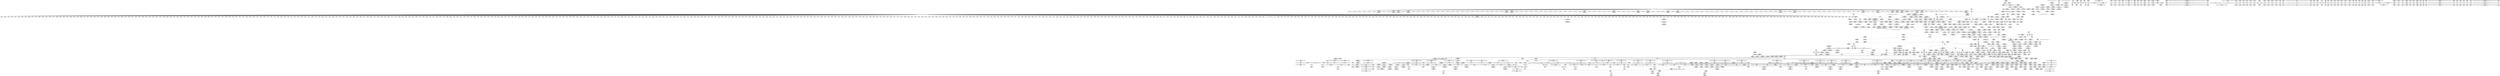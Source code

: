 digraph {
	CE0x59bf640 [shape=record,shape=Mrecord,label="{CE0x59bf640|72:_i32,_:_CRE_944,952_}"]
	CE0x594f060 [shape=record,shape=Mrecord,label="{CE0x594f060|i64_2|*Constant*}"]
	CE0x59b1fd0 [shape=record,shape=Mrecord,label="{CE0x59b1fd0|72:_i32,_:_CRE_464,472_}"]
	CE0x5950450 [shape=record,shape=Mrecord,label="{CE0x5950450|aa_cred_profile:tmp1|*SummSource*}"]
	CE0x5981a90 [shape=record,shape=Mrecord,label="{CE0x5981a90|VOIDTB_TE:_CE_168,169_}"]
	CE0x585d940 [shape=record,shape=Mrecord,label="{CE0x585d940|common_perm_create:op|Function::common_perm_create&Arg::op::|*SummSource*}"]
	CE0x5884d30 [shape=record,shape=Mrecord,label="{CE0x5884d30|GLOBAL:get_current|*Constant*|*SummSink*}"]
	CE0x597e9d0 [shape=record,shape=Mrecord,label="{CE0x597e9d0|aa_cred_profile:bb|*SummSource*}"]
	CE0x592f570 [shape=record,shape=Mrecord,label="{CE0x592f570|aa_path_perm:flags|Function::aa_path_perm&Arg::flags::|*SummSink*}"]
	CE0x594e540 [shape=record,shape=Mrecord,label="{CE0x594e540|aa_cred_profile:tmp6|security/apparmor/include/context.h,100|*SummSource*}"]
	CE0x59b4b30 [shape=record,shape=Mrecord,label="{CE0x59b4b30|72:_i32,_:_CRE_565,566_}"]
	CE0x587c180 [shape=record,shape=Mrecord,label="{CE0x587c180|aa_cred_profile:tmp10|security/apparmor/include/context.h,100|*SummSink*}"]
	CE0x595c4d0 [shape=record,shape=Mrecord,label="{CE0x595c4d0|__aa_current_profile:tmp16|security/apparmor/include/context.h,138|*SummSink*}"]
	CE0x59a8d00 [shape=record,shape=Mrecord,label="{CE0x59a8d00|72:_i32,_:_CRE_165,166_}"]
	CE0x5961aa0 [shape=record,shape=Mrecord,label="{CE0x5961aa0|__aa_current_profile:cred|security/apparmor/include/context.h,138|*SummSource*}"]
	CE0x59bd770 [shape=record,shape=Mrecord,label="{CE0x59bd770|72:_i32,_:_CRE_908,909_}"]
	CE0x595e1b0 [shape=record,shape=Mrecord,label="{CE0x595e1b0|get_current:bb}"]
	CE0x59a7f30 [shape=record,shape=Mrecord,label="{CE0x59a7f30|72:_i32,_:_CRE_152,153_}"]
	CE0x5876680 [shape=record,shape=Mrecord,label="{CE0x5876680|mediated_filesystem:bb|*SummSink*}"]
	CE0x58f3950 [shape=record,shape=Mrecord,label="{CE0x58f3950|i8*_getelementptr_inbounds_(_36_x_i8_,_36_x_i8_*_.str12,_i32_0,_i32_0)|*Constant*}"]
	CE0x58709b0 [shape=record,shape=Mrecord,label="{CE0x58709b0|common_perm_create:tmp23|security/apparmor/lsm.c,253|*SummSource*}"]
	CE0x59c0520 [shape=record,shape=Mrecord,label="{CE0x59c0520|72:_i32,_:_CRE_992,1000_}"]
	CE0x59aabd0 [shape=record,shape=Mrecord,label="{CE0x59aabd0|72:_i32,_:_CRE_194,195_}"]
	CE0x59618c0 [shape=record,shape=Mrecord,label="{CE0x59618c0|__aa_current_profile:cred|security/apparmor/include/context.h,138}"]
	CE0x5910df0 [shape=record,shape=Mrecord,label="{CE0x5910df0|VOIDTB_TE:_CE_318,319_}"]
	"CONST[source:0(mediator),value:2(dynamic)][purpose:{object}]"
	CE0x586f140 [shape=record,shape=Mrecord,label="{CE0x586f140|common_perm_create:tmp6|security/apparmor/lsm.c,251|*SummSink*}"]
	CE0x596b460 [shape=record,shape=Mrecord,label="{CE0x596b460|aa_cred_profile:conv|security/apparmor/include/context.h,100|*SummSink*}"]
	CE0x5929ff0 [shape=record,shape=Mrecord,label="{CE0x5929ff0|GLOBAL:__llvm_gcov_ctr58|Global_var:__llvm_gcov_ctr58|*SummSource*}"]
	CE0x5887240 [shape=record,shape=Mrecord,label="{CE0x5887240|common_perm_create:cred|security/apparmor/lsm.c,251}"]
	CE0x59631c0 [shape=record,shape=Mrecord,label="{CE0x59631c0|aa_cred_profile:cred|Function::aa_cred_profile&Arg::cred::}"]
	CE0x5977590 [shape=record,shape=Mrecord,label="{CE0x5977590|VOIDTB_TE:_CE_197,198_}"]
	CE0x59ac550 [shape=record,shape=Mrecord,label="{CE0x59ac550|72:_i32,_:_CRE_245,246_}"]
	CE0x596a580 [shape=record,shape=Mrecord,label="{CE0x596a580|VOIDTB_TE:_CE_180,181_}"]
	CE0x597aad0 [shape=record,shape=Mrecord,label="{CE0x597aad0|aa_cred_profile:expval|security/apparmor/include/context.h,100|*SummSink*}"]
	CE0x59b2e80 [shape=record,shape=Mrecord,label="{CE0x59b2e80|72:_i32,_:_CRE_485,486_}"]
	CE0x59affc0 [shape=record,shape=Mrecord,label="{CE0x59affc0|72:_i32,_:_CRE_300,301_}"]
	CE0x5972c70 [shape=record,shape=Mrecord,label="{CE0x5972c70|aa_cred_profile:tmp30|security/apparmor/include/context.h,100}"]
	CE0x58ba720 [shape=record,shape=Mrecord,label="{CE0x58ba720|GLOBAL:current_task|Global_var:current_task}"]
	CE0x594f3a0 [shape=record,shape=Mrecord,label="{CE0x594f3a0|aa_cred_profile:do.end|*SummSource*}"]
	CE0x5960750 [shape=record,shape=Mrecord,label="{CE0x5960750|__aa_current_profile:tmp20|security/apparmor/include/context.h,138|*SummSource*}"]
	CE0x58c1440 [shape=record,shape=Mrecord,label="{CE0x58c1440|common_perm_create:tmp28|security/apparmor/lsm.c,253|*SummSink*}"]
	"CONST[source:2(external),value:0(static)][purpose:{object}][SrcIdx:6]"
	CE0x58ccee0 [shape=record,shape=Mrecord,label="{CE0x58ccee0|__aa_current_profile:tmp8|security/apparmor/include/context.h,138|*SummSource*}"]
	CE0x59aa8a0 [shape=record,shape=Mrecord,label="{CE0x59aa8a0|72:_i32,_:_CRE_191,192_}"]
	CE0x59a9030 [shape=record,shape=Mrecord,label="{CE0x59a9030|72:_i32,_:_CRE_168,169_}"]
	CE0x5863670 [shape=record,shape=Mrecord,label="{CE0x5863670|common_perm_create:lor.lhs.false|*SummSource*}"]
	CE0x585fbb0 [shape=record,shape=Mrecord,label="{CE0x585fbb0|common_perm_create:tmp12|security/apparmor/lsm.c,251|*SummSink*}"]
	CE0x59a9ad0 [shape=record,shape=Mrecord,label="{CE0x59a9ad0|72:_i32,_:_CRE_178,179_}"]
	CE0x59302e0 [shape=record,shape=Mrecord,label="{CE0x59302e0|_ret_i32_%call17,_!dbg_!15526|security/apparmor/file.c,307|*SummSource*}"]
	CE0x594f6f0 [shape=record,shape=Mrecord,label="{CE0x594f6f0|__aa_current_profile:do.end|*SummSink*}"]
	CE0x5871090 [shape=record,shape=Mrecord,label="{CE0x5871090|get_current:tmp3}"]
	CE0x58cd610 [shape=record,shape=Mrecord,label="{CE0x58cd610|aa_cred_profile:tmp11|security/apparmor/include/context.h,100}"]
	CE0x5916760 [shape=record,shape=Mrecord,label="{CE0x5916760|VOIDTB_TE:_CE_211,212_}"]
	CE0x587dc40 [shape=record,shape=Mrecord,label="{CE0x587dc40|_call_void_mcount()_#2}"]
	CE0x5969f70 [shape=record,shape=Mrecord,label="{CE0x5969f70|VOIDTB_TE:_CE_90,91_}"]
	CE0x59247a0 [shape=record,shape=Mrecord,label="{CE0x59247a0|common_perm:path|Function::common_perm&Arg::path::|*SummSink*}"]
	CE0x596dde0 [shape=record,shape=Mrecord,label="{CE0x596dde0|VOIDTB_TE:_CE_16,24_}"]
	CE0x58791b0 [shape=record,shape=Mrecord,label="{CE0x58791b0|i8*_getelementptr_inbounds_(_24_x_i8_,_24_x_i8_*_.str8,_i32_0,_i32_0)|*Constant*|*SummSource*}"]
	CE0x59be760 [shape=record,shape=Mrecord,label="{CE0x59be760|72:_i32,_:_CRE_923,924_}"]
	CE0x58c3f20 [shape=record,shape=Mrecord,label="{CE0x58c3f20|104:_%struct.inode*,_:_CRE_316,317_}"]
	"CONST[source:0(mediator),value:2(dynamic)][purpose:{subject}]"
	CE0x5930410 [shape=record,shape=Mrecord,label="{CE0x5930410|_ret_i32_%call17,_!dbg_!15526|security/apparmor/file.c,307|*SummSink*}"]
	CE0x5868cf0 [shape=record,shape=Mrecord,label="{CE0x5868cf0|common_perm_create:tmp16|security/apparmor/lsm.c,251|*SummSource*}"]
	CE0x59b8e50 [shape=record,shape=Mrecord,label="{CE0x59b8e50|72:_i32,_:_CRE_656,664_}"]
	CE0x5911a40 [shape=record,shape=Mrecord,label="{CE0x5911a40|72:_i32,_:_CRE_56,64_}"]
	CE0x5923b80 [shape=record,shape=Mrecord,label="{CE0x5923b80|GLOBAL:common_perm|*Constant*|*SummSource*}"]
	CE0x5978270 [shape=record,shape=Mrecord,label="{CE0x5978270|aa_cred_profile:tmp33|security/apparmor/include/context.h,101|*SummSource*}"]
	CE0x59afda0 [shape=record,shape=Mrecord,label="{CE0x59afda0|72:_i32,_:_CRE_298,299_}"]
	CE0x5911120 [shape=record,shape=Mrecord,label="{CE0x5911120|72:_i32,_:_CRE_2,4_}"]
	CE0x59503e0 [shape=record,shape=Mrecord,label="{CE0x59503e0|aa_cred_profile:do.cond}"]
	CE0x586a560 [shape=record,shape=Mrecord,label="{CE0x586a560|common_perm_create:tmp33|security/apparmor/lsm.c,254|*SummSource*}"]
	CE0x5925110 [shape=record,shape=Mrecord,label="{CE0x5925110|common_perm:cond|Function::common_perm&Arg::cond::|*SummSink*}"]
	CE0x592c0d0 [shape=record,shape=Mrecord,label="{CE0x592c0d0|common_perm:if.then|*SummSource*}"]
	CE0x59a65a0 [shape=record,shape=Mrecord,label="{CE0x59a65a0|72:_i32,_:_CRE_76,80_}"]
	CE0x596ab20 [shape=record,shape=Mrecord,label="{CE0x596ab20|aa_cred_profile:security|security/apparmor/include/context.h,99}"]
	CE0x592af80 [shape=record,shape=Mrecord,label="{CE0x592af80|i64*_getelementptr_inbounds_(_16_x_i64_,_16_x_i64_*___llvm_gcov_ctr46,_i64_0,_i64_4)|*Constant*|*SummSource*}"]
	CE0x59587d0 [shape=record,shape=Mrecord,label="{CE0x59587d0|__aa_current_profile:tmp14|security/apparmor/include/context.h,138|*SummSink*}"]
	CE0x58c43e0 [shape=record,shape=Mrecord,label="{CE0x58c43e0|GLOBAL:mediated_filesystem|*Constant*}"]
	CE0x59277c0 [shape=record,shape=Mrecord,label="{CE0x59277c0|__aa_current_profile:tmp2|*SummSource*}"]
	CE0x597e4e0 [shape=record,shape=Mrecord,label="{CE0x597e4e0|aa_cred_profile:tmp16|security/apparmor/include/context.h,100|*SummSink*}"]
	CE0x59b4a20 [shape=record,shape=Mrecord,label="{CE0x59b4a20|72:_i32,_:_CRE_564,565_}"]
	CE0x59b5b20 [shape=record,shape=Mrecord,label="{CE0x59b5b20|72:_i32,_:_CRE_580,581_}"]
	CE0x589a930 [shape=record,shape=Mrecord,label="{CE0x589a930|i32_5|*Constant*}"]
	CE0x585d7d0 [shape=record,shape=Mrecord,label="{CE0x585d7d0|i64*_getelementptr_inbounds_(_2_x_i64_,_2_x_i64_*___llvm_gcov_ctr59,_i64_0,_i64_1)|*Constant*|*SummSource*}"]
	CE0x585a550 [shape=record,shape=Mrecord,label="{CE0x585a550|common_perm_create:do.body|*SummSink*}"]
	CE0x58a07a0 [shape=record,shape=Mrecord,label="{CE0x58a07a0|104:_%struct.inode*,_:_CRE_182,183_}"]
	CE0x59b64b0 [shape=record,shape=Mrecord,label="{CE0x59b64b0|72:_i32,_:_CRE_589,590_}"]
	CE0x5960270 [shape=record,shape=Mrecord,label="{CE0x5960270|__aa_current_profile:tmp19|security/apparmor/include/context.h,138|*SummSink*}"]
	CE0x588bb40 [shape=record,shape=Mrecord,label="{CE0x588bb40|common_perm_create:call3|security/apparmor/lsm.c,251|*SummSource*}"]
	CE0x59848e0 [shape=record,shape=Mrecord,label="{CE0x59848e0|aa_cred_profile:tmp19|security/apparmor/include/context.h,100|*SummSink*}"]
	CE0x595bf40 [shape=record,shape=Mrecord,label="{CE0x595bf40|__aa_current_profile:tmp15|security/apparmor/include/context.h,138|*SummSink*}"]
	CE0x5916980 [shape=record,shape=Mrecord,label="{CE0x5916980|VOIDTB_TE:_CE_213,214_}"]
	CE0x59350a0 [shape=record,shape=Mrecord,label="{CE0x59350a0|aa_cred_profile:lnot3|security/apparmor/include/context.h,100}"]
	CE0x5978150 [shape=record,shape=Mrecord,label="{CE0x5978150|aa_cred_profile:tmp33|security/apparmor/include/context.h,101}"]
	CE0x55dc330 [shape=record,shape=Mrecord,label="{CE0x55dc330|i32_4|*Constant*}"]
	CE0x58c4180 [shape=record,shape=Mrecord,label="{CE0x58c4180|104:_%struct.inode*,_:_CRE_318,319_}"]
	CE0x5982b70 [shape=record,shape=Mrecord,label="{CE0x5982b70|i64*_getelementptr_inbounds_(_16_x_i64_,_16_x_i64_*___llvm_gcov_ctr46,_i64_0,_i64_8)|*Constant*|*SummSource*}"]
	CE0x586bd10 [shape=record,shape=Mrecord,label="{CE0x586bd10|GLOBAL:common_perm_dir_dentry|*Constant*}"]
	"CONST[source:0(mediator),value:0(static)][purpose:{operation}][SrcIdx:5]"
	CE0x585b4c0 [shape=record,shape=Mrecord,label="{CE0x585b4c0|GLOBAL:current_task|Global_var:current_task}"]
	CE0x587d1b0 [shape=record,shape=Mrecord,label="{CE0x587d1b0|get_current:tmp2}"]
	CE0x589a7c0 [shape=record,shape=Mrecord,label="{CE0x589a7c0|common_perm_create:tmp27|*LoadInst*|security/apparmor/lsm.c,253|*SummSink*}"]
	CE0x59a6f70 [shape=record,shape=Mrecord,label="{CE0x59a6f70|72:_i32,_:_CRE_137,138_}"]
	CE0x5966e50 [shape=record,shape=Mrecord,label="{CE0x5966e50|aa_cred_profile:tmp12|security/apparmor/include/context.h,100|*SummSource*}"]
	CE0x59812a0 [shape=record,shape=Mrecord,label="{CE0x59812a0|VOIDTB_TE:_CE_172,173_}"]
	CE0x589fe20 [shape=record,shape=Mrecord,label="{CE0x589fe20|104:_%struct.inode*,_:_CRE_174,175_}"]
	CE0x58d3460 [shape=record,shape=Mrecord,label="{CE0x58d3460|mediated_filesystem:tmp1|*SummSource*}"]
	CE0x58d0ff0 [shape=record,shape=Mrecord,label="{CE0x58d0ff0|common_perm_create:retval.0}"]
	CE0x59ba6c0 [shape=record,shape=Mrecord,label="{CE0x59ba6c0|72:_i32,_:_CRE_848,856_}"]
	CE0x5933fd0 [shape=record,shape=Mrecord,label="{CE0x5933fd0|mediated_filesystem:lnot|security/apparmor/include/apparmor.h,117|*SummSource*}"]
	CE0x596be30 [shape=record,shape=Mrecord,label="{CE0x596be30|VOIDTB_TE:_CE_184,185_}"]
	CE0x5868e50 [shape=record,shape=Mrecord,label="{CE0x5868e50|common_perm_create:tmp16|security/apparmor/lsm.c,251|*SummSink*}"]
	CE0x5963640 [shape=record,shape=Mrecord,label="{CE0x5963640|_ret_%struct.aa_profile*_%tmp34,_!dbg_!15510|security/apparmor/include/context.h,101|*SummSource*}"]
	CE0x58c28d0 [shape=record,shape=Mrecord,label="{CE0x58c28d0|104:_%struct.inode*,_:_CRE_272,280_|*MultipleSource*|*LoadInst*|security/apparmor/lsm.c,253|security/apparmor/lsm.c,253}"]
	CE0x589caf0 [shape=record,shape=Mrecord,label="{CE0x589caf0|104:_%struct.inode*,_:_CRE_88,89_}"]
	CE0x595dd60 [shape=record,shape=Mrecord,label="{CE0x595dd60|i64*_getelementptr_inbounds_(_11_x_i64_,_11_x_i64_*___llvm_gcov_ctr58,_i64_0,_i64_10)|*Constant*|*SummSink*}"]
	CE0x59b02f0 [shape=record,shape=Mrecord,label="{CE0x59b02f0|72:_i32,_:_CRE_303,304_}"]
	CE0x58726b0 [shape=record,shape=Mrecord,label="{CE0x58726b0|i64_4|*Constant*}"]
	CE0x58a1250 [shape=record,shape=Mrecord,label="{CE0x58a1250|104:_%struct.inode*,_:_CRE_191,192_}"]
	CE0x58c3800 [shape=record,shape=Mrecord,label="{CE0x58c3800|104:_%struct.inode*,_:_CRE_310,311_}"]
	CE0x5959d90 [shape=record,shape=Mrecord,label="{CE0x5959d90|GLOBAL:lockdep_rcu_suspicious|*Constant*}"]
	CE0x59663b0 [shape=record,shape=Mrecord,label="{CE0x59663b0|aa_cred_profile:tobool|security/apparmor/include/context.h,100|*SummSource*}"]
	CE0x58d2670 [shape=record,shape=Mrecord,label="{CE0x58d2670|get_current:bb|*SummSource*}"]
	CE0x5962f30 [shape=record,shape=Mrecord,label="{CE0x5962f30|GLOBAL:aa_cred_profile|*Constant*|*SummSink*}"]
	CE0x5960db0 [shape=record,shape=Mrecord,label="{CE0x5960db0|__aa_current_profile:call3|security/apparmor/include/context.h,138|*SummSource*}"]
	CE0x589e790 [shape=record,shape=Mrecord,label="{CE0x589e790|104:_%struct.inode*,_:_CRE_155,156_}"]
	CE0x59b54c0 [shape=record,shape=Mrecord,label="{CE0x59b54c0|72:_i32,_:_CRE_574,575_}"]
	CE0x59b4800 [shape=record,shape=Mrecord,label="{CE0x59b4800|72:_i32,_:_CRE_562,563_}"]
	CE0x5935340 [shape=record,shape=Mrecord,label="{CE0x5935340|common_perm_dir_dentry:path|security/apparmor/lsm.c, 189|*SummSink*}"]
	CE0x59b30a0 [shape=record,shape=Mrecord,label="{CE0x59b30a0|72:_i32,_:_CRE_487,488_}"]
	CE0x5984e30 [shape=record,shape=Mrecord,label="{CE0x5984e30|VOIDTB_TE:_CE_145,146_}"]
	CE0x5916870 [shape=record,shape=Mrecord,label="{CE0x5916870|VOIDTB_TE:_CE_212,213_}"]
	CE0x58538c0 [shape=record,shape=Mrecord,label="{CE0x58538c0|common_perm_create:dir|Function::common_perm_create&Arg::dir::|*SummSource*}"]
	CE0x59a77c0 [shape=record,shape=Mrecord,label="{CE0x59a77c0|72:_i32,_:_CRE_145,146_}"]
	CE0x59839e0 [shape=record,shape=Mrecord,label="{CE0x59839e0|_call_void_asm_sideeffect_1:_09ud2_0A.pushsection___bug_table,_22a_22_0A2:_09.long_1b_-_2b,_$_0:c_-_2b_0A_09.word_$_1:c_,_0_0A_09.org_2b+$_2:c_0A.popsection_,_i,i,i,_dirflag_,_fpsr_,_flags_(i8*_getelementptr_inbounds_(_36_x_i8_,_36_x_i8_*_.str12,_i32_0,_i32_0),_i32_100,_i64_12)_#2,_!dbg_!15490,_!srcloc_!15493|security/apparmor/include/context.h,100}"]
	CE0x594e810 [shape=record,shape=Mrecord,label="{CE0x594e810|i64*_getelementptr_inbounds_(_11_x_i64_,_11_x_i64_*___llvm_gcov_ctr58,_i64_0,_i64_0)|*Constant*|*SummSource*}"]
	CE0x589d510 [shape=record,shape=Mrecord,label="{CE0x589d510|104:_%struct.inode*,_:_CRE_96,104_|*MultipleSource*|*LoadInst*|security/apparmor/lsm.c,253|security/apparmor/lsm.c,253}"]
	CE0x584e630 [shape=record,shape=Mrecord,label="{CE0x584e630|apparmor_path_mkdir:tmp}"]
	CE0x59a8ae0 [shape=record,shape=Mrecord,label="{CE0x59a8ae0|72:_i32,_:_CRE_163,164_}"]
	CE0x597ab40 [shape=record,shape=Mrecord,label="{CE0x597ab40|aa_cred_profile:tobool4|security/apparmor/include/context.h,100}"]
	CE0x594c340 [shape=record,shape=Mrecord,label="{CE0x594c340|COLLAPSED:_GCMRE___llvm_gcov_ctr58_internal_global_11_x_i64_zeroinitializer:_elem_0:default:}"]
	CE0x58cac70 [shape=record,shape=Mrecord,label="{CE0x58cac70|mediated_filesystem:entry}"]
	CE0x58cbd40 [shape=record,shape=Mrecord,label="{CE0x58cbd40|i64*_getelementptr_inbounds_(_11_x_i64_,_11_x_i64_*___llvm_gcov_ctr58,_i64_0,_i64_6)|*Constant*}"]
	CE0x5853a50 [shape=record,shape=Mrecord,label="{CE0x5853a50|apparmor_path_mkdir:dentry|Function::apparmor_path_mkdir&Arg::dentry::|*SummSource*}"]
	CE0x59b21f0 [shape=record,shape=Mrecord,label="{CE0x59b21f0|72:_i32,_:_CRE_473,474_}"]
	CE0x58d07c0 [shape=record,shape=Mrecord,label="{CE0x58d07c0|common_perm_dir_dentry:cond|Function::common_perm_dir_dentry&Arg::cond::|*SummSink*}"]
	CE0x586b800 [shape=record,shape=Mrecord,label="{CE0x586b800|common_perm_create:tmp35|security/apparmor/lsm.c,256|*SummSource*}"]
	CE0x588a3d0 [shape=record,shape=Mrecord,label="{CE0x588a3d0|common_perm_create:tmp22|*LoadInst*|security/apparmor/lsm.c,253|*SummSource*}"]
	CE0x5929be0 [shape=record,shape=Mrecord,label="{CE0x5929be0|i32_11|*Constant*}"]
	CE0x59b1a80 [shape=record,shape=Mrecord,label="{CE0x59b1a80|72:_i32,_:_CRE_424,432_}"]
	CE0x589e400 [shape=record,shape=Mrecord,label="{CE0x589e400|104:_%struct.inode*,_:_CRE_152,153_}"]
	CE0x5882d30 [shape=record,shape=Mrecord,label="{CE0x5882d30|common_perm:tmp5|security/apparmor/lsm.c,169|*SummSink*}"]
	CE0x596bf40 [shape=record,shape=Mrecord,label="{CE0x596bf40|VOIDTB_TE:_CE_185,186_}"]
	CE0x59740b0 [shape=record,shape=Mrecord,label="{CE0x59740b0|aa_cred_profile:tmp27|security/apparmor/include/context.h,100|*SummSink*}"]
	CE0x59aa9b0 [shape=record,shape=Mrecord,label="{CE0x59aa9b0|72:_i32,_:_CRE_192,193_}"]
	CE0x5941f20 [shape=record,shape=Mrecord,label="{CE0x5941f20|common_perm:tmp10|security/apparmor/lsm.c,172|*SummSource*}"]
	CE0x58bca60 [shape=record,shape=Mrecord,label="{CE0x58bca60|%struct.task_struct*_(%struct.task_struct**)*_asm_movq_%gs:$_1:P_,$0_,_r,im,_dirflag_,_fpsr_,_flags_}"]
	CE0x588e130 [shape=record,shape=Mrecord,label="{CE0x588e130|common_perm_create:tmp1|*SummSource*}"]
	CE0x59bc010 [shape=record,shape=Mrecord,label="{CE0x59bc010|72:_i32,_:_CRE_886,887_}"]
	CE0x5955af0 [shape=record,shape=Mrecord,label="{CE0x5955af0|72:_%struct.hlist_bl_node**,_80:_%struct.dentry*,_104:_%struct.inode*,_:_CRE:_elem_0:default:}"]
	CE0x5889dc0 [shape=record,shape=Mrecord,label="{CE0x5889dc0|common_perm_create:mnt|security/apparmor/lsm.c,253|*SummSink*}"]
	CE0x5953310 [shape=record,shape=Mrecord,label="{CE0x5953310|__aa_current_profile:land.lhs.true2|*SummSource*}"]
	CE0x586b020 [shape=record,shape=Mrecord,label="{CE0x586b020|i64*_getelementptr_inbounds_(_17_x_i64_,_17_x_i64_*___llvm_gcov_ctr60,_i64_0,_i64_15)|*Constant*|*SummSource*}"]
	CE0x588b190 [shape=record,shape=Mrecord,label="{CE0x588b190|common_perm_create:tmp17|security/apparmor/lsm.c,251|*SummSource*}"]
	CE0x59290d0 [shape=record,shape=Mrecord,label="{CE0x59290d0|__aa_current_profile:tmp3|*SummSource*}"]
	CE0x593aa60 [shape=record,shape=Mrecord,label="{CE0x593aa60|i64_-2147483648|*Constant*|*SummSource*}"]
	CE0x5980ce0 [shape=record,shape=Mrecord,label="{CE0x5980ce0|aa_cred_profile:tmp3|*SummSink*}"]
	CE0x58bc9a0 [shape=record,shape=Mrecord,label="{CE0x58bc9a0|get_current:tmp4|./arch/x86/include/asm/current.h,14|*SummSink*}"]
	CE0x59aedb0 [shape=record,shape=Mrecord,label="{CE0x59aedb0|72:_i32,_:_CRE_283,284_}"]
	CE0x58cf140 [shape=record,shape=Mrecord,label="{CE0x58cf140|common_perm_dir_dentry:op|Function::common_perm_dir_dentry&Arg::op::}"]
	CE0x597e1d0 [shape=record,shape=Mrecord,label="{CE0x597e1d0|aa_cred_profile:if.then|*SummSink*}"]
	CE0x590ede0 [shape=record,shape=Mrecord,label="{CE0x590ede0|VOIDTB_TE:_CE_217,218_}"]
	CE0x5871970 [shape=record,shape=Mrecord,label="{CE0x5871970|i64_0|*Constant*|*SummSink*}"]
	CE0x588e000 [shape=record,shape=Mrecord,label="{CE0x588e000|__aa_current_profile:tmp6|security/apparmor/include/context.h,138|*SummSink*}"]
	CE0x588d960 [shape=record,shape=Mrecord,label="{CE0x588d960|i64*_getelementptr_inbounds_(_17_x_i64_,_17_x_i64_*___llvm_gcov_ctr60,_i64_0,_i64_0)|*Constant*|*SummSink*}"]
	CE0x5911230 [shape=record,shape=Mrecord,label="{CE0x5911230|72:_i32,_:_CRE_4,8_}"]
	CE0x59305b0 [shape=record,shape=Mrecord,label="{CE0x59305b0|common_perm:error.0}"]
	CE0x59851b0 [shape=record,shape=Mrecord,label="{CE0x59851b0|VOIDTB_TE:_CE_149,150_}"]
	CE0x585d0c0 [shape=record,shape=Mrecord,label="{CE0x585d0c0|common_perm_create:tmp1|*SummSink*}"]
	CE0x58d1730 [shape=record,shape=Mrecord,label="{CE0x58d1730|i64*_getelementptr_inbounds_(_17_x_i64_,_17_x_i64_*___llvm_gcov_ctr60,_i64_0,_i64_16)|*Constant*|*SummSink*}"]
	CE0x58571c0 [shape=record,shape=Mrecord,label="{CE0x58571c0|common_perm_create:mask|Function::common_perm_create&Arg::mask::|*SummSource*}"]
	CE0x59aa350 [shape=record,shape=Mrecord,label="{CE0x59aa350|72:_i32,_:_CRE_186,187_}"]
	CE0x59addc0 [shape=record,shape=Mrecord,label="{CE0x59addc0|72:_i32,_:_CRE_268,269_}"]
	CE0x585a480 [shape=record,shape=Mrecord,label="{CE0x585a480|common_perm_create:do.body|*SummSource*}"]
	CE0x59bcab0 [shape=record,shape=Mrecord,label="{CE0x59bcab0|72:_i32,_:_CRE_896,897_}"]
	CE0x5857400 [shape=record,shape=Mrecord,label="{CE0x5857400|common_perm_create:mode|Function::common_perm_create&Arg::mode::}"]
	CE0x588d760 [shape=record,shape=Mrecord,label="{CE0x588d760|COLLAPSED:_GCMRE___llvm_gcov_ctr56_internal_global_2_x_i64_zeroinitializer:_elem_0:default:}"]
	CE0x588e9b0 [shape=record,shape=Mrecord,label="{CE0x588e9b0|common_perm_create:if.then|*SummSink*}"]
	CE0x594c850 [shape=record,shape=Mrecord,label="{CE0x594c850|aa_cred_profile:tmp6|security/apparmor/include/context.h,100|*SummSink*}"]
	CE0x585e3c0 [shape=record,shape=Mrecord,label="{CE0x585e3c0|common_perm_create:tmp24|security/apparmor/lsm.c,253|*SummSource*}"]
	CE0x5927070 [shape=record,shape=Mrecord,label="{CE0x5927070|common_perm:tmp2|security/apparmor/lsm.c,169|*SummSource*}"]
	CE0x5925e60 [shape=record,shape=Mrecord,label="{CE0x5925e60|common_perm:tmp1|*SummSource*}"]
	CE0x5883190 [shape=record,shape=Mrecord,label="{CE0x5883190|common_perm:tmp6|security/apparmor/lsm.c,169|*SummSink*}"]
	CE0x59aeca0 [shape=record,shape=Mrecord,label="{CE0x59aeca0|72:_i32,_:_CRE_282,283_}"]
	CE0x5935d20 [shape=record,shape=Mrecord,label="{CE0x5935d20|common_perm_dir_dentry:tmp3|*SummSink*}"]
	CE0x59ae530 [shape=record,shape=Mrecord,label="{CE0x59ae530|72:_i32,_:_CRE_275,276_}"]
	CE0x5933ad0 [shape=record,shape=Mrecord,label="{CE0x5933ad0|i1_true|*Constant*}"]
	CE0x5885460 [shape=record,shape=Mrecord,label="{CE0x5885460|common_perm_create:call10|security/apparmor/lsm.c,256|*SummSource*}"]
	CE0x5962c50 [shape=record,shape=Mrecord,label="{CE0x5962c50|aa_cred_profile:entry}"]
	CE0x5853930 [shape=record,shape=Mrecord,label="{CE0x5853930|common_perm_create:dir|Function::common_perm_create&Arg::dir::|*SummSink*}"]
	CE0x597c040 [shape=record,shape=Mrecord,label="{CE0x597c040|VOIDTB_TE:_CE_91,92_}"]
	CE0x58890f0 [shape=record,shape=Mrecord,label="{CE0x58890f0|common_perm_create:tmp21|security/apparmor/lsm.c,251}"]
	CE0x59b94b0 [shape=record,shape=Mrecord,label="{CE0x59b94b0|72:_i32,_:_CRE_696,704_}"]
	CE0x58c2e70 [shape=record,shape=Mrecord,label="{CE0x58c2e70|104:_%struct.inode*,_:_CRE_296,304_|*MultipleSource*|*LoadInst*|security/apparmor/lsm.c,253|security/apparmor/lsm.c,253}"]
	CE0x59b7b00 [shape=record,shape=Mrecord,label="{CE0x59b7b00|72:_i32,_:_CRE_610,611_}"]
	CE0x595b2d0 [shape=record,shape=Mrecord,label="{CE0x595b2d0|i64*_getelementptr_inbounds_(_11_x_i64_,_11_x_i64_*___llvm_gcov_ctr58,_i64_0,_i64_9)|*Constant*}"]
	CE0x592f260 [shape=record,shape=Mrecord,label="{CE0x592f260|aa_path_perm:flags|Function::aa_path_perm&Arg::flags::}"]
	CE0x5872ec0 [shape=record,shape=Mrecord,label="{CE0x5872ec0|mediated_filesystem:inode|Function::mediated_filesystem&Arg::inode::|*SummSource*}"]
	CE0x5933420 [shape=record,shape=Mrecord,label="{CE0x5933420|mediated_filesystem:and|security/apparmor/include/apparmor.h,117|*SummSource*}"]
	CE0x58767c0 [shape=record,shape=Mrecord,label="{CE0x58767c0|GLOBAL:__llvm_gcov_ctr60|Global_var:__llvm_gcov_ctr60|*SummSource*}"]
	CE0x588c1f0 [shape=record,shape=Mrecord,label="{CE0x588c1f0|common_perm_create:if.end9|*SummSink*}"]
	CE0x59bc780 [shape=record,shape=Mrecord,label="{CE0x59bc780|72:_i32,_:_CRE_893,894_}"]
	CE0x59aa240 [shape=record,shape=Mrecord,label="{CE0x59aa240|72:_i32,_:_CRE_185,186_}"]
	CE0x596f8f0 [shape=record,shape=Mrecord,label="{CE0x596f8f0|GLOBAL:llvm.expect.i64|*Constant*|*SummSink*}"]
	CE0x5938420 [shape=record,shape=Mrecord,label="{CE0x5938420|common_perm_dir_dentry:dentry2|security/apparmor/lsm.c,189|*SummSink*}"]
	CE0x58c4a70 [shape=record,shape=Mrecord,label="{CE0x58c4a70|common_perm_create:tmp30|security/apparmor/lsm.c,253}"]
	CE0x59bf750 [shape=record,shape=Mrecord,label="{CE0x59bf750|72:_i32,_:_CRE_952,960_}"]
	CE0x596e130 [shape=record,shape=Mrecord,label="{CE0x596e130|aa_cred_profile:tobool1|security/apparmor/include/context.h,100|*SummSink*}"]
	CE0x59b5190 [shape=record,shape=Mrecord,label="{CE0x59b5190|72:_i32,_:_CRE_571,572_}"]
	CE0x5890cd0 [shape=record,shape=Mrecord,label="{CE0x5890cd0|common_perm_create:if.end}"]
	CE0x58a08d0 [shape=record,shape=Mrecord,label="{CE0x58a08d0|104:_%struct.inode*,_:_CRE_183,184_}"]
	CE0x589ce60 [shape=record,shape=Mrecord,label="{CE0x589ce60|104:_%struct.inode*,_:_CRE_90,91_}"]
	CE0x586a4f0 [shape=record,shape=Mrecord,label="{CE0x586a4f0|common_perm_create:tmp33|security/apparmor/lsm.c,254}"]
	CE0x5870fa0 [shape=record,shape=Mrecord,label="{CE0x5870fa0|get_current:tmp2|*SummSource*}"]
	CE0x58f1590 [shape=record,shape=Mrecord,label="{CE0x58f1590|i64*_getelementptr_inbounds_(_16_x_i64_,_16_x_i64_*___llvm_gcov_ctr46,_i64_0,_i64_9)|*Constant*|*SummSource*}"]
	CE0x5876750 [shape=record,shape=Mrecord,label="{CE0x5876750|GLOBAL:__llvm_gcov_ctr60|Global_var:__llvm_gcov_ctr60}"]
	CE0x59b7e30 [shape=record,shape=Mrecord,label="{CE0x59b7e30|72:_i32,_:_CRE_613,614_}"]
	CE0x594b260 [shape=record,shape=Mrecord,label="{CE0x594b260|__aa_current_profile:tmp9|security/apparmor/include/context.h,138|*SummSink*}"]
	CE0x59a8590 [shape=record,shape=Mrecord,label="{CE0x59a8590|72:_i32,_:_CRE_158,159_}"]
	CE0x59b1970 [shape=record,shape=Mrecord,label="{CE0x59b1970|72:_i32,_:_CRE_416,424_}"]
	CE0x589f370 [shape=record,shape=Mrecord,label="{CE0x589f370|104:_%struct.inode*,_:_CRE_165,166_}"]
	CE0x597d9f0 [shape=record,shape=Mrecord,label="{CE0x597d9f0|i64*_getelementptr_inbounds_(_16_x_i64_,_16_x_i64_*___llvm_gcov_ctr46,_i64_0,_i64_14)|*Constant*|*SummSource*}"]
	CE0x58f3370 [shape=record,shape=Mrecord,label="{CE0x58f3370|aa_cred_profile:tmp25|security/apparmor/include/context.h,100|*SummSource*}"]
	CE0x5969e50 [shape=record,shape=Mrecord,label="{CE0x5969e50|VOIDTB_TE:_CE_80,88_}"]
	CE0x5880350 [shape=record,shape=Mrecord,label="{CE0x5880350|%struct.vfsmount*_null|*Constant*}"]
	CE0x59bab00 [shape=record,shape=Mrecord,label="{CE0x59bab00|72:_i32,_:_CRE_866,867_}"]
	CE0x59ac770 [shape=record,shape=Mrecord,label="{CE0x59ac770|72:_i32,_:_CRE_247,248_}"]
	CE0x5868a50 [shape=record,shape=Mrecord,label="{CE0x5868a50|common_perm_create:tmp15|security/apparmor/lsm.c,251|*SummSink*}"]
	CE0x585c090 [shape=record,shape=Mrecord,label="{CE0x585c090|common_perm:tmp3|security/apparmor/lsm.c,169|*SummSink*}"]
	CE0x592b020 [shape=record,shape=Mrecord,label="{CE0x592b020|COLLAPSED:_CRE:_elem_0::|security/apparmor/lsm.c,169}"]
	CE0x592aa60 [shape=record,shape=Mrecord,label="{CE0x592aa60|i64*_getelementptr_inbounds_(_5_x_i64_,_5_x_i64_*___llvm_gcov_ctr57,_i64_0,_i64_0)|*Constant*|*SummSink*}"]
	CE0x59b4090 [shape=record,shape=Mrecord,label="{CE0x59b4090|72:_i32,_:_CRE_555,556_}"]
	CE0x5981b30 [shape=record,shape=Mrecord,label="{CE0x5981b30|aa_cred_profile:tmp14|security/apparmor/include/context.h,100}"]
	CE0x585d2c0 [shape=record,shape=Mrecord,label="{CE0x585d2c0|i32_1|*Constant*|*SummSink*}"]
	CE0x596f520 [shape=record,shape=Mrecord,label="{CE0x596f520|VOIDTB_TE:_CE_152,153_}"]
	CE0x58cd9a0 [shape=record,shape=Mrecord,label="{CE0x58cd9a0|GLOBAL:__llvm_gcov_ctr58|Global_var:__llvm_gcov_ctr58}"]
	CE0x5875e40 [shape=record,shape=Mrecord,label="{CE0x5875e40|i64*_getelementptr_inbounds_(_17_x_i64_,_17_x_i64_*___llvm_gcov_ctr60,_i64_0,_i64_8)|*Constant*|*SummSink*}"]
	CE0x5855cf0 [shape=record,shape=Mrecord,label="{CE0x5855cf0|i64*_getelementptr_inbounds_(_2_x_i64_,_2_x_i64_*___llvm_gcov_ctr56,_i64_0,_i64_1)|*Constant*}"]
	CE0x58ca6b0 [shape=record,shape=Mrecord,label="{CE0x58ca6b0|common_perm_create:call7|security/apparmor/lsm.c,253}"]
	CE0x58cade0 [shape=record,shape=Mrecord,label="{CE0x58cade0|mediated_filesystem:entry|*SummSource*}"]
	CE0x59a9580 [shape=record,shape=Mrecord,label="{CE0x59a9580|72:_i32,_:_CRE_173,174_}"]
	CE0x5911b40 [shape=record,shape=Mrecord,label="{CE0x5911b40|72:_i32,_:_CRE_64,72_}"]
	CE0x58674f0 [shape=record,shape=Mrecord,label="{CE0x58674f0|common_perm_create:tmp8|security/apparmor/lsm.c,251|*SummSource*}"]
	CE0x58c2020 [shape=record,shape=Mrecord,label="{CE0x58c2020|104:_%struct.inode*,_:_CRE_232,240_|*MultipleSource*|*LoadInst*|security/apparmor/lsm.c,253|security/apparmor/lsm.c,253}"]
	CE0x59a67a0 [shape=record,shape=Mrecord,label="{CE0x59a67a0|72:_i32,_:_CRE_88,96_}"]
	CE0x5888300 [shape=record,shape=Mrecord,label="{CE0x5888300|common_perm_create:fsuid|security/apparmor/lsm.c,251}"]
	CE0x5975b80 [shape=record,shape=Mrecord,label="{CE0x5975b80|aa_cred_profile:profile11|security/apparmor/include/context.h,101|*SummSource*}"]
	CE0x5871400 [shape=record,shape=Mrecord,label="{CE0x5871400|i32_0|*Constant*|*SummSink*}"]
	CE0x588ee30 [shape=record,shape=Mrecord,label="{CE0x588ee30|common_perm_dir_dentry:tmp|*SummSink*}"]
	CE0x5906be0 [shape=record,shape=Mrecord,label="{CE0x5906be0|mediated_filesystem:s_flags|security/apparmor/include/apparmor.h,117|*SummSink*}"]
	CE0x59c0300 [shape=record,shape=Mrecord,label="{CE0x59c0300|72:_i32,_:_CRE_984,988_}"]
	CE0x592bac0 [shape=record,shape=Mrecord,label="{CE0x592bac0|common_perm:cmp|security/apparmor/lsm.c,169}"]
	CE0x5856100 [shape=record,shape=Mrecord,label="{CE0x5856100|apparmor_path_mkdir:dir|Function::apparmor_path_mkdir&Arg::dir::|*SummSource*}"]
	CE0x58551f0 [shape=record,shape=Mrecord,label="{CE0x58551f0|common_perm_create:tmp|*SummSink*}"]
	CE0x588bc30 [shape=record,shape=Mrecord,label="{CE0x588bc30|_call_void_mcount()_#2}"]
	CE0x5855eb0 [shape=record,shape=Mrecord,label="{CE0x5855eb0|apparmor_path_mkdir:dentry|Function::apparmor_path_mkdir&Arg::dentry::}"]
	CE0x59b2a40 [shape=record,shape=Mrecord,label="{CE0x59b2a40|72:_i32,_:_CRE_481,482_}"]
	CE0x5962100 [shape=record,shape=Mrecord,label="{CE0x5962100|__aa_current_profile:tmp21|security/apparmor/include/context.h,138|*SummSource*}"]
	CE0x5981720 [shape=record,shape=Mrecord,label="{CE0x5981720|VOIDTB_TE:_CE_165,166_}"]
	CE0x588b540 [shape=record,shape=Mrecord,label="{CE0x588b540|common_perm_create:tmp18|security/apparmor/lsm.c,251}"]
	CE0x595fca0 [shape=record,shape=Mrecord,label="{CE0x595fca0|aa_cred_profile:if.then}"]
	CE0x58a1bd0 [shape=record,shape=Mrecord,label="{CE0x58a1bd0|104:_%struct.inode*,_:_CRE_199,200_}"]
	CE0x58883a0 [shape=record,shape=Mrecord,label="{CE0x58883a0|common_perm_create:fsuid|security/apparmor/lsm.c,251|*SummSource*}"]
	CE0x594c710 [shape=record,shape=Mrecord,label="{CE0x594c710|aa_cred_profile:tmp6|security/apparmor/include/context.h,100}"]
	CE0x589c920 [shape=record,shape=Mrecord,label="{CE0x589c920|104:_%struct.inode*,_:_CRE_80,88_|*MultipleSource*|*LoadInst*|security/apparmor/lsm.c,253|security/apparmor/lsm.c,253}"]
	CE0x5911840 [shape=record,shape=Mrecord,label="{CE0x5911840|72:_i32,_:_CRE_40,48_}"]
	CE0x596e690 [shape=record,shape=Mrecord,label="{CE0x596e690|aa_cred_profile:tmp4|*LoadInst*|security/apparmor/include/context.h,99|*SummSource*}"]
	CE0x597edd0 [shape=record,shape=Mrecord,label="{CE0x597edd0|VOIDTB_TE:_CE_144,145_}"]
	CE0x5887640 [shape=record,shape=Mrecord,label="{CE0x5887640|i32_10|*Constant*}"]
	CE0x5857000 [shape=record,shape=Mrecord,label="{CE0x5857000|common_perm_create:call|security/apparmor/lsm.c,251}"]
	CE0x5899c60 [shape=record,shape=Mrecord,label="{CE0x5899c60|common_perm_create:dentry6|security/apparmor/lsm.c,253|*SummSource*}"]
	CE0x59b9d30 [shape=record,shape=Mrecord,label="{CE0x59b9d30|72:_i32,_:_CRE_768,776_}"]
	CE0x59adba0 [shape=record,shape=Mrecord,label="{CE0x59adba0|72:_i32,_:_CRE_266,267_}"]
	CE0x5872b80 [shape=record,shape=Mrecord,label="{CE0x5872b80|_ret_i1_%lnot,_!dbg_!15473|security/apparmor/include/apparmor.h,117}"]
	CE0x594b730 [shape=record,shape=Mrecord,label="{CE0x594b730|__aa_current_profile:tmp10|security/apparmor/include/context.h,138|*SummSink*}"]
	CE0x59b5d40 [shape=record,shape=Mrecord,label="{CE0x59b5d40|72:_i32,_:_CRE_582,583_}"]
	CE0x5930990 [shape=record,shape=Mrecord,label="{CE0x5930990|common_perm:call|security/apparmor/lsm.c,168|*SummSource*}"]
	CE0x59a7490 [shape=record,shape=Mrecord,label="{CE0x59a7490|72:_i32,_:_CRE_142,143_}"]
	CE0x59b3fb0 [shape=record,shape=Mrecord,label="{CE0x59b3fb0|72:_i32,_:_CRE_554,555_}"]
	CE0x5966310 [shape=record,shape=Mrecord,label="{CE0x5966310|aa_cred_profile:tobool|security/apparmor/include/context.h,100}"]
	CE0x58576f0 [shape=record,shape=Mrecord,label="{CE0x58576f0|common_perm_create:mode|Function::common_perm_create&Arg::mode::|*SummSink*}"]
	CE0x59b66d0 [shape=record,shape=Mrecord,label="{CE0x59b66d0|72:_i32,_:_CRE_591,592_}"]
	"CONST[source:1(input),value:2(dynamic)][purpose:{object}][SrcIdx:2]"
	CE0x5876e80 [shape=record,shape=Mrecord,label="{CE0x5876e80|common_perm_create:tmp7|security/apparmor/lsm.c,251|*SummSink*}"]
	CE0x588da90 [shape=record,shape=Mrecord,label="{CE0x588da90|common_perm_create:tmp}"]
	CE0x5852880 [shape=record,shape=Mrecord,label="{CE0x5852880|apparmor_path_mkdir:entry|*SummSink*}"]
	CE0x58b9600 [shape=record,shape=Mrecord,label="{CE0x58b9600|mediated_filesystem:i_sb|security/apparmor/include/apparmor.h,117}"]
	CE0x589fbc0 [shape=record,shape=Mrecord,label="{CE0x589fbc0|104:_%struct.inode*,_:_CRE_172,173_}"]
	CE0x59bd000 [shape=record,shape=Mrecord,label="{CE0x59bd000|72:_i32,_:_CRE_901,902_}"]
	CE0x58f2150 [shape=record,shape=Mrecord,label="{CE0x58f2150|aa_cred_profile:tmp23|security/apparmor/include/context.h,100|*SummSink*}"]
	CE0x59af850 [shape=record,shape=Mrecord,label="{CE0x59af850|72:_i32,_:_CRE_293,294_}"]
	CE0x589e070 [shape=record,shape=Mrecord,label="{CE0x589e070|104:_%struct.inode*,_:_CRE_149,150_}"]
	CE0x589f5d0 [shape=record,shape=Mrecord,label="{CE0x589f5d0|104:_%struct.inode*,_:_CRE_167,168_}"]
	CE0x59b88d0 [shape=record,shape=Mrecord,label="{CE0x59b88d0|72:_i32,_:_CRE_623,624_}"]
	CE0x5888d50 [shape=record,shape=Mrecord,label="{CE0x5888d50|common_perm_create:tmp21|security/apparmor/lsm.c,251|*SummSink*}"]
	CE0x592fe40 [shape=record,shape=Mrecord,label="{CE0x592fe40|aa_path_perm:cond|Function::aa_path_perm&Arg::cond::|*SummSource*}"]
	CE0x5853390 [shape=record,shape=Mrecord,label="{CE0x5853390|i64*_getelementptr_inbounds_(_2_x_i64_,_2_x_i64_*___llvm_gcov_ctr59,_i64_0,_i64_1)|*Constant*|*SummSink*}"]
	CE0x586a7f0 [shape=record,shape=Mrecord,label="{CE0x586a7f0|common_perm_create:tmp33|security/apparmor/lsm.c,254|*SummSink*}"]
	CE0x587da80 [shape=record,shape=Mrecord,label="{CE0x587da80|mediated_filesystem:tmp3|*SummSource*}"]
	CE0x58cedb0 [shape=record,shape=Mrecord,label="{CE0x58cedb0|__aa_current_profile:if.then|*SummSource*}"]
	CE0x588dea0 [shape=record,shape=Mrecord,label="{CE0x588dea0|__aa_current_profile:tmp6|security/apparmor/include/context.h,138|*SummSource*}"]
	CE0x589e8c0 [shape=record,shape=Mrecord,label="{CE0x589e8c0|104:_%struct.inode*,_:_CRE_156,157_}"]
	CE0x5869dc0 [shape=record,shape=Mrecord,label="{CE0x5869dc0|common_perm_create:if.then8}"]
	CE0x588eaa0 [shape=record,shape=Mrecord,label="{CE0x588eaa0|i64*_getelementptr_inbounds_(_17_x_i64_,_17_x_i64_*___llvm_gcov_ctr60,_i64_0,_i64_0)|*Constant*}"]
	CE0x59b1750 [shape=record,shape=Mrecord,label="{CE0x59b1750|72:_i32,_:_CRE_400,408_}"]
	CE0x5873270 [shape=record,shape=Mrecord,label="{CE0x5873270|_ret_i1_%lnot,_!dbg_!15473|security/apparmor/include/apparmor.h,117|*SummSource*}"]
	CE0x594b070 [shape=record,shape=Mrecord,label="{CE0x594b070|aa_cred_profile:tmp9|security/apparmor/include/context.h,100}"]
	CE0x5967430 [shape=record,shape=Mrecord,label="{CE0x5967430|%struct.aa_task_cxt*_null|*Constant*|*SummSource*}"]
	CE0x59ba390 [shape=record,shape=Mrecord,label="{CE0x59ba390|72:_i32,_:_CRE_824,832_}"]
	CE0x594a640 [shape=record,shape=Mrecord,label="{CE0x594a640|aa_cred_profile:tmp1}"]
	CE0x59b9180 [shape=record,shape=Mrecord,label="{CE0x59b9180|72:_i32,_:_CRE_680,684_}"]
	CE0x58d0400 [shape=record,shape=Mrecord,label="{CE0x58d0400|common_perm_dir_dentry:cond|Function::common_perm_dir_dentry&Arg::cond::}"]
	CE0x59af630 [shape=record,shape=Mrecord,label="{CE0x59af630|72:_i32,_:_CRE_291,292_}"]
	CE0x59b8490 [shape=record,shape=Mrecord,label="{CE0x59b8490|72:_i32,_:_CRE_619,620_}"]
	CE0x5964c30 [shape=record,shape=Mrecord,label="{CE0x5964c30|aa_cred_profile:tmp18|security/apparmor/include/context.h,100}"]
	CE0x5890170 [shape=record,shape=Mrecord,label="{CE0x5890170|i64*_getelementptr_inbounds_(_17_x_i64_,_17_x_i64_*___llvm_gcov_ctr60,_i64_0,_i64_6)|*Constant*|*SummSink*}"]
	CE0x59ad870 [shape=record,shape=Mrecord,label="{CE0x59ad870|72:_i32,_:_CRE_263,264_}"]
	CE0x5883880 [shape=record,shape=Mrecord,label="{CE0x5883880|i64*_getelementptr_inbounds_(_5_x_i64_,_5_x_i64_*___llvm_gcov_ctr57,_i64_0,_i64_3)|*Constant*|*SummSink*}"]
	CE0x592f440 [shape=record,shape=Mrecord,label="{CE0x592f440|aa_path_perm:flags|Function::aa_path_perm&Arg::flags::|*SummSource*}"]
	CE0x589b510 [shape=record,shape=Mrecord,label="{CE0x589b510|common_perm_create:d_inode|security/apparmor/lsm.c,253|*SummSink*}"]
	CE0x59bc120 [shape=record,shape=Mrecord,label="{CE0x59bc120|72:_i32,_:_CRE_887,888_}"]
	CE0x58a0080 [shape=record,shape=Mrecord,label="{CE0x58a0080|104:_%struct.inode*,_:_CRE_176,177_}"]
	CE0x59bdaa0 [shape=record,shape=Mrecord,label="{CE0x59bdaa0|72:_i32,_:_CRE_911,912_}"]
	CE0x59af960 [shape=record,shape=Mrecord,label="{CE0x59af960|72:_i32,_:_CRE_294,295_}"]
	CE0x58853f0 [shape=record,shape=Mrecord,label="{CE0x58853f0|common_perm_create:call10|security/apparmor/lsm.c,256}"]
	CE0x59109b0 [shape=record,shape=Mrecord,label="{CE0x59109b0|VOIDTB_TE:_CE_314,315_}"]
	CE0x596a9e0 [shape=record,shape=Mrecord,label="{CE0x596a9e0|i32_22|*Constant*|*SummSource*}"]
	CE0x59a66a0 [shape=record,shape=Mrecord,label="{CE0x59a66a0|72:_i32,_:_CRE_80,88_}"]
	CE0x5963150 [shape=record,shape=Mrecord,label="{CE0x5963150|aa_cred_profile:entry|*SummSink*}"]
	CE0x59ac880 [shape=record,shape=Mrecord,label="{CE0x59ac880|72:_i32,_:_CRE_248,249_}"]
	CE0x5852b90 [shape=record,shape=Mrecord,label="{CE0x5852b90|common_perm_create:cond|security/apparmor/lsm.c, 251|*SummSource*}"]
	CE0x58c94c0 [shape=record,shape=Mrecord,label="{CE0x58c94c0|common_perm:tmp9|security/apparmor/lsm.c,172|*SummSource*}"]
	CE0x59bfbc0 [shape=record,shape=Mrecord,label="{CE0x59bfbc0|72:_i32,_:_CRE_977,978_}"]
	CE0x5982010 [shape=record,shape=Mrecord,label="{CE0x5982010|VOIDTB_TE:_CE_162,163_}"]
	CE0x594e6f0 [shape=record,shape=Mrecord,label="{CE0x594e6f0|i64*_getelementptr_inbounds_(_11_x_i64_,_11_x_i64_*___llvm_gcov_ctr58,_i64_0,_i64_0)|*Constant*}"]
	CE0x59739f0 [shape=record,shape=Mrecord,label="{CE0x59739f0|aa_cred_profile:tmp26|security/apparmor/include/context.h,100|*SummSource*}"]
	CE0x595e670 [shape=record,shape=Mrecord,label="{CE0x595e670|aa_cred_profile:lnot.ext|security/apparmor/include/context.h,100|*SummSource*}"]
	CE0x59a6d50 [shape=record,shape=Mrecord,label="{CE0x59a6d50|72:_i32,_:_CRE_128,136_}"]
	CE0x58c3210 [shape=record,shape=Mrecord,label="{CE0x58c3210|104:_%struct.inode*,_:_CRE_305,306_}"]
	CE0x59aa680 [shape=record,shape=Mrecord,label="{CE0x59aa680|72:_i32,_:_CRE_189,190_}"]
	CE0x5927a00 [shape=record,shape=Mrecord,label="{CE0x5927a00|_ret_%struct.aa_profile*_%call4,_!dbg_!15494|security/apparmor/include/context.h,138|*SummSink*}"]
	CE0x59242c0 [shape=record,shape=Mrecord,label="{CE0x59242c0|common_perm:op|Function::common_perm&Arg::op::|*SummSource*}"]
	CE0x59bccd0 [shape=record,shape=Mrecord,label="{CE0x59bccd0|72:_i32,_:_CRE_898,899_}"]
	CE0x59b68f0 [shape=record,shape=Mrecord,label="{CE0x59b68f0|72:_i32,_:_CRE_593,594_}"]
	CE0x58c3700 [shape=record,shape=Mrecord,label="{CE0x58c3700|104:_%struct.inode*,_:_CRE_309,310_}"]
	CE0x596c050 [shape=record,shape=Mrecord,label="{CE0x596c050|VOIDTB_TE:_CE_186,187_}"]
	CE0x5916210 [shape=record,shape=Mrecord,label="{CE0x5916210|VOIDTB_TE:_CE_206,207_}"]
	CE0x5911940 [shape=record,shape=Mrecord,label="{CE0x5911940|72:_i32,_:_CRE_48,56_}"]
	CE0x58cc0e0 [shape=record,shape=Mrecord,label="{CE0x58cc0e0|i64*_getelementptr_inbounds_(_11_x_i64_,_11_x_i64_*___llvm_gcov_ctr58,_i64_0,_i64_6)|*Constant*|*SummSource*}"]
	CE0x59bb570 [shape=record,shape=Mrecord,label="{CE0x59bb570|72:_i32,_:_CRE_876,877_}"]
	CE0x5937960 [shape=record,shape=Mrecord,label="{CE0x5937960|common_perm_dir_dentry:tmp4|*LoadInst*|security/apparmor/lsm.c,189|*SummSource*}"]
	CE0x5915dd0 [shape=record,shape=Mrecord,label="{CE0x5915dd0|VOIDTB_TE:_CE_202,203_}"]
	CE0x59b89e0 [shape=record,shape=Mrecord,label="{CE0x59b89e0|72:_i32,_:_CRE_624,628_}"]
	CE0x59271a0 [shape=record,shape=Mrecord,label="{CE0x59271a0|i64_3|*Constant*}"]
	CE0x5852ab0 [shape=record,shape=Mrecord,label="{CE0x5852ab0|i64*_getelementptr_inbounds_(_17_x_i64_,_17_x_i64_*___llvm_gcov_ctr60,_i64_0,_i64_1)|*Constant*}"]
	CE0x5928f50 [shape=record,shape=Mrecord,label="{CE0x5928f50|__aa_current_profile:tmp3}"]
	CE0x58c9da0 [shape=record,shape=Mrecord,label="{CE0x58c9da0|i64_13|*Constant*}"]
	CE0x5876b10 [shape=record,shape=Mrecord,label="{CE0x5876b10|common_perm_create:tmp7|security/apparmor/lsm.c,251}"]
	CE0x5983820 [shape=record,shape=Mrecord,label="{CE0x5983820|aa_cred_profile:tmp21|security/apparmor/include/context.h,100|*SummSink*}"]
	CE0x5853e30 [shape=record,shape=Mrecord,label="{CE0x5853e30|apparmor_path_mkdir:tmp1|*SummSink*}"]
	CE0x596f0d0 [shape=record,shape=Mrecord,label="{CE0x596f0d0|aa_cred_profile:lnot|security/apparmor/include/context.h,100|*SummSink*}"]
	CE0x5953e70 [shape=record,shape=Mrecord,label="{CE0x5953e70|GLOBAL:__aa_current_profile.__warned|Global_var:__aa_current_profile.__warned|*SummSink*}"]
	CE0x5886a30 [shape=record,shape=Mrecord,label="{CE0x5886a30|i64*_getelementptr_inbounds_(_17_x_i64_,_17_x_i64_*___llvm_gcov_ctr60,_i64_0,_i64_9)|*Constant*|*SummSource*}"]
	CE0x5885d40 [shape=record,shape=Mrecord,label="{CE0x5885d40|common_perm_dir_dentry:entry|*SummSource*}"]
	CE0x59b2300 [shape=record,shape=Mrecord,label="{CE0x59b2300|72:_i32,_:_CRE_474,475_}"]
	CE0x58b97b0 [shape=record,shape=Mrecord,label="{CE0x58b97b0|mediated_filesystem:i_sb|security/apparmor/include/apparmor.h,117|*SummSink*}"]
	CE0x5957a10 [shape=record,shape=Mrecord,label="{CE0x5957a10|i64_5|*Constant*}"]
	CE0x58d00a0 [shape=record,shape=Mrecord,label="{CE0x58d00a0|common_perm_dir_dentry:mask|Function::common_perm_dir_dentry&Arg::mask::}"]
	CE0x59323c0 [shape=record,shape=Mrecord,label="{CE0x59323c0|common_perm:call1|security/apparmor/lsm.c,170|*SummSink*}"]
	CE0x59acbb0 [shape=record,shape=Mrecord,label="{CE0x59acbb0|72:_i32,_:_CRE_251,252_}"]
	CE0x5875310 [shape=record,shape=Mrecord,label="{CE0x5875310|common_perm_create:tmp13|security/apparmor/lsm.c,251|*SummSource*}"]
	CE0x5977040 [shape=record,shape=Mrecord,label="{CE0x5977040|VOIDTB_TE:_CE_192,193_}"]
	CE0x587c9f0 [shape=record,shape=Mrecord,label="{CE0x587c9f0|mediated_filesystem:tmp|*SummSink*}"]
	CE0x589efe0 [shape=record,shape=Mrecord,label="{CE0x589efe0|104:_%struct.inode*,_:_CRE_162,163_}"]
	CE0x5952610 [shape=record,shape=Mrecord,label="{CE0x5952610|__aa_current_profile:do.end|*SummSource*}"]
	CE0x59bf0f0 [shape=record,shape=Mrecord,label="{CE0x59bf0f0|72:_i32,_:_CRE_932,933_}"]
	CE0x5975d00 [shape=record,shape=Mrecord,label="{CE0x5975d00|aa_cred_profile:profile11|security/apparmor/include/context.h,101|*SummSink*}"]
	CE0x59b3d90 [shape=record,shape=Mrecord,label="{CE0x59b3d90|72:_i32,_:_CRE_552,553_}"]
	CE0x59b8f60 [shape=record,shape=Mrecord,label="{CE0x59b8f60|72:_i32,_:_CRE_664,672_}"]
	CE0x595d3e0 [shape=record,shape=Mrecord,label="{CE0x595d3e0|__aa_current_profile:tmp18|security/apparmor/include/context.h,138|*SummSource*}"]
	CE0x5858170 [shape=record,shape=Mrecord,label="{CE0x5858170|apparmor_path_mkdir:tmp2|*SummSink*}"]
	CE0x5938b80 [shape=record,shape=Mrecord,label="{CE0x5938b80|common_perm_dir_dentry:call|security/apparmor/lsm.c,191|*SummSource*}"]
	CE0x585d3d0 [shape=record,shape=Mrecord,label="{CE0x585d3d0|common_perm_create:cond|security/apparmor/lsm.c, 251|*SummSink*}"]
	CE0x5857390 [shape=record,shape=Mrecord,label="{CE0x5857390|i16_16384|*Constant*|*SummSink*}"]
	CE0x59b1ca0 [shape=record,shape=Mrecord,label="{CE0x59b1ca0|72:_i32,_:_CRE_440,448_}"]
	CE0x58865f0 [shape=record,shape=Mrecord,label="{CE0x58865f0|_ret_%struct.task_struct*_%tmp4,_!dbg_!15471|./arch/x86/include/asm/current.h,14}"]
	CE0x58a1e30 [shape=record,shape=Mrecord,label="{CE0x58a1e30|104:_%struct.inode*,_:_CRE_201,202_}"]
	CE0x59b6180 [shape=record,shape=Mrecord,label="{CE0x59b6180|72:_i32,_:_CRE_586,587_}"]
	CE0x59acdd0 [shape=record,shape=Mrecord,label="{CE0x59acdd0|72:_i32,_:_CRE_253,254_}"]
	CE0x5883cd0 [shape=record,shape=Mrecord,label="{CE0x5883cd0|common_perm:tmp7|security/apparmor/lsm.c,170|*SummSink*}"]
	CE0x596f300 [shape=record,shape=Mrecord,label="{CE0x596f300|VOIDTB_TE:_CE_150,151_}"]
	CE0x58f3180 [shape=record,shape=Mrecord,label="{CE0x58f3180|aa_cred_profile:tmp25|security/apparmor/include/context.h,100}"]
	CE0x58c8a20 [shape=record,shape=Mrecord,label="{CE0x58c8a20|i64*_getelementptr_inbounds_(_5_x_i64_,_5_x_i64_*___llvm_gcov_ctr57,_i64_0,_i64_4)|*Constant*}"]
	CE0x597f460 [shape=record,shape=Mrecord,label="{CE0x597f460|_call_void_mcount()_#2|*SummSink*}"]
	CE0x5870b90 [shape=record,shape=Mrecord,label="{CE0x5870b90|common_perm_create:tmp4|security/apparmor/lsm.c,251}"]
	CE0x594fae0 [shape=record,shape=Mrecord,label="{CE0x594fae0|aa_cred_profile:if.end}"]
	CE0x58ca590 [shape=record,shape=Mrecord,label="{CE0x58ca590|common_perm_create:tmp29|security/apparmor/lsm.c,253}"]
	CE0x5982350 [shape=record,shape=Mrecord,label="{CE0x5982350|i64_6|*Constant*|*SummSink*}"]
	CE0x5982120 [shape=record,shape=Mrecord,label="{CE0x5982120|VOIDTB_TE:_CE_163,164_}"]
	CE0x5858450 [shape=record,shape=Mrecord,label="{CE0x5858450|common_perm_create:call|security/apparmor/lsm.c,251|*SummSource*}"]
	CE0x594ce70 [shape=record,shape=Mrecord,label="{CE0x594ce70|__aa_current_profile:tmp9|security/apparmor/include/context.h,138}"]
	CE0x58a2b40 [shape=record,shape=Mrecord,label="{CE0x58a2b40|104:_%struct.inode*,_:_CRE_212,213_}"]
	CE0x58f1180 [shape=record,shape=Mrecord,label="{CE0x58f1180|void_(i8*,_i32,_i64)*_asm_sideeffect_1:_09ud2_0A.pushsection___bug_table,_22a_22_0A2:_09.long_1b_-_2b,_$_0:c_-_2b_0A_09.word_$_1:c_,_0_0A_09.org_2b+$_2:c_0A.popsection_,_i,i,i,_dirflag_,_fpsr_,_flags_|*SummSink*}"]
	CE0x5960200 [shape=record,shape=Mrecord,label="{CE0x5960200|__aa_current_profile:tmp19|security/apparmor/include/context.h,138|*SummSource*}"]
	CE0x597e920 [shape=record,shape=Mrecord,label="{CE0x597e920|aa_cred_profile:tmp17|security/apparmor/include/context.h,100|*SummSink*}"]
	CE0x59bacf0 [shape=record,shape=Mrecord,label="{CE0x59bacf0|72:_i32,_:_CRE_868,869_}"]
	CE0x59be870 [shape=record,shape=Mrecord,label="{CE0x59be870|72:_i32,_:_CRE_924,925_}"]
	CE0x5965240 [shape=record,shape=Mrecord,label="{CE0x5965240|aa_cred_profile:profile|security/apparmor/include/context.h,100|*SummSink*}"]
	CE0x5961c80 [shape=record,shape=Mrecord,label="{CE0x5961c80|__aa_current_profile:tmp21|security/apparmor/include/context.h,138}"]
	CE0x59b01e0 [shape=record,shape=Mrecord,label="{CE0x59b01e0|72:_i32,_:_CRE_302,303_}"]
	CE0x59ac990 [shape=record,shape=Mrecord,label="{CE0x59ac990|72:_i32,_:_CRE_249,250_}"]
	CE0x5877f50 [shape=record,shape=Mrecord,label="{CE0x5877f50|common_perm_create:if.then8|*SummSource*}"]
	CE0x59385a0 [shape=record,shape=Mrecord,label="{CE0x59385a0|common_perm_dir_dentry:call|security/apparmor/lsm.c,191}"]
	CE0x59ab120 [shape=record,shape=Mrecord,label="{CE0x59ab120|72:_i32,_:_CRE_199,200_}"]
	CE0x58c1260 [shape=record,shape=Mrecord,label="{CE0x58c1260|i64*_getelementptr_inbounds_(_2_x_i64_,_2_x_i64_*___llvm_gcov_ctr112,_i64_0,_i64_1)|*Constant*|*SummSink*}"]
	CE0x5867700 [shape=record,shape=Mrecord,label="{CE0x5867700|common_perm_create:tobool1|security/apparmor/lsm.c,251|*SummSource*}"]
	CE0x59a76b0 [shape=record,shape=Mrecord,label="{CE0x59a76b0|72:_i32,_:_CRE_144,145_}"]
	CE0x59bb9b0 [shape=record,shape=Mrecord,label="{CE0x59bb9b0|72:_i32,_:_CRE_880,881_}"]
	CE0x594ae90 [shape=record,shape=Mrecord,label="{CE0x594ae90|aa_cred_profile:tmp8|security/apparmor/include/context.h,100|*SummSink*}"]
	CE0x5924470 [shape=record,shape=Mrecord,label="{CE0x5924470|common_perm:path|Function::common_perm&Arg::path::}"]
	CE0x59be430 [shape=record,shape=Mrecord,label="{CE0x59be430|72:_i32,_:_CRE_920,921_}"]
	CE0x58bd080 [shape=record,shape=Mrecord,label="{CE0x58bd080|COLLAPSED:_GCMRE___llvm_gcov_ctr112_internal_global_2_x_i64_zeroinitializer:_elem_0:default:}"]
	CE0x5938d40 [shape=record,shape=Mrecord,label="{CE0x5938d40|common_perm_dir_dentry:call|security/apparmor/lsm.c,191|*SummSink*}"]
	CE0x58ca230 [shape=record,shape=Mrecord,label="{CE0x58ca230|i64_12|*Constant*}"]
	CE0x59ae750 [shape=record,shape=Mrecord,label="{CE0x59ae750|72:_i32,_:_CRE_277,278_}"]
	CE0x58cecd0 [shape=record,shape=Mrecord,label="{CE0x58cecd0|__aa_current_profile:if.end|*SummSink*}"]
	CE0x58c3a60 [shape=record,shape=Mrecord,label="{CE0x58c3a60|104:_%struct.inode*,_:_CRE_312,313_}"]
	CE0x5925df0 [shape=record,shape=Mrecord,label="{CE0x5925df0|common_perm:tmp1}"]
	CE0x596a690 [shape=record,shape=Mrecord,label="{CE0x596a690|VOIDTB_TE:_CE_181,182_}"]
	CE0x5962260 [shape=record,shape=Mrecord,label="{CE0x5962260|__aa_current_profile:tmp21|security/apparmor/include/context.h,138|*SummSink*}"]
	CE0x5951460 [shape=record,shape=Mrecord,label="{CE0x5951460|aa_cred_profile:if.end|*SummSink*}"]
	CE0x58f0fc0 [shape=record,shape=Mrecord,label="{CE0x58f0fc0|_call_void_asm_sideeffect_1:_09ud2_0A.pushsection___bug_table,_22a_22_0A2:_09.long_1b_-_2b,_$_0:c_-_2b_0A_09.word_$_1:c_,_0_0A_09.org_2b+$_2:c_0A.popsection_,_i,i,i,_dirflag_,_fpsr_,_flags_(i8*_getelementptr_inbounds_(_36_x_i8_,_36_x_i8_*_.str12,_i32_0,_i32_0),_i32_100,_i64_12)_#2,_!dbg_!15490,_!srcloc_!15493|security/apparmor/include/context.h,100|*SummSink*}"]
	CE0x61d2f70 [shape=record,shape=Mrecord,label="{CE0x61d2f70|apparmor_path_mkdir:call|security/apparmor/lsm.c,267}"]
	CE0x5875500 [shape=record,shape=Mrecord,label="{CE0x5875500|common_perm_create:tmp13|security/apparmor/lsm.c,251|*SummSink*}"]
	CE0x59638e0 [shape=record,shape=Mrecord,label="{CE0x59638e0|_ret_%struct.aa_profile*_%tmp34,_!dbg_!15510|security/apparmor/include/context.h,101}"]
	CE0x589dd20 [shape=record,shape=Mrecord,label="{CE0x589dd20|104:_%struct.inode*,_:_CRE_146,147_}"]
	CE0x59b7170 [shape=record,shape=Mrecord,label="{CE0x59b7170|72:_i32,_:_CRE_601,602_}"]
	CE0x59360b0 [shape=record,shape=Mrecord,label="{CE0x59360b0|_call_void_mcount()_#2|*SummSource*}"]
	CE0x58d14d0 [shape=record,shape=Mrecord,label="{CE0x58d14d0|i64*_getelementptr_inbounds_(_17_x_i64_,_17_x_i64_*___llvm_gcov_ctr60,_i64_0,_i64_16)|*Constant*|*SummSource*}"]
	CE0x589f960 [shape=record,shape=Mrecord,label="{CE0x589f960|104:_%struct.inode*,_:_CRE_170,171_}"]
	CE0x5937260 [shape=record,shape=Mrecord,label="{CE0x5937260|common_perm_dir_dentry:mnt1|security/apparmor/lsm.c,189}"]
	CE0x59b3a60 [shape=record,shape=Mrecord,label="{CE0x59b3a60|72:_i32,_:_CRE_536,540_}"]
	CE0x58c16a0 [shape=record,shape=Mrecord,label="{CE0x58c16a0|104:_%struct.inode*,_:_CRE_217,218_}"]
	CE0x59ab450 [shape=record,shape=Mrecord,label="{CE0x59ab450|72:_i32,_:_CRE_202,203_}"]
	CE0x5969da0 [shape=record,shape=Mrecord,label="{CE0x5969da0|VOIDTB_TE:_CE_72,80_}"]
	CE0x58cab60 [shape=record,shape=Mrecord,label="{CE0x58cab60|GLOBAL:mediated_filesystem|*Constant*|*SummSink*}"]
	CE0x58b9ca0 [shape=record,shape=Mrecord,label="{CE0x58b9ca0|common_perm:tmp1|*SummSink*}"]
	CE0x58f1a20 [shape=record,shape=Mrecord,label="{CE0x58f1a20|aa_cred_profile:tmp22|security/apparmor/include/context.h,100}"]
	CE0x585ada0 [shape=record,shape=Mrecord,label="{CE0x585ada0|common_perm_create:bb|*SummSink*}"]
	CE0x59501b0 [shape=record,shape=Mrecord,label="{CE0x59501b0|__aa_current_profile:tmp4|security/apparmor/include/context.h,138|*SummSource*}"]
	CE0x594a5d0 [shape=record,shape=Mrecord,label="{CE0x594a5d0|aa_cred_profile:tmp|*SummSink*}"]
	CE0x58c6210 [shape=record,shape=Mrecord,label="{CE0x58c6210|common_perm_create:tmp31|security/apparmor/lsm.c,253|*SummSink*}"]
	CE0x586c770 [shape=record,shape=Mrecord,label="{CE0x586c770|common_perm_create:tmp3|*SummSink*}"]
	CE0x5961c10 [shape=record,shape=Mrecord,label="{CE0x5961c10|__aa_current_profile:cred|security/apparmor/include/context.h,138|*SummSink*}"]
	CE0x59b7d20 [shape=record,shape=Mrecord,label="{CE0x59b7d20|72:_i32,_:_CRE_612,613_}"]
	CE0x5884e40 [shape=record,shape=Mrecord,label="{CE0x5884e40|get_current:entry}"]
	CE0x59be980 [shape=record,shape=Mrecord,label="{CE0x59be980|72:_i32,_:_CRE_925,926_}"]
	CE0x5876420 [shape=record,shape=Mrecord,label="{CE0x5876420|mediated_filesystem:bb}"]
	CE0x586efa0 [shape=record,shape=Mrecord,label="{CE0x586efa0|common_perm_create:tmp6|security/apparmor/lsm.c,251}"]
	CE0x596c910 [shape=record,shape=Mrecord,label="{CE0x596c910|aa_cred_profile:tobool1|security/apparmor/include/context.h,100}"]
	CE0x597d680 [shape=record,shape=Mrecord,label="{CE0x597d680|i64*_getelementptr_inbounds_(_16_x_i64_,_16_x_i64_*___llvm_gcov_ctr46,_i64_0,_i64_14)|*Constant*}"]
	CE0x5956900 [shape=record,shape=Mrecord,label="{CE0x5956900|__aa_current_profile:tmp7|security/apparmor/include/context.h,138|*SummSink*}"]
	CE0x59a7e20 [shape=record,shape=Mrecord,label="{CE0x59a7e20|72:_i32,_:_CRE_151,152_}"]
	CE0x59b32c0 [shape=record,shape=Mrecord,label="{CE0x59b32c0|72:_i32,_:_CRE_496,500_}"]
	CE0x59ad210 [shape=record,shape=Mrecord,label="{CE0x59ad210|72:_i32,_:_CRE_257,258_}"]
	CE0x5968690 [shape=record,shape=Mrecord,label="{CE0x5968690|%struct.aa_task_cxt*_null|*Constant*}"]
	CE0x58ca370 [shape=record,shape=Mrecord,label="{CE0x58ca370|i64_12|*Constant*|*SummSink*}"]
	CE0x59bddd0 [shape=record,shape=Mrecord,label="{CE0x59bddd0|72:_i32,_:_CRE_914,915_}"]
	CE0x55dc410 [shape=record,shape=Mrecord,label="{CE0x55dc410|i32_4|*Constant*|*SummSource*}"]
	CE0x5856c10 [shape=record,shape=Mrecord,label="{CE0x5856c10|common_perm_create:mask|Function::common_perm_create&Arg::mask::}"]
	CE0x593ab30 [shape=record,shape=Mrecord,label="{CE0x593ab30|i64_-2147483648|*Constant*|*SummSink*}"]
	CE0x58c1b60 [shape=record,shape=Mrecord,label="{CE0x58c1b60|104:_%struct.inode*,_:_CRE_221,222_}"]
	CE0x59ae860 [shape=record,shape=Mrecord,label="{CE0x59ae860|72:_i32,_:_CRE_278,279_}"]
	CE0x58703e0 [shape=record,shape=Mrecord,label="{CE0x58703e0|common_perm_create:tmp23|security/apparmor/lsm.c,253|*SummSink*}"]
	CE0x58bc680 [shape=record,shape=Mrecord,label="{CE0x58bc680|__aa_current_profile:tmp8|security/apparmor/include/context.h,138}"]
	CE0x59aea80 [shape=record,shape=Mrecord,label="{CE0x59aea80|72:_i32,_:_CRE_280,281_}"]
	CE0x588f610 [shape=record,shape=Mrecord,label="{CE0x588f610|common_perm_create:tmp12|security/apparmor/lsm.c,251|*SummSource*}"]
	CE0x59578e0 [shape=record,shape=Mrecord,label="{CE0x59578e0|__aa_current_profile:tobool1|security/apparmor/include/context.h,138|*SummSink*}"]
	CE0x59ab010 [shape=record,shape=Mrecord,label="{CE0x59ab010|72:_i32,_:_CRE_198,199_}"]
	CE0x59ba170 [shape=record,shape=Mrecord,label="{CE0x59ba170|72:_i32,_:_CRE_808,816_}"]
	CE0x595b340 [shape=record,shape=Mrecord,label="{CE0x595b340|i64*_getelementptr_inbounds_(_11_x_i64_,_11_x_i64_*___llvm_gcov_ctr58,_i64_0,_i64_9)|*Constant*|*SummSource*}"]
	CE0x5858580 [shape=record,shape=Mrecord,label="{CE0x5858580|apparmor_path_mkdir:tmp1|*SummSource*}"]
	CE0x5967cf0 [shape=record,shape=Mrecord,label="{CE0x5967cf0|0:_%struct.aa_profile*,_:_CMRE_8,16_|*MultipleSource*|security/apparmor/include/context.h,99|*LoadInst*|security/apparmor/include/context.h,99|security/apparmor/include/context.h,100}"]
	CE0x5868ff0 [shape=record,shape=Mrecord,label="{CE0x5868ff0|i8_1|*Constant*|*SummSource*}"]
	CE0x5960190 [shape=record,shape=Mrecord,label="{CE0x5960190|__aa_current_profile:tmp19|security/apparmor/include/context.h,138}"]
	CE0x5879630 [shape=record,shape=Mrecord,label="{CE0x5879630|i32_251|*Constant*}"]
	CE0x5931e20 [shape=record,shape=Mrecord,label="{CE0x5931e20|common_perm:tmp8|security/apparmor/lsm.c,170|*SummSource*}"]
	CE0x59b2710 [shape=record,shape=Mrecord,label="{CE0x59b2710|72:_i32,_:_CRE_478,479_}"]
	CE0x58518a0 [shape=record,shape=Mrecord,label="{CE0x58518a0|i64_1|*Constant*}"]
	CE0x5933c70 [shape=record,shape=Mrecord,label="{CE0x5933c70|mediated_filesystem:tobool|security/apparmor/include/apparmor.h,117|*SummSink*}"]
	CE0x58860f0 [shape=record,shape=Mrecord,label="{CE0x58860f0|common_perm_dir_dentry:dir|Function::common_perm_dir_dentry&Arg::dir::}"]
	CE0x589d050 [shape=record,shape=Mrecord,label="{CE0x589d050|104:_%struct.inode*,_:_CRE_92,93_}"]
	CE0x5966470 [shape=record,shape=Mrecord,label="{CE0x5966470|aa_cred_profile:tobool|security/apparmor/include/context.h,100|*SummSink*}"]
	CE0x597c510 [shape=record,shape=Mrecord,label="{CE0x597c510|aa_cred_profile:tmp16|security/apparmor/include/context.h,100}"]
	CE0x58c9a30 [shape=record,shape=Mrecord,label="{CE0x58c9a30|_ret_i1_%lnot,_!dbg_!15473|security/apparmor/include/apparmor.h,117|*SummSink*}"]
	CE0x5929ae0 [shape=record,shape=Mrecord,label="{CE0x5929ae0|aa_cred_profile:lor.rhs|*SummSink*}"]
	CE0x58bab10 [shape=record,shape=Mrecord,label="{CE0x58bab10|mediated_filesystem:tmp2|*SummSink*}"]
	CE0x58c3b90 [shape=record,shape=Mrecord,label="{CE0x58c3b90|104:_%struct.inode*,_:_CRE_313,314_}"]
	CE0x59a8150 [shape=record,shape=Mrecord,label="{CE0x59a8150|72:_i32,_:_CRE_154,155_}"]
	CE0x59ba4a0 [shape=record,shape=Mrecord,label="{CE0x59ba4a0|72:_i32,_:_CRE_832,840_}"]
	CE0x5971190 [shape=record,shape=Mrecord,label="{CE0x5971190|i64*_getelementptr_inbounds_(_16_x_i64_,_16_x_i64_*___llvm_gcov_ctr46,_i64_0,_i64_12)|*Constant*|*SummSource*}"]
	CE0x58c33e0 [shape=record,shape=Mrecord,label="{CE0x58c33e0|104:_%struct.inode*,_:_CRE_306,307_}"]
	CE0x59a7af0 [shape=record,shape=Mrecord,label="{CE0x59a7af0|72:_i32,_:_CRE_148,149_}"]
	CE0x5957040 [shape=record,shape=Mrecord,label="{CE0x5957040|aa_cred_profile:lnot3|security/apparmor/include/context.h,100|*SummSource*}"]
	CE0x586d450 [shape=record,shape=Mrecord,label="{CE0x586d450|common_perm_create:tobool1|security/apparmor/lsm.c,251}"]
	CE0x589fcf0 [shape=record,shape=Mrecord,label="{CE0x589fcf0|104:_%struct.inode*,_:_CRE_173,174_}"]
	CE0x59858e0 [shape=record,shape=Mrecord,label="{CE0x59858e0|aa_cred_profile:tmp15|security/apparmor/include/context.h,100|*SummSink*}"]
	CE0x585ab30 [shape=record,shape=Mrecord,label="{CE0x585ab30|common_perm_create:bb}"]
	CE0x5936f70 [shape=record,shape=Mrecord,label="{CE0x5936f70|common_perm_dir_dentry:mnt|security/apparmor/lsm.c,189|*SummSource*}"]
	CE0x58708a0 [shape=record,shape=Mrecord,label="{CE0x58708a0|common_perm_create:tmp23|security/apparmor/lsm.c,253}"]
	CE0x586a9f0 [shape=record,shape=Mrecord,label="{CE0x586a9f0|i64*_getelementptr_inbounds_(_17_x_i64_,_17_x_i64_*___llvm_gcov_ctr60,_i64_0,_i64_15)|*Constant*}"]
	CE0x58d1130 [shape=record,shape=Mrecord,label="{CE0x58d1130|common_perm_create:retval.0|*SummSource*}"]
	CE0x590f440 [shape=record,shape=Mrecord,label="{CE0x590f440|VOIDTB_TE:_CE_223,224_}"]
	CE0x58826e0 [shape=record,shape=Mrecord,label="{CE0x58826e0|common_perm:tmp5|security/apparmor/lsm.c,169}"]
	CE0x59b6b10 [shape=record,shape=Mrecord,label="{CE0x59b6b10|72:_i32,_:_CRE_595,596_}"]
	CE0x5857680 [shape=record,shape=Mrecord,label="{CE0x5857680|common_perm_create:mode|Function::common_perm_create&Arg::mode::|*SummSource*}"]
	CE0x5952bc0 [shape=record,shape=Mrecord,label="{CE0x5952bc0|__aa_current_profile:tmp7|security/apparmor/include/context.h,138}"]
	CE0x59b5080 [shape=record,shape=Mrecord,label="{CE0x59b5080|72:_i32,_:_CRE_570,571_}"]
	CE0x58cb300 [shape=record,shape=Mrecord,label="{CE0x58cb300|__aa_current_profile:if.end}"]
	CE0x5855310 [shape=record,shape=Mrecord,label="{CE0x5855310|_call_void_mcount()_#2|*SummSink*}"]
	CE0x594bf10 [shape=record,shape=Mrecord,label="{CE0x594bf10|i64*_getelementptr_inbounds_(_16_x_i64_,_16_x_i64_*___llvm_gcov_ctr46,_i64_0,_i64_1)|*Constant*|*SummSource*}"]
	CE0x5871ec0 [shape=record,shape=Mrecord,label="{CE0x5871ec0|common_perm_create:tmp5|security/apparmor/lsm.c,251|*SummSource*}"]
	CE0x5954a30 [shape=record,shape=Mrecord,label="{CE0x5954a30|aa_cred_profile:lnot|security/apparmor/include/context.h,100|*SummSource*}"]
	CE0x58c4510 [shape=record,shape=Mrecord,label="{CE0x58c4510|common_perm_create:tmp28|security/apparmor/lsm.c,253}"]
	CE0x59333b0 [shape=record,shape=Mrecord,label="{CE0x59333b0|mediated_filesystem:and|security/apparmor/include/apparmor.h,117}"]
	CE0x5937430 [shape=record,shape=Mrecord,label="{CE0x5937430|0:_%struct.vfsmount*,_8:_%struct.dentry*,_:_SCMRE_8,16_|*MultipleSource*|security/apparmor/lsm.c, 189|security/apparmor/lsm.c,189}"]
	CE0x59b9070 [shape=record,shape=Mrecord,label="{CE0x59b9070|72:_i32,_:_CRE_672,680_}"]
	CE0x592ea70 [shape=record,shape=Mrecord,label="{CE0x592ea70|aa_path_perm:profile|Function::aa_path_perm&Arg::profile::|*SummSource*}"]
	CE0x585ff20 [shape=record,shape=Mrecord,label="{CE0x585ff20|apparmor_path_mkdir:bb|*SummSource*}"]
	CE0x5867160 [shape=record,shape=Mrecord,label="{CE0x5867160|common_perm_create:tmp8|security/apparmor/lsm.c,251}"]
	CE0x59b3b70 [shape=record,shape=Mrecord,label="{CE0x59b3b70|72:_i32,_:_CRE_540,544_}"]
	CE0x59ad760 [shape=record,shape=Mrecord,label="{CE0x59ad760|72:_i32,_:_CRE_262,263_}"]
	CE0x59a9470 [shape=record,shape=Mrecord,label="{CE0x59a9470|72:_i32,_:_CRE_172,173_}"]
	CE0x5961760 [shape=record,shape=Mrecord,label="{CE0x5961760|_ret_%struct.task_struct*_%tmp4,_!dbg_!15471|./arch/x86/include/asm/current.h,14}"]
	CE0x58cd0e0 [shape=record,shape=Mrecord,label="{CE0x58cd0e0|__aa_current_profile:tmp8|security/apparmor/include/context.h,138|*SummSink*}"]
	CE0x58c1900 [shape=record,shape=Mrecord,label="{CE0x58c1900|104:_%struct.inode*,_:_CRE_219,220_}"]
	CE0x5936190 [shape=record,shape=Mrecord,label="{CE0x5936190|_call_void_mcount()_#2|*SummSink*}"]
	CE0x594dbc0 [shape=record,shape=Mrecord,label="{CE0x594dbc0|aa_cred_profile:do.end8|*SummSource*}"]
	CE0x5855280 [shape=record,shape=Mrecord,label="{CE0x5855280|i64_1|*Constant*}"]
	CE0x58d3b60 [shape=record,shape=Mrecord,label="{CE0x58d3b60|__aa_current_profile:entry}"]
	CE0x5910270 [shape=record,shape=Mrecord,label="{CE0x5910270|VOIDTB_TE:_CE_307,308_}"]
	CE0x59b7390 [shape=record,shape=Mrecord,label="{CE0x59b7390|72:_i32,_:_CRE_603,604_}"]
	CE0x58572a0 [shape=record,shape=Mrecord,label="{CE0x58572a0|common_perm_create:mask|Function::common_perm_create&Arg::mask::|*SummSink*}"]
	CE0x5976220 [shape=record,shape=Mrecord,label="{CE0x5976220|aa_cred_profile:tmp34|security/apparmor/include/context.h,101|*SummSource*}"]
	CE0x59777b0 [shape=record,shape=Mrecord,label="{CE0x59777b0|VOIDTB_TE:_CE_199,200_}"]
	CE0x588e0c0 [shape=record,shape=Mrecord,label="{CE0x588e0c0|common_perm_create:tmp1}"]
	CE0x59bbf00 [shape=record,shape=Mrecord,label="{CE0x59bbf00|72:_i32,_:_CRE_885,886_}"]
	CE0x58ce3f0 [shape=record,shape=Mrecord,label="{CE0x58ce3f0|__aa_current_profile:tmp11|security/apparmor/include/context.h,138|*SummSink*}"]
	CE0x595be60 [shape=record,shape=Mrecord,label="{CE0x595be60|__aa_current_profile:tmp15|security/apparmor/include/context.h,138}"]
	CE0x589b190 [shape=record,shape=Mrecord,label="{CE0x589b190|104:_%struct.inode*,_:_CRE_0,4_|*MultipleSource*|*LoadInst*|security/apparmor/lsm.c,253|security/apparmor/lsm.c,253}"]
	CE0x5977b70 [shape=record,shape=Mrecord,label="{CE0x5977b70|aa_cred_profile:tmp32|security/apparmor/include/context.h,101}"]
	CE0x59ae970 [shape=record,shape=Mrecord,label="{CE0x59ae970|72:_i32,_:_CRE_279,280_}"]
	CE0x59bd220 [shape=record,shape=Mrecord,label="{CE0x59bd220|72:_i32,_:_CRE_903,904_}"]
	CE0x59a7080 [shape=record,shape=Mrecord,label="{CE0x59a7080|72:_i32,_:_CRE_138,139_}"]
	CE0x5926ef0 [shape=record,shape=Mrecord,label="{CE0x5926ef0|common_perm:tmp2|security/apparmor/lsm.c,169}"]
	CE0x589d9b0 [shape=record,shape=Mrecord,label="{CE0x589d9b0|104:_%struct.inode*,_:_CRE_144,145_}"]
	CE0x58c6dc0 [shape=record,shape=Mrecord,label="{CE0x58c6dc0|mediated_filesystem:tmp4|*LoadInst*|security/apparmor/include/apparmor.h,117}"]
	CE0x5871d50 [shape=record,shape=Mrecord,label="{CE0x5871d50|common_perm_create:tmp5|security/apparmor/lsm.c,251}"]
	CE0x58a0ec0 [shape=record,shape=Mrecord,label="{CE0x58a0ec0|104:_%struct.inode*,_:_CRE_188,189_}"]
	CE0x55dc480 [shape=record,shape=Mrecord,label="{CE0x55dc480|common_perm_create:op|Function::common_perm_create&Arg::op::}"]
	CE0x59653c0 [shape=record,shape=Mrecord,label="{CE0x59653c0|0:_%struct.aa_profile*,_:_CMRE_0,8_|*MultipleSource*|security/apparmor/include/context.h,99|*LoadInst*|security/apparmor/include/context.h,99|security/apparmor/include/context.h,100}"]
	CE0x5934830 [shape=record,shape=Mrecord,label="{CE0x5934830|common_perm_dir_dentry:bb|*SummSink*}"]
	CE0x5886b90 [shape=record,shape=Mrecord,label="{CE0x5886b90|i64*_getelementptr_inbounds_(_17_x_i64_,_17_x_i64_*___llvm_gcov_ctr60,_i64_0,_i64_9)|*Constant*|*SummSink*}"]
	CE0x587e3a0 [shape=record,shape=Mrecord,label="{CE0x587e3a0|i64*_getelementptr_inbounds_(_2_x_i64_,_2_x_i64_*___llvm_gcov_ctr55,_i64_0,_i64_1)|*Constant*|*SummSink*}"]
	CE0x588ccc0 [shape=record,shape=Mrecord,label="{CE0x588ccc0|aa_cred_profile:tmp8|security/apparmor/include/context.h,100}"]
	CE0x5970c60 [shape=record,shape=Mrecord,label="{CE0x5970c60|aa_cred_profile:tmp25|security/apparmor/include/context.h,100|*SummSink*}"]
	CE0x585a770 [shape=record,shape=Mrecord,label="{CE0x585a770|common_perm_create:land.lhs.true2|*SummSource*}"]
	CE0x596c490 [shape=record,shape=Mrecord,label="{CE0x596c490|VOIDTB_TE:_CE_190,191_}"]
	CE0x59bf200 [shape=record,shape=Mrecord,label="{CE0x59bf200|72:_i32,_:_CRE_933,934_}"]
	CE0x596ba80 [shape=record,shape=Mrecord,label="{CE0x596ba80|i32_22|*Constant*}"]
	CE0x59b8050 [shape=record,shape=Mrecord,label="{CE0x59b8050|72:_i32,_:_CRE_615,616_}"]
	CE0x5924dd0 [shape=record,shape=Mrecord,label="{CE0x5924dd0|common_perm:cond|Function::common_perm&Arg::cond::}"]
	CE0x5887e10 [shape=record,shape=Mrecord,label="{CE0x5887e10|i32_10|*Constant*|*SummSink*}"]
	CE0x597e8b0 [shape=record,shape=Mrecord,label="{CE0x597e8b0|aa_cred_profile:tmp17|security/apparmor/include/context.h,100|*SummSource*}"]
	CE0x597e660 [shape=record,shape=Mrecord,label="{CE0x597e660|aa_cred_profile:tmp17|security/apparmor/include/context.h,100}"]
	CE0x5875a50 [shape=record,shape=Mrecord,label="{CE0x5875a50|i1_true|*Constant*|*SummSource*}"]
	CE0x59b00d0 [shape=record,shape=Mrecord,label="{CE0x59b00d0|72:_i32,_:_CRE_301,302_}"]
	CE0x5925a50 [shape=record,shape=Mrecord,label="{CE0x5925a50|common_perm:bb}"]
	CE0x5924020 [shape=record,shape=Mrecord,label="{CE0x5924020|common_perm:entry|*SummSink*}"]
	CE0x5887310 [shape=record,shape=Mrecord,label="{CE0x5887310|common_perm_create:cred|security/apparmor/lsm.c,251|*SummSource*}"]
	CE0x5857580 [shape=record,shape=Mrecord,label="{CE0x5857580|_ret_i32_%retval.0,_!dbg_!15515|security/apparmor/lsm.c,257|*SummSource*}"]
	CE0x594f7f0 [shape=record,shape=Mrecord,label="{CE0x594f7f0|__aa_current_profile:bb}"]
	CE0x5932ff0 [shape=record,shape=Mrecord,label="{CE0x5932ff0|aa_path_perm:op|Function::aa_path_perm&Arg::op::|*SummSource*}"]
	CE0x592f0f0 [shape=record,shape=Mrecord,label="{CE0x592f0f0|aa_path_perm:path|Function::aa_path_perm&Arg::path::|*SummSink*}"]
	CE0x595ef50 [shape=record,shape=Mrecord,label="{CE0x595ef50|%struct.aa_task_cxt*_null|*Constant*|*SummSink*}"]
	CE0x587d220 [shape=record,shape=Mrecord,label="{CE0x587d220|get_current:tmp2|*SummSink*}"]
	CE0x594f8d0 [shape=record,shape=Mrecord,label="{CE0x594f8d0|__aa_current_profile:bb|*SummSource*}"]
	CE0x58d1240 [shape=record,shape=Mrecord,label="{CE0x58d1240|common_perm_create:retval.0|*SummSink*}"]
	CE0x590fbe0 [shape=record,shape=Mrecord,label="{CE0x590fbe0|VOIDTB_TE:_CE_272,280_}"]
	CE0x589c1e0 [shape=record,shape=Mrecord,label="{CE0x589c1e0|104:_%struct.inode*,_:_CRE_48,52_|*MultipleSource*|*LoadInst*|security/apparmor/lsm.c,253|security/apparmor/lsm.c,253}"]
	CE0x58886c0 [shape=record,shape=Mrecord,label="{CE0x58886c0|common_perm_create:tmp20|security/apparmor/lsm.c,251}"]
	CE0x59a68a0 [shape=record,shape=Mrecord,label="{CE0x59a68a0|72:_i32,_:_CRE_96,104_}"]
	CE0x59391c0 [shape=record,shape=Mrecord,label="{CE0x59391c0|common_perm_dir_dentry:tmp2|*SummSink*}"]
	CE0x59accc0 [shape=record,shape=Mrecord,label="{CE0x59accc0|72:_i32,_:_CRE_252,253_}"]
	CE0x58869c0 [shape=record,shape=Mrecord,label="{CE0x58869c0|i64*_getelementptr_inbounds_(_17_x_i64_,_17_x_i64_*___llvm_gcov_ctr60,_i64_0,_i64_9)|*Constant*}"]
	CE0x586c830 [shape=record,shape=Mrecord,label="{CE0x586c830|_call_void_mcount()_#2}"]
	CE0x5883e60 [shape=record,shape=Mrecord,label="{CE0x5883e60|%struct.vfsmount*_null|*Constant*|*SummSink*}"]
	CE0x59a9690 [shape=record,shape=Mrecord,label="{CE0x59a9690|72:_i32,_:_CRE_174,175_}"]
	CE0x594c0a0 [shape=record,shape=Mrecord,label="{CE0x594c0a0|i64*_getelementptr_inbounds_(_16_x_i64_,_16_x_i64_*___llvm_gcov_ctr46,_i64_0,_i64_1)|*Constant*|*SummSink*}"]
	CE0x588d490 [shape=record,shape=Mrecord,label="{CE0x588d490|i64*_getelementptr_inbounds_(_2_x_i64_,_2_x_i64_*___llvm_gcov_ctr56,_i64_0,_i64_0)|*Constant*|*SummSink*}"]
	CE0x58f4bc0 [shape=record,shape=Mrecord,label="{CE0x58f4bc0|i32_100|*Constant*|*SummSink*}"]
	CE0x5973f90 [shape=record,shape=Mrecord,label="{CE0x5973f90|aa_cred_profile:tmp27|security/apparmor/include/context.h,100|*SummSource*}"]
	CE0x59b2930 [shape=record,shape=Mrecord,label="{CE0x59b2930|72:_i32,_:_CRE_480,481_}"]
	CE0x59aadf0 [shape=record,shape=Mrecord,label="{CE0x59aadf0|72:_i32,_:_CRE_196,197_}"]
	CE0x59b3730 [shape=record,shape=Mrecord,label="{CE0x59b3730|72:_i32,_:_CRE_512,520_}"]
	CE0x58496d0 [shape=record,shape=Mrecord,label="{CE0x58496d0|44:_i32,_48:_i16,_128:_i8*,_:_SCMRE_4,6_|*MultipleSource*|security/apparmor/lsm.c, 251|security/apparmor/lsm.c,251}"]
	CE0x592f920 [shape=record,shape=Mrecord,label="{CE0x592f920|aa_path_perm:request|Function::aa_path_perm&Arg::request::|*SummSource*}"]
	CE0x58d21c0 [shape=record,shape=Mrecord,label="{CE0x58d21c0|common_perm_create:tmp38|security/apparmor/lsm.c,257|*SummSource*}"]
	CE0x58994c0 [shape=record,shape=Mrecord,label="{CE0x58994c0|common_perm_create:tmp25|security/apparmor/lsm.c,253|*SummSource*}"]
	CE0x5981980 [shape=record,shape=Mrecord,label="{CE0x5981980|VOIDTB_TE:_CE_167,168_}"]
	CE0x587c600 [shape=record,shape=Mrecord,label="{CE0x587c600|mediated_filesystem:tmp|*SummSource*}"]
	CE0x592efa0 [shape=record,shape=Mrecord,label="{CE0x592efa0|aa_path_perm:path|Function::aa_path_perm&Arg::path::|*SummSource*}"]
	CE0x5870c60 [shape=record,shape=Mrecord,label="{CE0x5870c60|common_perm_create:tmp4|security/apparmor/lsm.c,251|*SummSource*}"]
	CE0x588caa0 [shape=record,shape=Mrecord,label="{CE0x588caa0|common_perm_create:land.lhs.true}"]
	CE0x59aaac0 [shape=record,shape=Mrecord,label="{CE0x59aaac0|72:_i32,_:_CRE_193,194_}"]
	CE0x58c42b0 [shape=record,shape=Mrecord,label="{CE0x58c42b0|104:_%struct.inode*,_:_CRE_319,320_}"]
	CE0x59aeb90 [shape=record,shape=Mrecord,label="{CE0x59aeb90|72:_i32,_:_CRE_281,282_}"]
	CE0x5882bb0 [shape=record,shape=Mrecord,label="{CE0x5882bb0|common_perm:tmp5|security/apparmor/lsm.c,169|*SummSource*}"]
	CE0x585fd50 [shape=record,shape=Mrecord,label="{CE0x585fd50|i64*_getelementptr_inbounds_(_17_x_i64_,_17_x_i64_*___llvm_gcov_ctr60,_i64_0,_i64_6)|*Constant*|*SummSource*}"]
	CE0x58a2420 [shape=record,shape=Mrecord,label="{CE0x58a2420|104:_%struct.inode*,_:_CRE_206,207_}"]
	CE0x59a8040 [shape=record,shape=Mrecord,label="{CE0x59a8040|72:_i32,_:_CRE_153,154_}"]
	CE0x58a0670 [shape=record,shape=Mrecord,label="{CE0x58a0670|104:_%struct.inode*,_:_CRE_181,182_}"]
	CE0x58724b0 [shape=record,shape=Mrecord,label="{CE0x58724b0|common_perm_create:tmp9|security/apparmor/lsm.c,251|*SummSink*}"]
	CE0x588a540 [shape=record,shape=Mrecord,label="{CE0x588a540|common_perm_create:tobool5|security/apparmor/lsm.c,253}"]
	CE0x588bf10 [shape=record,shape=Mrecord,label="{CE0x588bf10|_call_void_mcount()_#2|*SummSink*}"]
	CE0x59c00e0 [shape=record,shape=Mrecord,label="{CE0x59c00e0|72:_i32,_:_CRE_982,983_}"]
	CE0x586aa60 [shape=record,shape=Mrecord,label="{CE0x586aa60|common_perm_create:tmp34|security/apparmor/lsm.c,254}"]
	CE0x5852b20 [shape=record,shape=Mrecord,label="{CE0x5852b20|common_perm_create:cond|security/apparmor/lsm.c, 251}"]
	CE0x58c6b80 [shape=record,shape=Mrecord,label="{CE0x58c6b80|i32_10|*Constant*}"]
	CE0x58bd010 [shape=record,shape=Mrecord,label="{CE0x58bd010|get_current:tmp|*SummSource*}"]
	CE0x58686d0 [shape=record,shape=Mrecord,label="{CE0x58686d0|common_perm_create:tmp15|security/apparmor/lsm.c,251}"]
	CE0x59b6070 [shape=record,shape=Mrecord,label="{CE0x59b6070|72:_i32,_:_CRE_585,586_}"]
	CE0x59af520 [shape=record,shape=Mrecord,label="{CE0x59af520|72:_i32,_:_CRE_290,291_}"]
	CE0x589f4a0 [shape=record,shape=Mrecord,label="{CE0x589f4a0|104:_%struct.inode*,_:_CRE_166,167_}"]
	CE0x5977480 [shape=record,shape=Mrecord,label="{CE0x5977480|VOIDTB_TE:_CE_196,197_}"]
	CE0x5976380 [shape=record,shape=Mrecord,label="{CE0x5976380|aa_cred_profile:tmp34|security/apparmor/include/context.h,101|*SummSink*}"]
	CE0x5911540 [shape=record,shape=Mrecord,label="{CE0x5911540|72:_i32,_:_CRE_16,24_}"]
	CE0x5924c30 [shape=record,shape=Mrecord,label="{CE0x5924c30|common_perm:mask|Function::common_perm&Arg::mask::|*SummSink*}"]
	CE0x59b6e40 [shape=record,shape=Mrecord,label="{CE0x59b6e40|72:_i32,_:_CRE_598,599_}"]
	CE0x55dac70 [shape=record,shape=Mrecord,label="{CE0x55dac70|common_perm_create:entry|*SummSource*}"]
	CE0x5888890 [shape=record,shape=Mrecord,label="{CE0x5888890|common_perm_create:tmp20|security/apparmor/lsm.c,251|*SummSink*}"]
	CE0x589fa90 [shape=record,shape=Mrecord,label="{CE0x589fa90|104:_%struct.inode*,_:_CRE_171,172_}"]
	CE0x59b74a0 [shape=record,shape=Mrecord,label="{CE0x59b74a0|72:_i32,_:_CRE_604,605_}"]
	CE0x592ab70 [shape=record,shape=Mrecord,label="{CE0x592ab70|COLLAPSED:_GCMRE___llvm_gcov_ctr57_internal_global_5_x_i64_zeroinitializer:_elem_0:default:}"]
	CE0x58845a0 [shape=record,shape=Mrecord,label="{CE0x58845a0|i8*_getelementptr_inbounds_(_45_x_i8_,_45_x_i8_*_.str14,_i32_0,_i32_0)|*Constant*|*SummSink*}"]
	CE0x5969b30 [shape=record,shape=Mrecord,label="{CE0x5969b30|aa_cred_profile:profile|security/apparmor/include/context.h,100|*SummSource*}"]
	CE0x588b6c0 [shape=record,shape=Mrecord,label="{CE0x588b6c0|common_perm_create:tmp18|security/apparmor/lsm.c,251|*SummSink*}"]
	CE0x59a97a0 [shape=record,shape=Mrecord,label="{CE0x59a97a0|72:_i32,_:_CRE_175,176_}"]
	CE0x58bba40 [shape=record,shape=Mrecord,label="{CE0x58bba40|i32_0|*Constant*}"]
	CE0x58678a0 [shape=record,shape=Mrecord,label="{CE0x58678a0|i64_5|*Constant*}"]
	CE0x596c380 [shape=record,shape=Mrecord,label="{CE0x596c380|VOIDTB_TE:_CE_189,190_}"]
	CE0x59bb8a0 [shape=record,shape=Mrecord,label="{CE0x59bb8a0|72:_i32,_:_CRE_879,880_}"]
	CE0x584e6a0 [shape=record,shape=Mrecord,label="{CE0x584e6a0|apparmor_path_mkdir:tmp|*SummSource*}"]
	CE0x59b20e0 [shape=record,shape=Mrecord,label="{CE0x59b20e0|72:_i32,_:_CRE_472,473_}"]
	CE0x59379d0 [shape=record,shape=Mrecord,label="{CE0x59379d0|common_perm_dir_dentry:mnt1|security/apparmor/lsm.c,189|*SummSink*}"]
	CE0x586ced0 [shape=record,shape=Mrecord,label="{CE0x586ced0|GLOBAL:__aa_current_profile|*Constant*}"]
	CE0x597fd60 [shape=record,shape=Mrecord,label="{CE0x597fd60|aa_cred_profile:tobool4|security/apparmor/include/context.h,100|*SummSink*}"]
	CE0x58cf610 [shape=record,shape=Mrecord,label="{CE0x58cf610|common_perm_dir_dentry:dir|Function::common_perm_dir_dentry&Arg::dir::|*SummSink*}"]
	CE0x596d170 [shape=record,shape=Mrecord,label="{CE0x596d170|aa_cred_profile:tmp4|*LoadInst*|security/apparmor/include/context.h,99}"]
	CE0x586c2c0 [shape=record,shape=Mrecord,label="{CE0x586c2c0|common_perm_create:tmp2|*SummSource*}"]
	CE0x5964ca0 [shape=record,shape=Mrecord,label="{CE0x5964ca0|aa_cred_profile:tmp18|security/apparmor/include/context.h,100|*SummSource*}"]
	CE0x594eff0 [shape=record,shape=Mrecord,label="{CE0x594eff0|i64_3|*Constant*}"]
	CE0x592c060 [shape=record,shape=Mrecord,label="{CE0x592c060|common_perm:if.then}"]
	CE0x5911010 [shape=record,shape=Mrecord,label="{CE0x5911010|72:_i32,_:_CRE_0,2_}"]
	CE0x585c930 [shape=record,shape=Mrecord,label="{CE0x585c930|common_perm_create:tobool5|security/apparmor/lsm.c,253|*SummSource*}"]
	CE0x59b4f70 [shape=record,shape=Mrecord,label="{CE0x59b4f70|72:_i32,_:_CRE_569,570_}"]
	CE0x5939740 [shape=record,shape=Mrecord,label="{CE0x5939740|_call_void_mcount()_#2}"]
	CE0x58a0410 [shape=record,shape=Mrecord,label="{CE0x58a0410|104:_%struct.inode*,_:_CRE_179,180_}"]
	CE0x5916650 [shape=record,shape=Mrecord,label="{CE0x5916650|VOIDTB_TE:_CE_210,211_}"]
	CE0x5980da0 [shape=record,shape=Mrecord,label="{CE0x5980da0|_call_void_mcount()_#2}"]
	CE0x5969cf0 [shape=record,shape=Mrecord,label="{CE0x5969cf0|VOIDTB_TE:_CE_64,72_}"]
	CE0x5884210 [shape=record,shape=Mrecord,label="{CE0x5884210|i64_10|*Constant*|*SummSink*}"]
	CE0x585c380 [shape=record,shape=Mrecord,label="{CE0x585c380|GLOBAL:__llvm_gcov_ctr57|Global_var:__llvm_gcov_ctr57}"]
	CE0x58a0c60 [shape=record,shape=Mrecord,label="{CE0x58a0c60|104:_%struct.inode*,_:_CRE_186,187_}"]
	CE0x5936720 [shape=record,shape=Mrecord,label="{CE0x5936720|common_perm_dir_dentry:mnt|security/apparmor/lsm.c,189}"]
	CE0x58c1c90 [shape=record,shape=Mrecord,label="{CE0x58c1c90|104:_%struct.inode*,_:_CRE_222,223_}"]
	CE0x594d1c0 [shape=record,shape=Mrecord,label="{CE0x594d1c0|VOIDTB_TE:_CE_24,40_}"]
	CE0x5925280 [shape=record,shape=Mrecord,label="{CE0x5925280|_ret_i32_%error.0,_!dbg_!15483|security/apparmor/lsm.c,172}"]
	CE0x5867a10 [shape=record,shape=Mrecord,label="{CE0x5867a10|i64_5|*Constant*|*SummSource*}"]
	CE0x588f3a0 [shape=record,shape=Mrecord,label="{CE0x588f3a0|common_perm_create:tmp12|security/apparmor/lsm.c,251}"]
	CE0x594a1b0 [shape=record,shape=Mrecord,label="{CE0x594a1b0|__aa_current_profile:tobool|security/apparmor/include/context.h,138}"]
	CE0x5960580 [shape=record,shape=Mrecord,label="{CE0x5960580|__aa_current_profile:tmp20|security/apparmor/include/context.h,138}"]
	CE0x59ba280 [shape=record,shape=Mrecord,label="{CE0x59ba280|72:_i32,_:_CRE_816,824_}"]
	CE0x59ac140 [shape=record,shape=Mrecord,label="{CE0x59ac140|72:_i32,_:_CRE_241,242_}"]
	CE0x5910050 [shape=record,shape=Mrecord,label="{CE0x5910050|VOIDTB_TE:_CE_305,306_}"]
	CE0x5951080 [shape=record,shape=Mrecord,label="{CE0x5951080|__aa_current_profile:land.lhs.true|*SummSink*}"]
	CE0x58a0ff0 [shape=record,shape=Mrecord,label="{CE0x58a0ff0|104:_%struct.inode*,_:_CRE_189,190_}"]
	CE0x596d650 [shape=record,shape=Mrecord,label="{CE0x596d650|aa_cred_profile:tmp13|*SummSource*}"]
	CE0x5877910 [shape=record,shape=Mrecord,label="{CE0x5877910|common_perm_create:do.end|*SummSink*}"]
	CE0x590f330 [shape=record,shape=Mrecord,label="{CE0x590f330|VOIDTB_TE:_CE_222,223_}"]
	CE0x587ca80 [shape=record,shape=Mrecord,label="{CE0x587ca80|mediated_filesystem:tmp1}"]
	"CONST[source:2(external),value:2(dynamic)][purpose:{subject}][SrcIdx:7]"
	CE0x58f2d90 [shape=record,shape=Mrecord,label="{CE0x58f2d90|aa_cred_profile:tmp24|security/apparmor/include/context.h,100}"]
	CE0x595b9a0 [shape=record,shape=Mrecord,label="{CE0x595b9a0|__aa_current_profile:tmp17|security/apparmor/include/context.h,138|*SummSource*}"]
	CE0x585f930 [shape=record,shape=Mrecord,label="{CE0x585f930|i64_2|*Constant*|*SummSource*}"]
	CE0x592c140 [shape=record,shape=Mrecord,label="{CE0x592c140|common_perm:if.then|*SummSink*}"]
	CE0x5930b90 [shape=record,shape=Mrecord,label="{CE0x5930b90|__aa_current_profile:tmp5|security/apparmor/include/context.h,138|*SummSource*}"]
	CE0x58752a0 [shape=record,shape=Mrecord,label="{CE0x58752a0|common_perm_create:tmp13|security/apparmor/lsm.c,251}"]
	CE0x58c3040 [shape=record,shape=Mrecord,label="{CE0x58c3040|104:_%struct.inode*,_:_CRE_304,305_}"]
	CE0x58735f0 [shape=record,shape=Mrecord,label="{CE0x58735f0|common_perm_create:tmp11|security/apparmor/lsm.c,251}"]
	CE0x5974cf0 [shape=record,shape=Mrecord,label="{CE0x5974cf0|aa_cred_profile:tmp28|security/apparmor/include/context.h,100}"]
	CE0x5973370 [shape=record,shape=Mrecord,label="{CE0x5973370|aa_cred_profile:tmp31|security/apparmor/include/context.h,100|*SummSink*}"]
	CE0x596ad10 [shape=record,shape=Mrecord,label="{CE0x596ad10|aa_cred_profile:security|security/apparmor/include/context.h,99|*SummSink*}"]
	CE0x59af300 [shape=record,shape=Mrecord,label="{CE0x59af300|72:_i32,_:_CRE_288,289_}"]
	CE0x58ca2a0 [shape=record,shape=Mrecord,label="{CE0x58ca2a0|i64_12|*Constant*|*SummSource*}"]
	CE0x58f14e0 [shape=record,shape=Mrecord,label="{CE0x58f14e0|i64*_getelementptr_inbounds_(_16_x_i64_,_16_x_i64_*___llvm_gcov_ctr46,_i64_0,_i64_9)|*Constant*}"]
	CE0x597eb60 [shape=record,shape=Mrecord,label="{CE0x597eb60|VOIDTB_TE:_CE_96,104_}"]
	CE0x59acee0 [shape=record,shape=Mrecord,label="{CE0x59acee0|72:_i32,_:_CRE_254,255_}"]
	CE0x58a1840 [shape=record,shape=Mrecord,label="{CE0x58a1840|104:_%struct.inode*,_:_CRE_196,197_}"]
	CE0x59610d0 [shape=record,shape=Mrecord,label="{CE0x59610d0|GLOBAL:get_current|*Constant*}"]
	CE0x59ba7d0 [shape=record,shape=Mrecord,label="{CE0x59ba7d0|72:_i32,_:_CRE_856,864_}"]
	CE0x59bdff0 [shape=record,shape=Mrecord,label="{CE0x59bdff0|72:_i32,_:_CRE_916,917_}"]
	CE0x5967e70 [shape=record,shape=Mrecord,label="{CE0x5967e70|0:_%struct.aa_profile*,_:_CMRE_16,24_|*MultipleSource*|security/apparmor/include/context.h,99|*LoadInst*|security/apparmor/include/context.h,99|security/apparmor/include/context.h,100}"]
	CE0x58757a0 [shape=record,shape=Mrecord,label="{CE0x58757a0|common_perm_create:tmp14|security/apparmor/lsm.c,251|*SummSource*}"]
	CE0x58c9180 [shape=record,shape=Mrecord,label="{CE0x58c9180|i64*_getelementptr_inbounds_(_5_x_i64_,_5_x_i64_*___llvm_gcov_ctr57,_i64_0,_i64_4)|*Constant*|*SummSink*}"]
	CE0x5853580 [shape=record,shape=Mrecord,label="{CE0x5853580|apparmor_path_mkdir:tmp|*SummSink*}"]
	CE0x596c5a0 [shape=record,shape=Mrecord,label="{CE0x596c5a0|VOIDTB_TE:_CE_191,192_}"]
	CE0x59b0840 [shape=record,shape=Mrecord,label="{CE0x59b0840|72:_i32,_:_CRE_308,309_}"]
	CE0x588c120 [shape=record,shape=Mrecord,label="{CE0x588c120|common_perm_create:if.end9|*SummSource*}"]
	CE0x5885570 [shape=record,shape=Mrecord,label="{CE0x5885570|common_perm_create:call10|security/apparmor/lsm.c,256|*SummSink*}"]
	CE0x59c01f0 [shape=record,shape=Mrecord,label="{CE0x59c01f0|72:_i32,_:_CRE_983,984_}"]
	CE0x589d3e0 [shape=record,shape=Mrecord,label="{CE0x589d3e0|104:_%struct.inode*,_:_CRE_95,96_}"]
	CE0x59ab780 [shape=record,shape=Mrecord,label="{CE0x59ab780|72:_i32,_:_CRE_205,206_}"]
	CE0x59519e0 [shape=record,shape=Mrecord,label="{CE0x59519e0|get_current:tmp4|./arch/x86/include/asm/current.h,14}"]
	CE0x5872290 [shape=record,shape=Mrecord,label="{CE0x5872290|GLOBAL:current_task|Global_var:current_task|*SummSink*}"]
	CE0x59bc340 [shape=record,shape=Mrecord,label="{CE0x59bc340|72:_i32,_:_CRE_889,890_}"]
	CE0x585cdd0 [shape=record,shape=Mrecord,label="{CE0x585cdd0|get_current:tmp4|./arch/x86/include/asm/current.h,14|*SummSource*}"]
	CE0x5956ac0 [shape=record,shape=Mrecord,label="{CE0x5956ac0|GLOBAL:__aa_current_profile.__warned|Global_var:__aa_current_profile.__warned}"]
	CE0x5965b70 [shape=record,shape=Mrecord,label="{CE0x5965b70|i64*_getelementptr_inbounds_(_16_x_i64_,_16_x_i64_*___llvm_gcov_ctr46,_i64_0,_i64_0)|*Constant*|*SummSink*}"]
	CE0x5877fe0 [shape=record,shape=Mrecord,label="{CE0x5877fe0|common_perm_create:if.then8|*SummSink*}"]
	CE0x58d2360 [shape=record,shape=Mrecord,label="{CE0x58d2360|common_perm_create:tmp38|security/apparmor/lsm.c,257|*SummSink*}"]
	CE0x58c17d0 [shape=record,shape=Mrecord,label="{CE0x58c17d0|104:_%struct.inode*,_:_CRE_218,219_}"]
	CE0x59a6aa0 [shape=record,shape=Mrecord,label="{CE0x59a6aa0|72:_i32,_:_CRE_112,120_}"]
	CE0x595e4a0 [shape=record,shape=Mrecord,label="{CE0x595e4a0|i64_1|*Constant*}"]
	CE0x59abcd0 [shape=record,shape=Mrecord,label="{CE0x59abcd0|72:_i32,_:_CRE_216,224_}"]
	CE0x586bd80 [shape=record,shape=Mrecord,label="{CE0x586bd80|common_perm_create:tmp36|security/apparmor/lsm.c,256}"]
	CE0x58baa30 [shape=record,shape=Mrecord,label="{CE0x58baa30|mediated_filesystem:tmp2}"]
	CE0x5871360 [shape=record,shape=Mrecord,label="{CE0x5871360|i32_0|*Constant*|*SummSource*}"]
	CE0x59539a0 [shape=record,shape=Mrecord,label="{CE0x59539a0|VOIDTB_TE:_CE_175,176_}"]
	CE0x5888c40 [shape=record,shape=Mrecord,label="{CE0x5888c40|common_perm_create:tmp21|security/apparmor/lsm.c,251|*SummSource*}"]
	CE0x585c500 [shape=record,shape=Mrecord,label="{CE0x585c500|GLOBAL:__llvm_gcov_ctr57|Global_var:__llvm_gcov_ctr57|*SummSource*}"]
	CE0x596d9b0 [shape=record,shape=Mrecord,label="{CE0x596d9b0|aa_cred_profile:lnot2|security/apparmor/include/context.h,100}"]
	CE0x59561d0 [shape=record,shape=Mrecord,label="{CE0x59561d0|__aa_current_profile:tmp13|security/apparmor/include/context.h,138|*SummSource*}"]
	CE0x59bbac0 [shape=record,shape=Mrecord,label="{CE0x59bbac0|72:_i32,_:_CRE_881,882_}"]
	CE0x5855450 [shape=record,shape=Mrecord,label="{CE0x5855450|GLOBAL:common_perm_create|*Constant*}"]
	CE0x59bd440 [shape=record,shape=Mrecord,label="{CE0x59bd440|72:_i32,_:_CRE_905,906_}"]
	CE0x58ca470 [shape=record,shape=Mrecord,label="{CE0x58ca470|i64*_getelementptr_inbounds_(_17_x_i64_,_17_x_i64_*___llvm_gcov_ctr60,_i64_0,_i64_14)|*Constant*}"]
	CE0x5980f70 [shape=record,shape=Mrecord,label="{CE0x5980f70|VOIDTB_TE:_CE_169,170_}"]
	CE0x589c750 [shape=record,shape=Mrecord,label="{CE0x589c750|104:_%struct.inode*,_:_CRE_72,80_|*MultipleSource*|*LoadInst*|security/apparmor/lsm.c,253|security/apparmor/lsm.c,253}"]
	CE0x592c1b0 [shape=record,shape=Mrecord,label="{CE0x592c1b0|common_perm:if.end}"]
	CE0x58765a0 [shape=record,shape=Mrecord,label="{CE0x58765a0|mediated_filesystem:bb|*SummSource*}"]
	CE0x59abf20 [shape=record,shape=Mrecord,label="{CE0x59abf20|72:_i32,_:_CRE_232,236_}"]
	CE0x5965170 [shape=record,shape=Mrecord,label="{CE0x5965170|VOIDTB_TE:_CE_56,64_}"]
	CE0x594d880 [shape=record,shape=Mrecord,label="{CE0x594d880|i64*_getelementptr_inbounds_(_11_x_i64_,_11_x_i64_*___llvm_gcov_ctr58,_i64_0,_i64_1)|*Constant*|*SummSink*}"]
	CE0x594f410 [shape=record,shape=Mrecord,label="{CE0x594f410|aa_cred_profile:do.end|*SummSink*}"]
	CE0x55dc3a0 [shape=record,shape=Mrecord,label="{CE0x55dc3a0|i32_4|*Constant*|*SummSink*}"]
	CE0x58711e0 [shape=record,shape=Mrecord,label="{CE0x58711e0|get_current:tmp3|*SummSource*}"]
	CE0x5981580 [shape=record,shape=Mrecord,label="{CE0x5981580|i64_6|*Constant*|*SummSource*}"]
	CE0x5934f70 [shape=record,shape=Mrecord,label="{CE0x5934f70|aa_cred_profile:lnot2|security/apparmor/include/context.h,100|*SummSource*}"]
	CE0x58ccfe0 [shape=record,shape=Mrecord,label="{CE0x58ccfe0|0:_i8,_:_GCMR___aa_current_profile.__warned_internal_global_i8_0,_section_.data.unlikely_,_align_1:_elem_0:default:}"]
	CE0x586d9d0 [shape=record,shape=Mrecord,label="{CE0x586d9d0|common_perm_create:tobool|security/apparmor/lsm.c,251|*SummSource*}"]
	CE0x58a28e0 [shape=record,shape=Mrecord,label="{CE0x58a28e0|104:_%struct.inode*,_:_CRE_210,211_}"]
	CE0x58c9bf0 [shape=record,shape=Mrecord,label="{CE0x58c9bf0|common_perm_create:tmp29|security/apparmor/lsm.c,253|*SummSink*}"]
	CE0x59bb790 [shape=record,shape=Mrecord,label="{CE0x59bb790|72:_i32,_:_CRE_878,879_}"]
	CE0x59a8bf0 [shape=record,shape=Mrecord,label="{CE0x59a8bf0|72:_i32,_:_CRE_164,165_}"]
	CE0x590ff80 [shape=record,shape=Mrecord,label="{CE0x590ff80|VOIDTB_TE:_CE_304,305_}"]
	CE0x58d27f0 [shape=record,shape=Mrecord,label="{CE0x58d27f0|i64*_getelementptr_inbounds_(_2_x_i64_,_2_x_i64_*___llvm_gcov_ctr112,_i64_0,_i64_0)|*Constant*}"]
	CE0x588c9c0 [shape=record,shape=Mrecord,label="{CE0x588c9c0|common_perm_create:return|*SummSink*}"]
	CE0x59bbdf0 [shape=record,shape=Mrecord,label="{CE0x59bbdf0|72:_i32,_:_CRE_884,885_}"]
	CE0x58c8fe0 [shape=record,shape=Mrecord,label="{CE0x58c8fe0|i64*_getelementptr_inbounds_(_5_x_i64_,_5_x_i64_*___llvm_gcov_ctr57,_i64_0,_i64_4)|*Constant*|*SummSource*}"]
	CE0x584e8c0 [shape=record,shape=Mrecord,label="{CE0x584e8c0|apparmor_path_mkdir:entry}"]
	CE0x58bb930 [shape=record,shape=Mrecord,label="{CE0x58bb930|_call_void_mcount()_#2|*SummSink*}"]
	CE0x5911c40 [shape=record,shape=Mrecord,label="{CE0x5911c40|72:_i32,_:_CRE_72,76_}"]
	CE0x58a0d90 [shape=record,shape=Mrecord,label="{CE0x58a0d90|104:_%struct.inode*,_:_CRE_187,188_}"]
	CE0x585ea90 [shape=record,shape=Mrecord,label="{CE0x585ea90|common_perm_create:tmp4|security/apparmor/lsm.c,251|*SummSink*}"]
	CE0x5877170 [shape=record,shape=Mrecord,label="{CE0x5877170|common_perm_create:uid|security/apparmor/lsm.c,251}"]
	CE0x58b9210 [shape=record,shape=Mrecord,label="{CE0x58b9210|i32_8|*Constant*}"]
	CE0x58c6380 [shape=record,shape=Mrecord,label="{CE0x58c6380|common_perm_create:tmp32|security/apparmor/lsm.c,253}"]
	CE0x5875fe0 [shape=record,shape=Mrecord,label="{CE0x5875fe0|i64*_getelementptr_inbounds_(_17_x_i64_,_17_x_i64_*___llvm_gcov_ctr60,_i64_0,_i64_8)|*Constant*}"]
	"CONST[source:2(external),value:0(static)][purpose:{object}][SrcIdx:0]"
	CE0x5910ce0 [shape=record,shape=Mrecord,label="{CE0x5910ce0|VOIDTB_TE:_CE_317,318_}"]
	CE0x58ce290 [shape=record,shape=Mrecord,label="{CE0x58ce290|__aa_current_profile:tmp11|security/apparmor/include/context.h,138|*SummSource*}"]
	CE0x5883ef0 [shape=record,shape=Mrecord,label="{CE0x5883ef0|i64_10|*Constant*|*SummSource*}"]
	CE0x59ada90 [shape=record,shape=Mrecord,label="{CE0x59ada90|72:_i32,_:_CRE_265,266_}"]
	CE0x596a7a0 [shape=record,shape=Mrecord,label="{CE0x596a7a0|VOIDTB_TE:_CE_182,183_}"]
	CE0x58c4db0 [shape=record,shape=Mrecord,label="{CE0x58c4db0|common_perm_create:tmp31|security/apparmor/lsm.c,253}"]
	CE0x5870780 [shape=record,shape=Mrecord,label="{CE0x5870780|common_perm_create:dentry6|security/apparmor/lsm.c,253}"]
	CE0x5933500 [shape=record,shape=Mrecord,label="{CE0x5933500|mediated_filesystem:and|security/apparmor/include/apparmor.h,117|*SummSink*}"]
	CE0x5950280 [shape=record,shape=Mrecord,label="{CE0x5950280|i64*_getelementptr_inbounds_(_2_x_i64_,_2_x_i64_*___llvm_gcov_ctr112,_i64_0,_i64_0)|*Constant*}"]
	CE0x586dc00 [shape=record,shape=Mrecord,label="{CE0x586dc00|i64_3|*Constant*|*SummSource*}"]
	CE0x58c2530 [shape=record,shape=Mrecord,label="{CE0x58c2530|104:_%struct.inode*,_:_CRE_256,264_|*MultipleSource*|*LoadInst*|security/apparmor/lsm.c,253|security/apparmor/lsm.c,253}"]
	CE0x58cd070 [shape=record,shape=Mrecord,label="{CE0x58cd070|__aa_current_profile:tobool1|security/apparmor/include/context.h,138}"]
	CE0x596c160 [shape=record,shape=Mrecord,label="{CE0x596c160|VOIDTB_TE:_CE_187,188_}"]
	"CONST[source:2(external),value:2(dynamic)][purpose:{object}][SrcIdx:3]"
	CE0x596ef30 [shape=record,shape=Mrecord,label="{CE0x596ef30|aa_cred_profile:tmp13}"]
	CE0x58cf980 [shape=record,shape=Mrecord,label="{CE0x58cf980|common_perm_dir_dentry:dentry|Function::common_perm_dir_dentry&Arg::dentry::|*SummSource*}"]
	CE0x592ab00 [shape=record,shape=Mrecord,label="{CE0x592ab00|common_perm:tmp}"]
	CE0x58a21c0 [shape=record,shape=Mrecord,label="{CE0x58a21c0|104:_%struct.inode*,_:_CRE_204,205_}"]
	CE0x589ec50 [shape=record,shape=Mrecord,label="{CE0x589ec50|104:_%struct.inode*,_:_CRE_159,160_}"]
	CE0x586be90 [shape=record,shape=Mrecord,label="{CE0x586be90|common_perm_create:tmp36|security/apparmor/lsm.c,256|*SummSource*}"]
	CE0x587db80 [shape=record,shape=Mrecord,label="{CE0x587db80|mediated_filesystem:tmp3|*SummSink*}"]
	CE0x589c3b0 [shape=record,shape=Mrecord,label="{CE0x589c3b0|104:_%struct.inode*,_:_CRE_56,64_|*MultipleSource*|*LoadInst*|security/apparmor/lsm.c,253|security/apparmor/lsm.c,253}"]
	CE0x59b95c0 [shape=record,shape=Mrecord,label="{CE0x59b95c0|72:_i32,_:_CRE_704,712_}"]
	CE0x5977370 [shape=record,shape=Mrecord,label="{CE0x5977370|VOIDTB_TE:_CE_195,196_}"]
	CE0x584d270 [shape=record,shape=Mrecord,label="{CE0x584d270|i64*_getelementptr_inbounds_(_2_x_i64_,_2_x_i64_*___llvm_gcov_ctr59,_i64_0,_i64_0)|*Constant*}"]
	CE0x596ac40 [shape=record,shape=Mrecord,label="{CE0x596ac40|aa_cred_profile:security|security/apparmor/include/context.h,99|*SummSource*}"]
	CE0x59b52a0 [shape=record,shape=Mrecord,label="{CE0x59b52a0|72:_i32,_:_CRE_572,573_}"]
	CE0x585a9d0 [shape=record,shape=Mrecord,label="{CE0x585a9d0|_ret_i32_%retval.0,_!dbg_!15515|security/apparmor/lsm.c,257}"]
	CE0x58c1ef0 [shape=record,shape=Mrecord,label="{CE0x58c1ef0|104:_%struct.inode*,_:_CRE_224,232_|*MultipleSource*|*LoadInst*|security/apparmor/lsm.c,253|security/apparmor/lsm.c,253}"]
	CE0x589b400 [shape=record,shape=Mrecord,label="{CE0x589b400|common_perm_create:d_inode|security/apparmor/lsm.c,253}"]
	CE0x588cb80 [shape=record,shape=Mrecord,label="{CE0x588cb80|common_perm_create:land.lhs.true|*SummSource*}"]
	CE0x58bb830 [shape=record,shape=Mrecord,label="{CE0x58bb830|_call_void_mcount()_#2|*SummSource*}"]
	CE0x5858100 [shape=record,shape=Mrecord,label="{CE0x5858100|apparmor_path_mkdir:tmp3}"]
	CE0x59a7c00 [shape=record,shape=Mrecord,label="{CE0x59a7c00|72:_i32,_:_CRE_149,150_}"]
	CE0x5868c80 [shape=record,shape=Mrecord,label="{CE0x5868c80|common_perm_create:tmp16|security/apparmor/lsm.c,251}"]
	CE0x59bd660 [shape=record,shape=Mrecord,label="{CE0x59bd660|72:_i32,_:_CRE_907,908_}"]
	CE0x58542f0 [shape=record,shape=Mrecord,label="{CE0x58542f0|common_perm_create:tmp9|security/apparmor/lsm.c,251|*SummSource*}"]
	CE0x5957fb0 [shape=record,shape=Mrecord,label="{CE0x5957fb0|aa_cred_profile:profile|security/apparmor/include/context.h,100}"]
	CE0x58b9460 [shape=record,shape=Mrecord,label="{CE0x58b9460|i32_8|*Constant*|*SummSource*}"]
	CE0x58d0940 [shape=record,shape=Mrecord,label="{CE0x58d0940|_ret_i32_%call,_!dbg_!15477|security/apparmor/lsm.c,191}"]
	CE0x59108a0 [shape=record,shape=Mrecord,label="{CE0x59108a0|VOIDTB_TE:_CE_313,314_}"]
	CE0x59bd880 [shape=record,shape=Mrecord,label="{CE0x59bd880|72:_i32,_:_CRE_909,910_}"]
	CE0x5872830 [shape=record,shape=Mrecord,label="{CE0x5872830|i64_4|*Constant*|*SummSink*}"]
	CE0x595a350 [shape=record,shape=Mrecord,label="{CE0x595a350|i8*_getelementptr_inbounds_(_36_x_i8_,_36_x_i8_*_.str12,_i32_0,_i32_0)|*Constant*|*SummSource*}"]
	CE0x5960f10 [shape=record,shape=Mrecord,label="{CE0x5960f10|__aa_current_profile:call3|security/apparmor/include/context.h,138|*SummSink*}"]
	CE0x59b1420 [shape=record,shape=Mrecord,label="{CE0x59b1420|72:_i32,_:_CRE_376,384_}"]
	CE0x58f2e00 [shape=record,shape=Mrecord,label="{CE0x58f2e00|aa_cred_profile:tmp24|security/apparmor/include/context.h,100|*SummSource*}"]
	CE0x595f110 [shape=record,shape=Mrecord,label="{CE0x595f110|i64_3|*Constant*}"]
	CE0x588eec0 [shape=record,shape=Mrecord,label="{CE0x588eec0|common_perm_dir_dentry:tmp1}"]
	CE0x5872fd0 [shape=record,shape=Mrecord,label="{CE0x5872fd0|mediated_filesystem:inode|Function::mediated_filesystem&Arg::inode::|*SummSink*}"]
	CE0x58cbb80 [shape=record,shape=Mrecord,label="{CE0x58cbb80|__aa_current_profile:tmp12|security/apparmor/include/context.h,138|*SummSink*}"]
	CE0x58c1020 [shape=record,shape=Mrecord,label="{CE0x58c1020|get_current:tmp}"]
	CE0x589c020 [shape=record,shape=Mrecord,label="{CE0x589c020|104:_%struct.inode*,_:_CRE_40,48_|*MultipleSource*|*LoadInst*|security/apparmor/lsm.c,253|security/apparmor/lsm.c,253}"]
	CE0x58a2a10 [shape=record,shape=Mrecord,label="{CE0x58a2a10|104:_%struct.inode*,_:_CRE_211,212_}"]
	CE0x597bfd0 [shape=record,shape=Mrecord,label="{CE0x597bfd0|VOIDTB_TE:_CE_92,93_}"]
	CE0x5959860 [shape=record,shape=Mrecord,label="{CE0x5959860|i64*_getelementptr_inbounds_(_11_x_i64_,_11_x_i64_*___llvm_gcov_ctr58,_i64_0,_i64_8)|*Constant*|*SummSink*}"]
	CE0x58f3e80 [shape=record,shape=Mrecord,label="{CE0x58f3e80|void_(i8*,_i32,_i64)*_asm_sideeffect_1:_09ud2_0A.pushsection___bug_table,_22a_22_0A2:_09.long_1b_-_2b,_$_0:c_-_2b_0A_09.word_$_1:c_,_0_0A_09.org_2b+$_2:c_0A.popsection_,_i,i,i,_dirflag_,_fpsr_,_flags_}"]
	CE0x59344e0 [shape=record,shape=Mrecord,label="{CE0x59344e0|common_perm_dir_dentry:bb}"]
	CE0x59b5c30 [shape=record,shape=Mrecord,label="{CE0x59b5c30|72:_i32,_:_CRE_581,582_}"]
	CE0x5960850 [shape=record,shape=Mrecord,label="{CE0x5960850|__aa_current_profile:tmp20|security/apparmor/include/context.h,138|*SummSink*}"]
	CE0x597c150 [shape=record,shape=Mrecord,label="{CE0x597c150|VOIDTB_TE:_CE_93,94_}"]
	CE0x595c690 [shape=record,shape=Mrecord,label="{CE0x595c690|i8_1|*Constant*}"]
	CE0x59ae310 [shape=record,shape=Mrecord,label="{CE0x59ae310|72:_i32,_:_CRE_273,274_}"]
	CE0x59bbce0 [shape=record,shape=Mrecord,label="{CE0x59bbce0|72:_i32,_:_CRE_883,884_}"]
	CE0x58ca0b0 [shape=record,shape=Mrecord,label="{CE0x58ca0b0|i64_13|*Constant*|*SummSink*}"]
	CE0x59b7060 [shape=record,shape=Mrecord,label="{CE0x59b7060|72:_i32,_:_CRE_600,601_}"]
	CE0x596a470 [shape=record,shape=Mrecord,label="{CE0x596a470|VOIDTB_TE:_CE_179,180_}"]
	CE0x54b89e0 [shape=record,shape=Mrecord,label="{CE0x54b89e0|GLOBAL:common_perm_create|*Constant*|*SummSink*}"]
	CE0x59be210 [shape=record,shape=Mrecord,label="{CE0x59be210|72:_i32,_:_CRE_918,919_}"]
	CE0x59aded0 [shape=record,shape=Mrecord,label="{CE0x59aded0|72:_i32,_:_CRE_269,270_}"]
	CE0x59aa570 [shape=record,shape=Mrecord,label="{CE0x59aa570|72:_i32,_:_CRE_188,189_}"]
	CE0x59b1ec0 [shape=record,shape=Mrecord,label="{CE0x59b1ec0|72:_i32,_:_CRE_456,464_}"]
	CE0x592a800 [shape=record,shape=Mrecord,label="{CE0x592a800|i64*_getelementptr_inbounds_(_5_x_i64_,_5_x_i64_*___llvm_gcov_ctr57,_i64_0,_i64_0)|*Constant*}"]
	CE0x59bbbd0 [shape=record,shape=Mrecord,label="{CE0x59bbbd0|72:_i32,_:_CRE_882,883_}"]
	CE0x595fb00 [shape=record,shape=Mrecord,label="{CE0x595fb00|i64*_getelementptr_inbounds_(_16_x_i64_,_16_x_i64_*___llvm_gcov_ctr46,_i64_0,_i64_7)|*Constant*|*SummSink*}"]
	CE0x5969f00 [shape=record,shape=Mrecord,label="{CE0x5969f00|VOIDTB_TE:_CE_88,89_}"]
	CE0x59b8160 [shape=record,shape=Mrecord,label="{CE0x59b8160|72:_i32,_:_CRE_616,617_}"]
	CE0x5915d00 [shape=record,shape=Mrecord,label="{CE0x5915d00|VOIDTB_TE:_CE_201,202_}"]
	CE0x585d8d0 [shape=record,shape=Mrecord,label="{CE0x585d8d0|common_perm_create:op|Function::common_perm_create&Arg::op::|*SummSink*}"]
	CE0x59b57f0 [shape=record,shape=Mrecord,label="{CE0x59b57f0|72:_i32,_:_CRE_577,578_}"]
	CE0x5974dd0 [shape=record,shape=Mrecord,label="{CE0x5974dd0|aa_cred_profile:tmp28|security/apparmor/include/context.h,100|*SummSink*}"]
	CE0x59324f0 [shape=record,shape=Mrecord,label="{CE0x59324f0|GLOBAL:aa_path_perm|*Constant*}"]
	CE0x58c9450 [shape=record,shape=Mrecord,label="{CE0x58c9450|common_perm:tmp9|security/apparmor/lsm.c,172}"]
	CE0x5937510 [shape=record,shape=Mrecord,label="{CE0x5937510|common_perm_dir_dentry:mnt1|security/apparmor/lsm.c,189|*SummSource*}"]
	CE0x5981190 [shape=record,shape=Mrecord,label="{CE0x5981190|VOIDTB_TE:_CE_171,172_}"]
	CE0x5970230 [shape=record,shape=Mrecord,label="{CE0x5970230|aa_cred_profile:do.end8}"]
	CE0x58c2700 [shape=record,shape=Mrecord,label="{CE0x58c2700|104:_%struct.inode*,_:_CRE_264,272_|*MultipleSource*|*LoadInst*|security/apparmor/lsm.c,253|security/apparmor/lsm.c,253}"]
	CE0x59b1200 [shape=record,shape=Mrecord,label="{CE0x59b1200|72:_i32,_:_CRE_352,360_}"]
	CE0x59be540 [shape=record,shape=Mrecord,label="{CE0x59be540|72:_i32,_:_CRE_921,922_}"]
	CE0x58716a0 [shape=record,shape=Mrecord,label="{CE0x58716a0|44:_i32,_48:_i16,_128:_i8*,_:_SCMRE_0,4_|*MultipleSource*|security/apparmor/lsm.c, 251|security/apparmor/lsm.c,251}"]
	CE0x59b43c0 [shape=record,shape=Mrecord,label="{CE0x59b43c0|72:_i32,_:_CRE_558,559_}"]
	CE0x59524e0 [shape=record,shape=Mrecord,label="{CE0x59524e0|__aa_current_profile:do.end}"]
	CE0x595e430 [shape=record,shape=Mrecord,label="{CE0x595e430|get_current:tmp1}"]
	CE0x5951da0 [shape=record,shape=Mrecord,label="{CE0x5951da0|aa_cred_profile:tmp7|security/apparmor/include/context.h,100|*SummSource*}"]
	CE0x5983510 [shape=record,shape=Mrecord,label="{CE0x5983510|aa_cred_profile:tmp21|security/apparmor/include/context.h,100}"]
	CE0x5926690 [shape=record,shape=Mrecord,label="{CE0x5926690|__aa_current_profile:entry|*SummSink*}"]
	CE0x59571f0 [shape=record,shape=Mrecord,label="{CE0x59571f0|VOIDTB_TE:_CE_48,52_}"]
	CE0x58f0e40 [shape=record,shape=Mrecord,label="{CE0x58f0e40|_call_void_asm_sideeffect_1:_09ud2_0A.pushsection___bug_table,_22a_22_0A2:_09.long_1b_-_2b,_$_0:c_-_2b_0A_09.word_$_1:c_,_0_0A_09.org_2b+$_2:c_0A.popsection_,_i,i,i,_dirflag_,_fpsr_,_flags_(i8*_getelementptr_inbounds_(_36_x_i8_,_36_x_i8_*_.str12,_i32_0,_i32_0),_i32_100,_i64_12)_#2,_!dbg_!15490,_!srcloc_!15493|security/apparmor/include/context.h,100|*SummSource*}"]
	CE0x589b8a0 [shape=record,shape=Mrecord,label="{CE0x589b8a0|104:_%struct.inode*,_:_CRE_16,24_|*MultipleSource*|*LoadInst*|security/apparmor/lsm.c,253|security/apparmor/lsm.c,253}"]
	CE0x5965c10 [shape=record,shape=Mrecord,label="{CE0x5965c10|aa_cred_profile:tmp}"]
	CE0x5958360 [shape=record,shape=Mrecord,label="{CE0x5958360|VOIDTB_TE:_CE_156,157_}"]
	CE0x58844c0 [shape=record,shape=Mrecord,label="{CE0x58844c0|i8*_getelementptr_inbounds_(_45_x_i8_,_45_x_i8_*_.str14,_i32_0,_i32_0)|*Constant*}"]
	CE0x5982910 [shape=record,shape=Mrecord,label="{CE0x5982910|VOIDTB_TE:_CE_159,160_}"]
	CE0x5852cd0 [shape=record,shape=Mrecord,label="{CE0x5852cd0|i64*_getelementptr_inbounds_(_17_x_i64_,_17_x_i64_*___llvm_gcov_ctr60,_i64_0,_i64_1)|*Constant*|*SummSource*}"]
	CE0x59776a0 [shape=record,shape=Mrecord,label="{CE0x59776a0|VOIDTB_TE:_CE_198,199_}"]
	CE0x5981870 [shape=record,shape=Mrecord,label="{CE0x5981870|VOIDTB_TE:_CE_166,167_}"]
	CE0x59700d0 [shape=record,shape=Mrecord,label="{CE0x59700d0|aa_cred_profile:do.body5}"]
	CE0x59afb80 [shape=record,shape=Mrecord,label="{CE0x59afb80|72:_i32,_:_CRE_296,297_}"]
	CE0x59b79f0 [shape=record,shape=Mrecord,label="{CE0x59b79f0|72:_i32,_:_CRE_609,610_}"]
	CE0x59b78e0 [shape=record,shape=Mrecord,label="{CE0x59b78e0|72:_i32,_:_CRE_608,609_}"]
	CE0x5856590 [shape=record,shape=Mrecord,label="{CE0x5856590|_call_void_mcount()_#2|*SummSink*}"]
	CE0x5984a60 [shape=record,shape=Mrecord,label="{CE0x5984a60|i64*_getelementptr_inbounds_(_16_x_i64_,_16_x_i64_*___llvm_gcov_ctr46,_i64_0,_i64_8)|*Constant*}"]
	CE0x5889b80 [shape=record,shape=Mrecord,label="{CE0x5889b80|common_perm_create:mnt|security/apparmor/lsm.c,253}"]
	CE0x58995d0 [shape=record,shape=Mrecord,label="{CE0x58995d0|common_perm_create:tmp25|security/apparmor/lsm.c,253|*SummSink*}"]
	CE0x5957810 [shape=record,shape=Mrecord,label="{CE0x5957810|__aa_current_profile:tobool1|security/apparmor/include/context.h,138|*SummSource*}"]
	CE0x597f3f0 [shape=record,shape=Mrecord,label="{CE0x597f3f0|_call_void_mcount()_#2|*SummSource*}"]
	CE0x58cf260 [shape=record,shape=Mrecord,label="{CE0x58cf260|common_perm_dir_dentry:op|Function::common_perm_dir_dentry&Arg::op::|*SummSource*}"]
	CE0x5985b30 [shape=record,shape=Mrecord,label="{CE0x5985b30|aa_cred_profile:tmp16|security/apparmor/include/context.h,100|*SummSource*}"]
	CE0x59255c0 [shape=record,shape=Mrecord,label="{CE0x59255c0|_ret_i32_%error.0,_!dbg_!15483|security/apparmor/lsm.c,172|*SummSink*}"]
	CE0x59a99c0 [shape=record,shape=Mrecord,label="{CE0x59a99c0|72:_i32,_:_CRE_177,178_}"]
	CE0x595b260 [shape=record,shape=Mrecord,label="{CE0x595b260|i8*_getelementptr_inbounds_(_45_x_i8_,_45_x_i8_*_.str14,_i32_0,_i32_0)|*Constant*}"]
	CE0x59b9c20 [shape=record,shape=Mrecord,label="{CE0x59b9c20|72:_i32,_:_CRE_760,768_}"]
	CE0x59bb350 [shape=record,shape=Mrecord,label="{CE0x59bb350|72:_i32,_:_CRE_874,875_}"]
	CE0x590f770 [shape=record,shape=Mrecord,label="{CE0x590f770|VOIDTB_TE:_CE_240,248_}"]
	CE0x5958250 [shape=record,shape=Mrecord,label="{CE0x5958250|VOIDTB_TE:_CE_155,156_}"]
	CE0x595a940 [shape=record,shape=Mrecord,label="{CE0x595a940|i32_138|*Constant*}"]
	CE0x5932810 [shape=record,shape=Mrecord,label="{CE0x5932810|GLOBAL:aa_path_perm|*Constant*|*SummSource*}"]
	CE0x58a1970 [shape=record,shape=Mrecord,label="{CE0x58a1970|104:_%struct.inode*,_:_CRE_197,198_}"]
	CE0x59ae420 [shape=record,shape=Mrecord,label="{CE0x59ae420|72:_i32,_:_CRE_274,275_}"]
	CE0x585bf60 [shape=record,shape=Mrecord,label="{CE0x585bf60|i64_0|*Constant*}"]
	CE0x58c8640 [shape=record,shape=Mrecord,label="{CE0x58c8640|80:_i64,_:_CRE_80,88_|*MultipleSource*|*LoadInst*|security/apparmor/include/apparmor.h,117|security/apparmor/include/apparmor.h,117}"]
	CE0x586b790 [shape=record,shape=Mrecord,label="{CE0x586b790|common_perm_create:tmp35|security/apparmor/lsm.c,256}"]
	CE0x58a1380 [shape=record,shape=Mrecord,label="{CE0x58a1380|104:_%struct.inode*,_:_CRE_192,193_}"]
	CE0x585e350 [shape=record,shape=Mrecord,label="{CE0x585e350|common_perm_create:tmp24|security/apparmor/lsm.c,253}"]
	CE0x59ae0f0 [shape=record,shape=Mrecord,label="{CE0x59ae0f0|72:_i32,_:_CRE_271,272_}"]
	CE0x59af740 [shape=record,shape=Mrecord,label="{CE0x59af740|72:_i32,_:_CRE_292,293_}"]
	"CONST[source:0(mediator),value:0(static)][purpose:{operation}]"
	CE0x59b3c80 [shape=record,shape=Mrecord,label="{CE0x59b3c80|72:_i32,_:_CRE_544,552_}"]
	CE0x59acff0 [shape=record,shape=Mrecord,label="{CE0x59acff0|72:_i32,_:_CRE_255,256_}"]
	CE0x596de70 [shape=record,shape=Mrecord,label="{CE0x596de70|%struct.aa_profile*_null|*Constant*|*SummSource*}"]
	CE0x594b8f0 [shape=record,shape=Mrecord,label="{CE0x594b8f0|__aa_current_profile:tmp11|security/apparmor/include/context.h,138}"]
	CE0x58f29c0 [shape=record,shape=Mrecord,label="{CE0x58f29c0|i64*_getelementptr_inbounds_(_16_x_i64_,_16_x_i64_*___llvm_gcov_ctr46,_i64_0,_i64_10)|*Constant*|*SummSink*}"]
	CE0x585a170 [shape=record,shape=Mrecord,label="{CE0x585a170|_ret_i32_%call,_!dbg_!15472|security/apparmor/lsm.c,267}"]
	CE0x59bc230 [shape=record,shape=Mrecord,label="{CE0x59bc230|72:_i32,_:_CRE_888,889_}"]
	CE0x596fef0 [shape=record,shape=Mrecord,label="{CE0x596fef0|aa_cred_profile:lor.end|*SummSource*}"]
	CE0x585dca0 [shape=record,shape=Mrecord,label="{CE0x585dca0|i64_3|*Constant*}"]
	CE0x590fad0 [shape=record,shape=Mrecord,label="{CE0x590fad0|VOIDTB_TE:_CE_264,272_}"]
	CE0x5980a60 [shape=record,shape=Mrecord,label="{CE0x5980a60|VOIDTB_TE:_CE_8,12_}"]
	CE0x5910160 [shape=record,shape=Mrecord,label="{CE0x5910160|VOIDTB_TE:_CE_306,307_}"]
	CE0x5985490 [shape=record,shape=Mrecord,label="{CE0x5985490|aa_cred_profile:tmp2|*SummSource*}"]
	CE0x597ed00 [shape=record,shape=Mrecord,label="{CE0x597ed00|VOIDTB_TE:_CE_112,144_}"]
	CE0x59ba5b0 [shape=record,shape=Mrecord,label="{CE0x59ba5b0|72:_i32,_:_CRE_840,848_}"]
	CE0x59b31b0 [shape=record,shape=Mrecord,label="{CE0x59b31b0|72:_i32,_:_CRE_488,496_}"]
	CE0x5857f20 [shape=record,shape=Mrecord,label="{CE0x5857f20|common_perm_create:dentry|Function::common_perm_create&Arg::dentry::|*SummSink*}"]
	CE0x5932e40 [shape=record,shape=Mrecord,label="{CE0x5932e40|aa_path_perm:op|Function::aa_path_perm&Arg::op::}"]
	CE0x59b3510 [shape=record,shape=Mrecord,label="{CE0x59b3510|72:_i32,_:_CRE_504,508_}"]
	CE0x59372d0 [shape=record,shape=Mrecord,label="{CE0x59372d0|0:_%struct.vfsmount*,_8:_%struct.dentry*,_:_SCMRE_0,8_|*MultipleSource*|security/apparmor/lsm.c, 189|security/apparmor/lsm.c,189}"]
	CE0x59ac440 [shape=record,shape=Mrecord,label="{CE0x59ac440|72:_i32,_:_CRE_244,245_}"]
	CE0x5869a70 [shape=record,shape=Mrecord,label="{CE0x5869a70|_call_void_lockdep_rcu_suspicious(i8*_getelementptr_inbounds_(_24_x_i8_,_24_x_i8_*_.str8,_i32_0,_i32_0),_i32_251,_i8*_getelementptr_inbounds_(_45_x_i8_,_45_x_i8_*_.str14,_i32_0,_i32_0))_#7,_!dbg_!15492|security/apparmor/lsm.c,251|*SummSink*}"]
	CE0x5906a00 [shape=record,shape=Mrecord,label="{CE0x5906a00|mediated_filesystem:s_flags|security/apparmor/include/apparmor.h,117}"]
	CE0x5923840 [shape=record,shape=Mrecord,label="{CE0x5923840|mediated_filesystem:tmp5|security/apparmor/include/apparmor.h,117|*SummSink*}"]
	CE0x596a8b0 [shape=record,shape=Mrecord,label="{CE0x596a8b0|VOIDTB_TE:_CE_183,184_}"]
	CE0x5932990 [shape=record,shape=Mrecord,label="{CE0x5932990|GLOBAL:aa_path_perm|*Constant*|*SummSink*}"]
	CE0x58d2060 [shape=record,shape=Mrecord,label="{CE0x58d2060|common_perm_create:tmp38|security/apparmor/lsm.c,257}"]
	CE0x594fc30 [shape=record,shape=Mrecord,label="{CE0x594fc30|aa_cred_profile:if.end|*SummSource*}"]
	CE0x59390e0 [shape=record,shape=Mrecord,label="{CE0x59390e0|common_perm_dir_dentry:tmp2}"]
	CE0x592fbc0 [shape=record,shape=Mrecord,label="{CE0x592fbc0|aa_path_perm:cond|Function::aa_path_perm&Arg::cond::}"]
	CE0x58ccd20 [shape=record,shape=Mrecord,label="{CE0x58ccd20|aa_cred_profile:tmp9|security/apparmor/include/context.h,100|*SummSink*}"]
	CE0x58893d0 [shape=record,shape=Mrecord,label="{CE0x58893d0|common_perm_create:mode4|security/apparmor/lsm.c,251}"]
	CE0x5888030 [shape=record,shape=Mrecord,label="{CE0x5888030|i64_4|*Constant*}"]
	CE0x59a7270 [shape=record,shape=Mrecord,label="{CE0x59a7270|72:_i32,_:_CRE_140,141_}"]
	CE0x588c4b0 [shape=record,shape=Mrecord,label="{CE0x588c4b0|i64*_getelementptr_inbounds_(_2_x_i64_,_2_x_i64_*___llvm_gcov_ctr55,_i64_0,_i64_0)|*Constant*}"]
	CE0x5923d70 [shape=record,shape=Mrecord,label="{CE0x5923d70|common_perm:entry}"]
	CE0x590f880 [shape=record,shape=Mrecord,label="{CE0x590f880|VOIDTB_TE:_CE_248,256_}"]
	CE0x58f1a90 [shape=record,shape=Mrecord,label="{CE0x58f1a90|aa_cred_profile:tmp22|security/apparmor/include/context.h,100|*SummSource*}"]
	CE0x55ae530 [shape=record,shape=Mrecord,label="{CE0x55ae530|common_perm_create:entry}"]
	CE0x5910ac0 [shape=record,shape=Mrecord,label="{CE0x5910ac0|VOIDTB_TE:_CE_315,316_}"]
	CE0x5848eb0 [shape=record,shape=Mrecord,label="{CE0x5848eb0|_ret_%struct.task_struct*_%tmp4,_!dbg_!15471|./arch/x86/include/asm/current.h,14|*SummSink*}"]
	CE0x5923c90 [shape=record,shape=Mrecord,label="{CE0x5923c90|GLOBAL:common_perm|*Constant*|*SummSink*}"]
	CE0x58b9f30 [shape=record,shape=Mrecord,label="{CE0x58b9f30|common_perm:call|security/apparmor/lsm.c,168}"]
	CE0x5974920 [shape=record,shape=Mrecord,label="{CE0x5974920|i64*_getelementptr_inbounds_(_16_x_i64_,_16_x_i64_*___llvm_gcov_ctr46,_i64_0,_i64_13)|*Constant*|*SummSink*}"]
	CE0x5923650 [shape=record,shape=Mrecord,label="{CE0x5923650|mediated_filesystem:tmp5|security/apparmor/include/apparmor.h,117|*SummSource*}"]
	CE0x5937c50 [shape=record,shape=Mrecord,label="{CE0x5937c50|common_perm_dir_dentry:tmp4|*LoadInst*|security/apparmor/lsm.c,189}"]
	CE0x5973d70 [shape=record,shape=Mrecord,label="{CE0x5973d70|aa_cred_profile:tmp27|security/apparmor/include/context.h,100}"]
	CE0x5973250 [shape=record,shape=Mrecord,label="{CE0x5973250|aa_cred_profile:tmp31|security/apparmor/include/context.h,100|*SummSource*}"]
	CE0x59a8e10 [shape=record,shape=Mrecord,label="{CE0x59a8e10|72:_i32,_:_CRE_166,167_}"]
	CE0x594aa00 [shape=record,shape=Mrecord,label="{CE0x594aa00|i64_1|*Constant*}"]
	CE0x587e190 [shape=record,shape=Mrecord,label="{CE0x587e190|i64*_getelementptr_inbounds_(_2_x_i64_,_2_x_i64_*___llvm_gcov_ctr55,_i64_0,_i64_1)|*Constant*|*SummSource*}"]
	CE0x5867770 [shape=record,shape=Mrecord,label="{CE0x5867770|common_perm_create:tobool1|security/apparmor/lsm.c,251|*SummSink*}"]
	CE0x5858c10 [shape=record,shape=Mrecord,label="{CE0x5858c10|i64_1|*Constant*|*SummSink*}"]
	CE0x5981c70 [shape=record,shape=Mrecord,label="{CE0x5981c70|aa_cred_profile:tmp14|security/apparmor/include/context.h,100|*SummSink*}"]
	CE0x585d200 [shape=record,shape=Mrecord,label="{CE0x585d200|i32_1|*Constant*|*SummSource*}"]
	CE0x5889760 [shape=record,shape=Mrecord,label="{CE0x5889760|common_perm_create:tmp22|*LoadInst*|security/apparmor/lsm.c,253}"]
	CE0x590f220 [shape=record,shape=Mrecord,label="{CE0x590f220|VOIDTB_TE:_CE_221,222_}"]
	CE0x5867f10 [shape=record,shape=Mrecord,label="{CE0x5867f10|_ret_i32_%call,_!dbg_!15472|security/apparmor/lsm.c,267|*SummSink*}"]
	CE0x5973530 [shape=record,shape=Mrecord,label="{CE0x5973530|i64*_getelementptr_inbounds_(_16_x_i64_,_16_x_i64_*___llvm_gcov_ctr46,_i64_0,_i64_15)|*Constant*}"]
	CE0x58f1d80 [shape=record,shape=Mrecord,label="{CE0x58f1d80|aa_cred_profile:tmp23|security/apparmor/include/context.h,100}"]
	CE0x58908d0 [shape=record,shape=Mrecord,label="{CE0x58908d0|aa_cred_profile:do.body6|*SummSource*}"]
	CE0x59b4d50 [shape=record,shape=Mrecord,label="{CE0x59b4d50|72:_i32,_:_CRE_567,568_}"]
	CE0x59aa460 [shape=record,shape=Mrecord,label="{CE0x59aa460|72:_i32,_:_CRE_187,188_}"]
	CE0x59750e0 [shape=record,shape=Mrecord,label="{CE0x59750e0|aa_cred_profile:tmp29|security/apparmor/include/context.h,100}"]
	CE0x589eeb0 [shape=record,shape=Mrecord,label="{CE0x589eeb0|104:_%struct.inode*,_:_CRE_161,162_}"]
	CE0x58732e0 [shape=record,shape=Mrecord,label="{CE0x58732e0|common_perm_create:tmp10|security/apparmor/lsm.c,251}"]
	CE0x59548b0 [shape=record,shape=Mrecord,label="{CE0x59548b0|aa_cred_profile:lnot|security/apparmor/include/context.h,100}"]
	CE0x595a0d0 [shape=record,shape=Mrecord,label="{CE0x595a0d0|i8*_getelementptr_inbounds_(_36_x_i8_,_36_x_i8_*_.str12,_i32_0,_i32_0)|*Constant*}"]
	CE0x58a2da0 [shape=record,shape=Mrecord,label="{CE0x58a2da0|104:_%struct.inode*,_:_CRE_214,215_}"]
	CE0x592edd0 [shape=record,shape=Mrecord,label="{CE0x592edd0|aa_path_perm:path|Function::aa_path_perm&Arg::path::}"]
	CE0x59a88c0 [shape=record,shape=Mrecord,label="{CE0x59a88c0|72:_i32,_:_CRE_161,162_}"]
	CE0x59ab230 [shape=record,shape=Mrecord,label="{CE0x59ab230|72:_i32,_:_CRE_200,201_}"]
	CE0x592ff90 [shape=record,shape=Mrecord,label="{CE0x592ff90|aa_path_perm:cond|Function::aa_path_perm&Arg::cond::|*SummSink*}"]
	CE0x5972ce0 [shape=record,shape=Mrecord,label="{CE0x5972ce0|aa_cred_profile:tmp30|security/apparmor/include/context.h,100|*SummSource*}"]
	CE0x59c0410 [shape=record,shape=Mrecord,label="{CE0x59c0410|72:_i32,_:_CRE_988,992_}"]
	CE0x592c2d0 [shape=record,shape=Mrecord,label="{CE0x592c2d0|common_perm:if.end|*SummSource*}"]
	CE0x5927750 [shape=record,shape=Mrecord,label="{CE0x5927750|__aa_current_profile:tmp2}"]
	CE0x59bae00 [shape=record,shape=Mrecord,label="{CE0x59bae00|72:_i32,_:_CRE_869,870_}"]
	CE0x59bb130 [shape=record,shape=Mrecord,label="{CE0x59bb130|72:_i32,_:_CRE_872,873_}"]
	CE0x59752d0 [shape=record,shape=Mrecord,label="{CE0x59752d0|aa_cred_profile:tmp29|security/apparmor/include/context.h,100|*SummSource*}"]
	CE0x5882850 [shape=record,shape=Mrecord,label="{CE0x5882850|common_perm:tmp4|security/apparmor/lsm.c,169|*SummSink*}"]
	CE0x593a410 [shape=record,shape=Mrecord,label="{CE0x593a410|common_perm_dir_dentry:tmp1|*SummSink*}"]
	CE0x5931750 [shape=record,shape=Mrecord,label="{CE0x5931750|GLOBAL:__llvm_gcov_ctr46|Global_var:__llvm_gcov_ctr46|*SummSink*}"]
	CE0x5955cc0 [shape=record,shape=Mrecord,label="{CE0x5955cc0|i64*_getelementptr_inbounds_(_11_x_i64_,_11_x_i64_*___llvm_gcov_ctr58,_i64_0,_i64_6)|*Constant*|*SummSink*}"]
	CE0x5980c70 [shape=record,shape=Mrecord,label="{CE0x5980c70|aa_cred_profile:tmp3|*SummSource*}"]
	CE0x58ce7f0 [shape=record,shape=Mrecord,label="{CE0x58ce7f0|__aa_current_profile:tmp12|security/apparmor/include/context.h,138|*SummSource*}"]
	CE0x5958990 [shape=record,shape=Mrecord,label="{CE0x5958990|i1_true|*Constant*}"]
	CE0x587c390 [shape=record,shape=Mrecord,label="{CE0x587c390|aa_cred_profile:tmp11|security/apparmor/include/context.h,100|*SummSource*}"]
	CE0x59511a0 [shape=record,shape=Mrecord,label="{CE0x59511a0|__aa_current_profile:land.lhs.true2}"]
	CE0x594e3c0 [shape=record,shape=Mrecord,label="{CE0x594e3c0|i64_2|*Constant*}"]
	CE0x59a8480 [shape=record,shape=Mrecord,label="{CE0x59a8480|72:_i32,_:_CRE_157,158_}"]
	"CONST[source:0(mediator),value:0(static)][purpose:{operation}][SrcIdx:4]"
	CE0x59ab340 [shape=record,shape=Mrecord,label="{CE0x59ab340|72:_i32,_:_CRE_201,202_}"]
	CE0x5899ac0 [shape=record,shape=Mrecord,label="{CE0x5899ac0|common_perm_create:tmp26|security/apparmor/lsm.c,253|*SummSink*}"]
	CE0x594c7e0 [shape=record,shape=Mrecord,label="{CE0x594c7e0|i64_0|*Constant*}"]
	CE0x589f110 [shape=record,shape=Mrecord,label="{CE0x589f110|104:_%struct.inode*,_:_CRE_163,164_}"]
	CE0x5911420 [shape=record,shape=Mrecord,label="{CE0x5911420|72:_i32,_:_CRE_8,12_}"]
	CE0x585d760 [shape=record,shape=Mrecord,label="{CE0x585d760|i64*_getelementptr_inbounds_(_2_x_i64_,_2_x_i64_*___llvm_gcov_ctr59,_i64_0,_i64_1)|*Constant*}"]
	CE0x59a9140 [shape=record,shape=Mrecord,label="{CE0x59a9140|72:_i32,_:_CRE_169,170_}"]
	CE0x5977260 [shape=record,shape=Mrecord,label="{CE0x5977260|VOIDTB_TE:_CE_194,195_}"]
	CE0x5899740 [shape=record,shape=Mrecord,label="{CE0x5899740|common_perm_create:tmp26|security/apparmor/lsm.c,253}"]
	CE0x586c540 [shape=record,shape=Mrecord,label="{CE0x586c540|common_perm_create:tmp3}"]
	CE0x5878d90 [shape=record,shape=Mrecord,label="{CE0x5878d90|GLOBAL:lockdep_rcu_suspicious|*Constant*|*SummSink*}"]
	CE0x596c7b0 [shape=record,shape=Mrecord,label="{CE0x596c7b0|aa_cred_profile:tmp12|security/apparmor/include/context.h,100|*SummSink*}"]
	CE0x59bb240 [shape=record,shape=Mrecord,label="{CE0x59bb240|72:_i32,_:_CRE_873,874_}"]
	CE0x59745e0 [shape=record,shape=Mrecord,label="{CE0x59745e0|i64*_getelementptr_inbounds_(_16_x_i64_,_16_x_i64_*___llvm_gcov_ctr46,_i64_0,_i64_13)|*Constant*|*SummSource*}"]
	CE0x5916ba0 [shape=record,shape=Mrecord,label="{CE0x5916ba0|VOIDTB_TE:_CE_215,216_}"]
	CE0x58d3c20 [shape=record,shape=Mrecord,label="{CE0x58d3c20|__aa_current_profile:entry|*SummSource*}"]
	CE0x588b860 [shape=record,shape=Mrecord,label="{CE0x588b860|common_perm_create:call3|security/apparmor/lsm.c,251}"]
	CE0x58b92f0 [shape=record,shape=Mrecord,label="{CE0x58b92f0|i32_8|*Constant*|*SummSink*}"]
	CE0x597c390 [shape=record,shape=Mrecord,label="{CE0x597c390|aa_cred_profile:tmp15|security/apparmor/include/context.h,100|*SummSource*}"]
	CE0x5910790 [shape=record,shape=Mrecord,label="{CE0x5910790|VOIDTB_TE:_CE_312,313_}"]
	CE0x59acaa0 [shape=record,shape=Mrecord,label="{CE0x59acaa0|72:_i32,_:_CRE_250,251_}"]
	CE0x59adfe0 [shape=record,shape=Mrecord,label="{CE0x59adfe0|72:_i32,_:_CRE_270,271_}"]
	CE0x59b6d30 [shape=record,shape=Mrecord,label="{CE0x59b6d30|72:_i32,_:_CRE_597,598_}"]
	CE0x5849850 [shape=record,shape=Mrecord,label="{CE0x5849850|common_perm_create:call|security/apparmor/lsm.c,251|*SummSink*}"]
	CE0x59ad650 [shape=record,shape=Mrecord,label="{CE0x59ad650|72:_i32,_:_CRE_261,262_}"]
	CE0x590f000 [shape=record,shape=Mrecord,label="{CE0x590f000|VOIDTB_TE:_CE_219,220_}"]
	CE0x58896f0 [shape=record,shape=Mrecord,label="{CE0x58896f0|common_perm_create:mode4|security/apparmor/lsm.c,251|*SummSink*}"]
	CE0x58c4740 [shape=record,shape=Mrecord,label="{CE0x58c4740|common_perm_create:tmp29|security/apparmor/lsm.c,253|*SummSource*}"]
	CE0x595b5b0 [shape=record,shape=Mrecord,label="{CE0x595b5b0|i64*_getelementptr_inbounds_(_11_x_i64_,_11_x_i64_*___llvm_gcov_ctr58,_i64_0,_i64_9)|*Constant*|*SummSink*}"]
	CE0x589db80 [shape=record,shape=Mrecord,label="{CE0x589db80|104:_%struct.inode*,_:_CRE_145,146_}"]
	CE0x58b8360 [shape=record,shape=Mrecord,label="{CE0x58b8360|mediated_filesystem:tmp4|*LoadInst*|security/apparmor/include/apparmor.h,117|*SummSink*}"]
	CE0x590fcf0 [shape=record,shape=Mrecord,label="{CE0x590fcf0|VOIDTB_TE:_CE_288,296_}"]
	CE0x58a15e0 [shape=record,shape=Mrecord,label="{CE0x58a15e0|104:_%struct.inode*,_:_CRE_194,195_}"]
	CE0x585c630 [shape=record,shape=Mrecord,label="{CE0x585c630|GLOBAL:__llvm_gcov_ctr57|Global_var:__llvm_gcov_ctr57|*SummSink*}"]
	CE0x5884920 [shape=record,shape=Mrecord,label="{CE0x5884920|GLOBAL:get_current|*Constant*|*SummSource*}"]
	CE0x58c4c40 [shape=record,shape=Mrecord,label="{CE0x58c4c40|common_perm_create:tmp30|security/apparmor/lsm.c,253|*SummSink*}"]
	CE0x59b0ea0 [shape=record,shape=Mrecord,label="{CE0x59b0ea0|72:_i32,_:_CRE_328,336_}"]
	CE0x588c040 [shape=record,shape=Mrecord,label="{CE0x588c040|common_perm_create:if.end9}"]
	CE0x59a75a0 [shape=record,shape=Mrecord,label="{CE0x59a75a0|72:_i32,_:_CRE_143,144_}"]
	CE0x58f2310 [shape=record,shape=Mrecord,label="{CE0x58f2310|i64*_getelementptr_inbounds_(_16_x_i64_,_16_x_i64_*___llvm_gcov_ctr46,_i64_0,_i64_10)|*Constant*}"]
	CE0x5883010 [shape=record,shape=Mrecord,label="{CE0x5883010|common_perm:tmp6|security/apparmor/lsm.c,169|*SummSource*}"]
	CE0x59847c0 [shape=record,shape=Mrecord,label="{CE0x59847c0|aa_cred_profile:tmp19|security/apparmor/include/context.h,100|*SummSource*}"]
	CE0x588db70 [shape=record,shape=Mrecord,label="{CE0x588db70|common_perm_create:tmp|*SummSource*}"]
	CE0x5930e10 [shape=record,shape=Mrecord,label="{CE0x5930e10|__aa_current_profile:tmp5|security/apparmor/include/context.h,138|*SummSink*}"]
	CE0x5926530 [shape=record,shape=Mrecord,label="{CE0x5926530|i64*_getelementptr_inbounds_(_16_x_i64_,_16_x_i64_*___llvm_gcov_ctr46,_i64_0,_i64_4)|*Constant*|*SummSink*}"]
	CE0x585b260 [shape=record,shape=Mrecord,label="{CE0x585b260|%struct.task_struct*_(%struct.task_struct**)*_asm_movq_%gs:$_1:P_,$0_,_r,im,_dirflag_,_fpsr_,_flags_|*SummSource*}"]
	CE0x59beba0 [shape=record,shape=Mrecord,label="{CE0x59beba0|72:_i32,_:_CRE_927,928_}"]
	CE0x5928590 [shape=record,shape=Mrecord,label="{CE0x5928590|%struct.aa_profile*_null|*Constant*}"]
	CE0x58a14b0 [shape=record,shape=Mrecord,label="{CE0x58a14b0|104:_%struct.inode*,_:_CRE_193,194_}"]
	CE0x596a250 [shape=record,shape=Mrecord,label="{CE0x596a250|VOIDTB_TE:_CE_177,178_}"]
	CE0x59ac660 [shape=record,shape=Mrecord,label="{CE0x59ac660|72:_i32,_:_CRE_246,247_}"]
	CE0x5924360 [shape=record,shape=Mrecord,label="{CE0x5924360|common_perm:op|Function::common_perm&Arg::op::|*SummSink*}"]
	CE0x595fd60 [shape=record,shape=Mrecord,label="{CE0x595fd60|aa_cred_profile:if.then|*SummSource*}"]
	CE0x59b7280 [shape=record,shape=Mrecord,label="{CE0x59b7280|72:_i32,_:_CRE_602,603_}"]
	CE0x59bd550 [shape=record,shape=Mrecord,label="{CE0x59bd550|72:_i32,_:_CRE_906,907_}"]
	CE0x5950fb0 [shape=record,shape=Mrecord,label="{CE0x5950fb0|__aa_current_profile:land.lhs.true|*SummSource*}"]
	CE0x59b6290 [shape=record,shape=Mrecord,label="{CE0x59b6290|72:_i32,_:_CRE_587,588_}"]
	CE0x595c1d0 [shape=record,shape=Mrecord,label="{CE0x595c1d0|__aa_current_profile:tmp16|security/apparmor/include/context.h,138}"]
	CE0x58c4640 [shape=record,shape=Mrecord,label="{CE0x58c4640|common_perm_create:tmp28|security/apparmor/lsm.c,253|*SummSource*}"]
	CE0x58baaa0 [shape=record,shape=Mrecord,label="{CE0x58baaa0|mediated_filesystem:tmp2|*SummSource*}"]
	CE0x5875730 [shape=record,shape=Mrecord,label="{CE0x5875730|common_perm_create:tmp14|security/apparmor/lsm.c,251}"]
	CE0x5974270 [shape=record,shape=Mrecord,label="{CE0x5974270|i64*_getelementptr_inbounds_(_16_x_i64_,_16_x_i64_*___llvm_gcov_ctr46,_i64_0,_i64_13)|*Constant*}"]
	CE0x58c9530 [shape=record,shape=Mrecord,label="{CE0x58c9530|common_perm:tmp9|security/apparmor/lsm.c,172|*SummSink*}"]
	CE0x59a9f10 [shape=record,shape=Mrecord,label="{CE0x59a9f10|72:_i32,_:_CRE_182,183_}"]
	CE0x5916320 [shape=record,shape=Mrecord,label="{CE0x5916320|VOIDTB_TE:_CE_207,208_}"]
	CE0x5974d60 [shape=record,shape=Mrecord,label="{CE0x5974d60|aa_cred_profile:tmp28|security/apparmor/include/context.h,100|*SummSource*}"]
	CE0x586d5c0 [shape=record,shape=Mrecord,label="{CE0x586d5c0|0:_i8,_:_GCMR_common_perm_create.__warned_internal_global_i8_0,_section_.data.unlikely_,_align_1:_elem_0:default:}"]
	CE0x59b76c0 [shape=record,shape=Mrecord,label="{CE0x59b76c0|72:_i32,_:_CRE_606,607_}"]
	CE0x59bf890 [shape=record,shape=Mrecord,label="{CE0x59bf890|72:_i32,_:_CRE_960,968_}"]
	CE0x5871bf0 [shape=record,shape=Mrecord,label="{CE0x5871bf0|GLOBAL:common_perm_create.__warned|Global_var:common_perm_create.__warned}"]
	CE0x58d26e0 [shape=record,shape=Mrecord,label="{CE0x58d26e0|get_current:bb|*SummSink*}"]
	CE0x5915ee0 [shape=record,shape=Mrecord,label="{CE0x5915ee0|VOIDTB_TE:_CE_203,204_}"]
	CE0x5851830 [shape=record,shape=Mrecord,label="{CE0x5851830|i64_1|*Constant*|*SummSource*}"]
	CE0x5963320 [shape=record,shape=Mrecord,label="{CE0x5963320|aa_cred_profile:cred|Function::aa_cred_profile&Arg::cred::|*SummSource*}"]
	CE0x5930ca0 [shape=record,shape=Mrecord,label="{CE0x5930ca0|__aa_current_profile:tmp6|security/apparmor/include/context.h,138}"]
	CE0x58d0d00 [shape=record,shape=Mrecord,label="{CE0x58d0d00|_ret_i32_%call,_!dbg_!15477|security/apparmor/lsm.c,191|*SummSink*}"]
	CE0x59b85a0 [shape=record,shape=Mrecord,label="{CE0x59b85a0|72:_i32,_:_CRE_620,621_}"]
	CE0x589d640 [shape=record,shape=Mrecord,label="{CE0x589d640|104:_%struct.inode*,_:_CRE_104,112_|*MultipleSource*|*LoadInst*|security/apparmor/lsm.c,253|security/apparmor/lsm.c,253}"]
	CE0x59b3620 [shape=record,shape=Mrecord,label="{CE0x59b3620|72:_i32,_:_CRE_508,512_}"]
	CE0x58cc3c0 [shape=record,shape=Mrecord,label="{CE0x58cc3c0|aa_cred_profile:lor.end}"]
	CE0x59705f0 [shape=record,shape=Mrecord,label="{CE0x59705f0|aa_cred_profile:do.end}"]
	CE0x58d2990 [shape=record,shape=Mrecord,label="{CE0x58d2990|i64*_getelementptr_inbounds_(_2_x_i64_,_2_x_i64_*___llvm_gcov_ctr112,_i64_0,_i64_0)|*Constant*|*SummSource*}"]
	CE0x5982a20 [shape=record,shape=Mrecord,label="{CE0x5982a20|VOIDTB_TE:_CE_160,161_}"]
	CE0x592ac70 [shape=record,shape=Mrecord,label="{CE0x592ac70|i64*_getelementptr_inbounds_(_16_x_i64_,_16_x_i64_*___llvm_gcov_ctr46,_i64_0,_i64_4)|*Constant*}"]
	CE0x5965c80 [shape=record,shape=Mrecord,label="{CE0x5965c80|aa_cred_profile:tmp|*SummSource*}"]
	CE0x5962db0 [shape=record,shape=Mrecord,label="{CE0x5962db0|GLOBAL:aa_cred_profile|*Constant*|*SummSource*}"]
	CE0x5871ff0 [shape=record,shape=Mrecord,label="{CE0x5871ff0|GLOBAL:current_task|Global_var:current_task|*SummSource*}"]
	CE0x59afeb0 [shape=record,shape=Mrecord,label="{CE0x59afeb0|72:_i32,_:_CRE_299,300_}"]
	CE0x5963090 [shape=record,shape=Mrecord,label="{CE0x5963090|aa_cred_profile:entry|*SummSource*}"]
	CE0x5977150 [shape=record,shape=Mrecord,label="{CE0x5977150|VOIDTB_TE:_CE_193,194_}"]
	CE0x5883ff0 [shape=record,shape=Mrecord,label="{CE0x5883ff0|i64_10|*Constant*}"]
	CE0x58862d0 [shape=record,shape=Mrecord,label="{CE0x58862d0|get_current:entry|*SummSink*}"]
	CE0x5982230 [shape=record,shape=Mrecord,label="{CE0x5982230|VOIDTB_TE:_CE_164,165_}"]
	CE0x59be320 [shape=record,shape=Mrecord,label="{CE0x59be320|72:_i32,_:_CRE_919,920_}"]
	CE0x59af410 [shape=record,shape=Mrecord,label="{CE0x59af410|72:_i32,_:_CRE_289,290_}"]
	CE0x59586d0 [shape=record,shape=Mrecord,label="{CE0x59586d0|__aa_current_profile:tmp14|security/apparmor/include/context.h,138|*SummSource*}"]
	CE0x5950a90 [shape=record,shape=Mrecord,label="{CE0x5950a90|get_current:tmp2}"]
	CE0x5857a70 [shape=record,shape=Mrecord,label="{CE0x5857a70|common_perm_create:dentry|Function::common_perm_create&Arg::dentry::}"]
	CE0x5933e40 [shape=record,shape=Mrecord,label="{CE0x5933e40|mediated_filesystem:lnot|security/apparmor/include/apparmor.h,117}"]
	CE0x5871280 [shape=record,shape=Mrecord,label="{CE0x5871280|get_current:tmp3|*SummSink*}"]
	CE0x59b56e0 [shape=record,shape=Mrecord,label="{CE0x59b56e0|72:_i32,_:_CRE_576,577_}"]
	CE0x58c2ca0 [shape=record,shape=Mrecord,label="{CE0x58c2ca0|104:_%struct.inode*,_:_CRE_288,296_|*MultipleSource*|*LoadInst*|security/apparmor/lsm.c,253|security/apparmor/lsm.c,253}"]
	CE0x58cca30 [shape=record,shape=Mrecord,label="{CE0x58cca30|__aa_current_profile:tmp1|*SummSink*}"]
	CE0x58c65f0 [shape=record,shape=Mrecord,label="{CE0x58c65f0|common_perm_create:tmp32|security/apparmor/lsm.c,253|*SummSource*}"]
	CE0x59b65c0 [shape=record,shape=Mrecord,label="{CE0x59b65c0|72:_i32,_:_CRE_590,591_}"]
	CE0x59684b0 [shape=record,shape=Mrecord,label="{CE0x59684b0|aa_cred_profile:tmp5|security/apparmor/include/context.h,99|*SummSink*}"]
	CE0x595f7c0 [shape=record,shape=Mrecord,label="{CE0x595f7c0|i64*_getelementptr_inbounds_(_16_x_i64_,_16_x_i64_*___llvm_gcov_ctr46,_i64_0,_i64_7)|*Constant*|*SummSource*}"]
	CE0x58b9e70 [shape=record,shape=Mrecord,label="{CE0x58b9e70|_call_void_mcount()_#2|*SummSink*}"]
	CE0x588b5b0 [shape=record,shape=Mrecord,label="{CE0x588b5b0|common_perm_create:tmp18|security/apparmor/lsm.c,251|*SummSource*}"]
	CE0x5929d70 [shape=record,shape=Mrecord,label="{CE0x5929d70|i32_11|*Constant*|*SummSource*}"]
	CE0x5927830 [shape=record,shape=Mrecord,label="{CE0x5927830|__aa_current_profile:tmp2|*SummSink*}"]
	CE0x59824f0 [shape=record,shape=Mrecord,label="{CE0x59824f0|aa_cred_profile:tmp15|security/apparmor/include/context.h,100}"]
	CE0x59b8380 [shape=record,shape=Mrecord,label="{CE0x59b8380|72:_i32,_:_CRE_618,619_}"]
	CE0x589f240 [shape=record,shape=Mrecord,label="{CE0x589f240|104:_%struct.inode*,_:_CRE_164,165_}"]
	CE0x58a0b30 [shape=record,shape=Mrecord,label="{CE0x58a0b30|104:_%struct.inode*,_:_CRE_185,186_}"]
	CE0x5931ca0 [shape=record,shape=Mrecord,label="{CE0x5931ca0|common_perm:tmp8|security/apparmor/lsm.c,170}"]
	CE0x595cd50 [shape=record,shape=Mrecord,label="{CE0x595cd50|i8*_getelementptr_inbounds_(_36_x_i8_,_36_x_i8_*_.str12,_i32_0,_i32_0)|*Constant*|*SummSink*}"]
	CE0x594aa70 [shape=record,shape=Mrecord,label="{CE0x594aa70|__aa_current_profile:tmp1}"]
	CE0x59bfdb0 [shape=record,shape=Mrecord,label="{CE0x59bfdb0|72:_i32,_:_CRE_979,980_}"]
	CE0x58c9f00 [shape=record,shape=Mrecord,label="{CE0x58c9f00|i64_13|*Constant*|*SummSource*}"]
	CE0x590ecd0 [shape=record,shape=Mrecord,label="{CE0x590ecd0|VOIDTB_TE:_CE_216,217_}"]
	CE0x597f060 [shape=record,shape=Mrecord,label="{CE0x597f060|aa_cred_profile:do.body5|*SummSink*}"]
	CE0x597d4c0 [shape=record,shape=Mrecord,label="{CE0x597d4c0|aa_cred_profile:tmp29|security/apparmor/include/context.h,100|*SummSink*}"]
	CE0x5868740 [shape=record,shape=Mrecord,label="{CE0x5868740|common_perm_create:tmp15|security/apparmor/lsm.c,251|*SummSource*}"]
	CE0x59babe0 [shape=record,shape=Mrecord,label="{CE0x59babe0|72:_i32,_:_CRE_867,868_}"]
	CE0x5859520 [shape=record,shape=Mrecord,label="{CE0x5859520|apparmor_path_mkdir:call|security/apparmor/lsm.c,267|*SummSink*}"]
	CE0x594fe70 [shape=record,shape=Mrecord,label="{CE0x594fe70|__aa_current_profile:tmp4|security/apparmor/include/context.h,138}"]
	CE0x589a2b0 [shape=record,shape=Mrecord,label="{CE0x589a2b0|common_perm_create:tmp27|*LoadInst*|security/apparmor/lsm.c,253|*SummSource*}"]
	CE0x5851ae0 [shape=record,shape=Mrecord,label="{CE0x5851ae0|_call_void_mcount()_#2}"]
	CE0x59a86a0 [shape=record,shape=Mrecord,label="{CE0x59a86a0|72:_i32,_:_CRE_159,160_}"]
	CE0x59a9e00 [shape=record,shape=Mrecord,label="{CE0x59a9e00|72:_i32,_:_CRE_181,182_}"]
	CE0x58876b0 [shape=record,shape=Mrecord,label="{CE0x58876b0|common_perm_create:tmp19|security/apparmor/lsm.c,251}"]
	CE0x5857230 [shape=record,shape=Mrecord,label="{CE0x5857230|i16_16384|*Constant*|*SummSource*}"]
	CE0x592b880 [shape=record,shape=Mrecord,label="{CE0x592b880|common_perm:tmp2|security/apparmor/lsm.c,169|*SummSink*}"]
	CE0x597c220 [shape=record,shape=Mrecord,label="{CE0x597c220|VOIDTB_TE:_CE_94,95_}"]
	CE0x588b380 [shape=record,shape=Mrecord,label="{CE0x588b380|common_perm_create:tmp17|security/apparmor/lsm.c,251|*SummSink*}"]
	CE0x5925490 [shape=record,shape=Mrecord,label="{CE0x5925490|_ret_i32_%error.0,_!dbg_!15483|security/apparmor/lsm.c,172|*SummSource*}"]
	CE0x59bf310 [shape=record,shape=Mrecord,label="{CE0x59bf310|72:_i32,_:_CRE_934,935_}"]
	CE0x5876a60 [shape=record,shape=Mrecord,label="{CE0x5876a60|i64_0|*Constant*|*SummSource*}"]
	CE0x585bcf0 [shape=record,shape=Mrecord,label="{CE0x585bcf0|common_perm:tmp3|security/apparmor/lsm.c,169}"]
	CE0x5885710 [shape=record,shape=Mrecord,label="{CE0x5885710|GLOBAL:common_perm_dir_dentry|*Constant*|*SummSource*}"]
	CE0x5942050 [shape=record,shape=Mrecord,label="{CE0x5942050|common_perm:tmp10|security/apparmor/lsm.c,172|*SummSink*}"]
	CE0x59b1640 [shape=record,shape=Mrecord,label="{CE0x59b1640|72:_i32,_:_CRE_392,400_}"]
	CE0x594b190 [shape=record,shape=Mrecord,label="{CE0x594b190|__aa_current_profile:tmp9|security/apparmor/include/context.h,138|*SummSource*}"]
	CE0x5855f20 [shape=record,shape=Mrecord,label="{CE0x5855f20|apparmor_path_mkdir:dir|Function::apparmor_path_mkdir&Arg::dir::}"]
	CE0x59b7c10 [shape=record,shape=Mrecord,label="{CE0x59b7c10|72:_i32,_:_CRE_611,612_}"]
	CE0x59bf9a0 [shape=record,shape=Mrecord,label="{CE0x59bf9a0|72:_i32,_:_CRE_968,976_}"]
	CE0x58ceea0 [shape=record,shape=Mrecord,label="{CE0x58ceea0|__aa_current_profile:if.then|*SummSink*}"]
	CE0x588b120 [shape=record,shape=Mrecord,label="{CE0x588b120|common_perm_create:tmp17|security/apparmor/lsm.c,251}"]
	CE0x594c3b0 [shape=record,shape=Mrecord,label="{CE0x594c3b0|__aa_current_profile:tmp|*SummSource*}"]
	CE0x59354d0 [shape=record,shape=Mrecord,label="{CE0x59354d0|i64*_getelementptr_inbounds_(_2_x_i64_,_2_x_i64_*___llvm_gcov_ctr56,_i64_0,_i64_1)|*Constant*|*SummSource*}"]
	CE0x58c1dc0 [shape=record,shape=Mrecord,label="{CE0x58c1dc0|104:_%struct.inode*,_:_CRE_223,224_}"]
	CE0x59b53b0 [shape=record,shape=Mrecord,label="{CE0x59b53b0|72:_i32,_:_CRE_573,574_}"]
	CE0x5951d30 [shape=record,shape=Mrecord,label="{CE0x5951d30|aa_cred_profile:tmp7|security/apparmor/include/context.h,100}"]
	CE0x58ca960 [shape=record,shape=Mrecord,label="{CE0x58ca960|GLOBAL:mediated_filesystem|*Constant*|*SummSource*}"]
	CE0x59b42b0 [shape=record,shape=Mrecord,label="{CE0x59b42b0|72:_i32,_:_CRE_557,558_}"]
	CE0x58d0eb0 [shape=record,shape=Mrecord,label="{CE0x58d0eb0|i64*_getelementptr_inbounds_(_17_x_i64_,_17_x_i64_*___llvm_gcov_ctr60,_i64_0,_i64_16)|*Constant*}"]
	CE0x5952df0 [shape=record,shape=Mrecord,label="{CE0x5952df0|__aa_current_profile:tmp7|security/apparmor/include/context.h,138|*SummSource*}"]
	CE0x5980af0 [shape=record,shape=Mrecord,label="{CE0x5980af0|aa_cred_profile:tmp3}"]
	CE0x59ae200 [shape=record,shape=Mrecord,label="{CE0x59ae200|72:_i32,_:_CRE_272,273_}"]
	CE0x592e880 [shape=record,shape=Mrecord,label="{CE0x592e880|aa_path_perm:profile|Function::aa_path_perm&Arg::profile::}"]
	CE0x5925760 [shape=record,shape=Mrecord,label="{CE0x5925760|common_perm:bb|*SummSink*}"]
	CE0x5916100 [shape=record,shape=Mrecord,label="{CE0x5916100|VOIDTB_TE:_CE_205,206_}"]
	CE0x59a78d0 [shape=record,shape=Mrecord,label="{CE0x59a78d0|72:_i32,_:_CRE_146,147_}"]
	CE0x59b1db0 [shape=record,shape=Mrecord,label="{CE0x59b1db0|72:_i32,_:_CRE_448,456_}"]
	CE0x58a02e0 [shape=record,shape=Mrecord,label="{CE0x58a02e0|104:_%struct.inode*,_:_CRE_178,179_}"]
	CE0x589ad90 [shape=record,shape=Mrecord,label="{CE0x589ad90|i32_5|*Constant*|*SummSource*}"]
	CE0x597bf00 [shape=record,shape=Mrecord,label="{CE0x597bf00|VOIDTB_TE:_CE_89,90_}"]
	CE0x5937030 [shape=record,shape=Mrecord,label="{CE0x5937030|common_perm_dir_dentry:mnt|security/apparmor/lsm.c,189|*SummSink*}"]
	CE0x5923f00 [shape=record,shape=Mrecord,label="{CE0x5923f00|common_perm:entry|*SummSource*}"]
	CE0x59abab0 [shape=record,shape=Mrecord,label="{CE0x59abab0|72:_i32,_:_CRE_208,210_}"]
	CE0x58d3a00 [shape=record,shape=Mrecord,label="{CE0x58d3a00|GLOBAL:__aa_current_profile|*Constant*|*SummSink*}"]
	CE0x589ba10 [shape=record,shape=Mrecord,label="{CE0x589ba10|104:_%struct.inode*,_:_CRE_215,216_}"]
	CE0x59af1f0 [shape=record,shape=Mrecord,label="{CE0x59af1f0|72:_i32,_:_CRE_287,288_}"]
	CE0x59a89d0 [shape=record,shape=Mrecord,label="{CE0x59a89d0|72:_i32,_:_CRE_162,163_}"]
	CE0x58ca880 [shape=record,shape=Mrecord,label="{CE0x58ca880|common_perm_create:call7|security/apparmor/lsm.c,253|*SummSink*}"]
	CE0x589f830 [shape=record,shape=Mrecord,label="{CE0x589f830|104:_%struct.inode*,_:_CRE_169,170_}"]
	CE0x59b5900 [shape=record,shape=Mrecord,label="{CE0x59b5900|72:_i32,_:_CRE_578,579_}"]
	CE0x5981330 [shape=record,shape=Mrecord,label="{CE0x5981330|i64_6|*Constant*}"]
	CE0x58caf50 [shape=record,shape=Mrecord,label="{CE0x58caf50|mediated_filesystem:entry|*SummSink*}"]
	CE0x58504b0 [shape=record,shape=Mrecord,label="{CE0x58504b0|apparmor_path_mkdir:entry|*SummSource*}"]
	CE0x589b470 [shape=record,shape=Mrecord,label="{CE0x589b470|common_perm_create:d_inode|security/apparmor/lsm.c,253|*SummSource*}"]
	CE0x59393d0 [shape=record,shape=Mrecord,label="{CE0x59393d0|get_current:tmp3}"]
	CE0x59b0950 [shape=record,shape=Mrecord,label="{CE0x59b0950|72:_i32,_:_CRE_309,310_}"]
	CE0x594dcb0 [shape=record,shape=Mrecord,label="{CE0x594dcb0|aa_cred_profile:do.end8|*SummSink*}"]
	CE0x58870c0 [shape=record,shape=Mrecord,label="{CE0x58870c0|common_perm_create:cred|security/apparmor/lsm.c,251|*SummSink*}"]
	CE0x5964d10 [shape=record,shape=Mrecord,label="{CE0x5964d10|aa_cred_profile:tmp18|security/apparmor/include/context.h,100|*SummSink*}"]
	CE0x5963530 [shape=record,shape=Mrecord,label="{CE0x5963530|aa_cred_profile:cred|Function::aa_cred_profile&Arg::cred::|*SummSink*}"]
	CE0x586ab70 [shape=record,shape=Mrecord,label="{CE0x586ab70|common_perm_create:tmp34|security/apparmor/lsm.c,254|*SummSource*}"]
	CE0x597bb50 [shape=record,shape=Mrecord,label="{CE0x597bb50|aa_cred_profile:do.body|*SummSource*}"]
	CE0x5938260 [shape=record,shape=Mrecord,label="{CE0x5938260|common_perm_dir_dentry:dentry2|security/apparmor/lsm.c,189|*SummSource*}"]
	CE0x58cc2b0 [shape=record,shape=Mrecord,label="{CE0x58cc2b0|aa_cred_profile:do.end10|*SummSink*}"]
	CE0x589bdd0 [shape=record,shape=Mrecord,label="{CE0x589bdd0|104:_%struct.inode*,_:_CRE_24,40_|*MultipleSource*|*LoadInst*|security/apparmor/lsm.c,253|security/apparmor/lsm.c,253}"]
	CE0x58c1570 [shape=record,shape=Mrecord,label="{CE0x58c1570|104:_%struct.inode*,_:_CRE_216,217_}"]
	CE0x59ae640 [shape=record,shape=Mrecord,label="{CE0x59ae640|72:_i32,_:_CRE_276,277_}"]
	CE0x59bcef0 [shape=record,shape=Mrecord,label="{CE0x59bcef0|72:_i32,_:_CRE_900,901_}"]
	CE0x59b5a10 [shape=record,shape=Mrecord,label="{CE0x59b5a10|72:_i32,_:_CRE_579,580_}"]
	CE0x594b9b0 [shape=record,shape=Mrecord,label="{CE0x594b9b0|aa_cred_profile:lnot3|security/apparmor/include/context.h,100|*SummSink*}"]
	CE0x5885ac0 [shape=record,shape=Mrecord,label="{CE0x5885ac0|GLOBAL:common_perm_dir_dentry|*Constant*|*SummSink*}"]
	CE0x5931f50 [shape=record,shape=Mrecord,label="{CE0x5931f50|common_perm:tmp8|security/apparmor/lsm.c,170|*SummSink*}"]
	CE0x594cd10 [shape=record,shape=Mrecord,label="{CE0x594cd10|i64_4|*Constant*}"]
	CE0x59b1860 [shape=record,shape=Mrecord,label="{CE0x59b1860|72:_i32,_:_CRE_408,416_}"]
	CE0x58792b0 [shape=record,shape=Mrecord,label="{CE0x58792b0|i8*_getelementptr_inbounds_(_24_x_i8_,_24_x_i8_*_.str8,_i32_0,_i32_0)|*Constant*|*SummSink*}"]
	CE0x58cb430 [shape=record,shape=Mrecord,label="{CE0x58cb430|__aa_current_profile:if.end|*SummSource*}"]
	CE0x58cf800 [shape=record,shape=Mrecord,label="{CE0x58cf800|common_perm_dir_dentry:dentry|Function::common_perm_dir_dentry&Arg::dentry::}"]
	CE0x5933950 [shape=record,shape=Mrecord,label="{CE0x5933950|mediated_filesystem:tobool|security/apparmor/include/apparmor.h,117|*SummSource*}"]
	CE0x59a98b0 [shape=record,shape=Mrecord,label="{CE0x59a98b0|72:_i32,_:_CRE_176,177_}"]
	CE0x59b96d0 [shape=record,shape=Mrecord,label="{CE0x59b96d0|72:_i32,_:_CRE_712,728_}"]
	CE0x586c030 [shape=record,shape=Mrecord,label="{CE0x586c030|common_perm_create:tmp36|security/apparmor/lsm.c,256|*SummSink*}"]
	CE0x59bc560 [shape=record,shape=Mrecord,label="{CE0x59bc560|72:_i32,_:_CRE_891,892_}"]
	CE0x594bb30 [shape=record,shape=Mrecord,label="{CE0x594bb30|aa_cred_profile:lnot.ext|security/apparmor/include/context.h,100}"]
	CE0x5932240 [shape=record,shape=Mrecord,label="{CE0x5932240|common_perm:call1|security/apparmor/lsm.c,170|*SummSource*}"]
	CE0x5979400 [shape=record,shape=Mrecord,label="{CE0x5979400|aa_cred_profile:expval|security/apparmor/include/context.h,100}"]
	CE0x585fa00 [shape=record,shape=Mrecord,label="{CE0x585fa00|i64_2|*Constant*|*SummSink*}"]
	CE0x59bdbb0 [shape=record,shape=Mrecord,label="{CE0x59bdbb0|72:_i32,_:_CRE_912,913_}"]
	CE0x59757c0 [shape=record,shape=Mrecord,label="{CE0x59757c0|i64*_getelementptr_inbounds_(_16_x_i64_,_16_x_i64_*___llvm_gcov_ctr46,_i64_0,_i64_15)|*Constant*|*SummSink*}"]
	CE0x58cc6f0 [shape=record,shape=Mrecord,label="{CE0x58cc6f0|__aa_current_profile:tmp1|*SummSource*}"]
	CE0x5873350 [shape=record,shape=Mrecord,label="{CE0x5873350|common_perm_create:tmp10|security/apparmor/lsm.c,251|*SummSource*}"]
	CE0x59af0e0 [shape=record,shape=Mrecord,label="{CE0x59af0e0|72:_i32,_:_CRE_286,287_}"]
	CE0x58a0540 [shape=record,shape=Mrecord,label="{CE0x58a0540|104:_%struct.inode*,_:_CRE_180,181_}"]
	CE0x5958d30 [shape=record,shape=Mrecord,label="{CE0x5958d30|i64*_getelementptr_inbounds_(_11_x_i64_,_11_x_i64_*___llvm_gcov_ctr58,_i64_0,_i64_8)|*Constant*}"]
	CE0x5975b10 [shape=record,shape=Mrecord,label="{CE0x5975b10|aa_cred_profile:profile11|security/apparmor/include/context.h,101}"]
	CE0x589d770 [shape=record,shape=Mrecord,label="{CE0x589d770|104:_%struct.inode*,_:_CRE_112,144_|*MultipleSource*|*LoadInst*|security/apparmor/lsm.c,253|security/apparmor/lsm.c,253}"]
	CE0x59b86b0 [shape=record,shape=Mrecord,label="{CE0x59b86b0|72:_i32,_:_CRE_621,622_}"]
	CE0x59bea90 [shape=record,shape=Mrecord,label="{CE0x59bea90|72:_i32,_:_CRE_926,927_}"]
	CE0x58c2150 [shape=record,shape=Mrecord,label="{CE0x58c2150|104:_%struct.inode*,_:_CRE_240,248_|*MultipleSource*|*LoadInst*|security/apparmor/lsm.c,253|security/apparmor/lsm.c,253}"]
	CE0x5938eb0 [shape=record,shape=Mrecord,label="{CE0x5938eb0|GLOBAL:common_perm|*Constant*}"]
	CE0x5976800 [shape=record,shape=Mrecord,label="{CE0x5976800|VOIDTB_TE:_CE_40,48_}"]
	CE0x58c8cf0 [shape=record,shape=Mrecord,label="{CE0x58c8cf0|common_perm:error.0|*SummSink*}"]
	CE0x58f1470 [shape=record,shape=Mrecord,label="{CE0x58f1470|i64_12|*Constant*}"]
	CE0x58d34d0 [shape=record,shape=Mrecord,label="{CE0x58d34d0|mediated_filesystem:tmp1|*SummSink*}"]
	CE0x59b3840 [shape=record,shape=Mrecord,label="{CE0x59b3840|72:_i32,_:_CRE_520,528_}"]
	CE0x59b5f60 [shape=record,shape=Mrecord,label="{CE0x59b5f60|72:_i32,_:_CRE_584,585_}"]
	CE0x594b5d0 [shape=record,shape=Mrecord,label="{CE0x594b5d0|__aa_current_profile:tmp10|security/apparmor/include/context.h,138|*SummSource*}"]
	CE0x595c3d0 [shape=record,shape=Mrecord,label="{CE0x595c3d0|__aa_current_profile:tmp16|security/apparmor/include/context.h,138|*SummSource*}"]
	CE0x5926a20 [shape=record,shape=Mrecord,label="{CE0x5926a20|__aa_current_profile:call|security/apparmor/include/context.h,138|*SummSink*}"]
	CE0x594a990 [shape=record,shape=Mrecord,label="{CE0x594a990|__aa_current_profile:tmp|*SummSink*}"]
	CE0x584d2e0 [shape=record,shape=Mrecord,label="{CE0x584d2e0|i64*_getelementptr_inbounds_(_2_x_i64_,_2_x_i64_*___llvm_gcov_ctr59,_i64_0,_i64_0)|*Constant*|*SummSource*}"]
	CE0x59b0fe0 [shape=record,shape=Mrecord,label="{CE0x59b0fe0|72:_i32,_:_CRE_336,344_}"]
	CE0x59beed0 [shape=record,shape=Mrecord,label="{CE0x59beed0|72:_i32,_:_CRE_930,931_}"]
	CE0x59265a0 [shape=record,shape=Mrecord,label="{CE0x59265a0|aa_cred_profile:tmp10|security/apparmor/include/context.h,100}"]
	CE0x5931560 [shape=record,shape=Mrecord,label="{CE0x5931560|GLOBAL:__llvm_gcov_ctr46|Global_var:__llvm_gcov_ctr46}"]
	CE0x5867340 [shape=record,shape=Mrecord,label="{CE0x5867340|common_perm_create:tmp8|security/apparmor/lsm.c,251|*SummSink*}"]
	CE0x59bffd0 [shape=record,shape=Mrecord,label="{CE0x59bffd0|72:_i32,_:_CRE_981,982_}"]
	CE0x5853730 [shape=record,shape=Mrecord,label="{CE0x5853730|apparmor_path_mkdir:dir|Function::apparmor_path_mkdir&Arg::dir::|*SummSink*}"]
	CE0x59b2600 [shape=record,shape=Mrecord,label="{CE0x59b2600|72:_i32,_:_CRE_477,478_}"]
	CE0x5890e50 [shape=record,shape=Mrecord,label="{CE0x5890e50|common_perm_create:if.end|*SummSource*}"]
	CE0x58d36f0 [shape=record,shape=Mrecord,label="{CE0x58d36f0|i64*_getelementptr_inbounds_(_2_x_i64_,_2_x_i64_*___llvm_gcov_ctr55,_i64_0,_i64_1)|*Constant*}"]
	CE0x58f45e0 [shape=record,shape=Mrecord,label="{CE0x58f45e0|i64*_getelementptr_inbounds_(_16_x_i64_,_16_x_i64_*___llvm_gcov_ctr46,_i64_0,_i64_9)|*Constant*|*SummSink*}"]
	CE0x59aa130 [shape=record,shape=Mrecord,label="{CE0x59aa130|72:_i32,_:_CRE_184,185_}"]
	CE0x59a7d10 [shape=record,shape=Mrecord,label="{CE0x59a7d10|72:_i32,_:_CRE_150,151_}"]
	CE0x59bb460 [shape=record,shape=Mrecord,label="{CE0x59bb460|72:_i32,_:_CRE_875,876_}"]
	CE0x592b090 [shape=record,shape=Mrecord,label="{CE0x592b090|common_perm:mode|security/apparmor/lsm.c,169}"]
	CE0x5934670 [shape=record,shape=Mrecord,label="{CE0x5934670|common_perm_dir_dentry:bb|*SummSource*}"]
	CE0x5981ba0 [shape=record,shape=Mrecord,label="{CE0x5981ba0|aa_cred_profile:tmp14|security/apparmor/include/context.h,100|*SummSource*}"]
	CE0x59ad430 [shape=record,shape=Mrecord,label="{CE0x59ad430|72:_i32,_:_CRE_259,260_}"]
	CE0x5950800 [shape=record,shape=Mrecord,label="{CE0x5950800|aa_cred_profile:do.end10}"]
	CE0x59b1310 [shape=record,shape=Mrecord,label="{CE0x59b1310|72:_i32,_:_CRE_360,376_}"]
	CE0x5973a60 [shape=record,shape=Mrecord,label="{CE0x5973a60|aa_cred_profile:tmp26|security/apparmor/include/context.h,100|*SummSink*}"]
	CE0x585e520 [shape=record,shape=Mrecord,label="{CE0x585e520|common_perm_create:tmp24|security/apparmor/lsm.c,253|*SummSink*}"]
	CE0x5855b90 [shape=record,shape=Mrecord,label="{CE0x5855b90|common_perm_dir_dentry:path|security/apparmor/lsm.c, 189|*SummSource*}"]
	CE0x59afa70 [shape=record,shape=Mrecord,label="{CE0x59afa70|72:_i32,_:_CRE_295,296_}"]
	CE0x5950330 [shape=record,shape=Mrecord,label="{CE0x5950330|aa_cred_profile:do.body6|*SummSink*}"]
	CE0x596e1a0 [shape=record,shape=Mrecord,label="{CE0x596e1a0|i1_true|*Constant*}"]
	CE0x59a6c40 [shape=record,shape=Mrecord,label="{CE0x59a6c40|72:_i32,_:_CRE_120,128_}"]
	CE0x585b800 [shape=record,shape=Mrecord,label="{CE0x585b800|common_perm:cmp|security/apparmor/lsm.c,169|*SummSource*}"]
	CE0x58f4a40 [shape=record,shape=Mrecord,label="{CE0x58f4a40|i32_100|*Constant*|*SummSource*}"]
	CE0x5973980 [shape=record,shape=Mrecord,label="{CE0x5973980|aa_cred_profile:tmp26|security/apparmor/include/context.h,100}"]
	CE0x590fee0 [shape=record,shape=Mrecord,label="{CE0x590fee0|VOIDTB_TE:_CE_296,304_}"]
	CE0x58564d0 [shape=record,shape=Mrecord,label="{CE0x58564d0|_call_void_mcount()_#2|*SummSource*}"]
	CE0x5854d40 [shape=record,shape=Mrecord,label="{CE0x5854d40|i32_16|*Constant*}"]
	CE0x5985500 [shape=record,shape=Mrecord,label="{CE0x5985500|aa_cred_profile:tmp2|*SummSink*}"]
	CE0x5966c50 [shape=record,shape=Mrecord,label="{CE0x5966c50|aa_cred_profile:tmp12|security/apparmor/include/context.h,100}"]
	CE0x59b93a0 [shape=record,shape=Mrecord,label="{CE0x59b93a0|72:_i32,_:_CRE_688,692_}"]
	CE0x58b8fd0 [shape=record,shape=Mrecord,label="{CE0x58b8fd0|40:_%struct.super_block*,_:_CRE_40,48_|*MultipleSource*|security/apparmor/include/apparmor.h,117|Function::mediated_filesystem&Arg::inode::|security/apparmor/lsm.c,253}"]
	CE0x5851c20 [shape=record,shape=Mrecord,label="{CE0x5851c20|i32_0|*Constant*}"]
	CE0x5872930 [shape=record,shape=Mrecord,label="{CE0x5872930|i64*_getelementptr_inbounds_(_17_x_i64_,_17_x_i64_*___llvm_gcov_ctr60,_i64_0,_i64_6)|*Constant*}"]
	CE0x59c0660 [shape=record,shape=Mrecord,label="{CE0x59c0660|72:_i32,_:_CRE_1000,1008_}"]
	CE0x58910d0 [shape=record,shape=Mrecord,label="{CE0x58910d0|get_current:tmp1|*SummSink*}"]
	CE0x59abbc0 [shape=record,shape=Mrecord,label="{CE0x59abbc0|72:_i32,_:_CRE_212,216_}"]
	CE0x58d0470 [shape=record,shape=Mrecord,label="{CE0x58d0470|common_perm_dir_dentry:cond|Function::common_perm_dir_dentry&Arg::cond::|*SummSource*}"]
	CE0x5911740 [shape=record,shape=Mrecord,label="{CE0x5911740|72:_i32,_:_CRE_32,40_}"]
	CE0x58797d0 [shape=record,shape=Mrecord,label="{CE0x58797d0|i32_251|*Constant*|*SummSource*}"]
	CE0x58bb470 [shape=record,shape=Mrecord,label="{CE0x58bb470|_call_void_mcount()_#2|*SummSink*}"]
	CE0x5869580 [shape=record,shape=Mrecord,label="{CE0x5869580|_call_void_lockdep_rcu_suspicious(i8*_getelementptr_inbounds_(_24_x_i8_,_24_x_i8_*_.str8,_i32_0,_i32_0),_i32_251,_i8*_getelementptr_inbounds_(_45_x_i8_,_45_x_i8_*_.str14,_i32_0,_i32_0))_#7,_!dbg_!15492|security/apparmor/lsm.c,251}"]
	CE0x58569f0 [shape=record,shape=Mrecord,label="{CE0x58569f0|i32_16|*Constant*|*SummSink*}"]
	CE0x59b77d0 [shape=record,shape=Mrecord,label="{CE0x59b77d0|72:_i32,_:_CRE_607,608_}"]
	CE0x5870af0 [shape=record,shape=Mrecord,label="{CE0x5870af0|i64_0|*Constant*}"]
	CE0x58ce570 [shape=record,shape=Mrecord,label="{CE0x58ce570|__aa_current_profile:tmp12|security/apparmor/include/context.h,138}"]
	CE0x5910680 [shape=record,shape=Mrecord,label="{CE0x5910680|VOIDTB_TE:_CE_311,312_}"]
	CE0x5886f10 [shape=record,shape=Mrecord,label="{CE0x5886f10|i32_78|*Constant*|*SummSource*}"]
	CE0x59aaf00 [shape=record,shape=Mrecord,label="{CE0x59aaf00|72:_i32,_:_CRE_197,198_}"]
	CE0x5873480 [shape=record,shape=Mrecord,label="{CE0x5873480|common_perm_create:tmp10|security/apparmor/lsm.c,251|*SummSink*}"]
	CE0x59ab9a0 [shape=record,shape=Mrecord,label="{CE0x59ab9a0|72:_i32,_:_CRE_207,208_}"]
	CE0x58d3e10 [shape=record,shape=Mrecord,label="{CE0x58d3e10|i64*_getelementptr_inbounds_(_2_x_i64_,_2_x_i64_*___llvm_gcov_ctr56,_i64_0,_i64_0)|*Constant*}"]
	CE0x59b2d70 [shape=record,shape=Mrecord,label="{CE0x59b2d70|72:_i32,_:_CRE_484,485_}"]
	CE0x595ba10 [shape=record,shape=Mrecord,label="{CE0x595ba10|__aa_current_profile:tmp17|security/apparmor/include/context.h,138|*SummSink*}"]
	CE0x593ac90 [shape=record,shape=Mrecord,label="{CE0x593ac90|i64_0|*Constant*}"]
	CE0x59b0400 [shape=record,shape=Mrecord,label="{CE0x59b0400|72:_i32,_:_CRE_304,305_}"]
	CE0x59be100 [shape=record,shape=Mrecord,label="{CE0x59be100|72:_i32,_:_CRE_917,918_}"]
	CE0x5973060 [shape=record,shape=Mrecord,label="{CE0x5973060|aa_cred_profile:tmp31|security/apparmor/include/context.h,100}"]
	CE0x59b9a00 [shape=record,shape=Mrecord,label="{CE0x59b9a00|72:_i32,_:_CRE_744,752_}"]
	CE0x58c1a30 [shape=record,shape=Mrecord,label="{CE0x58c1a30|104:_%struct.inode*,_:_CRE_220,221_}"]
	CE0x5849a40 [shape=record,shape=Mrecord,label="{CE0x5849a40|_call_void_mcount()_#2|*SummSource*}"]
	CE0x54b8970 [shape=record,shape=Mrecord,label="{CE0x54b8970|GLOBAL:common_perm_create|*Constant*|*SummSource*}"]
	CE0x59ba060 [shape=record,shape=Mrecord,label="{CE0x59ba060|72:_i32,_:_CRE_800,804_}"]
	CE0x588ef30 [shape=record,shape=Mrecord,label="{CE0x588ef30|common_perm_dir_dentry:tmp1|*SummSource*}"]
	CE0x59a9be0 [shape=record,shape=Mrecord,label="{CE0x59a9be0|72:_i32,_:_CRE_179,180_}"]
	CE0x596a360 [shape=record,shape=Mrecord,label="{CE0x596a360|VOIDTB_TE:_CE_178,179_}"]
	CE0x594fff0 [shape=record,shape=Mrecord,label="{CE0x594fff0|i64_0|*Constant*}"]
	CE0x59bfcd0 [shape=record,shape=Mrecord,label="{CE0x59bfcd0|72:_i32,_:_CRE_978,979_}"]
	CE0x5870640 [shape=record,shape=Mrecord,label="{CE0x5870640|i64_11|*Constant*|*SummSource*}"]
	CE0x58c2ad0 [shape=record,shape=Mrecord,label="{CE0x58c2ad0|104:_%struct.inode*,_:_CRE_280,288_|*MultipleSource*|*LoadInst*|security/apparmor/lsm.c,253|security/apparmor/lsm.c,253}"]
	CE0x587d930 [shape=record,shape=Mrecord,label="{CE0x587d930|mediated_filesystem:tmp3}"]
	CE0x585baf0 [shape=record,shape=Mrecord,label="{CE0x585baf0|common_perm:cmp|security/apparmor/lsm.c,169|*SummSink*}"]
	CE0x59321d0 [shape=record,shape=Mrecord,label="{CE0x59321d0|common_perm:call1|security/apparmor/lsm.c,170}"]
	CE0x5982800 [shape=record,shape=Mrecord,label="{CE0x5982800|VOIDTB_TE:_CE_158,159_}"]
	CE0x58706b0 [shape=record,shape=Mrecord,label="{CE0x58706b0|i64_11|*Constant*|*SummSink*}"]
	CE0x5977c50 [shape=record,shape=Mrecord,label="{CE0x5977c50|aa_cred_profile:tmp32|security/apparmor/include/context.h,101|*SummSink*}"]
	CE0x588ce10 [shape=record,shape=Mrecord,label="{CE0x588ce10|aa_cred_profile:tmp7|security/apparmor/include/context.h,100|*SummSink*}"]
	CE0x59aeec0 [shape=record,shape=Mrecord,label="{CE0x59aeec0|72:_i32,_:_CRE_284,285_}"]
	CE0x59bd990 [shape=record,shape=Mrecord,label="{CE0x59bd990|72:_i32,_:_CRE_910,911_}"]
	CE0x59b45e0 [shape=record,shape=Mrecord,label="{CE0x59b45e0|72:_i32,_:_CRE_560,561_}"]
	CE0x59afc90 [shape=record,shape=Mrecord,label="{CE0x59afc90|72:_i32,_:_CRE_297,298_}"]
	CE0x59bedc0 [shape=record,shape=Mrecord,label="{CE0x59bedc0|72:_i32,_:_CRE_929,930_}"]
	CE0x5952290 [shape=record,shape=Mrecord,label="{CE0x5952290|__aa_current_profile:do.body|*SummSource*}"]
	CE0x58d38d0 [shape=record,shape=Mrecord,label="{CE0x58d38d0|GLOBAL:__aa_current_profile|*Constant*|*SummSource*}"]
	CE0x589e2d0 [shape=record,shape=Mrecord,label="{CE0x589e2d0|104:_%struct.inode*,_:_CRE_151,152_}"]
	CE0x5876d50 [shape=record,shape=Mrecord,label="{CE0x5876d50|common_perm_create:tmp7|security/apparmor/lsm.c,251|*SummSource*}"]
	CE0x59b0510 [shape=record,shape=Mrecord,label="{CE0x59b0510|72:_i32,_:_CRE_305,306_}"]
	CE0x59506a0 [shape=record,shape=Mrecord,label="{CE0x59506a0|i64*_getelementptr_inbounds_(_16_x_i64_,_16_x_i64_*___llvm_gcov_ctr46,_i64_0,_i64_1)|*Constant*}"]
	CE0x58546f0 [shape=record,shape=Mrecord,label="{CE0x58546f0|apparmor_path_mkdir:tmp3|*SummSource*}"]
	CE0x5882620 [shape=record,shape=Mrecord,label="{CE0x5882620|common_perm:tmp4|security/apparmor/lsm.c,169|*SummSource*}"]
	CE0x5937e70 [shape=record,shape=Mrecord,label="{CE0x5937e70|common_perm_dir_dentry:tmp4|*LoadInst*|security/apparmor/lsm.c,189|*SummSink*}"]
	CE0x58a2090 [shape=record,shape=Mrecord,label="{CE0x58a2090|104:_%struct.inode*,_:_CRE_203,204_}"]
	CE0x588f120 [shape=record,shape=Mrecord,label="{CE0x588f120|common_perm_create:tmp11|security/apparmor/lsm.c,251|*SummSource*}"]
	CE0x58832c0 [shape=record,shape=Mrecord,label="{CE0x58832c0|i64*_getelementptr_inbounds_(_5_x_i64_,_5_x_i64_*___llvm_gcov_ctr57,_i64_0,_i64_3)|*Constant*}"]
	CE0x59316e0 [shape=record,shape=Mrecord,label="{CE0x59316e0|GLOBAL:__llvm_gcov_ctr46|Global_var:__llvm_gcov_ctr46|*SummSource*}"]
	CE0x59b6f50 [shape=record,shape=Mrecord,label="{CE0x59b6f50|72:_i32,_:_CRE_599,600_}"]
	CE0x5934fe0 [shape=record,shape=Mrecord,label="{CE0x5934fe0|aa_cred_profile:lnot2|security/apparmor/include/context.h,100|*SummSink*}"]
	CE0x58693e0 [shape=record,shape=Mrecord,label="{CE0x58693e0|i8*_getelementptr_inbounds_(_24_x_i8_,_24_x_i8_*_.str8,_i32_0,_i32_0)|*Constant*}"]
	CE0x587ec70 [shape=record,shape=Mrecord,label="{CE0x587ec70|i64*_getelementptr_inbounds_(_2_x_i64_,_2_x_i64_*___llvm_gcov_ctr55,_i64_0,_i64_0)|*Constant*|*SummSource*}"]
	CE0x593a5a0 [shape=record,shape=Mrecord,label="{CE0x593a5a0|i32_1|*Constant*}"]
	CE0x59317c0 [shape=record,shape=Mrecord,label="{CE0x59317c0|common_perm:tmp7|security/apparmor/lsm.c,170|*SummSource*}"]
	CE0x595da40 [shape=record,shape=Mrecord,label="{CE0x595da40|i64*_getelementptr_inbounds_(_11_x_i64_,_11_x_i64_*___llvm_gcov_ctr58,_i64_0,_i64_10)|*Constant*|*SummSource*}"]
	CE0x594f300 [shape=record,shape=Mrecord,label="{CE0x594f300|aa_cred_profile:do.cond|*SummSource*}"]
	CE0x5885f90 [shape=record,shape=Mrecord,label="{CE0x5885f90|common_perm_dir_dentry:entry|*SummSink*}"]
	CE0x595e2d0 [shape=record,shape=Mrecord,label="{CE0x595e2d0|get_current:tmp}"]
	CE0x59728a0 [shape=record,shape=Mrecord,label="{CE0x59728a0|i64*_getelementptr_inbounds_(_16_x_i64_,_16_x_i64_*___llvm_gcov_ctr46,_i64_0,_i64_14)|*Constant*|*SummSink*}"]
	CE0x588c300 [shape=record,shape=Mrecord,label="{CE0x588c300|common_perm_create:if.then}"]
	CE0x58f2030 [shape=record,shape=Mrecord,label="{CE0x58f2030|aa_cred_profile:tmp23|security/apparmor/include/context.h,100|*SummSource*}"]
	CE0x590f110 [shape=record,shape=Mrecord,label="{CE0x590f110|VOIDTB_TE:_CE_220,221_}"]
	CE0x58530f0 [shape=record,shape=Mrecord,label="{CE0x58530f0|common_perm_create:tmp2}"]
	CE0x592fa50 [shape=record,shape=Mrecord,label="{CE0x592fa50|aa_path_perm:request|Function::aa_path_perm&Arg::request::|*SummSink*}"]
	CE0x5859630 [shape=record,shape=Mrecord,label="{CE0x5859630|apparmor_path_mkdir:bb|*SummSink*}"]
	CE0x5958470 [shape=record,shape=Mrecord,label="{CE0x5958470|VOIDTB_TE:_CE_157,158_}"]
	CE0x59a79e0 [shape=record,shape=Mrecord,label="{CE0x59a79e0|72:_i32,_:_CRE_147,148_}"]
	CE0x59ba9f0 [shape=record,shape=Mrecord,label="{CE0x59ba9f0|72:_i32,_:_CRE_865,866_}"]
	CE0x589ff50 [shape=record,shape=Mrecord,label="{CE0x589ff50|104:_%struct.inode*,_:_CRE_175,176_}"]
	CE0x58758b0 [shape=record,shape=Mrecord,label="{CE0x58758b0|common_perm_create:tmp14|security/apparmor/lsm.c,251|*SummSink*}"]
	CE0x596bb80 [shape=record,shape=Mrecord,label="{CE0x596bb80|i32_22|*Constant*|*SummSink*}"]
	CE0x58714c0 [shape=record,shape=Mrecord,label="{CE0x58714c0|common_perm_create:uid|security/apparmor/lsm.c,251|*SummSource*}"]
	CE0x59a69a0 [shape=record,shape=Mrecord,label="{CE0x59a69a0|72:_i32,_:_CRE_104,112_}"]
	CE0x5958140 [shape=record,shape=Mrecord,label="{CE0x5958140|VOIDTB_TE:_CE_154,155_}"]
	CE0x58879a0 [shape=record,shape=Mrecord,label="{CE0x58879a0|common_perm_create:tmp19|security/apparmor/lsm.c,251|*SummSource*}"]
	CE0x5929de0 [shape=record,shape=Mrecord,label="{CE0x5929de0|i32_11|*Constant*|*SummSink*}"]
	CE0x589a000 [shape=record,shape=Mrecord,label="{CE0x589a000|common_perm_create:dentry6|security/apparmor/lsm.c,253|*SummSink*}"]
	CE0x59240b0 [shape=record,shape=Mrecord,label="{CE0x59240b0|common_perm:op|Function::common_perm&Arg::op::}"]
	CE0x595ca30 [shape=record,shape=Mrecord,label="{CE0x595ca30|_call_void_lockdep_rcu_suspicious(i8*_getelementptr_inbounds_(_36_x_i8_,_36_x_i8_*_.str12,_i32_0,_i32_0),_i32_138,_i8*_getelementptr_inbounds_(_45_x_i8_,_45_x_i8_*_.str14,_i32_0,_i32_0))_#7,_!dbg_!15483|security/apparmor/include/context.h,138}"]
	CE0x594c1f0 [shape=record,shape=Mrecord,label="{CE0x594c1f0|i64*_getelementptr_inbounds_(_11_x_i64_,_11_x_i64_*___llvm_gcov_ctr58,_i64_0,_i64_0)|*Constant*|*SummSink*}"]
	CE0x58a01b0 [shape=record,shape=Mrecord,label="{CE0x58a01b0|104:_%struct.inode*,_:_CRE_177,178_}"]
	CE0x59b1b90 [shape=record,shape=Mrecord,label="{CE0x59b1b90|72:_i32,_:_CRE_432,440_}"]
	CE0x585aa40 [shape=record,shape=Mrecord,label="{CE0x585aa40|common_perm_create:land.lhs.true|*SummSink*}"]
	CE0x588b0b0 [shape=record,shape=Mrecord,label="{CE0x588b0b0|GLOBAL:get_current|*Constant*}"]
	CE0x5935a60 [shape=record,shape=Mrecord,label="{CE0x5935a60|common_perm_dir_dentry:tmp3}"]
	CE0x58a2680 [shape=record,shape=Mrecord,label="{CE0x58a2680|104:_%struct.inode*,_:_CRE_208,209_}"]
	CE0x5910350 [shape=record,shape=Mrecord,label="{CE0x5910350|VOIDTB_TE:_CE_308,309_}"]
	CE0x596ffc0 [shape=record,shape=Mrecord,label="{CE0x596ffc0|aa_cred_profile:lor.end|*SummSink*}"]
	CE0x58a1120 [shape=record,shape=Mrecord,label="{CE0x58a1120|104:_%struct.inode*,_:_CRE_190,191_}"]
	CE0x59b55d0 [shape=record,shape=Mrecord,label="{CE0x59b55d0|72:_i32,_:_CRE_575,576_}"]
	CE0x5856dc0 [shape=record,shape=Mrecord,label="{CE0x5856dc0|i16_16384|*Constant*}"]
	CE0x59ad320 [shape=record,shape=Mrecord,label="{CE0x59ad320|72:_i32,_:_CRE_258,259_}"]
	CE0x58c4ae0 [shape=record,shape=Mrecord,label="{CE0x58c4ae0|common_perm_create:tmp30|security/apparmor/lsm.c,253|*SummSource*}"]
	CE0x59791d0 [shape=record,shape=Mrecord,label="{CE0x59791d0|GLOBAL:llvm.expect.i64|*Constant*}"]
	CE0x59bdee0 [shape=record,shape=Mrecord,label="{CE0x59bdee0|72:_i32,_:_CRE_915,916_}"]
	CE0x5978430 [shape=record,shape=Mrecord,label="{CE0x5978430|aa_cred_profile:tmp33|security/apparmor/include/context.h,101|*SummSink*}"]
	CE0x597bc50 [shape=record,shape=Mrecord,label="{CE0x597bc50|aa_cred_profile:do.body|*SummSink*}"]
	CE0x595d6a0 [shape=record,shape=Mrecord,label="{CE0x595d6a0|i64*_getelementptr_inbounds_(_11_x_i64_,_11_x_i64_*___llvm_gcov_ctr58,_i64_0,_i64_10)|*Constant*}"]
	CE0x595ff50 [shape=record,shape=Mrecord,label="{CE0x595ff50|%struct.task_struct*_(%struct.task_struct**)*_asm_movq_%gs:$_1:P_,$0_,_r,im,_dirflag_,_fpsr_,_flags_}"]
	CE0x585f790 [shape=record,shape=Mrecord,label="{CE0x585f790|i64_2|*Constant*}"]
	CE0x5883f60 [shape=record,shape=Mrecord,label="{CE0x5883f60|common_perm_create:tobool5|security/apparmor/lsm.c,253|*SummSink*}"]
	CE0x5983220 [shape=record,shape=Mrecord,label="{CE0x5983220|aa_cred_profile:tmp20|security/apparmor/include/context.h,100}"]
	CE0x589a110 [shape=record,shape=Mrecord,label="{CE0x589a110|common_perm_create:tmp27|*LoadInst*|security/apparmor/lsm.c,253}"]
	CE0x59b75b0 [shape=record,shape=Mrecord,label="{CE0x59b75b0|72:_i32,_:_CRE_605,606_}"]
	CE0x58b9dd0 [shape=record,shape=Mrecord,label="{CE0x58b9dd0|_call_void_mcount()_#2|*SummSource*}"]
	CE0x58699c0 [shape=record,shape=Mrecord,label="{CE0x58699c0|_call_void_lockdep_rcu_suspicious(i8*_getelementptr_inbounds_(_24_x_i8_,_24_x_i8_*_.str8,_i32_0,_i32_0),_i32_251,_i8*_getelementptr_inbounds_(_45_x_i8_,_45_x_i8_*_.str14,_i32_0,_i32_0))_#7,_!dbg_!15492|security/apparmor/lsm.c,251|*SummSource*}"]
	CE0x58798f0 [shape=record,shape=Mrecord,label="{CE0x58798f0|i32_251|*Constant*|*SummSink*}"]
	CE0x5924640 [shape=record,shape=Mrecord,label="{CE0x5924640|common_perm:path|Function::common_perm&Arg::path::|*SummSource*}"]
	CE0x5890310 [shape=record,shape=Mrecord,label="{CE0x5890310|i1_true|*Constant*}"]
	CE0x595b930 [shape=record,shape=Mrecord,label="{CE0x595b930|__aa_current_profile:tmp17|security/apparmor/include/context.h,138}"]
	CE0x59bc9a0 [shape=record,shape=Mrecord,label="{CE0x59bc9a0|72:_i32,_:_CRE_895,896_}"]
	CE0x59b8af0 [shape=record,shape=Mrecord,label="{CE0x59b8af0|72:_i32,_:_CRE_632,640_}"]
	CE0x5876ff0 [shape=record,shape=Mrecord,label="{CE0x5876ff0|GLOBAL:common_perm_create.__warned|Global_var:common_perm_create.__warned|*SummSource*}"]
	CE0x5885040 [shape=record,shape=Mrecord,label="{CE0x5885040|get_current:entry|*SummSource*}"]
	CE0x59baf10 [shape=record,shape=Mrecord,label="{CE0x59baf10|72:_i32,_:_CRE_870,871_}"]
	CE0x5985420 [shape=record,shape=Mrecord,label="{CE0x5985420|aa_cred_profile:tmp2}"]
	CE0x5956160 [shape=record,shape=Mrecord,label="{CE0x5956160|__aa_current_profile:tmp13|security/apparmor/include/context.h,138}"]
	CE0x5890c10 [shape=record,shape=Mrecord,label="{CE0x5890c10|common_perm_create:land.lhs.true2|*SummSink*}"]
	CE0x590eef0 [shape=record,shape=Mrecord,label="{CE0x590eef0|VOIDTB_TE:_CE_218,219_}"]
	CE0x5965d40 [shape=record,shape=Mrecord,label="{CE0x5965d40|COLLAPSED:_GCMRE___llvm_gcov_ctr46_internal_global_16_x_i64_zeroinitializer:_elem_0:default:}"]
	CE0x592b5b0 [shape=record,shape=Mrecord,label="{CE0x592b5b0|_call_void_mcount()_#2}"]
	CE0x58cd700 [shape=record,shape=Mrecord,label="{CE0x58cd700|__aa_current_profile:tmp4|security/apparmor/include/context.h,138|*SummSink*}"]
	CE0x58a1d00 [shape=record,shape=Mrecord,label="{CE0x58a1d00|104:_%struct.inode*,_:_CRE_200,201_}"]
	CE0x5962970 [shape=record,shape=Mrecord,label="{CE0x5962970|GLOBAL:aa_cred_profile|*Constant*}"]
	CE0x5868660 [shape=record,shape=Mrecord,label="{CE0x5868660|i8_1|*Constant*}"]
	CE0x585b770 [shape=record,shape=Mrecord,label="{CE0x585b770|%struct.vfsmount*_null|*Constant*|*SummSource*}"]
	CE0x5937f50 [shape=record,shape=Mrecord,label="{CE0x5937f50|common_perm_dir_dentry:dentry2|security/apparmor/lsm.c,189}"]
	CE0x59516a0 [shape=record,shape=Mrecord,label="{CE0x59516a0|i64*_getelementptr_inbounds_(_16_x_i64_,_16_x_i64_*___llvm_gcov_ctr46,_i64_0,_i64_0)|*Constant*|*SummSource*}"]
	CE0x58bb580 [shape=record,shape=Mrecord,label="{CE0x58bb580|__aa_current_profile:call|security/apparmor/include/context.h,138}"]
	CE0x5928af0 [shape=record,shape=Mrecord,label="{CE0x5928af0|i32_0|*Constant*}"]
	CE0x59b33d0 [shape=record,shape=Mrecord,label="{CE0x59b33d0|72:_i32,_:_CRE_500,504_}"]
	CE0x59ac330 [shape=record,shape=Mrecord,label="{CE0x59ac330|72:_i32,_:_CRE_243,244_}"]
	CE0x59becb0 [shape=record,shape=Mrecord,label="{CE0x59becb0|72:_i32,_:_CRE_928,929_}"]
	CE0x592a350 [shape=record,shape=Mrecord,label="{CE0x592a350|__aa_current_profile:tmp5|security/apparmor/include/context.h,138}"]
	CE0x59b7f40 [shape=record,shape=Mrecord,label="{CE0x59b7f40|72:_i32,_:_CRE_614,615_}"]
	CE0x5887da0 [shape=record,shape=Mrecord,label="{CE0x5887da0|i32_10|*Constant*|*SummSource*}"]
	CE0x588c860 [shape=record,shape=Mrecord,label="{CE0x588c860|common_perm_create:return}"]
	CE0x596b300 [shape=record,shape=Mrecord,label="{CE0x596b300|aa_cred_profile:conv|security/apparmor/include/context.h,100|*SummSource*}"]
	CE0x58c3600 [shape=record,shape=Mrecord,label="{CE0x58c3600|104:_%struct.inode*,_:_CRE_308,309_}"]
	CE0x597aca0 [shape=record,shape=Mrecord,label="{CE0x597aca0|aa_cred_profile:tobool4|security/apparmor/include/context.h,100|*SummSource*}"]
	CE0x59b9e40 [shape=record,shape=Mrecord,label="{CE0x59b9e40|72:_i32,_:_CRE_776,792_}"]
	CE0x589e1a0 [shape=record,shape=Mrecord,label="{CE0x589e1a0|104:_%struct.inode*,_:_CRE_150,151_}"]
	CE0x597e350 [shape=record,shape=Mrecord,label="{CE0x597e350|aa_cred_profile:lor.rhs}"]
	CE0x59b67e0 [shape=record,shape=Mrecord,label="{CE0x59b67e0|72:_i32,_:_CRE_592,593_}"]
	CE0x58c4050 [shape=record,shape=Mrecord,label="{CE0x58c4050|104:_%struct.inode*,_:_CRE_317,318_}"]
	CE0x58cf380 [shape=record,shape=Mrecord,label="{CE0x58cf380|common_perm_dir_dentry:op|Function::common_perm_dir_dentry&Arg::op::|*SummSink*}"]
	CE0x59b8270 [shape=record,shape=Mrecord,label="{CE0x59b8270|72:_i32,_:_CRE_617,618_}"]
	CE0x589ed80 [shape=record,shape=Mrecord,label="{CE0x589ed80|104:_%struct.inode*,_:_CRE_160,161_}"]
	CE0x595bed0 [shape=record,shape=Mrecord,label="{CE0x595bed0|__aa_current_profile:tmp15|security/apparmor/include/context.h,138|*SummSource*}"]
	CE0x5976d30 [shape=record,shape=Mrecord,label="{CE0x5976d30|VOIDTB_TE:_CE_0,4_}"]
	CE0x58a1710 [shape=record,shape=Mrecord,label="{CE0x58a1710|104:_%struct.inode*,_:_CRE_195,196_}"]
	CE0x595ab30 [shape=record,shape=Mrecord,label="{CE0x595ab30|i32_138|*Constant*|*SummSink*}"]
	CE0x597ef70 [shape=record,shape=Mrecord,label="{CE0x597ef70|aa_cred_profile:do.body5|*SummSource*}"]
	CE0x58a1aa0 [shape=record,shape=Mrecord,label="{CE0x58a1aa0|104:_%struct.inode*,_:_CRE_198,199_}"]
	CE0x5910570 [shape=record,shape=Mrecord,label="{CE0x5910570|VOIDTB_TE:_CE_310,311_}"]
	CE0x592f710 [shape=record,shape=Mrecord,label="{CE0x592f710|aa_path_perm:request|Function::aa_path_perm&Arg::request::}"]
	CE0x59bfab0 [shape=record,shape=Mrecord,label="{CE0x59bfab0|72:_i32,_:_CRE_976,977_}"]
	CE0x58bb210 [shape=record,shape=Mrecord,label="{CE0x58bb210|i64*_getelementptr_inbounds_(_2_x_i64_,_2_x_i64_*___llvm_gcov_ctr112,_i64_0,_i64_1)|*Constant*}"]
	CE0x58c3cc0 [shape=record,shape=Mrecord,label="{CE0x58c3cc0|104:_%struct.inode*,_:_CRE_314,315_}"]
	CE0x58c3930 [shape=record,shape=Mrecord,label="{CE0x58c3930|104:_%struct.inode*,_:_CRE_311,312_}"]
	CE0x58d3e80 [shape=record,shape=Mrecord,label="{CE0x58d3e80|i64*_getelementptr_inbounds_(_2_x_i64_,_2_x_i64_*___llvm_gcov_ctr56,_i64_0,_i64_0)|*Constant*|*SummSource*}"]
	CE0x5863770 [shape=record,shape=Mrecord,label="{CE0x5863770|common_perm_create:lor.lhs.false|*SummSink*}"]
	CE0x58847b0 [shape=record,shape=Mrecord,label="{CE0x58847b0|common_perm_create:call3|security/apparmor/lsm.c,251|*SummSink*}"]
	CE0x59b41a0 [shape=record,shape=Mrecord,label="{CE0x59b41a0|72:_i32,_:_CRE_556,557_}"]
	CE0x59523c0 [shape=record,shape=Mrecord,label="{CE0x59523c0|__aa_current_profile:do.body|*SummSink*}"]
	CE0x58d1de0 [shape=record,shape=Mrecord,label="{CE0x58d1de0|common_perm_create:tmp37|security/apparmor/lsm.c,257|*SummSink*}"]
	CE0x59bcde0 [shape=record,shape=Mrecord,label="{CE0x59bcde0|72:_i32,_:_CRE_899,900_}"]
	CE0x590fd90 [shape=record,shape=Mrecord,label="{CE0x590fd90|VOIDTB_TE:_CE_280,288_}"]
	CE0x58c76e0 [shape=record,shape=Mrecord,label="{CE0x58c76e0|i64_-2147483648|*Constant*}"]
	CE0x589af50 [shape=record,shape=Mrecord,label="{CE0x589af50|i32_5|*Constant*|*SummSink*}"]
	CE0x59b23e0 [shape=record,shape=Mrecord,label="{CE0x59b23e0|72:_i32,_:_CRE_475,476_}"]
	CE0x59b44d0 [shape=record,shape=Mrecord,label="{CE0x59b44d0|72:_i32,_:_CRE_559,560_}"]
	CE0x59b4910 [shape=record,shape=Mrecord,label="{CE0x59b4910|72:_i32,_:_CRE_563,564_}"]
	CE0x5853ea0 [shape=record,shape=Mrecord,label="{CE0x5853ea0|apparmor_path_mkdir:tmp1}"]
	CE0x58cc7d0 [shape=record,shape=Mrecord,label="{CE0x58cc7d0|i64*_getelementptr_inbounds_(_11_x_i64_,_11_x_i64_*___llvm_gcov_ctr58,_i64_0,_i64_1)|*Constant*}"]
	CE0x58a0a00 [shape=record,shape=Mrecord,label="{CE0x58a0a00|104:_%struct.inode*,_:_CRE_184,185_}"]
	CE0x5872720 [shape=record,shape=Mrecord,label="{CE0x5872720|i64_4|*Constant*|*SummSource*}"]
	CE0x594cff0 [shape=record,shape=Mrecord,label="{CE0x594cff0|__aa_current_profile:tmp10|security/apparmor/include/context.h,138}"]
	CE0x5961480 [shape=record,shape=Mrecord,label="{CE0x5961480|get_current:entry}"]
	CE0x597eab0 [shape=record,shape=Mrecord,label="{CE0x597eab0|VOIDTB_TE:_CE_95,96_}"]
	CE0x58c1100 [shape=record,shape=Mrecord,label="{CE0x58c1100|i64*_getelementptr_inbounds_(_2_x_i64_,_2_x_i64_*___llvm_gcov_ctr112,_i64_0,_i64_1)|*Constant*|*SummSource*}"]
	CE0x596e810 [shape=record,shape=Mrecord,label="{CE0x596e810|aa_cred_profile:tmp4|*LoadInst*|security/apparmor/include/context.h,99|*SummSink*}"]
	CE0x5916540 [shape=record,shape=Mrecord,label="{CE0x5916540|VOIDTB_TE:_CE_209,210_}"]
	CE0x5928190 [shape=record,shape=Mrecord,label="{CE0x5928190|i64_1|*Constant*}"]
	CE0x585acb0 [shape=record,shape=Mrecord,label="{CE0x585acb0|common_perm_create:bb|*SummSource*}"]
	CE0x58d0240 [shape=record,shape=Mrecord,label="{CE0x58d0240|common_perm_dir_dentry:mask|Function::common_perm_dir_dentry&Arg::mask::|*SummSource*}"]
	CE0x5975ec0 [shape=record,shape=Mrecord,label="{CE0x5975ec0|aa_cred_profile:tmp34|security/apparmor/include/context.h,101}"]
	CE0x58d1a60 [shape=record,shape=Mrecord,label="{CE0x58d1a60|common_perm_create:tmp37|security/apparmor/lsm.c,257}"]
	CE0x59b10f0 [shape=record,shape=Mrecord,label="{CE0x59b10f0|72:_i32,_:_CRE_344,352_}"]
	CE0x589cfa0 [shape=record,shape=Mrecord,label="{CE0x589cfa0|104:_%struct.inode*,_:_CRE_91,92_}"]
	CE0x5882e60 [shape=record,shape=Mrecord,label="{CE0x5882e60|common_perm:tmp6|security/apparmor/lsm.c,169}"]
	CE0x58d2f30 [shape=record,shape=Mrecord,label="{CE0x58d2f30|get_current:tmp1|*SummSource*}"]
	CE0x58c7000 [shape=record,shape=Mrecord,label="{CE0x58c7000|mediated_filesystem:tmp4|*LoadInst*|security/apparmor/include/apparmor.h,117|*SummSource*}"]
	CE0x58f4280 [shape=record,shape=Mrecord,label="{CE0x58f4280|void_(i8*,_i32,_i64)*_asm_sideeffect_1:_09ud2_0A.pushsection___bug_table,_22a_22_0A2:_09.long_1b_-_2b,_$_0:c_-_2b_0A_09.word_$_1:c_,_0_0A_09.org_2b+$_2:c_0A.popsection_,_i,i,i,_dirflag_,_fpsr_,_flags_|*SummSource*}"]
	CE0x59627c0 [shape=record,shape=Mrecord,label="{CE0x59627c0|__aa_current_profile:call4|security/apparmor/include/context.h,138|*SummSink*}"]
	CE0x586b1a0 [shape=record,shape=Mrecord,label="{CE0x586b1a0|i64*_getelementptr_inbounds_(_17_x_i64_,_17_x_i64_*___llvm_gcov_ctr60,_i64_0,_i64_15)|*Constant*|*SummSink*}"]
	CE0x5983290 [shape=record,shape=Mrecord,label="{CE0x5983290|aa_cred_profile:tmp20|security/apparmor/include/context.h,100|*SummSource*}"]
	CE0x58cf5a0 [shape=record,shape=Mrecord,label="{CE0x58cf5a0|common_perm_dir_dentry:dir|Function::common_perm_dir_dentry&Arg::dir::|*SummSource*}"]
	CE0x59b2f90 [shape=record,shape=Mrecord,label="{CE0x59b2f90|72:_i32,_:_CRE_486,487_}"]
	CE0x5855a70 [shape=record,shape=Mrecord,label="{CE0x5855a70|common_perm_dir_dentry:path|security/apparmor/lsm.c, 189}"]
	CE0x58705d0 [shape=record,shape=Mrecord,label="{CE0x58705d0|i64_11|*Constant*}"]
	CE0x59aefd0 [shape=record,shape=Mrecord,label="{CE0x59aefd0|72:_i32,_:_CRE_285,286_}"]
	CE0x59ac250 [shape=record,shape=Mrecord,label="{CE0x59ac250|72:_i32,_:_CRE_242,243_}"]
	CE0x589e530 [shape=record,shape=Mrecord,label="{CE0x589e530|104:_%struct.inode*,_:_CRE_153,154_}"]
	CE0x588f8c0 [shape=record,shape=Mrecord,label="{CE0x588f8c0|i64*_getelementptr_inbounds_(_17_x_i64_,_17_x_i64_*___llvm_gcov_ctr60,_i64_0,_i64_14)|*Constant*|*SummSource*}"]
	CE0x5928100 [shape=record,shape=Mrecord,label="{CE0x5928100|common_perm:tmp|*SummSink*}"]
	CE0x594a4b0 [shape=record,shape=Mrecord,label="{CE0x594a4b0|__aa_current_profile:tobool|security/apparmor/include/context.h,138|*SummSource*}"]
	CE0x585b930 [shape=record,shape=Mrecord,label="{CE0x585b930|i64_2|*Constant*}"]
	CE0x584aa90 [shape=record,shape=Mrecord,label="{CE0x584aa90|apparmor_path_mkdir:bb}"]
	CE0x59a8370 [shape=record,shape=Mrecord,label="{CE0x59a8370|72:_i32,_:_CRE_156,157_}"]
	CE0x58549a0 [shape=record,shape=Mrecord,label="{CE0x58549a0|apparmor_path_mkdir:dentry|Function::apparmor_path_mkdir&Arg::dentry::|*SummSink*}"]
	CE0x5856980 [shape=record,shape=Mrecord,label="{CE0x5856980|i32_16|*Constant*|*SummSource*}"]
	CE0x59b98f0 [shape=record,shape=Mrecord,label="{CE0x59b98f0|72:_i32,_:_CRE_736,740_}"]
	CE0x59b8c00 [shape=record,shape=Mrecord,label="{CE0x59b8c00|72:_i32,_:_CRE_640,648_}"]
	CE0x59a7160 [shape=record,shape=Mrecord,label="{CE0x59a7160|72:_i32,_:_CRE_139,140_}"]
	CE0x592b130 [shape=record,shape=Mrecord,label="{CE0x592b130|common_perm:mode|security/apparmor/lsm.c,169|*SummSource*}"]
	CE0x59615e0 [shape=record,shape=Mrecord,label="{CE0x59615e0|i32_78|*Constant*}"]
	CE0x59114d0 [shape=record,shape=Mrecord,label="{CE0x59114d0|72:_i32,_:_CRE_12,16_}"]
	CE0x59b9f50 [shape=record,shape=Mrecord,label="{CE0x59b9f50|72:_i32,_:_CRE_792,800_}"]
	CE0x59278e0 [shape=record,shape=Mrecord,label="{CE0x59278e0|_ret_%struct.aa_profile*_%call4,_!dbg_!15494|security/apparmor/include/context.h,138}"]
	CE0x5851a20 [shape=record,shape=Mrecord,label="{CE0x5851a20|apparmor_path_mkdir:tmp3|*SummSink*}"]
	CE0x585ced0 [shape=record,shape=Mrecord,label="{CE0x585ced0|i32_1|*Constant*}"]
	CE0x5910f00 [shape=record,shape=Mrecord,label="{CE0x5910f00|VOIDTB_TE:_CE_319,320_}"]
	CE0x5982e50 [shape=record,shape=Mrecord,label="{CE0x5982e50|i64*_getelementptr_inbounds_(_16_x_i64_,_16_x_i64_*___llvm_gcov_ctr46,_i64_0,_i64_8)|*Constant*|*SummSink*}"]
	CE0x5888730 [shape=record,shape=Mrecord,label="{CE0x5888730|common_perm_create:tmp20|security/apparmor/lsm.c,251|*SummSource*}"]
	CE0x58579d0 [shape=record,shape=Mrecord,label="{CE0x58579d0|apparmor_path_mkdir:tmp2}"]
	CE0x5878a10 [shape=record,shape=Mrecord,label="{CE0x5878a10|GLOBAL:lockdep_rcu_suspicious|*Constant*|*SummSource*}"]
	CE0x597ec30 [shape=record,shape=Mrecord,label="{CE0x597ec30|VOIDTB_TE:_CE_104,112_}"]
	CE0x59ad540 [shape=record,shape=Mrecord,label="{CE0x59ad540|72:_i32,_:_CRE_260,261_}"]
	CE0x5972d50 [shape=record,shape=Mrecord,label="{CE0x5972d50|aa_cred_profile:tmp30|security/apparmor/include/context.h,100|*SummSink*}"]
	CE0x58c3df0 [shape=record,shape=Mrecord,label="{CE0x58c3df0|104:_%struct.inode*,_:_CRE_315,316_}"]
	CE0x5887f20 [shape=record,shape=Mrecord,label="{CE0x5887f20|common_perm_create:fsuid|security/apparmor/lsm.c,251|*SummSink*}"]
	CE0x5983700 [shape=record,shape=Mrecord,label="{CE0x5983700|aa_cred_profile:tmp21|security/apparmor/include/context.h,100|*SummSource*}"]
	CE0x597f5b0 [shape=record,shape=Mrecord,label="{CE0x597f5b0|i32_0|*Constant*}"]
	CE0x595fe00 [shape=record,shape=Mrecord,label="{CE0x595fe00|aa_cred_profile:do.cond|*SummSink*}"]
	CE0x59b0730 [shape=record,shape=Mrecord,label="{CE0x59b0730|72:_i32,_:_CRE_307,308_}"]
	CE0x5923460 [shape=record,shape=Mrecord,label="{CE0x5923460|mediated_filesystem:tmp5|security/apparmor/include/apparmor.h,117}"]
	CE0x595d4e0 [shape=record,shape=Mrecord,label="{CE0x595d4e0|__aa_current_profile:tmp18|security/apparmor/include/context.h,138|*SummSink*}"]
	CE0x5925bf0 [shape=record,shape=Mrecord,label="{CE0x5925bf0|common_perm:bb|*SummSource*}"]
	CE0x58c2360 [shape=record,shape=Mrecord,label="{CE0x58c2360|104:_%struct.inode*,_:_CRE_248,256_|*MultipleSource*|*LoadInst*|security/apparmor/lsm.c,253|security/apparmor/lsm.c,253}"]
	CE0x59bdcc0 [shape=record,shape=Mrecord,label="{CE0x59bdcc0|72:_i32,_:_CRE_913,914_}"]
	CE0x597dd50 [shape=record,shape=Mrecord,label="{CE0x597dd50|aa_cred_profile:tmp8|security/apparmor/include/context.h,100|*SummSource*}"]
	CE0x59aace0 [shape=record,shape=Mrecord,label="{CE0x59aace0|72:_i32,_:_CRE_195,196_}"]
	CE0x588f230 [shape=record,shape=Mrecord,label="{CE0x588f230|common_perm_create:tmp11|security/apparmor/lsm.c,251|*SummSink*}"]
	CE0x588db00 [shape=record,shape=Mrecord,label="{CE0x588db00|COLLAPSED:_GCMRE___llvm_gcov_ctr60_internal_global_17_x_i64_zeroinitializer:_elem_0:default:}"]
	CE0x5872a30 [shape=record,shape=Mrecord,label="{CE0x5872a30|common_perm_create:tmp9|security/apparmor/lsm.c,251}"]
	CE0x586c330 [shape=record,shape=Mrecord,label="{CE0x586c330|common_perm_create:tmp2|*SummSink*}"]
	CE0x5983300 [shape=record,shape=Mrecord,label="{CE0x5983300|aa_cred_profile:tmp20|security/apparmor/include/context.h,100|*SummSink*}"]
	CE0x5885bd0 [shape=record,shape=Mrecord,label="{CE0x5885bd0|common_perm_dir_dentry:entry}"]
	CE0x5933090 [shape=record,shape=Mrecord,label="{CE0x5933090|aa_path_perm:op|Function::aa_path_perm&Arg::op::|*SummSink*}"]
	CE0x590f660 [shape=record,shape=Mrecord,label="{CE0x590f660|VOIDTB_TE:_CE_232,240_}"]
	CE0x588d7d0 [shape=record,shape=Mrecord,label="{CE0x588d7d0|common_perm_dir_dentry:tmp|*SummSource*}"]
	CE0x5956240 [shape=record,shape=Mrecord,label="{CE0x5956240|__aa_current_profile:tmp13|security/apparmor/include/context.h,138|*SummSink*}"]
	CE0x58f2e70 [shape=record,shape=Mrecord,label="{CE0x58f2e70|aa_cred_profile:tmp24|security/apparmor/include/context.h,100|*SummSink*}"]
	CE0x596f630 [shape=record,shape=Mrecord,label="{CE0x596f630|VOIDTB_TE:_CE_153,154_}"]
	CE0x58f1b00 [shape=record,shape=Mrecord,label="{CE0x58f1b00|aa_cred_profile:tmp22|security/apparmor/include/context.h,100|*SummSink*}"]
	CE0x594e030 [shape=record,shape=Mrecord,label="{CE0x594e030|__aa_current_profile:call|security/apparmor/include/context.h,138|*SummSource*}"]
	CE0x59abe10 [shape=record,shape=Mrecord,label="{CE0x59abe10|72:_i32,_:_CRE_224,232_}"]
	CE0x596a180 [shape=record,shape=Mrecord,label="{CE0x596a180|VOIDTB_TE:_CE_176,177_}"]
	CE0x55dadb0 [shape=record,shape=Mrecord,label="{CE0x55dadb0|common_perm_create:entry|*SummSink*}"]
	CE0x59ab560 [shape=record,shape=Mrecord,label="{CE0x59ab560|72:_i32,_:_CRE_203,204_}"]
	CE0x5970720 [shape=record,shape=Mrecord,label="{CE0x5970720|aa_cred_profile:bb|*SummSink*}"]
	CE0x59623e0 [shape=record,shape=Mrecord,label="{CE0x59623e0|__aa_current_profile:call4|security/apparmor/include/context.h,138}"]
	CE0x59b0b70 [shape=record,shape=Mrecord,label="{CE0x59b0b70|72:_i32,_:_CRE_311,312_}"]
	CE0x5877a20 [shape=record,shape=Mrecord,label="{CE0x5877a20|common_perm_create:do.body}"]
	CE0x595e9b0 [shape=record,shape=Mrecord,label="{CE0x595e9b0|aa_cred_profile:conv|security/apparmor/include/context.h,100}"]
	CE0x59a9360 [shape=record,shape=Mrecord,label="{CE0x59a9360|72:_i32,_:_CRE_171,172_}"]
	CE0x5889ce0 [shape=record,shape=Mrecord,label="{CE0x5889ce0|common_perm_create:mnt|security/apparmor/lsm.c,253|*SummSource*}"]
	CE0x5957df0 [shape=record,shape=Mrecord,label="{CE0x5957df0|aa_cred_profile:tmp11|security/apparmor/include/context.h,100|*SummSink*}"]
	CE0x5868250 [shape=record,shape=Mrecord,label="{CE0x5868250|i64*_getelementptr_inbounds_(_17_x_i64_,_17_x_i64_*___llvm_gcov_ctr60,_i64_0,_i64_8)|*Constant*|*SummSource*}"]
	CE0x588a2a0 [shape=record,shape=Mrecord,label="{CE0x588a2a0|0:_%struct.vfsmount*,_8:_%struct.dentry*,_:_CRE_8,16_|*MultipleSource*|Function::common_perm_create&Arg::dir::|Function::apparmor_path_mkdir&Arg::dir::|security/apparmor/lsm.c,253}"]
	CE0x59bf420 [shape=record,shape=Mrecord,label="{CE0x59bf420|72:_i32,_:_CRE_935,936_}"]
	CE0x588a9c0 [shape=record,shape=Mrecord,label="{CE0x588a9c0|common_perm_create:tmp22|*LoadInst*|security/apparmor/lsm.c,253|*SummSink*}"]
	CE0x58835d0 [shape=record,shape=Mrecord,label="{CE0x58835d0|i64*_getelementptr_inbounds_(_5_x_i64_,_5_x_i64_*___llvm_gcov_ctr57,_i64_0,_i64_3)|*Constant*|*SummSource*}"]
	CE0x59b46f0 [shape=record,shape=Mrecord,label="{CE0x59b46f0|72:_i32,_:_CRE_561,562_}"]
	CE0x595bb80 [shape=record,shape=Mrecord,label="{CE0x595bb80|__aa_current_profile:tmp18|security/apparmor/include/context.h,138}"]
	CE0x5916430 [shape=record,shape=Mrecord,label="{CE0x5916430|VOIDTB_TE:_CE_208,209_}"]
	CE0x5872db0 [shape=record,shape=Mrecord,label="{CE0x5872db0|mediated_filesystem:inode|Function::mediated_filesystem&Arg::inode::}"]
	CE0x594da40 [shape=record,shape=Mrecord,label="{CE0x594da40|i64*_getelementptr_inbounds_(_2_x_i64_,_2_x_i64_*___llvm_gcov_ctr112,_i64_0,_i64_1)|*Constant*}"]
	CE0x59b2b50 [shape=record,shape=Mrecord,label="{CE0x59b2b50|72:_i32,_:_CRE_482,483_}"]
	CE0x5950eb0 [shape=record,shape=Mrecord,label="{CE0x5950eb0|__aa_current_profile:land.lhs.true}"]
	CE0x5929140 [shape=record,shape=Mrecord,label="{CE0x5929140|common_perm:tmp|*SummSource*}"]
	CE0x59b6c20 [shape=record,shape=Mrecord,label="{CE0x59b6c20|72:_i32,_:_CRE_596,597_}"]
	CE0x59aa790 [shape=record,shape=Mrecord,label="{CE0x59aa790|72:_i32,_:_CRE_190,191_}"]
	CE0x59535b0 [shape=record,shape=Mrecord,label="{CE0x59535b0|__aa_current_profile:do.body}"]
	CE0x59a7380 [shape=record,shape=Mrecord,label="{CE0x59a7380|72:_i32,_:_CRE_141,142_}"]
	CE0x589b7e0 [shape=record,shape=Mrecord,label="{CE0x589b7e0|104:_%struct.inode*,_:_CRE_8,12_|*MultipleSource*|*LoadInst*|security/apparmor/lsm.c,253|security/apparmor/lsm.c,253}"]
	CE0x586f010 [shape=record,shape=Mrecord,label="{CE0x586f010|common_perm_create:tmp6|security/apparmor/lsm.c,251|*SummSource*}"]
	CE0x59befe0 [shape=record,shape=Mrecord,label="{CE0x59befe0|72:_i32,_:_CRE_931,932_}"]
	CE0x59b8d40 [shape=record,shape=Mrecord,label="{CE0x59b8d40|72:_i32,_:_CRE_648,656_}"]
	CE0x5858090 [shape=record,shape=Mrecord,label="{CE0x5858090|apparmor_path_mkdir:tmp2|*SummSource*}"]
	CE0x592b470 [shape=record,shape=Mrecord,label="{CE0x592b470|__aa_current_profile:tmp3|*SummSink*}"]
	CE0x586bb10 [shape=record,shape=Mrecord,label="{CE0x586bb10|common_perm_create:tmp35|security/apparmor/lsm.c,256|*SummSink*}"]
	CE0x59248d0 [shape=record,shape=Mrecord,label="{CE0x59248d0|common_perm:mask|Function::common_perm&Arg::mask::}"]
	CE0x59b24f0 [shape=record,shape=Mrecord,label="{CE0x59b24f0|72:_i32,_:_CRE_476,477_}"]
	CE0x5863600 [shape=record,shape=Mrecord,label="{CE0x5863600|common_perm_create:lor.lhs.false}"]
	CE0x589d180 [shape=record,shape=Mrecord,label="{CE0x589d180|104:_%struct.inode*,_:_CRE_93,94_}"]
	CE0x5906ae0 [shape=record,shape=Mrecord,label="{CE0x5906ae0|mediated_filesystem:s_flags|security/apparmor/include/apparmor.h,117|*SummSource*}"]
	CE0x595e7f0 [shape=record,shape=Mrecord,label="{CE0x595e7f0|aa_cred_profile:lnot.ext|security/apparmor/include/context.h,100|*SummSink*}"]
	CE0x59778c0 [shape=record,shape=Mrecord,label="{CE0x59778c0|VOIDTB_TE:_CE_200,201_}"]
	CE0x58cd5a0 [shape=record,shape=Mrecord,label="{CE0x58cd5a0|aa_cred_profile:tmp10|security/apparmor/include/context.h,100|*SummSource*}"]
	CE0x586cdd0 [shape=record,shape=Mrecord,label="{CE0x586cdd0|common_perm:call|security/apparmor/lsm.c,168|*SummSink*}"]
	CE0x5871a80 [shape=record,shape=Mrecord,label="{CE0x5871a80|common_perm_create:tmp5|security/apparmor/lsm.c,251|*SummSink*}"]
	CE0x5953890 [shape=record,shape=Mrecord,label="{CE0x5953890|VOIDTB_TE:_CE_174,175_}"]
	CE0x596c270 [shape=record,shape=Mrecord,label="{CE0x596c270|VOIDTB_TE:_CE_188,189_}"]
	CE0x5977be0 [shape=record,shape=Mrecord,label="{CE0x5977be0|aa_cred_profile:tmp32|security/apparmor/include/context.h,101|*SummSource*}"]
	CE0x588f720 [shape=record,shape=Mrecord,label="{CE0x588f720|common_perm_create:tmp32|security/apparmor/lsm.c,253|*SummSink*}"]
	CE0x5928870 [shape=record,shape=Mrecord,label="{CE0x5928870|0:_%struct.aa_profile*,_:_CMRE_24,32_|*MultipleSource*|security/apparmor/include/context.h,99|*LoadInst*|security/apparmor/include/context.h,99|security/apparmor/include/context.h,100}"]
	CE0x59b63a0 [shape=record,shape=Mrecord,label="{CE0x59b63a0|72:_i32,_:_CRE_588,589_}"]
	CE0x597a9d0 [shape=record,shape=Mrecord,label="{CE0x597a9d0|aa_cred_profile:expval|security/apparmor/include/context.h,100|*SummSource*}"]
	CE0x59ad980 [shape=record,shape=Mrecord,label="{CE0x59ad980|72:_i32,_:_CRE_264,265_}"]
	CE0x5981f40 [shape=record,shape=Mrecord,label="{CE0x5981f40|VOIDTB_TE:_CE_161,162_}"]
	CE0x586d960 [shape=record,shape=Mrecord,label="{CE0x586d960|common_perm_create:tobool|security/apparmor/lsm.c,251}"]
	CE0x5889230 [shape=record,shape=Mrecord,label="{CE0x5889230|common_perm_create:mode4|security/apparmor/lsm.c,251|*SummSource*}"]
	CE0x5877730 [shape=record,shape=Mrecord,label="{CE0x5877730|common_perm_create:do.end}"]
	CE0x5985060 [shape=record,shape=Mrecord,label="{CE0x5985060|VOIDTB_TE:_CE_147,148_}"]
	CE0x59a9250 [shape=record,shape=Mrecord,label="{CE0x59a9250|72:_i32,_:_CRE_170,171_}"]
	CE0x58d1ff0 [shape=record,shape=Mrecord,label="{CE0x58d1ff0|get_current:bb}"]
	CE0x5935e30 [shape=record,shape=Mrecord,label="{CE0x5935e30|_call_void_mcount()_#2}"]
	CE0x592b200 [shape=record,shape=Mrecord,label="{CE0x592b200|common_perm:mode|security/apparmor/lsm.c,169|*SummSink*}"]
	CE0x589f700 [shape=record,shape=Mrecord,label="{CE0x589f700|104:_%struct.inode*,_:_CRE_168,169_}"]
	CE0x5932ce0 [shape=record,shape=Mrecord,label="{CE0x5932ce0|aa_path_perm:entry|*SummSink*}"]
	CE0x59b9290 [shape=record,shape=Mrecord,label="{CE0x59b9290|72:_i32,_:_CRE_684,688_}"]
	CE0x587df50 [shape=record,shape=Mrecord,label="{CE0x587df50|get_current:tmp|*SummSink*}"]
	CE0x5890ba0 [shape=record,shape=Mrecord,label="{CE0x5890ba0|aa_cred_profile:do.body6}"]
	CE0x5984ee0 [shape=record,shape=Mrecord,label="{CE0x5984ee0|VOIDTB_TE:_CE_146,147_}"]
	CE0x58c9980 [shape=record,shape=Mrecord,label="{CE0x58c9980|common_perm:tmp10|security/apparmor/lsm.c,172}"]
	CE0x5916a90 [shape=record,shape=Mrecord,label="{CE0x5916a90|VOIDTB_TE:_CE_214,215_}"]
	CE0x5877870 [shape=record,shape=Mrecord,label="{CE0x5877870|common_perm_create:do.end|*SummSource*}"]
	CE0x58a2c70 [shape=record,shape=Mrecord,label="{CE0x58a2c70|104:_%struct.inode*,_:_CRE_213,214_}"]
	CE0x59596a0 [shape=record,shape=Mrecord,label="{CE0x59596a0|i64*_getelementptr_inbounds_(_11_x_i64_,_11_x_i64_*___llvm_gcov_ctr58,_i64_0,_i64_8)|*Constant*|*SummSource*}"]
	CE0x5963ac0 [shape=record,shape=Mrecord,label="{CE0x5963ac0|_ret_%struct.aa_profile*_%tmp34,_!dbg_!15510|security/apparmor/include/context.h,101|*SummSink*}"]
	CE0x595cb90 [shape=record,shape=Mrecord,label="{CE0x595cb90|_call_void_lockdep_rcu_suspicious(i8*_getelementptr_inbounds_(_36_x_i8_,_36_x_i8_*_.str12,_i32_0,_i32_0),_i32_138,_i8*_getelementptr_inbounds_(_45_x_i8_,_45_x_i8_*_.str14,_i32_0,_i32_0))_#7,_!dbg_!15483|security/apparmor/include/context.h,138|*SummSource*}"]
	CE0x59b0a60 [shape=record,shape=Mrecord,label="{CE0x59b0a60|72:_i32,_:_CRE_310,311_}"]
	CE0x588a230 [shape=record,shape=Mrecord,label="{CE0x588a230|0:_%struct.vfsmount*,_8:_%struct.dentry*,_:_CRE_0,8_|*MultipleSource*|Function::common_perm_create&Arg::dir::|Function::apparmor_path_mkdir&Arg::dir::|security/apparmor/lsm.c,253}"]
	CE0x59b0c80 [shape=record,shape=Mrecord,label="{CE0x59b0c80|72:_i32,_:_CRE_312,320_}"]
	CE0x592a1b0 [shape=record,shape=Mrecord,label="{CE0x592a1b0|GLOBAL:__llvm_gcov_ctr58|Global_var:__llvm_gcov_ctr58|*SummSink*}"]
	CE0x58999b0 [shape=record,shape=Mrecord,label="{CE0x58999b0|common_perm_create:tmp26|security/apparmor/lsm.c,253|*SummSource*}"]
	CE0x5872360 [shape=record,shape=Mrecord,label="{CE0x5872360|i64_5|*Constant*|*SummSink*}"]
	CE0x5880200 [shape=record,shape=Mrecord,label="{CE0x5880200|mediated_filesystem:tmp}"]
	CE0x59bd110 [shape=record,shape=Mrecord,label="{CE0x59bd110|72:_i32,_:_CRE_902,903_}"]
	CE0x595d160 [shape=record,shape=Mrecord,label="{CE0x595d160|_call_void_lockdep_rcu_suspicious(i8*_getelementptr_inbounds_(_36_x_i8_,_36_x_i8_*_.str12,_i32_0,_i32_0),_i32_138,_i8*_getelementptr_inbounds_(_45_x_i8_,_45_x_i8_*_.str14,_i32_0,_i32_0))_#7,_!dbg_!15483|security/apparmor/include/context.h,138|*SummSink*}"]
	CE0x5982690 [shape=record,shape=Mrecord,label="{CE0x5982690|i64_5|*Constant*}"]
	CE0x585cac0 [shape=record,shape=Mrecord,label="{CE0x585cac0|get_current:tmp4|./arch/x86/include/asm/current.h,14}"]
	CE0x58a2550 [shape=record,shape=Mrecord,label="{CE0x58a2550|104:_%struct.inode*,_:_CRE_207,208_}"]
	CE0x585a2f0 [shape=record,shape=Mrecord,label="{CE0x585a2f0|_ret_i32_%call,_!dbg_!15472|security/apparmor/lsm.c,267|*SummSource*}"]
	CE0x59b3950 [shape=record,shape=Mrecord,label="{CE0x59b3950|72:_i32,_:_CRE_528,536_}"]
	CE0x58ca720 [shape=record,shape=Mrecord,label="{CE0x58ca720|common_perm_create:call7|security/apparmor/lsm.c,253|*SummSource*}"]
	CE0x5883c60 [shape=record,shape=Mrecord,label="{CE0x5883c60|common_perm:tmp7|security/apparmor/lsm.c,170}"]
	CE0x59b4c40 [shape=record,shape=Mrecord,label="{CE0x59b4c40|72:_i32,_:_CRE_566,567_}"]
	CE0x586ad10 [shape=record,shape=Mrecord,label="{CE0x586ad10|common_perm_create:tmp34|security/apparmor/lsm.c,254|*SummSink*}"]
	CE0x5915ff0 [shape=record,shape=Mrecord,label="{CE0x5915ff0|VOIDTB_TE:_CE_204,205_}"]
	CE0x59bcbc0 [shape=record,shape=Mrecord,label="{CE0x59bcbc0|72:_i32,_:_CRE_897,898_}"]
	CE0x586c680 [shape=record,shape=Mrecord,label="{CE0x586c680|common_perm_create:tmp3|*SummSource*}"]
	CE0x5911640 [shape=record,shape=Mrecord,label="{CE0x5911640|72:_i32,_:_CRE_24,32_}"]
	CE0x5888a00 [shape=record,shape=Mrecord,label="{CE0x5888a00|common_perm_create:tmp21|security/apparmor/lsm.c,251}"]
	CE0x594e610 [shape=record,shape=Mrecord,label="{CE0x594e610|__aa_current_profile:bb|*SummSink*}"]
	CE0x59a9cf0 [shape=record,shape=Mrecord,label="{CE0x59a9cf0|72:_i32,_:_CRE_180,181_}"]
	CE0x594a330 [shape=record,shape=Mrecord,label="{CE0x594a330|__aa_current_profile:tobool|security/apparmor/include/context.h,138|*SummSink*}"]
	CE0x5975480 [shape=record,shape=Mrecord,label="{CE0x5975480|i64*_getelementptr_inbounds_(_16_x_i64_,_16_x_i64_*___llvm_gcov_ctr46,_i64_0,_i64_15)|*Constant*|*SummSource*}"]
	CE0x5852ef0 [shape=record,shape=Mrecord,label="{CE0x5852ef0|i64*_getelementptr_inbounds_(_17_x_i64_,_17_x_i64_*___llvm_gcov_ctr60,_i64_0,_i64_1)|*Constant*|*SummSink*}"]
	CE0x59a8f20 [shape=record,shape=Mrecord,label="{CE0x59a8f20|72:_i32,_:_CRE_167,168_}"]
	CE0x588fd70 [shape=record,shape=Mrecord,label="{CE0x588fd70|i64*_getelementptr_inbounds_(_17_x_i64_,_17_x_i64_*___llvm_gcov_ctr60,_i64_0,_i64_14)|*Constant*|*SummSink*}"]
	CE0x59bb020 [shape=record,shape=Mrecord,label="{CE0x59bb020|72:_i32,_:_CRE_871,872_}"]
	CE0x589eb20 [shape=record,shape=Mrecord,label="{CE0x589eb20|104:_%struct.inode*,_:_CRE_158,159_}"]
	CE0x589cc90 [shape=record,shape=Mrecord,label="{CE0x589cc90|104:_%struct.inode*,_:_CRE_89,90_}"]
	CE0x59b6a00 [shape=record,shape=Mrecord,label="{CE0x59b6a00|72:_i32,_:_CRE_594,595_}"]
	CE0x59845a0 [shape=record,shape=Mrecord,label="{CE0x59845a0|aa_cred_profile:tmp19|security/apparmor/include/context.h,100}"]
	CE0x58a22f0 [shape=record,shape=Mrecord,label="{CE0x58a22f0|104:_%struct.inode*,_:_CRE_205,206_}"]
	CE0x59adcb0 [shape=record,shape=Mrecord,label="{CE0x59adcb0|72:_i32,_:_CRE_267,268_}"]
	CE0x5935c40 [shape=record,shape=Mrecord,label="{CE0x5935c40|common_perm_dir_dentry:tmp3|*SummSource*}"]
	CE0x5857760 [shape=record,shape=Mrecord,label="{CE0x5857760|_ret_i32_%retval.0,_!dbg_!15515|security/apparmor/lsm.c,257|*SummSink*}"]
	CE0x58c3550 [shape=record,shape=Mrecord,label="{CE0x58c3550|104:_%struct.inode*,_:_CRE_307,308_}"]
	CE0x58863e0 [shape=record,shape=Mrecord,label="{CE0x58863e0|_ret_%struct.task_struct*_%tmp4,_!dbg_!15471|./arch/x86/include/asm/current.h,14|*SummSource*}"]
	CE0x59aa020 [shape=record,shape=Mrecord,label="{CE0x59aa020|72:_i32,_:_CRE_183,184_}"]
	CE0x59ab670 [shape=record,shape=Mrecord,label="{CE0x59ab670|72:_i32,_:_CRE_204,205_}"]
	CE0x590f9c0 [shape=record,shape=Mrecord,label="{CE0x590f9c0|VOIDTB_TE:_CE_256,264_}"]
	CE0x5853b80 [shape=record,shape=Mrecord,label="{CE0x5853b80|common_perm_create:dir|Function::common_perm_create&Arg::dir::}"]
	CE0x58787c0 [shape=record,shape=Mrecord,label="{CE0x58787c0|GLOBAL:lockdep_rcu_suspicious|*Constant*}"]
	CE0x5978a60 [shape=record,shape=Mrecord,label="{CE0x5978a60|i64*_getelementptr_inbounds_(_16_x_i64_,_16_x_i64_*___llvm_gcov_ctr46,_i64_0,_i64_7)|*Constant*}"]
	CE0x58a1f60 [shape=record,shape=Mrecord,label="{CE0x58a1f60|104:_%struct.inode*,_:_CRE_202,203_}"]
	CE0x5857ce0 [shape=record,shape=Mrecord,label="{CE0x5857ce0|common_perm_create:dentry|Function::common_perm_create&Arg::dentry::|*SummSource*}"]
	CE0x58c8b80 [shape=record,shape=Mrecord,label="{CE0x58c8b80|common_perm:error.0|*SummSource*}"]
	CE0x59b9b10 [shape=record,shape=Mrecord,label="{CE0x59b9b10|72:_i32,_:_CRE_752,756_}"]
	CE0x58692d0 [shape=record,shape=Mrecord,label="{CE0x58692d0|i8_1|*Constant*|*SummSink*}"]
	CE0x5926ae0 [shape=record,shape=Mrecord,label="{CE0x5926ae0|i32_0|*Constant*}"]
	CE0x59b1530 [shape=record,shape=Mrecord,label="{CE0x59b1530|72:_i32,_:_CRE_384,388_}"]
	CE0x58f2680 [shape=record,shape=Mrecord,label="{CE0x58f2680|i64*_getelementptr_inbounds_(_16_x_i64_,_16_x_i64_*___llvm_gcov_ctr46,_i64_0,_i64_10)|*Constant*|*SummSource*}"]
	CE0x589e9f0 [shape=record,shape=Mrecord,label="{CE0x589e9f0|104:_%struct.inode*,_:_CRE_157,158_}"]
	CE0x596aab0 [shape=record,shape=Mrecord,label="{CE0x596aab0|aa_cred_profile:tmp5|security/apparmor/include/context.h,99}"]
	CE0x58a27b0 [shape=record,shape=Mrecord,label="{CE0x58a27b0|104:_%struct.inode*,_:_CRE_209,210_}"]
	CE0x5932b70 [shape=record,shape=Mrecord,label="{CE0x5932b70|aa_path_perm:entry|*SummSource*}"]
	CE0x59ba8e0 [shape=record,shape=Mrecord,label="{CE0x59ba8e0|72:_i32,_:_CRE_864,865_}"]
	CE0x59b2820 [shape=record,shape=Mrecord,label="{CE0x59b2820|72:_i32,_:_CRE_479,480_}"]
	CE0x5924a70 [shape=record,shape=Mrecord,label="{CE0x5924a70|common_perm:mask|Function::common_perm&Arg::mask::|*SummSource*}"]
	CE0x58492a0 [shape=record,shape=Mrecord,label="{CE0x58492a0|i32_78|*Constant*}"]
	CE0x59a6e60 [shape=record,shape=Mrecord,label="{CE0x59a6e60|72:_i32,_:_CRE_136,137_}"]
	CE0x58d0b70 [shape=record,shape=Mrecord,label="{CE0x58d0b70|_ret_i32_%call,_!dbg_!15477|security/apparmor/lsm.c,191|*SummSource*}"]
	CE0x589df40 [shape=record,shape=Mrecord,label="{CE0x589df40|104:_%struct.inode*,_:_CRE_148,149_}"]
	CE0x5932ac0 [shape=record,shape=Mrecord,label="{CE0x5932ac0|aa_path_perm:entry}"]
	CE0x59ac030 [shape=record,shape=Mrecord,label="{CE0x59ac030|72:_i32,_:_CRE_240,241_}"]
	CE0x5886ea0 [shape=record,shape=Mrecord,label="{CE0x5886ea0|i32_78|*Constant*|*SummSink*}"]
	CE0x59a8260 [shape=record,shape=Mrecord,label="{CE0x59a8260|72:_i32,_:_CRE_155,156_}"]
	CE0x5884530 [shape=record,shape=Mrecord,label="{CE0x5884530|i8*_getelementptr_inbounds_(_45_x_i8_,_45_x_i8_*_.str14,_i32_0,_i32_0)|*Constant*|*SummSource*}"]
	CE0x5887050 [shape=record,shape=Mrecord,label="{CE0x5887050|COLLAPSED:_GCRE_current_task_external_global_%struct.task_struct*:_elem_0::|security/apparmor/lsm.c,251}"]
	CE0x58825b0 [shape=record,shape=Mrecord,label="{CE0x58825b0|common_perm:tmp4|security/apparmor/lsm.c,169}"]
	CE0x58bb380 [shape=record,shape=Mrecord,label="{CE0x58bb380|_call_void_mcount()_#2|*SummSource*}"]
	CE0x5890f40 [shape=record,shape=Mrecord,label="{CE0x5890f40|common_perm_create:if.end|*SummSink*}"]
	CE0x59b2c60 [shape=record,shape=Mrecord,label="{CE0x59b2c60|72:_i32,_:_CRE_483,484_}"]
	CE0x589e660 [shape=record,shape=Mrecord,label="{CE0x589e660|104:_%struct.inode*,_:_CRE_154,155_}"]
	CE0x59337d0 [shape=record,shape=Mrecord,label="{CE0x59337d0|mediated_filesystem:tobool|security/apparmor/include/apparmor.h,117}"]
	CE0x585a640 [shape=record,shape=Mrecord,label="{CE0x585a640|common_perm_create:land.lhs.true2}"]
	CE0x5968ed0 [shape=record,shape=Mrecord,label="{CE0x5968ed0|%struct.aa_profile*_null|*Constant*|*SummSink*}"]
	CE0x596f6d0 [shape=record,shape=Mrecord,label="{CE0x596f6d0|GLOBAL:llvm.expect.i64|*Constant*|*SummSource*}"]
	CE0x589d2b0 [shape=record,shape=Mrecord,label="{CE0x589d2b0|104:_%struct.inode*,_:_CRE_94,95_}"]
	CE0x5958500 [shape=record,shape=Mrecord,label="{CE0x5958500|__aa_current_profile:tmp14|security/apparmor/include/context.h,138}"]
	CE0x5887830 [shape=record,shape=Mrecord,label="{CE0x5887830|common_perm_create:tmp19|security/apparmor/lsm.c,251|*SummSink*}"]
	CE0x587c590 [shape=record,shape=Mrecord,label="{CE0x587c590|COLLAPSED:_GCMRE___llvm_gcov_ctr55_internal_global_2_x_i64_zeroinitializer:_elem_0:default:}"]
	CE0x5981080 [shape=record,shape=Mrecord,label="{CE0x5981080|VOIDTB_TE:_CE_170,171_}"]
	CE0x5910bd0 [shape=record,shape=Mrecord,label="{CE0x5910bd0|VOIDTB_TE:_CE_316,317_}"]
	CE0x59ab890 [shape=record,shape=Mrecord,label="{CE0x59ab890|72:_i32,_:_CRE_206,207_}"]
	CE0x59bd330 [shape=record,shape=Mrecord,label="{CE0x59bd330|72:_i32,_:_CRE_904,905_}"]
	CE0x5951570 [shape=record,shape=Mrecord,label="{CE0x5951570|i64*_getelementptr_inbounds_(_16_x_i64_,_16_x_i64_*___llvm_gcov_ctr46,_i64_0,_i64_0)|*Constant*}"]
	CE0x585b3e0 [shape=record,shape=Mrecord,label="{CE0x585b3e0|%struct.task_struct*_(%struct.task_struct**)*_asm_movq_%gs:$_1:P_,$0_,_r,im,_dirflag_,_fpsr_,_flags_|*SummSink*}"]
	CE0x597e430 [shape=record,shape=Mrecord,label="{CE0x597e430|aa_cred_profile:lor.rhs|*SummSource*}"]
	CE0x594c2d0 [shape=record,shape=Mrecord,label="{CE0x594c2d0|__aa_current_profile:tmp}"]
	CE0x594d650 [shape=record,shape=Mrecord,label="{CE0x594d650|i64*_getelementptr_inbounds_(_11_x_i64_,_11_x_i64_*___llvm_gcov_ctr58,_i64_0,_i64_1)|*Constant*|*SummSource*}"]
	"CONST[source:1(input),value:2(dynamic)][purpose:{object}][SrcIdx:1]"
	CE0x58b96a0 [shape=record,shape=Mrecord,label="{CE0x58b96a0|mediated_filesystem:i_sb|security/apparmor/include/apparmor.h,117|*SummSource*}"]
	CE0x59b3ea0 [shape=record,shape=Mrecord,label="{CE0x59b3ea0|72:_i32,_:_CRE_553,554_}"]
	CE0x589c580 [shape=record,shape=Mrecord,label="{CE0x589c580|104:_%struct.inode*,_:_CRE_64,72_|*MultipleSource*|*LoadInst*|security/apparmor/lsm.c,253|security/apparmor/lsm.c,253}"]
	CE0x58ccba0 [shape=record,shape=Mrecord,label="{CE0x58ccba0|aa_cred_profile:tmp9|security/apparmor/include/context.h,100|*SummSource*}"]
	CE0x592a900 [shape=record,shape=Mrecord,label="{CE0x592a900|i64*_getelementptr_inbounds_(_5_x_i64_,_5_x_i64_*___llvm_gcov_ctr57,_i64_0,_i64_0)|*Constant*|*SummSource*}"]
	CE0x5926030 [shape=record,shape=Mrecord,label="{CE0x5926030|_call_void_mcount()_#2}"]
	CE0x588e8e0 [shape=record,shape=Mrecord,label="{CE0x588e8e0|common_perm_create:if.then|*SummSource*}"]
	CE0x596dff0 [shape=record,shape=Mrecord,label="{CE0x596dff0|aa_cred_profile:tobool1|security/apparmor/include/context.h,100|*SummSource*}"]
	CE0x5970e20 [shape=record,shape=Mrecord,label="{CE0x5970e20|i64*_getelementptr_inbounds_(_16_x_i64_,_16_x_i64_*___llvm_gcov_ctr46,_i64_0,_i64_12)|*Constant*}"]
	CE0x59b5e50 [shape=record,shape=Mrecord,label="{CE0x59b5e50|72:_i32,_:_CRE_583,584_}"]
	CE0x585e690 [shape=record,shape=Mrecord,label="{CE0x585e690|common_perm_create:tmp25|security/apparmor/lsm.c,253}"]
	CE0x59a87b0 [shape=record,shape=Mrecord,label="{CE0x59a87b0|72:_i32,_:_CRE_160,161_}"]
	CE0x58ba170 [shape=record,shape=Mrecord,label="{CE0x58ba170|i64*_getelementptr_inbounds_(_2_x_i64_,_2_x_i64_*___llvm_gcov_ctr55,_i64_0,_i64_0)|*Constant*|*SummSink*}"]
	CE0x58768f0 [shape=record,shape=Mrecord,label="{CE0x58768f0|GLOBAL:__llvm_gcov_ctr60|Global_var:__llvm_gcov_ctr60|*SummSink*}"]
	CE0x586db20 [shape=record,shape=Mrecord,label="{CE0x586db20|common_perm_create:tobool|security/apparmor/lsm.c,251|*SummSink*}"]
	CE0x588c8d0 [shape=record,shape=Mrecord,label="{CE0x588c8d0|common_perm_create:return|*SummSource*}"]
	CE0x58d1ad0 [shape=record,shape=Mrecord,label="{CE0x58d1ad0|common_perm_create:tmp37|security/apparmor/lsm.c,257|*SummSource*}"]
	CE0x597ba10 [shape=record,shape=Mrecord,label="{CE0x597ba10|aa_cred_profile:do.body}"]
	CE0x5930100 [shape=record,shape=Mrecord,label="{CE0x5930100|_ret_i32_%call17,_!dbg_!15526|security/apparmor/file.c,307}"]
	CE0x590f550 [shape=record,shape=Mrecord,label="{CE0x590f550|VOIDTB_TE:_CE_224,232_}"]
	CE0x595fbf0 [shape=record,shape=Mrecord,label="{CE0x595fbf0|aa_cred_profile:bb}"]
	CE0x585e980 [shape=record,shape=Mrecord,label="{CE0x585e980|i64_3|*Constant*|*SummSink*}"]
	CE0x59b0d90 [shape=record,shape=Mrecord,label="{CE0x59b0d90|72:_i32,_:_CRE_320,328_}"]
	CE0x58f4770 [shape=record,shape=Mrecord,label="{CE0x58f4770|i32_100|*Constant*}"]
	CE0x596f410 [shape=record,shape=Mrecord,label="{CE0x596f410|VOIDTB_TE:_CE_151,152_}"]
	CE0x59357e0 [shape=record,shape=Mrecord,label="{CE0x59357e0|i64*_getelementptr_inbounds_(_2_x_i64_,_2_x_i64_*___llvm_gcov_ctr56,_i64_0,_i64_1)|*Constant*|*SummSink*}"]
	CE0x58ced40 [shape=record,shape=Mrecord,label="{CE0x58ced40|__aa_current_profile:if.then}"]
	CE0x586d320 [shape=record,shape=Mrecord,label="{CE0x586d320|GLOBAL:common_perm_create.__warned|Global_var:common_perm_create.__warned|*SummSink*}"]
	CE0x589de90 [shape=record,shape=Mrecord,label="{CE0x589de90|104:_%struct.inode*,_:_CRE_147,148_}"]
	CE0x5926800 [shape=record,shape=Mrecord,label="{CE0x5926800|_ret_%struct.aa_profile*_%call4,_!dbg_!15494|security/apparmor/include/context.h,138|*SummSource*}"]
	CE0x59505e0 [shape=record,shape=Mrecord,label="{CE0x59505e0|aa_cred_profile:tmp1|*SummSink*}"]
	CE0x58c50f0 [shape=record,shape=Mrecord,label="{CE0x58c50f0|common_perm_create:tmp31|security/apparmor/lsm.c,253|*SummSource*}"]
	CE0x58d2e50 [shape=record,shape=Mrecord,label="{CE0x58d2e50|i64_1|*Constant*}"]
	CE0x5984fc0 [shape=record,shape=Mrecord,label="{CE0x5984fc0|VOIDTB_TE:_CE_148,149_}"]
	CE0x5953780 [shape=record,shape=Mrecord,label="{CE0x5953780|VOIDTB_TE:_CE_173,174_}"]
	CE0x59b4e60 [shape=record,shape=Mrecord,label="{CE0x59b4e60|72:_i32,_:_CRE_568,569_}"]
	CE0x59bc890 [shape=record,shape=Mrecord,label="{CE0x59bc890|72:_i32,_:_CRE_894,895_}"]
	CE0x59b97e0 [shape=record,shape=Mrecord,label="{CE0x59b97e0|72:_i32,_:_CRE_728,736_}"]
	CE0x5934310 [shape=record,shape=Mrecord,label="{CE0x5934310|mediated_filesystem:lnot|security/apparmor/include/apparmor.h,117|*SummSink*}"]
	CE0x592ec10 [shape=record,shape=Mrecord,label="{CE0x592ec10|aa_path_perm:profile|Function::aa_path_perm&Arg::profile::|*SummSink*}"]
	CE0x5950900 [shape=record,shape=Mrecord,label="{CE0x5950900|aa_cred_profile:do.end10|*SummSource*}"]
	CE0x59b87c0 [shape=record,shape=Mrecord,label="{CE0x59b87c0|72:_i32,_:_CRE_622,623_}"]
	CE0x59ad100 [shape=record,shape=Mrecord,label="{CE0x59ad100|72:_i32,_:_CRE_256,257_}"]
	CE0x59bc670 [shape=record,shape=Mrecord,label="{CE0x59bc670|72:_i32,_:_CRE_892,893_}"]
	CE0x5924fe0 [shape=record,shape=Mrecord,label="{CE0x5924fe0|common_perm:cond|Function::common_perm&Arg::cond::|*SummSource*}"]
	CE0x58595c0 [shape=record,shape=Mrecord,label="{CE0x58595c0|apparmor_path_mkdir:call|security/apparmor/lsm.c,267|*SummSource*}"]
	CE0x5953490 [shape=record,shape=Mrecord,label="{CE0x5953490|__aa_current_profile:land.lhs.true2|*SummSink*}"]
	CE0x588d6f0 [shape=record,shape=Mrecord,label="{CE0x588d6f0|common_perm_dir_dentry:tmp}"]
	CE0x59714d0 [shape=record,shape=Mrecord,label="{CE0x59714d0|i64*_getelementptr_inbounds_(_16_x_i64_,_16_x_i64_*___llvm_gcov_ctr46,_i64_0,_i64_12)|*Constant*|*SummSink*}"]
	CE0x588be70 [shape=record,shape=Mrecord,label="{CE0x588be70|_call_void_mcount()_#2|*SummSource*}"]
	CE0x59bc450 [shape=record,shape=Mrecord,label="{CE0x59bc450|72:_i32,_:_CRE_890,891_}"]
	CE0x585be50 [shape=record,shape=Mrecord,label="{CE0x585be50|common_perm:tmp3|security/apparmor/lsm.c,169|*SummSource*}"]
	CE0x5962660 [shape=record,shape=Mrecord,label="{CE0x5962660|__aa_current_profile:call4|security/apparmor/include/context.h,138|*SummSource*}"]
	CE0x59bfec0 [shape=record,shape=Mrecord,label="{CE0x59bfec0|72:_i32,_:_CRE_980,981_}"]
	CE0x584a800 [shape=record,shape=Mrecord,label="{CE0x584a800|i64*_getelementptr_inbounds_(_2_x_i64_,_2_x_i64_*___llvm_gcov_ctr59,_i64_0,_i64_0)|*Constant*|*SummSink*}"]
	CE0x59be650 [shape=record,shape=Mrecord,label="{CE0x59be650|72:_i32,_:_CRE_922,923_}"]
	CE0x5891390 [shape=record,shape=Mrecord,label="{CE0x5891390|i64*_getelementptr_inbounds_(_2_x_i64_,_2_x_i64_*___llvm_gcov_ctr112,_i64_0,_i64_0)|*Constant*|*SummSink*}"]
	CE0x585dc30 [shape=record,shape=Mrecord,label="{CE0x585dc30|common_perm_create:uid|security/apparmor/lsm.c,251|*SummSink*}"]
	CE0x59bb680 [shape=record,shape=Mrecord,label="{CE0x59bb680|72:_i32,_:_CRE_877,878_}"]
	CE0x5853510 [shape=record,shape=Mrecord,label="{CE0x5853510|COLLAPSED:_GCMRE___llvm_gcov_ctr59_internal_global_2_x_i64_zeroinitializer:_elem_0:default:}"]
	CE0x5939150 [shape=record,shape=Mrecord,label="{CE0x5939150|common_perm_dir_dentry:tmp2|*SummSource*}"]
	CE0x5910460 [shape=record,shape=Mrecord,label="{CE0x5910460|VOIDTB_TE:_CE_309,310_}"]
	CE0x588ebd0 [shape=record,shape=Mrecord,label="{CE0x588ebd0|i64*_getelementptr_inbounds_(_17_x_i64_,_17_x_i64_*___llvm_gcov_ctr60,_i64_0,_i64_0)|*Constant*|*SummSource*}"]
	CE0x58d2ec0 [shape=record,shape=Mrecord,label="{CE0x58d2ec0|get_current:tmp1}"]
	CE0x596d7d0 [shape=record,shape=Mrecord,label="{CE0x596d7d0|aa_cred_profile:tmp13|*SummSink*}"]
	CE0x5968440 [shape=record,shape=Mrecord,label="{CE0x5968440|aa_cred_profile:tmp5|security/apparmor/include/context.h,99|*SummSource*}"]
	CE0x5875d30 [shape=record,shape=Mrecord,label="{CE0x5875d30|i1_true|*Constant*|*SummSink*}"]
	CE0x58d02b0 [shape=record,shape=Mrecord,label="{CE0x58d02b0|common_perm_dir_dentry:mask|Function::common_perm_dir_dentry&Arg::mask::|*SummSink*}"]
	CE0x59bf530 [shape=record,shape=Mrecord,label="{CE0x59bf530|72:_i32,_:_CRE_936,944_}"]
	CE0x59b0620 [shape=record,shape=Mrecord,label="{CE0x59b0620|72:_i32,_:_CRE_306,307_}"]
	CE0x5953d10 [shape=record,shape=Mrecord,label="{CE0x5953d10|GLOBAL:__aa_current_profile.__warned|Global_var:__aa_current_profile.__warned|*SummSource*}"]
	CE0x5960a10 [shape=record,shape=Mrecord,label="{CE0x5960a10|__aa_current_profile:call3|security/apparmor/include/context.h,138}"]
	CE0x58cfcc0 [shape=record,shape=Mrecord,label="{CE0x58cfcc0|common_perm_dir_dentry:dentry|Function::common_perm_dir_dentry&Arg::dentry::|*SummSink*}"]
	CE0x592c3d0 [shape=record,shape=Mrecord,label="{CE0x592c3d0|common_perm:if.end|*SummSink*}"]
	CE0x595a9b0 [shape=record,shape=Mrecord,label="{CE0x595a9b0|i32_138|*Constant*|*SummSource*}"]
	CE0x594aa00 -> CE0x595bb80
	CE0x58d27f0 -> CE0x5891390
	CE0x58bb210 -> CE0x587d1b0
	CE0x5851ae0 -> CE0x5855310
	CE0x587c600 -> CE0x5880200
	CE0x594eff0 -> CE0x594fe70
	CE0x5856980 -> CE0x5854d40
	CE0x58c4740 -> CE0x58ca590
	CE0x5973530 -> CE0x5977b70
	CE0x5853b80 -> CE0x58860f0
	CE0x595e4a0 -> CE0x58cd610
	CE0x5871ff0 -> CE0x585b4c0
	"CONST[source:1(input),value:2(dynamic)][purpose:{object}][SrcIdx:2]" -> CE0x59bddd0
	CE0x5931ca0 -> CE0x592ab70
	CE0x5956ac0 -> CE0x58bc680
	CE0x586b020 -> CE0x586a9f0
	CE0x5928af0 -> CE0x59305b0
	"CONST[source:1(input),value:2(dynamic)][purpose:{object}][SrcIdx:2]" -> CE0x59babe0
	CE0x597d680 -> CE0x59728a0
	"CONST[source:1(input),value:2(dynamic)][purpose:{object}][SrcIdx:2]" -> CE0x59a9250
	"CONST[source:1(input),value:2(dynamic)][purpose:{object}][SrcIdx:2]" -> CE0x5911420
	"CONST[source:1(input),value:2(dynamic)][purpose:{object}][SrcIdx:2]" -> CE0x59b8af0
	"CONST[source:1(input),value:2(dynamic)][purpose:{object}][SrcIdx:2]" -> CE0x59afa70
	CE0x5871360 -> CE0x58bba40
	CE0x58cac70 -> CE0x58caf50
	CE0x5875730 -> CE0x588db00
	CE0x5957040 -> CE0x59350a0
	"CONST[source:1(input),value:2(dynamic)][purpose:{object}][SrcIdx:2]" -> CE0x59bf890
	CE0x5882e60 -> CE0x5883190
	CE0x58bba40 -> CE0x5906a00
	"CONST[source:1(input),value:2(dynamic)][purpose:{object}][SrcIdx:2]" -> CE0x5977480
	CE0x5870af0 -> CE0x5871d50
	CE0x595c690 -> CE0x58692d0
	"CONST[source:1(input),value:2(dynamic)][purpose:{object}][SrcIdx:2]" -> CE0x5853a50
	CE0x586a4f0 -> CE0x586aa60
	"CONST[source:1(input),value:2(dynamic)][purpose:{object}][SrcIdx:1]" -> CE0x58c3f20
	CE0x5871090 -> CE0x5871280
	CE0x5975b10 -> CE0x5975ec0
	"CONST[source:1(input),value:2(dynamic)][purpose:{object}][SrcIdx:2]" -> CE0x59b7280
	"CONST[source:1(input),value:2(dynamic)][purpose:{object}][SrcIdx:2]" -> CE0x59a7af0
	CE0x597ab40 -> CE0x5981b30
	CE0x58879a0 -> CE0x58876b0
	CE0x5872b80 -> CE0x58ca6b0
	CE0x58579d0 -> CE0x5858100
	"CONST[source:1(input),value:2(dynamic)][purpose:{object}][SrcIdx:2]" -> CE0x59b5d40
	"CONST[source:1(input),value:2(dynamic)][purpose:{object}][SrcIdx:1]" -> CE0x58c42b0
	CE0x59506a0 -> CE0x5985420
	CE0x593aa60 -> CE0x58c76e0
	"CONST[source:1(input),value:2(dynamic)][purpose:{object}][SrcIdx:1]" -> CE0x589eb20
	"CONST[source:1(input),value:2(dynamic)][purpose:{object}][SrcIdx:2]" -> CE0x59b9290
	CE0x5853b80 -> CE0x5870780
	CE0x592ac70 -> CE0x5926530
	CE0x5924360 -> "CONST[source:0(mediator),value:0(static)][purpose:{operation}]"
	CE0x5876750 -> CE0x585e350
	"CONST[source:1(input),value:2(dynamic)][purpose:{object}][SrcIdx:2]" -> CE0x59beed0
	CE0x55dc480 -> CE0x585d8d0
	"CONST[source:1(input),value:2(dynamic)][purpose:{object}][SrcIdx:2]" -> CE0x59b0fe0
	"CONST[source:1(input),value:2(dynamic)][purpose:{object}][SrcIdx:2]" -> CE0x59afeb0
	CE0x594aa00 -> CE0x595c1d0
	CE0x59354d0 -> CE0x5855cf0
	CE0x5981580 -> CE0x5981330
	"CONST[source:1(input),value:2(dynamic)][purpose:{object}][SrcIdx:2]" -> CE0x59ad100
	CE0x595ca30 -> CE0x595d160
	CE0x59511a0 -> CE0x5953490
	CE0x5855280 -> CE0x588b540
	"CONST[source:1(input),value:2(dynamic)][purpose:{object}][SrcIdx:2]" -> CE0x59c00e0
	CE0x5928190 -> CE0x5882e60
	"CONST[source:1(input),value:2(dynamic)][purpose:{object}][SrcIdx:2]" -> CE0x59ba6c0
	CE0x58f2030 -> CE0x58f1d80
	CE0x58b8fd0 -> CE0x58c6dc0
	"CONST[source:1(input),value:2(dynamic)][purpose:{object}][SrcIdx:2]" -> CE0x59b3c80
	"CONST[source:1(input),value:2(dynamic)][purpose:{object}][SrcIdx:1]" -> CE0x589d050
	CE0x59302e0 -> CE0x5930100
	CE0x585a640 -> CE0x5890c10
	"CONST[source:1(input),value:2(dynamic)][purpose:{object}][SrcIdx:2]" -> CE0x590f000
	CE0x592c0d0 -> CE0x592c060
	CE0x59548b0 -> CE0x596ef30
	"CONST[source:1(input),value:2(dynamic)][purpose:{object}][SrcIdx:2]" -> CE0x59a69a0
	CE0x59240b0 -> CE0x5924360
	CE0x595cb90 -> CE0x595ca30
	CE0x595e4a0 -> CE0x59845a0
	CE0x5937960 -> CE0x5937c50
	"CONST[source:1(input),value:2(dynamic)][purpose:{object}][SrcIdx:2]" -> CE0x59b6a00
	CE0x5855280 -> CE0x5868c80
	CE0x592ea70 -> CE0x592e880
	CE0x59623e0 -> CE0x59627c0
	CE0x5876b10 -> CE0x588db00
	"CONST[source:1(input),value:2(dynamic)][purpose:{object}][SrcIdx:1]" -> CE0x58c1b60
	CE0x58cd9a0 -> CE0x592a1b0
	"CONST[source:1(input),value:2(dynamic)][purpose:{object}][SrcIdx:2]" -> CE0x59a8370
	"CONST[source:1(input),value:2(dynamic)][purpose:{object}][SrcIdx:2]" -> CE0x59b7b00
	CE0x594f300 -> CE0x59503e0
	"CONST[source:1(input),value:2(dynamic)][purpose:{object}][SrcIdx:1]" -> CE0x58a0a00
	"CONST[source:1(input),value:2(dynamic)][purpose:{object}][SrcIdx:2]" -> CE0x5982010
	CE0x594e540 -> CE0x594c710
	CE0x5889760 -> CE0x588a540
	CE0x58735f0 -> CE0x588f230
	"CONST[source:1(input),value:2(dynamic)][purpose:{object}][SrcIdx:1]" -> CE0x58a0b30
	CE0x58ca590 -> CE0x58c4a70
	"CONST[source:1(input),value:2(dynamic)][purpose:{object}][SrcIdx:2]" -> CE0x59ac660
	CE0x5855280 -> CE0x5875730
	"CONST[source:1(input),value:2(dynamic)][purpose:{object}][SrcIdx:2]" -> CE0x59b8f60
	CE0x592b020 -> "CONST[source:0(mediator),value:2(dynamic)][purpose:{subject}]"
	"CONST[source:1(input),value:2(dynamic)][purpose:{object}][SrcIdx:2]" -> CE0x59a65a0
	CE0x5851c20 -> CE0x5870780
	CE0x5937260 -> CE0x5937c50
	CE0x58893d0 -> CE0x58896f0
	CE0x58ba720 -> CE0x5872290
	"CONST[source:1(input),value:2(dynamic)][purpose:{object}][SrcIdx:2]" -> CE0x59ad980
	"CONST[source:1(input),value:2(dynamic)][purpose:{object}][SrcIdx:2]" -> CE0x59bffd0
	CE0x5930990 -> CE0x58b9f30
	CE0x5930b90 -> CE0x592a350
	CE0x586c2c0 -> CE0x58530f0
	CE0x596d170 -> CE0x596aab0
	"CONST[source:1(input),value:2(dynamic)][purpose:{object}][SrcIdx:2]" -> CE0x59ab890
	CE0x595e2d0 -> CE0x587df50
	CE0x5928190 -> CE0x5858c10
	"CONST[source:1(input),value:2(dynamic)][purpose:{object}][SrcIdx:2]" -> CE0x59b8d40
	"CONST[source:1(input),value:2(dynamic)][purpose:{object}][SrcIdx:1]" -> CE0x589d2b0
	CE0x5889b80 -> CE0x5889dc0
	CE0x596aab0 -> CE0x59684b0
	CE0x58d00a0 -> CE0x58d02b0
	CE0x59824f0 -> CE0x59858e0
	CE0x5885040 -> CE0x5961480
	CE0x5978150 -> CE0x5965d40
	CE0x594c710 -> CE0x5951d30
	CE0x5985490 -> CE0x5985420
	CE0x588be70 -> CE0x5939740
	CE0x594c3b0 -> CE0x594c2d0
	"CONST[source:1(input),value:2(dynamic)][purpose:{object}][SrcIdx:1]" -> CE0x589f700
	CE0x594aa00 -> CE0x5952bc0
	CE0x5876750 -> CE0x5871d50
	CE0x586b790 -> CE0x586bd80
	"CONST[source:1(input),value:2(dynamic)][purpose:{object}][SrcIdx:2]" -> CE0x59ac880
	"CONST[source:1(input),value:2(dynamic)][purpose:{object}][SrcIdx:2]" -> CE0x59a99c0
	CE0x594fc30 -> CE0x594fae0
	CE0x5966c50 -> CE0x596c7b0
	CE0x5890ba0 -> CE0x5950330
	CE0x596ba80 -> CE0x596ab20
	"CONST[source:1(input),value:2(dynamic)][purpose:{object}][SrcIdx:2]" -> CE0x59bcef0
	CE0x59548b0 -> CE0x596f0d0
	CE0x5936f70 -> CE0x5936720
	CE0x596aab0 -> CE0x5966310
	CE0x5931560 -> CE0x5951d30
	CE0x586ab70 -> CE0x586aa60
	CE0x5887640 -> CE0x5888300
	"CONST[source:1(input),value:2(dynamic)][purpose:{object}][SrcIdx:2]" -> CE0x59ada90
	CE0x58c8b80 -> CE0x59305b0
	CE0x595e9b0 -> CE0x5979400
	CE0x5926ae0 -> CE0x594a1b0
	"CONST[source:1(input),value:2(dynamic)][purpose:{object}][SrcIdx:2]" -> CE0x59b9d30
	CE0x585ced0 -> CE0x585d2c0
	CE0x59791d0 -> CE0x5979400
	CE0x588b540 -> CE0x588db00
	CE0x5957a10 -> CE0x5872360
	CE0x5851c20 -> CE0x5889b80
	CE0x5933950 -> CE0x59337d0
	CE0x593ac90 -> CE0x59337d0
	"CONST[source:1(input),value:2(dynamic)][purpose:{object}][SrcIdx:2]" -> CE0x59aa790
	"CONST[source:1(input),value:2(dynamic)][purpose:{object}][SrcIdx:2]" -> CE0x59b0d90
	CE0x58c9f00 -> CE0x58c9da0
	CE0x5852cd0 -> CE0x5852ab0
	CE0x5855280 -> CE0x586aa60
	"CONST[source:1(input),value:2(dynamic)][purpose:{object}][SrcIdx:1]" -> CE0x589f240
	CE0x58b9600 -> CE0x58c6dc0
	CE0x596aab0 -> CE0x5957fb0
	CE0x588e130 -> CE0x588e0c0
	CE0x588b860 -> CE0x58847b0
	"CONST[source:1(input),value:2(dynamic)][purpose:{object}][SrcIdx:1]" -> CE0x58a1710
	CE0x5851830 -> CE0x594aa00
	CE0x5939740 -> CE0x588bf10
	"CONST[source:1(input),value:2(dynamic)][purpose:{object}][SrcIdx:2]" -> CE0x59b85a0
	CE0x595b930 -> CE0x595ba10
	CE0x594aa00 -> CE0x5958500
	"CONST[source:1(input),value:2(dynamic)][purpose:{object}][SrcIdx:1]" -> CE0x58c17d0
	CE0x5962660 -> CE0x59623e0
	CE0x58d2e50 -> CE0x587d930
	CE0x595b9a0 -> CE0x595b930
	CE0x58b9f30 -> CE0x592b090
	CE0x585bf60 -> CE0x58825b0
	CE0x58d0ff0 -> CE0x58d1240
	"CONST[source:1(input),value:2(dynamic)][purpose:{object}][SrcIdx:1]" -> CE0x58a1d00
	CE0x5868250 -> CE0x5875fe0
	CE0x5965d40 -> CE0x58f1a20
	"CONST[source:1(input),value:2(dynamic)][purpose:{object}][SrcIdx:2]" -> CE0x596a7a0
	"CONST[source:1(input),value:2(dynamic)][purpose:{object}][SrcIdx:1]" -> CE0x58c3550
	"CONST[source:1(input),value:2(dynamic)][purpose:{object}][SrcIdx:2]" -> CE0x59bb130
	CE0x58686d0 -> CE0x5868a50
	CE0x594c2d0 -> CE0x594aa70
	CE0x594cd10 -> CE0x594ce70
	CE0x588b5b0 -> CE0x588b540
	"CONST[source:1(input),value:2(dynamic)][purpose:{object}][SrcIdx:2]" -> CE0x59b52a0
	CE0x585a2f0 -> CE0x585a170
	CE0x596b300 -> CE0x595e9b0
	"CONST[source:1(input),value:2(dynamic)][purpose:{object}][SrcIdx:2]" -> CE0x59b57f0
	"CONST[source:1(input),value:2(dynamic)][purpose:{object}][SrcIdx:2]" -> CE0x5981980
	CE0x595e4a0 -> CE0x594b070
	CE0x5929140 -> CE0x592ab00
	CE0x5887da0 -> CE0x5887640
	CE0x5885d40 -> CE0x5885bd0
	CE0x5878a10 -> CE0x5959d90
	CE0x58886c0 -> CE0x5888890
	CE0x58d00a0 -> CE0x59248d0
	CE0x5885bd0 -> CE0x5885f90
	"CONST[source:1(input),value:2(dynamic)][purpose:{object}][SrcIdx:2]" -> CE0x59b7e30
	CE0x5863600 -> CE0x5863770
	CE0x588eaa0 -> CE0x588da90
	CE0x5872db0 -> CE0x5872fd0
	CE0x5978150 -> CE0x5978430
	"CONST[source:1(input),value:2(dynamic)][purpose:{object}][SrcIdx:2]" -> CE0x59b4090
	CE0x5965d40 -> CE0x5965c10
	"CONST[source:1(input),value:2(dynamic)][purpose:{object}][SrcIdx:2]" -> CE0x59befe0
	"CONST[source:1(input),value:2(dynamic)][purpose:{object}][SrcIdx:2]" -> CE0x59b77d0
	CE0x5975ec0 -> CE0x5976380
	"CONST[source:1(input),value:2(dynamic)][purpose:{object}][SrcIdx:2]" -> CE0x59b6290
	"CONST[source:2(external),value:2(dynamic)][purpose:{object}][SrcIdx:3]" -> CE0x58496d0
	CE0x588a230 -> CE0x5889760
	"CONST[source:1(input),value:2(dynamic)][purpose:{object}][SrcIdx:2]" -> CE0x59a97a0
	CE0x5981b30 -> CE0x59824f0
	CE0x585d940 -> CE0x55dc480
	"CONST[source:1(input),value:2(dynamic)][purpose:{object}][SrcIdx:1]" -> CE0x58a0ec0
	"CONST[source:1(input),value:2(dynamic)][purpose:{object}][SrcIdx:2]" -> CE0x59b0950
	CE0x58bc680 -> CE0x58cd0e0
	CE0x58863e0 -> CE0x58865f0
	"CONST[source:2(external),value:2(dynamic)][purpose:{object}][SrcIdx:3]" -> CE0x5967cf0
	CE0x58d2e50 -> CE0x587ca80
	CE0x592a900 -> CE0x592a800
	"CONST[source:1(input),value:2(dynamic)][purpose:{object}][SrcIdx:2]" -> CE0x590f880
	CE0x5977b70 -> CE0x5978150
	CE0x58b9460 -> CE0x58b9210
	CE0x592ab70 -> CE0x58c9450
	"CONST[source:1(input),value:2(dynamic)][purpose:{object}][SrcIdx:2]" -> CE0x5911540
	CE0x589b470 -> CE0x589b400
	"CONST[source:1(input),value:2(dynamic)][purpose:{object}][SrcIdx:2]" -> CE0x59b88d0
	CE0x55dc330 -> CE0x55dc3a0
	CE0x585b260 -> CE0x595ff50
	"CONST[source:1(input),value:2(dynamic)][purpose:{object}][SrcIdx:2]" -> CE0x5958360
	CE0x595e4a0 -> CE0x595e430
	CE0x586c680 -> CE0x586c540
	CE0x58b9600 -> CE0x58b97b0
	CE0x592ab70 -> CE0x58826e0
	CE0x597f5b0 -> CE0x5871400
	CE0x595a940 -> CE0x595ab30
	"CONST[source:1(input),value:2(dynamic)][purpose:{object}][SrcIdx:2]" -> CE0x59b43c0
	"CONST[source:1(input),value:2(dynamic)][purpose:{object}][SrcIdx:2]" -> CE0x59bb570
	CE0x59845a0 -> CE0x59848e0
	"CONST[source:1(input),value:2(dynamic)][purpose:{object}][SrcIdx:2]" -> CE0x59ba7d0
	CE0x587da80 -> CE0x587d930
	CE0x5876ff0 -> CE0x5871bf0
	CE0x58999b0 -> CE0x5899740
	CE0x588b540 -> CE0x588b6c0
	CE0x588db00 -> CE0x58735f0
	"CONST[source:1(input),value:2(dynamic)][purpose:{object}][SrcIdx:1]" -> CE0x58a02e0
	"CONST[source:1(input),value:2(dynamic)][purpose:{object}][SrcIdx:2]" -> CE0x59ae970
	CE0x59385a0 -> CE0x58d0940
	CE0x59638e0 -> CE0x59623e0
	"CONST[source:1(input),value:2(dynamic)][purpose:{object}][SrcIdx:2]" -> CE0x59aeca0
	"CONST[source:1(input),value:2(dynamic)][purpose:{object}][SrcIdx:1]" -> CE0x589fcf0
	CE0x5938eb0 -> CE0x5923c90
	CE0x58baa30 -> CE0x58bab10
	CE0x58f4a40 -> CE0x58f4770
	CE0x59519e0 -> CE0x58bc9a0
	"CONST[source:1(input),value:2(dynamic)][purpose:{object}][SrcIdx:2]" -> CE0x59b3510
	CE0x596e1a0 -> CE0x59548b0
	"CONST[source:1(input),value:2(dynamic)][purpose:{object}][SrcIdx:2]" -> CE0x59bf310
	CE0x588d760 -> CE0x59390e0
	CE0x5867a10 -> CE0x5957a10
	CE0x595a0d0 -> CE0x595cd50
	"CONST[source:1(input),value:2(dynamic)][purpose:{object}][SrcIdx:2]" -> CE0x59b6070
	"CONST[source:1(input),value:2(dynamic)][purpose:{object}][SrcIdx:2]" -> CE0x59b20e0
	CE0x585b260 -> CE0x58bca60
	"CONST[source:1(input),value:2(dynamic)][purpose:{object}][SrcIdx:2]" -> CE0x59bc120
	CE0x58d3b60 -> CE0x5926690
	"CONST[source:1(input),value:2(dynamic)][purpose:{object}][SrcIdx:2]" -> CE0x59a8480
	CE0x5855280 -> CE0x586bd80
	"CONST[source:1(input),value:2(dynamic)][purpose:{object}][SrcIdx:2]" -> CE0x59ba9f0
	CE0x5964ca0 -> CE0x5964c30
	"CONST[source:1(input),value:2(dynamic)][purpose:{object}][SrcIdx:2]" -> CE0x59a6e60
	"CONST[source:1(input),value:2(dynamic)][purpose:{object}][SrcIdx:2]" -> CE0x59b4910
	CE0x587c590 -> CE0x5880200
	"CONST[source:1(input),value:2(dynamic)][purpose:{object}][SrcIdx:1]" -> CE0x58a2420
	CE0x592b130 -> CE0x592b090
	CE0x594ce70 -> CE0x594cff0
	CE0x5876b10 -> CE0x5876e80
	"CONST[source:1(input),value:2(dynamic)][purpose:{object}][SrcIdx:2]" -> CE0x59b55d0
	CE0x58c9980 -> CE0x5942050
	"CONST[source:1(input),value:2(dynamic)][purpose:{object}][SrcIdx:2]" -> CE0x59ac770
	CE0x5883c60 -> CE0x5883cd0
	CE0x597e660 -> CE0x597e920
	CE0x5888c40 -> CE0x58890f0
	CE0x595b2d0 -> CE0x595b5b0
	CE0x5870640 -> CE0x58705d0
	CE0x585cac0 -> CE0x58bc9a0
	"CONST[source:1(input),value:2(dynamic)][purpose:{object}][SrcIdx:2]" -> CE0x59beba0
	CE0x5855280 -> CE0x5858c10
	CE0x58705d0 -> CE0x58708a0
	CE0x5933e40 -> CE0x5934310
	CE0x58c4510 -> CE0x58c1440
	CE0x5856c10 -> CE0x58d00a0
	CE0x58ca590 -> CE0x58c9bf0
	"CONST[source:1(input),value:2(dynamic)][purpose:{object}][SrcIdx:2]" -> CE0x59aa8a0
	"CONST[source:1(input),value:2(dynamic)][purpose:{object}][SrcIdx:1]" -> CE0x58c1570
	"CONST[source:1(input),value:2(dynamic)][purpose:{object}][SrcIdx:1]" -> CE0x588a2a0
	"CONST[source:1(input),value:2(dynamic)][purpose:{object}][SrcIdx:2]" -> CE0x5958470
	"CONST[source:1(input),value:2(dynamic)][purpose:{object}][SrcIdx:1]" -> CE0x58c33e0
	CE0x5924dd0 -> CE0x5925110
	"CONST[source:1(input),value:2(dynamic)][purpose:{object}][SrcIdx:1]" -> CE0x589d640
	CE0x5855a70 -> CE0x5937f50
	"CONST[source:1(input),value:2(dynamic)][purpose:{object}][SrcIdx:2]" -> CE0x5976800
	CE0x594fff0 -> CE0x594cff0
	CE0x5851830 -> CE0x58d2e50
	"CONST[source:2(external),value:2(dynamic)][purpose:{object}][SrcIdx:3]" -> CE0x5852b90
	CE0x597bb50 -> CE0x597ba10
	CE0x61d2f70 -> CE0x5859520
	CE0x5877870 -> CE0x5877730
	CE0x588b0b0 -> CE0x5884d30
	CE0x592a350 -> CE0x5930e10
	"CONST[source:1(input),value:2(dynamic)][purpose:{object}][SrcIdx:1]" -> CE0x589c580
	"CONST[source:1(input),value:2(dynamic)][purpose:{object}][SrcIdx:2]" -> CE0x59b0ea0
	"CONST[source:1(input),value:2(dynamic)][purpose:{object}][SrcIdx:2]" -> CE0x59ab120
	"CONST[source:1(input),value:2(dynamic)][purpose:{object}][SrcIdx:2]" -> CE0x596a690
	CE0x58518a0 -> CE0x5858100
	"CONST[source:1(input),value:2(dynamic)][purpose:{object}][SrcIdx:2]" -> CE0x59bb240
	CE0x588eec0 -> CE0x593a410
	CE0x588da90 -> CE0x58551f0
	"CONST[source:1(input),value:2(dynamic)][purpose:{object}][SrcIdx:2]" -> CE0x59b56e0
	"CONST[source:1(input),value:2(dynamic)][purpose:{object}][SrcIdx:2]" -> CE0x59be650
	"CONST[source:1(input),value:2(dynamic)][purpose:{object}][SrcIdx:2]" -> CE0x59af960
	CE0x585bf60 -> CE0x5871970
	"CONST[source:1(input),value:2(dynamic)][purpose:{object}][SrcIdx:2]" -> CE0x59b63a0
	"CONST[source:1(input),value:2(dynamic)][purpose:{object}][SrcIdx:2]" -> CE0x59a7380
	"CONST[source:1(input),value:2(dynamic)][purpose:{object}][SrcIdx:2]" -> CE0x59a7d10
	"CONST[source:1(input),value:2(dynamic)][purpose:{object}][SrcIdx:1]" -> CE0x58c3600
	CE0x58f1d80 -> CE0x58f2150
	CE0x59344e0 -> CE0x5934830
	CE0x5954a30 -> CE0x59548b0
	CE0x5855b90 -> CE0x5855a70
	CE0x594e3c0 -> CE0x594c710
	"CONST[source:1(input),value:2(dynamic)][purpose:{object}][SrcIdx:2]" -> CE0x5911840
	CE0x589a110 -> CE0x589a7c0
	CE0x5876a60 -> CE0x585bf60
	"CONST[source:1(input),value:2(dynamic)][purpose:{object}][SrcIdx:2]" -> CE0x59b5e50
	"CONST[source:1(input),value:2(dynamic)][purpose:{object}][SrcIdx:2]" -> CE0x5982120
	"CONST[source:1(input),value:2(dynamic)][purpose:{object}][SrcIdx:2]" -> CE0x59a6c40
	CE0x5880200 -> CE0x587c9f0
	"CONST[source:1(input),value:2(dynamic)][purpose:{object}][SrcIdx:2]" -> CE0x59b4f70
	CE0x58f2e00 -> CE0x58f2d90
	"CONST[source:1(input),value:2(dynamic)][purpose:{object}][SrcIdx:2]" -> CE0x59b8490
	CE0x585a770 -> CE0x585a640
	CE0x5884530 -> CE0x595b260
	CE0x5854d40 -> CE0x5856c10
	CE0x595c1d0 -> CE0x595c4d0
	CE0x5950fb0 -> CE0x5950eb0
	CE0x5951da0 -> CE0x5951d30
	CE0x58d2060 -> CE0x588db00
	"CONST[source:1(input),value:2(dynamic)][purpose:{object}][SrcIdx:2]" -> CE0x59af630
	CE0x594e3c0 -> CE0x585fa00
	CE0x585ff20 -> CE0x584aa90
	CE0x5964c30 -> CE0x5964d10
	CE0x5974270 -> CE0x5974920
	CE0x588e0c0 -> CE0x585d0c0
	CE0x5868740 -> CE0x58686d0
	CE0x594c340 -> CE0x5930ca0
	"CONST[source:1(input),value:2(dynamic)][purpose:{object}][SrcIdx:2]" -> CE0x59bd770
	CE0x5961760 -> CE0x5960a10
	CE0x5923b80 -> CE0x5938eb0
	CE0x5926030 -> CE0x58b9e70
	"CONST[source:1(input),value:2(dynamic)][purpose:{object}][SrcIdx:2]" -> CE0x59bdaa0
	CE0x595b260 -> CE0x58845a0
	CE0x585dca0 -> CE0x585e980
	"CONST[source:1(input),value:2(dynamic)][purpose:{object}][SrcIdx:2]" -> CE0x59bbdf0
	CE0x588db00 -> CE0x58752a0
	CE0x5871ec0 -> CE0x5871d50
	CE0x5965d40 -> CE0x5972c70
	"CONST[source:1(input),value:2(dynamic)][purpose:{object}][SrcIdx:2]" -> CE0x5981080
	"CONST[source:1(input),value:2(dynamic)][purpose:{object}][SrcIdx:2]" -> CE0x59baf10
	CE0x5979400 -> CE0x597ab40
	CE0x5953d10 -> CE0x5956ac0
	CE0x586c540 -> CE0x588db00
	CE0x5960200 -> CE0x5960190
	CE0x594e810 -> CE0x594e6f0
	CE0x588db00 -> CE0x58d1a60
	"CONST[source:1(input),value:2(dynamic)][purpose:{object}][SrcIdx:2]" -> CE0x59aa020
	CE0x58d3e10 -> CE0x588d6f0
	CE0x58ca6b0 -> CE0x58ca880
	"CONST[source:1(input),value:2(dynamic)][purpose:{object}][SrcIdx:2]" -> CE0x596dde0
	CE0x585a480 -> CE0x5877a20
	CE0x5886a30 -> CE0x58869c0
	CE0x585c500 -> CE0x585c380
	"CONST[source:1(input),value:2(dynamic)][purpose:{object}][SrcIdx:2]" -> CE0x59bc9a0
	"CONST[source:1(input),value:2(dynamic)][purpose:{object}][SrcIdx:1]" -> CE0x58a0080
	"CONST[source:1(input),value:2(dynamic)][purpose:{object}][SrcIdx:1]" -> CE0x58a2090
	"CONST[source:1(input),value:2(dynamic)][purpose:{object}][SrcIdx:2]" -> CE0x59ab9a0
	"CONST[source:2(external),value:2(dynamic)][purpose:{object}][SrcIdx:3]" -> CE0x5928870
	CE0x5976220 -> CE0x5975ec0
	CE0x5857ce0 -> CE0x5857a70
	CE0x588a3d0 -> CE0x5889760
	CE0x592b090 -> CE0x592b200
	"CONST[source:1(input),value:2(dynamic)][purpose:{object}][SrcIdx:1]" -> CE0x58a2b40
	"CONST[source:1(input),value:2(dynamic)][purpose:{object}][SrcIdx:2]" -> CE0x59aabd0
	CE0x58ba720 -> CE0x5887050
	CE0x5973060 -> CE0x5973370
	CE0x58cd070 -> CE0x59578e0
	"CONST[source:1(input),value:2(dynamic)][purpose:{object}][SrcIdx:2]" -> CE0x596be30
	CE0x58d36f0 -> CE0x58baa30
	CE0x5930ca0 -> CE0x588e000
	CE0x5885460 -> CE0x58853f0
	CE0x58735f0 -> CE0x588f3a0
	CE0x584aa90 -> CE0x5859630
	"CONST[source:1(input),value:2(dynamic)][purpose:{object}][SrcIdx:2]" -> CE0x59bae00
	CE0x5876750 -> CE0x58c4a70
	CE0x5928af0 -> CE0x5871400
	CE0x58cd9a0 -> CE0x592a350
	"CONST[source:1(input),value:2(dynamic)][purpose:{object}][SrcIdx:2]" -> CE0x59a67a0
	CE0x5857000 -> CE0x586d960
	"CONST[source:1(input),value:2(dynamic)][purpose:{object}][SrcIdx:2]" -> CE0x59ae750
	CE0x5855cf0 -> CE0x59390e0
	CE0x58cc7d0 -> CE0x5927750
	"CONST[source:1(input),value:2(dynamic)][purpose:{object}][SrcIdx:2]" -> CE0x59a7270
	"CONST[source:1(input),value:2(dynamic)][purpose:{object}][SrcIdx:2]" -> CE0x59b7c10
	CE0x5852b20 -> CE0x58893d0
	"CONST[source:1(input),value:2(dynamic)][purpose:{object}][SrcIdx:2]" -> CE0x59a7160
	CE0x5880200 -> CE0x587ca80
	"CONST[source:1(input),value:2(dynamic)][purpose:{object}][SrcIdx:2]" -> CE0x59bccd0
	"CONST[source:2(external),value:2(dynamic)][purpose:{object}][SrcIdx:3]" -> CE0x59653c0
	CE0x5858100 -> CE0x5851a20
	"CONST[source:1(input),value:2(dynamic)][purpose:{object}][SrcIdx:2]" -> CE0x59a9cf0
	CE0x5872720 -> CE0x594cd10
	"CONST[source:1(input),value:2(dynamic)][purpose:{object}][SrcIdx:2]" -> CE0x5916210
	"CONST[source:1(input),value:2(dynamic)][purpose:{object}][SrcIdx:2]" -> CE0x59b24f0
	CE0x5876750 -> CE0x58768f0
	CE0x592edd0 -> CE0x592f0f0
	CE0x5972c70 -> CE0x5972d50
	CE0x5972ce0 -> CE0x5972c70
	"CONST[source:1(input),value:2(dynamic)][purpose:{object}][SrcIdx:2]" -> CE0x59ae860
	CE0x58f2310 -> CE0x58f2d90
	CE0x5937f50 -> CE0x5938420
	CE0x58bd010 -> CE0x58c1020
	CE0x5867700 -> CE0x586d450
	CE0x59278e0 -> CE0x58b9f30
	CE0x59265a0 -> CE0x587c180
	CE0x5887050 -> CE0x585cac0
	CE0x5981330 -> CE0x5981b30
	CE0x5872b80 -> CE0x58c9a30
	"CONST[source:1(input),value:2(dynamic)][purpose:{object}][SrcIdx:2]" -> CE0x5982230
	CE0x5857400 -> CE0x58496d0
	"CONST[source:1(input),value:2(dynamic)][purpose:{object}][SrcIdx:2]" -> CE0x5910790
	CE0x5868c80 -> CE0x588db00
	CE0x593a5a0 -> CE0x5855a70
	CE0x588b120 -> CE0x588b380
	"CONST[source:1(input),value:2(dynamic)][purpose:{object}][SrcIdx:2]" -> CE0x5916ba0
	CE0x595b930 -> CE0x595bb80
	"CONST[source:1(input),value:2(dynamic)][purpose:{object}][SrcIdx:1]" -> CE0x58a1250
	"CONST[source:1(input),value:2(dynamic)][purpose:{object}][SrcIdx:2]" -> CE0x5911c40
	CE0x58c4db0 -> CE0x58c6380
	CE0x5965d40 -> CE0x58f2d90
	CE0x58bb380 -> CE0x592b5b0
	CE0x588db00 -> CE0x58c4db0
	CE0x58f1590 -> CE0x58f14e0
	CE0x595f7c0 -> CE0x5978a60
	"CONST[source:2(external),value:2(dynamic)][purpose:{subject}][SrcIdx:7]" -> CE0x592b020
	"CONST[source:1(input),value:2(dynamic)][purpose:{object}][SrcIdx:2]" -> CE0x59b9a00
	"CONST[source:1(input),value:2(dynamic)][purpose:{object}][SrcIdx:2]" -> CE0x59abab0
	CE0x5937510 -> CE0x5937260
	CE0x5984a60 -> CE0x5982e50
	CE0x592efa0 -> CE0x592edd0
	"CONST[source:1(input),value:2(dynamic)][purpose:{object}][SrcIdx:2]" -> CE0x59a8d00
	CE0x588db00 -> CE0x58530f0
	CE0x5885710 -> CE0x586bd10
	"CONST[source:1(input),value:2(dynamic)][purpose:{object}][SrcIdx:2]" -> CE0x59778c0
	"CONST[source:1(input),value:2(dynamic)][purpose:{object}][SrcIdx:2]" -> CE0x59a9470
	"CONST[source:1(input),value:2(dynamic)][purpose:{object}][SrcIdx:1]" -> CE0x58c4050
	CE0x59360b0 -> CE0x5935e30
	CE0x584e6a0 -> CE0x584e630
	CE0x5956160 -> CE0x5956240
	CE0x58832c0 -> CE0x5883880
	"CONST[source:1(input),value:2(dynamic)][purpose:{object}][SrcIdx:2]" -> CE0x5976d30
	CE0x5870b90 -> CE0x585ea90
	CE0x5899740 -> CE0x588db00
	"CONST[source:1(input),value:2(dynamic)][purpose:{object}][SrcIdx:2]" -> CE0x59bbac0
	"CONST[source:1(input),value:2(dynamic)][purpose:{object}][SrcIdx:2]" -> CE0x59bf9a0
	CE0x592ac70 -> CE0x59265a0
	"CONST[source:1(input),value:2(dynamic)][purpose:{object}][SrcIdx:1]" -> CE0x58c2700
	CE0x588db00 -> CE0x586a4f0
	CE0x592ab00 -> CE0x5928100
	CE0x594bb30 -> CE0x595e7f0
	CE0x585e690 -> CE0x5899740
	"CONST[source:1(input),value:2(dynamic)][purpose:{object}][SrcIdx:1]" -> CE0x589f110
	CE0x5974d60 -> CE0x5974cf0
	CE0x5973f90 -> CE0x5973d70
	CE0x58bb580 -> CE0x5926a20
	CE0x58ba720 -> CE0x59519e0
	CE0x58bb210 -> CE0x58c1260
	"CONST[source:1(input),value:2(dynamic)][purpose:{object}][SrcIdx:2]" -> CE0x59b5080
	CE0x59503e0 -> CE0x595fe00
	CE0x58c4640 -> CE0x58c4510
	CE0x588bc30 -> CE0x588bf10
	CE0x588c4b0 -> CE0x58ba170
	CE0x5924640 -> CE0x5924470
	CE0x58f1a90 -> CE0x58f1a20
	"CONST[source:1(input),value:2(dynamic)][purpose:{object}][SrcIdx:2]" -> CE0x59bcab0
	CE0x592ab00 -> CE0x5925df0
	CE0x5875730 -> CE0x58758b0
	CE0x596ef30 -> CE0x596d7d0
	CE0x597d9f0 -> CE0x597d680
	CE0x5880350 -> CE0x5883e60
	CE0x588c040 -> CE0x588c1f0
	CE0x592f440 -> CE0x592f260
	"CONST[source:1(input),value:2(dynamic)][purpose:{object}][SrcIdx:2]" -> CE0x59ae0f0
	CE0x58f1d80 -> CE0x5965d40
	"CONST[source:1(input),value:2(dynamic)][purpose:{object}][SrcIdx:2]" -> CE0x59a8150
	CE0x58b96a0 -> CE0x58b9600
	CE0x59631c0 -> CE0x596ab20
	CE0x59561d0 -> CE0x5956160
	"CONST[source:1(input),value:2(dynamic)][purpose:{object}][SrcIdx:2]" -> CE0x59bfbc0
	CE0x5884530 -> CE0x58844c0
	"CONST[source:1(input),value:2(dynamic)][purpose:{object}][SrcIdx:2]" -> CE0x596f300
	CE0x594c340 -> CE0x5927750
	"CONST[source:1(input),value:2(dynamic)][purpose:{object}][SrcIdx:1]" -> CE0x589ce60
	CE0x594ce70 -> CE0x594b260
	"CONST[source:1(input),value:2(dynamic)][purpose:{object}][SrcIdx:2]" -> CE0x59aa130
	CE0x58c6380 -> CE0x588db00
	CE0x5888300 -> CE0x5887f20
	CE0x588caa0 -> CE0x585aa40
	"CONST[source:1(input),value:2(dynamic)][purpose:{object}][SrcIdx:2]" -> CE0x5911230
	CE0x595e2d0 -> CE0x595e430
	"CONST[source:1(input),value:2(dynamic)][purpose:{object}][SrcIdx:2]" -> CE0x59af300
	CE0x58686d0 -> CE0x5868c80
	CE0x5951570 -> CE0x5965b70
	CE0x585bcf0 -> CE0x585c090
	CE0x59516a0 -> CE0x5951570
	CE0x5951570 -> CE0x5965c10
	"CONST[source:2(external),value:2(dynamic)][purpose:{subject}][SrcIdx:7]" -> CE0x5930990
	CE0x588c300 -> CE0x588e9b0
	CE0x595a350 -> CE0x595a0d0
	CE0x55dac70 -> CE0x55ae530
	CE0x58674f0 -> CE0x5867160
	"CONST[source:1(input),value:2(dynamic)][purpose:{object}][SrcIdx:2]" -> CE0x59aadf0
	"CONST[source:1(input),value:2(dynamic)][purpose:{object}][SrcIdx:2]" -> CE0x59b76c0
	"CONST[source:1(input),value:2(dynamic)][purpose:{object}][SrcIdx:2]" -> CE0x59b46f0
	CE0x594c7e0 -> CE0x5979400
	"CONST[source:1(input),value:2(dynamic)][purpose:{object}][SrcIdx:2]" -> CE0x59a88c0
	CE0x5877170 -> CE0x58886c0
	CE0x5851c20 -> CE0x586d960
	CE0x58f2d90 -> CE0x58f3180
	"CONST[source:1(input),value:2(dynamic)][purpose:{object}][SrcIdx:1]" -> CE0x589fa90
	CE0x55dc330 -> CE0x55dc480
	CE0x58d27f0 -> CE0x58c1020
	CE0x585b4c0 -> CE0x5872290
	CE0x594e6f0 -> CE0x594c1f0
	"CONST[source:1(input),value:2(dynamic)][purpose:{object}][SrcIdx:1]" -> CE0x58a1970
	"CONST[source:1(input),value:2(dynamic)][purpose:{object}][SrcIdx:2]" -> CE0x596a250
	"CONST[source:1(input),value:2(dynamic)][purpose:{object}][SrcIdx:2]" -> CE0x59ac440
	CE0x5928590 -> CE0x596c910
	"CONST[source:1(input),value:2(dynamic)][purpose:{object}][SrcIdx:2]" -> CE0x59bb460
	CE0x5853b80 -> CE0x5889b80
	CE0x59845a0 -> CE0x5965d40
	CE0x58678a0 -> CE0x5872a30
	CE0x5936720 -> CE0x5937030
	CE0x5867160 -> CE0x586d450
	CE0x594b070 -> CE0x5965d40
	CE0x59350a0 -> CE0x594bb30
	CE0x584e630 -> CE0x5853ea0
	CE0x58d2e50 -> CE0x5935a60
	"CONST[source:1(input),value:2(dynamic)][purpose:{object}][SrcIdx:2]" -> CE0x59bb790
	"CONST[source:1(input),value:2(dynamic)][purpose:{object}][SrcIdx:1]" -> CE0x58a0d90
	CE0x585a170 -> CE0x5867f10
	CE0x585c380 -> CE0x585c630
	CE0x5871bf0 -> CE0x5867160
	CE0x586aa60 -> CE0x588db00
	CE0x58f3370 -> CE0x58f3180
	CE0x5960190 -> CE0x5960270
	"CONST[source:1(input),value:2(dynamic)][purpose:{object}][SrcIdx:1]" -> CE0x58c2020
	CE0x585c380 -> CE0x58825b0
	CE0x585b770 -> CE0x5880350
	CE0x5870af0 -> CE0x58c4a70
	CE0x5981b30 -> CE0x5981c70
	CE0x5867160 -> CE0x5867340
	"CONST[source:1(input),value:2(dynamic)][purpose:{object}][SrcIdx:2]" -> CE0x590eef0
	CE0x5889ce0 -> CE0x5889b80
	CE0x594b8f0 -> CE0x58ce3f0
	CE0x58d2e50 -> CE0x588eec0
	CE0x594da40 -> CE0x58c1260
	"CONST[source:1(input),value:2(dynamic)][purpose:{object}][SrcIdx:2]" -> CE0x59b8e50
	"CONST[source:1(input),value:2(dynamic)][purpose:{object}][SrcIdx:2]" -> CE0x59bc890
	CE0x58cd610 -> CE0x5957df0
	CE0x5960580 -> CE0x5960850
	CE0x594e030 -> CE0x58bb580
	CE0x5967e70 -> "CONST[source:0(mediator),value:2(dynamic)][purpose:{object}]"
	CE0x5977be0 -> CE0x5977b70
	CE0x5963320 -> CE0x59631c0
	"CONST[source:1(input),value:2(dynamic)][purpose:{object}][SrcIdx:2]" -> CE0x597c040
	"CONST[source:1(input),value:2(dynamic)][purpose:{object}][SrcIdx:2]" -> CE0x59aa680
	CE0x5960a10 -> CE0x59618c0
	CE0x584e8c0 -> CE0x5852880
	CE0x587ec70 -> CE0x588c4b0
	"CONST[source:1(input),value:2(dynamic)][purpose:{object}][SrcIdx:2]" -> CE0x59abbc0
	"CONST[source:1(input),value:2(dynamic)][purpose:{object}][SrcIdx:2]" -> CE0x5980f70
	CE0x58f0e40 -> CE0x59839e0
	CE0x5926ef0 -> CE0x592bac0
	"CONST[source:1(input),value:2(dynamic)][purpose:{object}][SrcIdx:1]" -> CE0x589d3e0
	CE0x595e4a0 -> CE0x597e660
	CE0x5937c50 -> CE0x5937e70
	CE0x58ce290 -> CE0x594b8f0
	CE0x58d14d0 -> CE0x58d0eb0
	CE0x58cc7d0 -> CE0x594d880
	CE0x59321d0 -> CE0x59305b0
	"CONST[source:1(input),value:2(dynamic)][purpose:{object}][SrcIdx:1]" -> CE0x58a0540
	CE0x585d760 -> CE0x58579d0
	"CONST[source:1(input),value:2(dynamic)][purpose:{object}][SrcIdx:2]" -> CE0x59bc560
	CE0x5887050 -> CE0x58876b0
	CE0x59739f0 -> CE0x5973980
	"CONST[source:1(input),value:2(dynamic)][purpose:{object}][SrcIdx:2]" -> CE0x59af0e0
	CE0x58c8a20 -> CE0x58c9180
	"CONST[source:1(input),value:2(dynamic)][purpose:{object}][SrcIdx:2]" -> CE0x5977590
	"CONST[source:1(input),value:2(dynamic)][purpose:{object}][SrcIdx:2]" -> CE0x59a98b0
	"CONST[source:1(input),value:2(dynamic)][purpose:{object}][SrcIdx:1]" -> CE0x58a2680
	"CONST[source:1(input),value:2(dynamic)][purpose:{object}][SrcIdx:1]" -> CE0x5856100
	"CONST[source:1(input),value:2(dynamic)][purpose:{object}][SrcIdx:2]" -> CE0x596c5a0
	CE0x592ab70 -> CE0x592ab00
	"CONST[source:1(input),value:2(dynamic)][purpose:{object}][SrcIdx:2]" -> CE0x59bc230
	CE0x58678a0 -> CE0x5872360
	"CONST[source:1(input),value:2(dynamic)][purpose:{object}][SrcIdx:2]" -> CE0x59b9180
	"CONST[source:1(input),value:2(dynamic)][purpose:{object}][SrcIdx:2]" -> CE0x59a7080
	"CONST[source:1(input),value:2(dynamic)][purpose:{object}][SrcIdx:1]" -> CE0x58a0670
	"CONST[source:1(input),value:2(dynamic)][purpose:{object}][SrcIdx:1]" -> CE0x58a08d0
	CE0x5970e20 -> CE0x59714d0
	"CONST[source:1(input),value:2(dynamic)][purpose:{object}][SrcIdx:2]" -> CE0x59be870
	"CONST[source:1(input),value:2(dynamic)][purpose:{object}][SrcIdx:1]" -> CE0x58a1e30
	"CONST[source:1(input),value:2(dynamic)][purpose:{object}][SrcIdx:1]" -> CE0x589e1a0
	CE0x58f14e0 -> CE0x58f45e0
	CE0x585cac0 -> CE0x58865f0
	CE0x58835d0 -> CE0x58832c0
	"CONST[source:1(input),value:2(dynamic)][purpose:{object}][SrcIdx:1]" -> CE0x58c3930
	CE0x585b930 -> CE0x585fa00
	"CONST[source:1(input),value:2(dynamic)][purpose:{object}][SrcIdx:2]" -> CE0x5982910
	"CONST[source:1(input),value:2(dynamic)][purpose:{object}][SrcIdx:2]" -> CE0x59ad650
	"CONST[source:1(input),value:2(dynamic)][purpose:{object}][SrcIdx:2]" -> CE0x59aa460
	"CONST[source:1(input),value:2(dynamic)][purpose:{object}][SrcIdx:2]" -> CE0x59b1530
	"CONST[source:1(input),value:2(dynamic)][purpose:{object}][SrcIdx:2]" -> CE0x59b7170
	CE0x59321d0 -> CE0x59323c0
	CE0x58d0940 -> CE0x58d0d00
	"CONST[source:1(input),value:2(dynamic)][purpose:{object}][SrcIdx:2]" -> CE0x5958140
	"CONST[source:1(input),value:2(dynamic)][purpose:{object}][SrcIdx:2]" -> CE0x5981a90
	CE0x58baaa0 -> CE0x58baa30
	CE0x58cc0e0 -> CE0x58cbd40
	CE0x5869dc0 -> CE0x5877fe0
	CE0x54b8970 -> CE0x5855450
	CE0x595c3d0 -> CE0x595c1d0
	CE0x585a9d0 -> CE0x5857760
	CE0x5929be0 -> CE0x592b090
	CE0x58826e0 -> CE0x5882d30
	CE0x58860f0 -> CE0x5937260
	CE0x595bb80 -> CE0x595d4e0
	CE0x5959d90 -> CE0x5878d90
	CE0x586c830 -> CE0x5856590
	CE0x5926800 -> CE0x59278e0
	CE0x58ccee0 -> CE0x58bc680
	"CONST[source:1(input),value:2(dynamic)][purpose:{object}][SrcIdx:2]" -> CE0x59b1ca0
	CE0x587c590 -> CE0x58baa30
	CE0x597e430 -> CE0x597e350
	CE0x595e9b0 -> CE0x596b460
	CE0x588ebd0 -> CE0x588eaa0
	"CONST[source:1(input),value:2(dynamic)][purpose:{object}][SrcIdx:2]" -> CE0x5977040
	CE0x5957fb0 -> CE0x5965240
	CE0x5925e60 -> CE0x5925df0
	CE0x5950280 -> CE0x5891390
	CE0x5960190 -> CE0x5960580
	CE0x58530f0 -> CE0x586c330
	CE0x58d1ad0 -> CE0x58d1a60
	"CONST[source:1(input),value:2(dynamic)][purpose:{object}][SrcIdx:2]" -> CE0x59abe10
	CE0x5857580 -> CE0x585a9d0
	"CONST[source:1(input),value:2(dynamic)][purpose:{object}][SrcIdx:1]" -> CE0x58a0ff0
	"CONST[source:1(input),value:2(dynamic)][purpose:{object}][SrcIdx:2]" -> CE0x5953890
	CE0x58853f0 -> CE0x5885570
	CE0x596dff0 -> CE0x596c910
	CE0x594c7e0 -> CE0x59824f0
	"CONST[source:1(input),value:2(dynamic)][purpose:{object}][SrcIdx:2]" -> CE0x59b4c40
	"CONST[source:1(input),value:2(dynamic)][purpose:{object}][SrcIdx:2]" -> CE0x59ab780
	"CONST[source:1(input),value:2(dynamic)][purpose:{object}][SrcIdx:2]" -> CE0x59b9b10
	CE0x5957fb0 -> CE0x5966c50
	"CONST[source:1(input),value:2(dynamic)][purpose:{object}][SrcIdx:2]" -> CE0x5911b40
	"CONST[source:1(input),value:2(dynamic)][purpose:{object}][SrcIdx:2]" -> CE0x5916870
	"CONST[source:1(input),value:2(dynamic)][purpose:{object}][SrcIdx:2]" -> CE0x59b54c0
	CE0x5924470 -> CE0x592edd0
	CE0x594fe70 -> CE0x58cd700
	CE0x594aa00 -> CE0x58ce570
	CE0x585b930 -> CE0x585bcf0
	CE0x5868cf0 -> CE0x5868c80
	CE0x58767c0 -> CE0x5876750
	"CONST[source:1(input),value:2(dynamic)][purpose:{object}][SrcIdx:1]" -> CE0x589eeb0
	CE0x597f3f0 -> CE0x5980da0
	CE0x5906a00 -> CE0x5906be0
	CE0x594fe70 -> CE0x592a350
	"CONST[source:1(input),value:2(dynamic)][purpose:{object}][SrcIdx:2]" -> CE0x59ac250
	CE0x592f920 -> CE0x592f710
	"CONST[source:1(input),value:2(dynamic)][purpose:{object}][SrcIdx:1]" -> CE0x589bdd0
	CE0x597f5b0 -> CE0x596ab20
	CE0x5890310 -> CE0x5875d30
	CE0x596c910 -> CE0x596e130
	CE0x58d1ff0 -> CE0x58d26e0
	CE0x5855280 -> CE0x5899740
	"CONST[source:1(input),value:2(dynamic)][purpose:{object}][SrcIdx:2]" -> CE0x5916650
	"CONST[source:1(input),value:2(dynamic)][purpose:{object}][SrcIdx:2]" -> CE0x5981190
	CE0x58f3180 -> CE0x5965d40
	CE0x58ca470 -> CE0x586a4f0
	"CONST[source:1(input),value:2(dynamic)][purpose:{object}][SrcIdx:2]" -> CE0x59bdcc0
	CE0x58bd010 -> CE0x595e2d0
	"CONST[source:1(input),value:2(dynamic)][purpose:{object}][SrcIdx:2]" -> CE0x59b74a0
	"CONST[source:1(input),value:2(dynamic)][purpose:{object}][SrcIdx:1]" -> CE0x58a2550
	"CONST[source:1(input),value:2(dynamic)][purpose:{object}][SrcIdx:2]" -> CE0x59bc450
	"CONST[source:1(input),value:2(dynamic)][purpose:{object}][SrcIdx:1]" -> CE0x58c2360
	CE0x5870c60 -> CE0x5870b90
	CE0x5980c70 -> CE0x5980af0
	CE0x5851830 -> CE0x5855280
	CE0x595f110 -> CE0x594c710
	CE0x59653c0 -> CE0x5975ec0
	CE0x59372d0 -> "CONST[source:0(mediator),value:2(dynamic)][purpose:{object}]"
	CE0x588eaa0 -> CE0x588d960
	CE0x594fae0 -> CE0x5951460
	CE0x58d2f30 -> CE0x595e430
	CE0x5870af0 -> CE0x58732e0
	CE0x593ac90 -> CE0x5871970
	CE0x58496d0 -> "CONST[source:0(mediator),value:2(dynamic)][purpose:{object}]"
	CE0x5958500 -> CE0x594c340
	CE0x596a9e0 -> CE0x596ba80
	CE0x595bed0 -> CE0x595be60
	"CONST[source:1(input),value:2(dynamic)][purpose:{object}][SrcIdx:1]" -> CE0x58a1aa0
	"CONST[source:1(input),value:2(dynamic)][purpose:{object}][SrcIdx:2]" -> CE0x5910460
	CE0x5928f50 -> CE0x594c340
	CE0x58bba40 -> CE0x5936720
	"CONST[source:1(input),value:2(dynamic)][purpose:{object}][SrcIdx:1]" -> CE0x58a2da0
	"CONST[source:1(input),value:2(dynamic)][purpose:{object}][SrcIdx:2]" -> CE0x590fbe0
	"CONST[source:1(input),value:2(dynamic)][purpose:{object}][SrcIdx:1]" -> CE0x58c1c90
	"CONST[source:1(input),value:2(dynamic)][purpose:{object}][SrcIdx:2]" -> CE0x597ed00
	CE0x5877a20 -> CE0x585a550
	"CONST[source:2(external),value:2(dynamic)][purpose:{object}][SrcIdx:3]" -> CE0x58716a0
	CE0x588f3a0 -> CE0x588db00
	CE0x594eff0 -> CE0x585e980
	"CONST[source:1(input),value:2(dynamic)][purpose:{object}][SrcIdx:2]" -> CE0x59bfab0
	CE0x5933fd0 -> CE0x5933e40
	CE0x5890cd0 -> CE0x5890f40
	CE0x5877730 -> CE0x5877910
	CE0x58726b0 -> CE0x5872a30
	"CONST[source:1(input),value:2(dynamic)][purpose:{object}][SrcIdx:2]" -> CE0x590f440
	"CONST[source:1(input),value:2(dynamic)][purpose:{object}][SrcIdx:2]" -> CE0x59b2f90
	CE0x595e4a0 -> CE0x58f3180
	CE0x58cf260 -> CE0x58cf140
	"CONST[source:1(input),value:2(dynamic)][purpose:{object}][SrcIdx:1]" -> CE0x589c020
	CE0x58cbd40 -> CE0x5955cc0
	CE0x5870780 -> CE0x589a110
	"CONST[source:1(input),value:2(dynamic)][purpose:{object}][SrcIdx:2]" -> CE0x59b4800
	"CONST[source:1(input),value:2(dynamic)][purpose:{object}][SrcIdx:1]" -> CE0x589ff50
	CE0x5950eb0 -> CE0x5951080
	CE0x58518a0 -> CE0x5853ea0
	CE0x58f2310 -> CE0x58f29c0
	CE0x5925a50 -> CE0x5925760
	CE0x594aa70 -> CE0x58cca30
	CE0x58bd080 -> CE0x587d1b0
	CE0x58726b0 -> CE0x5872830
	CE0x5982690 -> CE0x5872360
	CE0x5851c20 -> CE0x5871400
	CE0x5927750 -> CE0x5928f50
	"CONST[source:1(input),value:2(dynamic)][purpose:{object}][SrcIdx:1]" -> CE0x588a230
	CE0x597e660 -> CE0x5965d40
	CE0x58693e0 -> CE0x58792b0
	"CONST[source:1(input),value:2(dynamic)][purpose:{object}][SrcIdx:2]" -> CE0x59aefd0
	"CONST[source:1(input),value:2(dynamic)][purpose:{object}][SrcIdx:2]" -> CE0x59be320
	CE0x58b9dd0 -> CE0x5926030
	"CONST[source:1(input),value:2(dynamic)][purpose:{object}][SrcIdx:1]" -> CE0x589f5d0
	"CONST[source:1(input),value:2(dynamic)][purpose:{object}][SrcIdx:2]" -> CE0x5910ce0
	CE0x585e3c0 -> CE0x585e350
	CE0x5877f50 -> CE0x5869dc0
	"CONST[source:1(input),value:2(dynamic)][purpose:{object}][SrcIdx:1]" -> CE0x589d180
	CE0x59248d0 -> CE0x5924c30
	CE0x588f3a0 -> CE0x585fbb0
	CE0x59610d0 -> CE0x5884d30
	CE0x5858580 -> CE0x5853ea0
	CE0x588a2a0 -> CE0x589a110
	CE0x58d2e50 -> CE0x5858c10
	"CONST[source:1(input),value:2(dynamic)][purpose:{object}][SrcIdx:1]" -> CE0x589c750
	CE0x5889230 -> CE0x58893d0
	CE0x58571c0 -> CE0x5856c10
	CE0x59623e0 -> CE0x59278e0
	"CONST[source:1(input),value:2(dynamic)][purpose:{object}][SrcIdx:2]" -> CE0x59ba5b0
	CE0x59596a0 -> CE0x5958d30
	CE0x5878a10 -> CE0x58787c0
	CE0x595ff50 -> CE0x585b3e0
	"CONST[source:1(input),value:2(dynamic)][purpose:{object}][SrcIdx:1]" -> CE0x589f830
	CE0x58cd610 -> CE0x5965d40
	CE0x588b120 -> CE0x588b540
	CE0x595f110 -> CE0x585e980
	CE0x586dc00 -> CE0x595f110
	CE0x5875310 -> CE0x58752a0
	CE0x592fbc0 -> CE0x592ff90
	CE0x595fbf0 -> CE0x5970720
	"CONST[source:1(input),value:2(dynamic)][purpose:{object}][SrcIdx:2]" -> CE0x5916980
	CE0x588a540 -> CE0x58708a0
	"CONST[source:1(input),value:2(dynamic)][purpose:{object}][SrcIdx:2]" -> CE0x59aa240
	"CONST[source:1(input),value:2(dynamic)][purpose:{object}][SrcIdx:2]" -> CE0x59bdee0
	"CONST[source:1(input),value:2(dynamic)][purpose:{object}][SrcIdx:1]" -> CE0x58c4180
	"CONST[source:1(input),value:2(dynamic)][purpose:{object}][SrcIdx:2]" -> CE0x59bb020
	CE0x5967430 -> CE0x5968690
	"CONST[source:1(input),value:2(dynamic)][purpose:{object}][SrcIdx:1]" -> CE0x589e400
	CE0x5924c30 -> "CONST[source:0(mediator),value:0(static)][purpose:{operation}]"
	CE0x58869c0 -> CE0x5886b90
	CE0x58853f0 -> CE0x58d0ff0
	CE0x588dea0 -> CE0x5930ca0
	CE0x5876d50 -> CE0x5876b10
	"CONST[source:1(input),value:2(dynamic)][purpose:{object}][SrcIdx:2]" -> CE0x59777b0
	CE0x59638e0 -> CE0x5963ac0
	CE0x594bf10 -> CE0x59506a0
	CE0x5931560 -> CE0x59824f0
	"CONST[source:1(input),value:2(dynamic)][purpose:{object}][SrcIdx:2]" -> CE0x59b2d70
	"CONST[source:1(input),value:2(dynamic)][purpose:{object}][SrcIdx:2]" -> CE0x59b3ea0
	CE0x592c060 -> CE0x592c140
	CE0x585b4c0 -> CE0x5887050
	"CONST[source:1(input),value:2(dynamic)][purpose:{object}][SrcIdx:2]" -> CE0x59bc670
	"CONST[source:1(input),value:2(dynamic)][purpose:{object}][SrcIdx:2]" -> CE0x596c490
	CE0x58c65f0 -> CE0x58c6380
	"CONST[source:1(input),value:2(dynamic)][purpose:{object}][SrcIdx:1]" -> CE0x58c3a60
	"CONST[source:1(input),value:2(dynamic)][purpose:{object}][SrcIdx:2]" -> CE0x59b0620
	"CONST[source:1(input),value:2(dynamic)][purpose:{object}][SrcIdx:2]" -> CE0x596c270
	CE0x58bba40 -> CE0x58b9600
	CE0x5887240 -> CE0x58876b0
	CE0x58c4510 -> CE0x5872db0
	CE0x584d2e0 -> CE0x584d270
	CE0x5870af0 -> CE0x5871970
	"CONST[source:1(input),value:2(dynamic)][purpose:{object}][SrcIdx:2]" -> CE0x59b0510
	CE0x5965c10 -> CE0x594a640
	"CONST[source:1(input),value:2(dynamic)][purpose:{object}][SrcIdx:2]" -> CE0x59be980
	"CONST[source:1(input),value:2(dynamic)][purpose:{object}][SrcIdx:2]" -> CE0x59a8bf0
	CE0x5888030 -> CE0x5872830
	CE0x595e4a0 -> CE0x5983510
	"CONST[source:1(input),value:2(dynamic)][purpose:{object}][SrcIdx:1]" -> CE0x589cc90
	"CONST[source:1(input),value:2(dynamic)][purpose:{object}][SrcIdx:1]" -> CE0x589db80
	"CONST[source:1(input),value:2(dynamic)][purpose:{object}][SrcIdx:2]" -> CE0x59ab340
	CE0x594da40 -> CE0x5950a90
	CE0x589a930 -> CE0x589b400
	CE0x59265a0 -> CE0x58cd610
	"CONST[source:1(input),value:2(dynamic)][purpose:{object}][SrcIdx:2]" -> CE0x59bb680
	CE0x589a930 -> CE0x589af50
	"CONST[source:2(external),value:0(static)][purpose:{object}][SrcIdx:6]" -> CE0x5857680
	CE0x5853510 -> CE0x58579d0
	CE0x59248d0 -> CE0x592f710
	"CONST[source:1(input),value:2(dynamic)][purpose:{object}][SrcIdx:2]" -> CE0x59b3730
	CE0x5937c50 -> CE0x59372d0
	CE0x5863670 -> CE0x5863600
	"CONST[source:1(input),value:2(dynamic)][purpose:{object}][SrcIdx:2]" -> CE0x59b78e0
	CE0x593a5a0 -> CE0x5937f50
	CE0x58869c0 -> CE0x588b120
	CE0x592c1b0 -> CE0x592c3d0
	"CONST[source:1(input),value:2(dynamic)][purpose:{object}][SrcIdx:2]" -> CE0x59b7060
	CE0x588d6f0 -> CE0x588ee30
	CE0x5924dd0 -> CE0x592fbc0
	"CONST[source:1(input),value:2(dynamic)][purpose:{object}][SrcIdx:2]" -> CE0x59bcde0
	CE0x595e4a0 -> CE0x5978150
	CE0x5882620 -> CE0x58825b0
	"CONST[source:1(input),value:2(dynamic)][purpose:{object}][SrcIdx:2]" -> CE0x59a7490
	CE0x586d450 -> CE0x5872a30
	CE0x5852ab0 -> CE0x5852ef0
	"CONST[source:1(input),value:2(dynamic)][purpose:{object}][SrcIdx:2]" -> CE0x59bd000
	CE0x58732e0 -> CE0x5873480
	CE0x597ba10 -> CE0x597bc50
	"CONST[source:1(input),value:2(dynamic)][purpose:{object}][SrcIdx:2]" -> CE0x59b6d30
	"CONST[source:1(input),value:2(dynamic)][purpose:{object}][SrcIdx:2]" -> CE0x59b4b30
	"CONST[source:1(input),value:2(dynamic)][purpose:{object}][SrcIdx:2]" -> CE0x59ac030
	CE0x5952bc0 -> CE0x5956900
	CE0x58908d0 -> CE0x5890ba0
	"CONST[source:1(input),value:2(dynamic)][purpose:{object}][SrcIdx:1]" -> CE0x589d9b0
	CE0x58d2670 -> CE0x58d1ff0
	CE0x587d1b0 -> CE0x5871090
	CE0x58bba40 -> CE0x5871400
	"CONST[source:1(input),value:2(dynamic)][purpose:{object}][SrcIdx:2]" -> CE0x59bbf00
	CE0x5853ea0 -> CE0x5853e30
	CE0x586a9f0 -> CE0x586b1a0
	"CONST[source:1(input),value:2(dynamic)][purpose:{object}][SrcIdx:2]" -> CE0x59bf750
	CE0x5855280 -> CE0x5876b10
	CE0x58876b0 -> CE0x5888300
	CE0x58883a0 -> CE0x5888300
	"CONST[source:1(input),value:2(dynamic)][purpose:{object}][SrcIdx:1]" -> CE0x58a2c70
	CE0x595da40 -> CE0x595d6a0
	CE0x58f4280 -> CE0x58f3e80
	"CONST[source:1(input),value:2(dynamic)][purpose:{object}][SrcIdx:2]" -> CE0x59b96d0
	CE0x5938260 -> CE0x5937f50
	CE0x5872930 -> CE0x5890170
	"CONST[source:1(input),value:2(dynamic)][purpose:{object}][SrcIdx:2]" -> CE0x59b0b70
	CE0x58994c0 -> CE0x585e690
	"CONST[source:1(input),value:2(dynamic)][purpose:{object}][SrcIdx:2]" -> CE0x59b3840
	"CONST[source:1(input),value:2(dynamic)][purpose:{object}][SrcIdx:2]" -> CE0x59b1b90
	"CONST[source:1(input),value:2(dynamic)][purpose:{object}][SrcIdx:2]" -> CE0x59c0660
	"CONST[source:1(input),value:2(dynamic)][purpose:{object}][SrcIdx:2]" -> CE0x59b89e0
	"CONST[source:1(input),value:2(dynamic)][purpose:{object}][SrcIdx:2]" -> CE0x59ac990
	"CONST[source:1(input),value:2(dynamic)][purpose:{object}][SrcIdx:2]" -> CE0x596a180
	CE0x586d960 -> CE0x586db20
	CE0x592f710 -> CE0x592fa50
	CE0x5875a50 -> CE0x596e1a0
	"CONST[source:1(input),value:2(dynamic)][purpose:{object}][SrcIdx:2]" -> CE0x59b6180
	CE0x5855a70 -> CE0x5936720
	CE0x584e630 -> CE0x5853580
	CE0x58c4db0 -> CE0x58c6210
	"CONST[source:1(input),value:2(dynamic)][purpose:{object}][SrcIdx:2]" -> CE0x59b00d0
	"CONST[source:1(input),value:2(dynamic)][purpose:{object}][SrcIdx:2]" -> CE0x59a68a0
	"CONST[source:1(input),value:2(dynamic)][purpose:{object}][SrcIdx:1]" -> CE0x58a0c60
	"CONST[source:1(input),value:2(dynamic)][purpose:{object}][SrcIdx:2]" -> CE0x59afb80
	"CONST[source:1(input),value:2(dynamic)][purpose:{object}][SrcIdx:2]" -> CE0x59bcbc0
	CE0x5961c80 -> CE0x59631c0
	CE0x592a800 -> CE0x592aa60
	CE0x585d200 -> CE0x585ced0
	"CONST[source:1(input),value:2(dynamic)][purpose:{object}][SrcIdx:2]" -> CE0x59b3620
	CE0x58ca2a0 -> CE0x58ca230
	"CONST[source:1(input),value:2(dynamic)][purpose:{object}][SrcIdx:2]" -> CE0x59776a0
	CE0x5857680 -> CE0x5857400
	CE0x5857000 -> CE0x5849850
	CE0x58709b0 -> CE0x58708a0
	"CONST[source:1(input),value:2(dynamic)][purpose:{object}][SrcIdx:2]" -> CE0x59a75a0
	"CONST[source:1(input),value:2(dynamic)][purpose:{object}][SrcIdx:2]" -> CE0x59b3d90
	CE0x59317c0 -> CE0x5883c60
	CE0x597e350 -> CE0x5929ae0
	CE0x5961480 -> CE0x58862d0
	CE0x5960a10 -> CE0x5960f10
	CE0x595d6a0 -> CE0x5960190
	"CONST[source:1(input),value:2(dynamic)][purpose:{object}][SrcIdx:2]" -> CE0x59a79e0
	"CONST[source:1(input),value:2(dynamic)][purpose:{object}][SrcIdx:1]" -> CE0x589c920
	CE0x58752a0 -> CE0x5875730
	"CONST[source:1(input),value:2(dynamic)][purpose:{object}][SrcIdx:2]" -> CE0x59bf420
	CE0x59618c0 -> CE0x5961c10
	CE0x58d0eb0 -> CE0x58d1730
	"CONST[source:1(input),value:2(dynamic)][purpose:{object}][SrcIdx:2]" -> CE0x59b98f0
	CE0x588f8c0 -> CE0x58ca470
	CE0x585f930 -> CE0x594e3c0
	CE0x585ced0 -> CE0x5852b20
	"CONST[source:1(input),value:2(dynamic)][purpose:{object}][SrcIdx:2]" -> CE0x5980a60
	CE0x595a9b0 -> CE0x595a940
	"CONST[source:1(input),value:2(dynamic)][purpose:{object}][SrcIdx:2]" -> CE0x5955af0
	CE0x59271a0 -> CE0x585e980
	CE0x5927750 -> CE0x5927830
	"CONST[source:1(input),value:2(dynamic)][purpose:{object}][SrcIdx:2]" -> CE0x59b75b0
	CE0x5930100 -> CE0x5930410
	CE0x58ce7f0 -> CE0x58ce570
	CE0x594cff0 -> CE0x594b8f0
	CE0x588ef30 -> CE0x588eec0
	CE0x5858450 -> CE0x5857000
	"CONST[source:1(input),value:2(dynamic)][purpose:{object}][SrcIdx:2]" -> CE0x59a8040
	CE0x5931ca0 -> CE0x5931f50
	CE0x592bac0 -> CE0x585bcf0
	CE0x5887310 -> CE0x5887240
	CE0x597c510 -> CE0x597e660
	"CONST[source:1(input),value:2(dynamic)][purpose:{object}][SrcIdx:1]" -> CE0x589fe20
	"CONST[source:1(input),value:2(dynamic)][purpose:{object}][SrcIdx:2]" -> CE0x590ecd0
	CE0x58765a0 -> CE0x5876420
	"CONST[source:1(input),value:2(dynamic)][purpose:{object}][SrcIdx:1]" -> CE0x589e530
	"CONST[source:1(input),value:2(dynamic)][purpose:{object}][SrcIdx:2]" -> CE0x5969f70
	CE0x594aa00 -> CE0x5928f50
	CE0x594c7e0 -> CE0x597ab40
	"CONST[source:1(input),value:2(dynamic)][purpose:{object}][SrcIdx:2]" -> CE0x59b0840
	"CONST[source:1(input),value:2(dynamic)][purpose:{object}][SrcIdx:2]" -> CE0x59b6c20
	CE0x592b5b0 -> CE0x58bb470
	CE0x5876a60 -> CE0x594fff0
	"CONST[source:1(input),value:2(dynamic)][purpose:{object}][SrcIdx:1]" -> CE0x58a01b0
	CE0x588c120 -> CE0x588c040
	CE0x5885040 -> CE0x5884e40
	"CONST[source:1(input),value:2(dynamic)][purpose:{object}][SrcIdx:2]" -> CE0x59bd220
	"CONST[source:1(input),value:2(dynamic)][purpose:{object}][SrcIdx:2]" -> CE0x59b1a80
	CE0x588ccc0 -> CE0x594b070
	"CONST[source:1(input),value:2(dynamic)][purpose:{object}][SrcIdx:2]" -> CE0x59a7e20
	"CONST[source:1(input),value:2(dynamic)][purpose:{object}][SrcIdx:2]" -> CE0x59bd880
	CE0x58c9da0 -> CE0x58ca0b0
	"CONST[source:1(input),value:2(dynamic)][purpose:{object}][SrcIdx:2]" -> CE0x59be100
	CE0x5855eb0 -> CE0x58549a0
	CE0x592bac0 -> CE0x585baf0
	CE0x58ca960 -> CE0x58c43e0
	CE0x58cc3c0 -> CE0x596ffc0
	CE0x5887640 -> CE0x5887e10
	"CONST[source:1(input),value:2(dynamic)][purpose:{object}][SrcIdx:2]" -> CE0x59b21f0
	"CONST[source:1(input),value:2(dynamic)][purpose:{object}][SrcIdx:2]" -> CE0x590f330
	"CONST[source:1(input),value:2(dynamic)][purpose:{object}][SrcIdx:2]" -> CE0x59b1fd0
	"CONST[source:1(input),value:2(dynamic)][purpose:{object}][SrcIdx:2]" -> CE0x59ae640
	CE0x58595c0 -> CE0x61d2f70
	"CONST[source:1(input),value:2(dynamic)][purpose:{object}][SrcIdx:2]" -> CE0x59b6f50
	CE0x5935e30 -> CE0x5936190
	CE0x58bd080 -> CE0x595e2d0
	"CONST[source:1(input),value:2(dynamic)][purpose:{object}][SrcIdx:1]" -> CE0x589de90
	CE0x588bb40 -> CE0x588b860
	"CONST[source:1(input),value:2(dynamic)][purpose:{object}][SrcIdx:2]" -> CE0x5910350
	"CONST[source:1(input),value:2(dynamic)][purpose:{object}][SrcIdx:2]" -> CE0x59ba4a0
	CE0x5858100 -> CE0x5853510
	CE0x5887050 -> CE0x5887050
	"CONST[source:1(input),value:2(dynamic)][purpose:{object}][SrcIdx:2]" -> CE0x59c0520
	CE0x58cade0 -> CE0x58cac70
	"CONST[source:1(input),value:2(dynamic)][purpose:{object}][SrcIdx:1]" -> CE0x58c2ca0
	"CONST[source:1(input),value:2(dynamic)][purpose:{object}][SrcIdx:2]" -> CE0x59b0730
	CE0x596f6d0 -> CE0x59791d0
	CE0x5923f00 -> CE0x5923d70
	"CONST[source:1(input),value:2(dynamic)][purpose:{object}][SrcIdx:2]" -> CE0x59a9580
	"CONST[source:1(input),value:2(dynamic)][purpose:{object}][SrcIdx:1]" -> CE0x589e8c0
	"CONST[source:1(input),value:2(dynamic)][purpose:{object}][SrcIdx:2]" -> CE0x59bb350
	CE0x58c76e0 -> CE0x59333b0
	"CONST[source:1(input),value:2(dynamic)][purpose:{object}][SrcIdx:1]" -> CE0x58c2ad0
	CE0x5890e50 -> CE0x5890cd0
	CE0x58ca470 -> CE0x588fd70
	"CONST[source:1(input),value:2(dynamic)][purpose:{object}][SrcIdx:2]" -> CE0x59ad540
	"CONST[source:1(input),value:2(dynamic)][purpose:{object}][SrcIdx:2]" -> CE0x590f9c0
	CE0x585f930 -> CE0x585b930
	CE0x5858090 -> CE0x58579d0
	"CONST[source:1(input),value:2(dynamic)][purpose:{object}][SrcIdx:1]" -> CE0x589f4a0
	CE0x594b8f0 -> CE0x58ce570
	CE0x58492a0 -> CE0x5886ea0
	CE0x5960db0 -> CE0x5960a10
	CE0x5932ac0 -> CE0x5932ce0
	"CONST[source:1(input),value:2(dynamic)][purpose:{object}][SrcIdx:2]" -> CE0x59b1860
	CE0x5887240 -> CE0x58870c0
	CE0x5857a70 -> CE0x5857f20
	CE0x5875a50 -> CE0x5890310
	"CONST[source:1(input),value:2(dynamic)][purpose:{object}][SrcIdx:2]" -> CE0x59a78d0
	CE0x5929d70 -> CE0x5929be0
	"CONST[source:1(input),value:2(dynamic)][purpose:{object}][SrcIdx:2]" -> CE0x59a7c00
	"CONST[source:1(input),value:2(dynamic)][purpose:{object}][SrcIdx:2]" -> CE0x59bab00
	"CONST[source:1(input),value:2(dynamic)][purpose:{object}][SrcIdx:2]" -> CE0x5915ee0
	CE0x595e4a0 -> CE0x594a640
	CE0x58baa30 -> CE0x587d930
	"CONST[source:1(input),value:2(dynamic)][purpose:{object}][SrcIdx:2]" -> CE0x597c220
	"CONST[source:1(input),value:2(dynamic)][purpose:{object}][SrcIdx:2]" -> CE0x59a8e10
	"CONST[source:1(input),value:2(dynamic)][purpose:{object}][SrcIdx:2]" -> CE0x59b45e0
	CE0x5950900 -> CE0x5950800
	"CONST[source:1(input),value:2(dynamic)][purpose:{object}][SrcIdx:2]" -> CE0x597ec30
	CE0x585f790 -> CE0x5870b90
	"CONST[source:1(input),value:2(dynamic)][purpose:{object}][SrcIdx:2]" -> CE0x596a8b0
	"CONST[source:1(input),value:2(dynamic)][purpose:{object}][SrcIdx:1]" -> CE0x589b7e0
	CE0x597aca0 -> CE0x597ab40
	CE0x58492a0 -> CE0x5887240
	"CONST[source:1(input),value:2(dynamic)][purpose:{object}][SrcIdx:2]" -> CE0x59b2c60
	CE0x59752d0 -> CE0x59750e0
	CE0x589a110 -> CE0x589b400
	CE0x596d9b0 -> CE0x59350a0
	CE0x588c4b0 -> CE0x5880200
	CE0x5933ad0 -> CE0x5875d30
	CE0x593a5a0 -> CE0x585d2c0
	CE0x59247a0 -> "CONST[source:0(mediator),value:2(dynamic)][purpose:{object}]"
	"CONST[source:1(input),value:2(dynamic)][purpose:{object}][SrcIdx:1]" -> CE0x589df40
	"CONST[source:1(input),value:2(dynamic)][purpose:{object}][SrcIdx:2]" -> CE0x59aea80
	CE0x592e880 -> CE0x592ec10
	"CONST[source:1(input),value:2(dynamic)][purpose:{object}][SrcIdx:2]" -> CE0x5977370
	"CONST[source:1(input),value:2(dynamic)][purpose:{object}][SrcIdx:1]" -> CE0x589b190
	"CONST[source:1(input),value:2(dynamic)][purpose:{object}][SrcIdx:2]" -> CE0x59b8270
	CE0x5871d50 -> CE0x586efa0
	CE0x58c8a20 -> CE0x58c9450
	"CONST[source:1(input),value:2(dynamic)][purpose:{object}][SrcIdx:2]" -> CE0x5916320
	CE0x5870780 -> CE0x589a000
	"CONST[source:1(input),value:2(dynamic)][purpose:{object}][SrcIdx:2]" -> CE0x59ab230
	CE0x5938b80 -> CE0x59385a0
	CE0x5965d40 -> CE0x5983220
	CE0x5974270 -> CE0x5974cf0
	CE0x58c94c0 -> CE0x58c9450
	CE0x58714c0 -> CE0x5877170
	CE0x596fef0 -> CE0x58cc3c0
	CE0x597e8b0 -> CE0x597e660
	CE0x5884920 -> CE0x59610d0
	CE0x588db00 -> CE0x585e690
	"CONST[source:1(input),value:2(dynamic)][purpose:{object}][SrcIdx:2]" -> CE0x590fad0
	CE0x588d6f0 -> CE0x588eec0
	CE0x58863e0 -> CE0x5961760
	"CONST[source:1(input),value:2(dynamic)][purpose:{object}][SrcIdx:2]" -> CE0x59bacf0
	CE0x5928190 -> CE0x585bcf0
	CE0x596c910 -> CE0x59548b0
	CE0x5973d70 -> CE0x59740b0
	CE0x5983220 -> CE0x5983300
	CE0x594f060 -> CE0x594fe70
	CE0x5855280 -> CE0x588f3a0
	CE0x5965c80 -> CE0x5965c10
	"CONST[source:1(input),value:2(dynamic)][purpose:{object}][SrcIdx:2]" -> CE0x590fee0
	CE0x58cb430 -> CE0x58cb300
	"CONST[source:1(input),value:2(dynamic)][purpose:{object}][SrcIdx:2]" -> CE0x59addc0
	"CONST[source:1(input),value:2(dynamic)][purpose:{object}][SrcIdx:2]" -> CE0x59ac550
	CE0x59750e0 -> CE0x5965d40
	CE0x5871360 -> CE0x597f5b0
	CE0x595e4a0 -> CE0x59750e0
	CE0x5854d40 -> CE0x58569f0
	CE0x5872db0 -> CE0x58b9600
	CE0x5855280 -> CE0x588e0c0
	CE0x5871bf0 -> CE0x586d320
	CE0x58504b0 -> CE0x584e8c0
	CE0x5925bf0 -> CE0x5925a50
	CE0x594c7e0 -> CE0x5951d30
	CE0x5973d70 -> CE0x5965d40
	"CONST[source:1(input),value:2(dynamic)][purpose:{object}][SrcIdx:2]" -> CE0x59be430
	CE0x594c340 -> CE0x595be60
	"CONST[source:1(input),value:2(dynamic)][purpose:{object}][SrcIdx:2]" -> CE0x5965170
	"CONST[source:1(input),value:2(dynamic)][purpose:{object}][SrcIdx:1]" -> CE0x589ec50
	CE0x588db00 -> CE0x586efa0
	CE0x588eec0 -> CE0x588d760
	"CONST[source:1(input),value:2(dynamic)][purpose:{object}][SrcIdx:2]" -> CE0x59b44d0
	CE0x58865f0 -> CE0x5848eb0
	"CONST[source:1(input),value:2(dynamic)][purpose:{object}][SrcIdx:2]" -> CE0x597c150
	CE0x588db00 -> CE0x58686d0
	"CONST[source:1(input),value:2(dynamic)][purpose:{object}][SrcIdx:1]" -> CE0x58c2150
	"CONST[source:1(input),value:2(dynamic)][purpose:{object}][SrcIdx:2]" -> CE0x5981870
	CE0x59393d0 -> CE0x5871280
	"CONST[source:1(input),value:2(dynamic)][purpose:{object}][SrcIdx:1]" -> CE0x58c3040
	CE0x58ca230 -> CE0x58ca370
	CE0x58c9980 -> CE0x592ab70
	"CONST[source:1(input),value:2(dynamic)][purpose:{object}][SrcIdx:2]" -> CE0x59a8ae0
	"CONST[source:1(input),value:2(dynamic)][purpose:{object}][SrcIdx:2]" -> CE0x59b0400
	CE0x58d1a60 -> CE0x58d2060
	CE0x5855cf0 -> CE0x59357e0
	CE0x597f5b0 -> CE0x5957fb0
	CE0x5932b70 -> CE0x5932ac0
	"CONST[source:1(input),value:2(dynamic)][purpose:{object}][SrcIdx:2]" -> CE0x59bd550
	"CONST[source:1(input),value:2(dynamic)][purpose:{object}][SrcIdx:1]" -> CE0x589e2d0
	CE0x595e670 -> CE0x594bb30
	CE0x594aa00 -> CE0x5858c10
	"CONST[source:1(input),value:2(dynamic)][purpose:{object}][SrcIdx:1]" -> CE0x58c2530
	"CONST[source:1(input),value:2(dynamic)][purpose:{object}][SrcIdx:2]" -> CE0x5915ff0
	CE0x5933e40 -> CE0x5872b80
	CE0x5927070 -> CE0x5926ef0
	"CONST[source:1(input),value:2(dynamic)][purpose:{object}][SrcIdx:2]" -> CE0x59bfdb0
	"CONST[source:1(input),value:2(dynamic)][purpose:{object}][SrcIdx:2]" -> CE0x59b6b10
	"CONST[source:1(input),value:2(dynamic)][purpose:{object}][SrcIdx:2]" -> CE0x59b8050
	CE0x594b190 -> CE0x594ce70
	CE0x58791b0 -> CE0x58693e0
	"CONST[source:1(input),value:2(dynamic)][purpose:{object}][SrcIdx:2]" -> CE0x59ba280
	"CONST[source:1(input),value:2(dynamic)][purpose:{object}][SrcIdx:2]" -> CE0x59bdff0
	CE0x585b4c0 -> CE0x585cac0
	CE0x58c76e0 -> CE0x593ab30
	"CONST[source:1(input),value:2(dynamic)][purpose:{object}][SrcIdx:2]" -> CE0x59bf640
	"CONST[source:1(input),value:2(dynamic)][purpose:{object}][SrcIdx:2]" -> CE0x59b2820
	CE0x5985420 -> CE0x5985500
	CE0x5983700 -> CE0x5983510
	CE0x585cdd0 -> CE0x585cac0
	CE0x585f930 -> CE0x585f790
	"CONST[source:1(input),value:2(dynamic)][purpose:{object}][SrcIdx:1]" -> CE0x58a21c0
	CE0x586be90 -> CE0x586bd80
	CE0x594aa00 -> CE0x594aa70
	"CONST[source:1(input),value:2(dynamic)][purpose:{object}][SrcIdx:2]" -> CE0x59a9690
	"CONST[source:1(input),value:2(dynamic)][purpose:{object}][SrcIdx:2]" -> CE0x59aaf00
	CE0x58f3e80 -> CE0x58f1180
	"CONST[source:1(input),value:2(dynamic)][purpose:{object}][SrcIdx:2]" -> CE0x5985060
	CE0x59324f0 -> CE0x5932990
	CE0x5966310 -> CE0x594c710
	"CONST[source:1(input),value:2(dynamic)][purpose:{object}][SrcIdx:2]" -> CE0x59bd110
	"CONST[source:1(input),value:2(dynamic)][purpose:{object}][SrcIdx:2]" -> CE0x59b0c80
	"CONST[source:1(input),value:2(dynamic)][purpose:{object}][SrcIdx:2]" -> CE0x59bfec0
	CE0x5886f10 -> CE0x58492a0
	"CONST[source:1(input),value:2(dynamic)][purpose:{object}][SrcIdx:2]" -> CE0x59b87c0
	CE0x5868ff0 -> CE0x595c690
	CE0x58d0ff0 -> CE0x585a9d0
	CE0x58d3e10 -> CE0x588d490
	"CONST[source:1(input),value:2(dynamic)][purpose:{object}][SrcIdx:2]" -> CE0x59adba0
	CE0x5867a10 -> CE0x5982690
	CE0x588d7d0 -> CE0x588d6f0
	"CONST[source:1(input),value:2(dynamic)][purpose:{object}][SrcIdx:2]" -> CE0x59b8160
	CE0x5961760 -> CE0x5848eb0
	"CONST[source:1(input),value:2(dynamic)][purpose:{object}][SrcIdx:2]" -> CE0x590fd90
	CE0x5871090 -> CE0x58bd080
	CE0x594f3a0 -> CE0x59705f0
	CE0x58bba40 -> CE0x5937f50
	CE0x5870b90 -> CE0x5871d50
	CE0x594aa70 -> CE0x594c340
	CE0x58f3180 -> CE0x5970c60
	"CONST[source:1(input),value:2(dynamic)][purpose:{object}][SrcIdx:2]" -> CE0x59b67e0
	CE0x5871d50 -> CE0x5871a80
	"CONST[source:1(input),value:2(dynamic)][purpose:{object}][SrcIdx:2]" -> CE0x59ba390
	"CONST[source:1(input),value:2(dynamic)][purpose:{object}][SrcIdx:1]" -> CE0x58a27b0
	CE0x5981ba0 -> CE0x5981b30
	"CONST[source:1(input),value:2(dynamic)][purpose:{object}][SrcIdx:2]" -> CE0x59bea90
	"CONST[source:1(input),value:2(dynamic)][purpose:{object}][SrcIdx:2]" -> CE0x59ab560
	CE0x5883ff0 -> CE0x5884210
	CE0x5958500 -> CE0x59587d0
	"CONST[source:1(input),value:2(dynamic)][purpose:{object}][SrcIdx:1]" -> CE0x589e070
	"CONST[source:1(input),value:2(dynamic)][purpose:{object}][SrcIdx:2]" -> CE0x59acbb0
	"CONST[source:1(input),value:2(dynamic)][purpose:{object}][SrcIdx:2]" -> CE0x59a76b0
	"CONST[source:1(input),value:2(dynamic)][purpose:{object}][SrcIdx:2]" -> CE0x59ba170
	"CONST[source:1(input),value:2(dynamic)][purpose:{object}][SrcIdx:2]" -> CE0x59108a0
	CE0x5870af0 -> CE0x585e350
	CE0x58ced40 -> CE0x58ceea0
	"CONST[source:1(input),value:2(dynamic)][purpose:{object}][SrcIdx:2]" -> CE0x5910570
	"CONST[source:1(input),value:2(dynamic)][purpose:{object}][SrcIdx:2]" -> CE0x59b3a60
	CE0x5928190 -> CE0x58c9980
	CE0x5928f50 -> CE0x592b470
	CE0x59705f0 -> CE0x594f410
	CE0x585d760 -> CE0x5853390
	CE0x5853b80 -> CE0x5853930
	CE0x595c1d0 -> CE0x594c340
	CE0x5853510 -> CE0x584e630
	CE0x5856dc0 -> CE0x5857390
	"CONST[source:1(input),value:2(dynamic)][purpose:{object}][SrcIdx:1]" -> CE0x589fbc0
	CE0x5970230 -> CE0x594dcb0
	CE0x5965d40 -> CE0x59265a0
	"CONST[source:1(input),value:2(dynamic)][purpose:{object}][SrcIdx:1]" -> CE0x58c1a30
	CE0x5937260 -> CE0x59379d0
	CE0x5941f20 -> CE0x58c9980
	"CONST[source:1(input),value:2(dynamic)][purpose:{object}][SrcIdx:2]" -> CE0x59a86a0
	"CONST[source:1(input),value:2(dynamic)][purpose:{object}][SrcIdx:2]" -> CE0x59b42b0
	CE0x61d2f70 -> CE0x585a170
	"CONST[source:1(input),value:2(dynamic)][purpose:{object}][SrcIdx:2]" -> CE0x590f110
	"CONST[source:1(input),value:2(dynamic)][purpose:{object}][SrcIdx:1]" -> CE0x589e9f0
	CE0x5973980 -> CE0x5973a60
	"CONST[source:1(input),value:2(dynamic)][purpose:{object}][SrcIdx:1]" -> CE0x58a1380
	CE0x58564d0 -> CE0x586c830
	"CONST[source:1(input),value:2(dynamic)][purpose:{object}][SrcIdx:1]" -> CE0x58c16a0
	"CONST[source:1(input),value:2(dynamic)][purpose:{object}][SrcIdx:2]" -> CE0x5984ee0
	CE0x585dca0 -> CE0x5870b90
	CE0x5950a90 -> CE0x59393d0
	CE0x58bb830 -> CE0x587dc40
	CE0x588f120 -> CE0x58735f0
	CE0x5975480 -> CE0x5973530
	"CONST[source:1(input),value:2(dynamic)][purpose:{object}][SrcIdx:2]" -> CE0x59b1ec0
	CE0x594dbc0 -> CE0x5970230
	CE0x5852ab0 -> CE0x58530f0
	CE0x58c9450 -> CE0x58c9980
	"CONST[source:1(input),value:2(dynamic)][purpose:{object}][SrcIdx:1]" -> CE0x58a28e0
	CE0x586dc00 -> CE0x585dca0
	CE0x585acb0 -> CE0x585ab30
	CE0x58c1100 -> CE0x594da40
	CE0x5857230 -> CE0x5856dc0
	CE0x59337d0 -> CE0x5933c70
	CE0x592ab70 -> CE0x5883c60
	CE0x5871360 -> CE0x5926ae0
	"CONST[source:1(input),value:2(dynamic)][purpose:{object}][SrcIdx:2]" -> CE0x59a6f70
	CE0x58d38d0 -> CE0x586ced0
	"CONST[source:1(input),value:2(dynamic)][purpose:{object}][SrcIdx:2]" -> CE0x59b65c0
	CE0x597f5b0 -> CE0x5975b10
	"CONST[source:1(input),value:2(dynamic)][purpose:{object}][SrcIdx:2]" -> CE0x59b1750
	"CONST[source:1(input),value:2(dynamic)][purpose:{object}][SrcIdx:2]" -> CE0x597eab0
	CE0x594b5d0 -> CE0x594cff0
	"CONST[source:1(input),value:2(dynamic)][purpose:{object}][SrcIdx:2]" -> CE0x59b66d0
	"CONST[source:1(input),value:2(dynamic)][purpose:{object}][SrcIdx:2]" -> CE0x5911010
	CE0x58cf140 -> CE0x59240b0
	"CONST[source:1(input),value:2(dynamic)][purpose:{object}][SrcIdx:2]" -> CE0x5911740
	CE0x5923460 -> CE0x5923840
	CE0x586efa0 -> CE0x586f140
	CE0x5928590 -> CE0x5968ed0
	CE0x5889b80 -> CE0x5889760
	CE0x5970e20 -> CE0x5973980
	"CONST[source:1(input),value:2(dynamic)][purpose:{object}][SrcIdx:2]" -> CE0x5911a40
	CE0x5956ac0 -> CE0x5953e70
	CE0x5852b20 -> CE0x58d0400
	"CONST[source:1(input),value:2(dynamic)][purpose:{object}][SrcIdx:2]" -> CE0x59a7f30
	CE0x594f7f0 -> CE0x594e610
	CE0x58d2ec0 -> CE0x58910d0
	CE0x586dc00 -> CE0x59271a0
	CE0x5968690 -> CE0x5966310
	CE0x587dc40 -> CE0x58bb930
	CE0x58cbd40 -> CE0x5956160
	"CONST[source:1(input),value:2(dynamic)][purpose:{object}][SrcIdx:2]" -> CE0x5910ac0
	CE0x586a9f0 -> CE0x586b790
	CE0x58c9450 -> CE0x58c9530
	CE0x58cd5a0 -> CE0x59265a0
	CE0x5961aa0 -> CE0x59618c0
	"CONST[source:1(input),value:2(dynamic)][purpose:{object}][SrcIdx:2]" -> CE0x59b30a0
	CE0x59615e0 -> CE0x5886ea0
	"CONST[source:1(input),value:2(dynamic)][purpose:{object}][SrcIdx:2]" -> CE0x59b1200
	CE0x5950800 -> CE0x58cc2b0
	CE0x5963640 -> CE0x59638e0
	"CONST[source:1(input),value:2(dynamic)][purpose:{object}][SrcIdx:2]" -> CE0x59c0300
	"CONST[source:1(input),value:2(dynamic)][purpose:{object}][SrcIdx:1]" -> CE0x58a15e0
	CE0x58542f0 -> CE0x5872a30
	CE0x5856100 -> CE0x5855f20
	CE0x58bd080 -> CE0x58c1020
	CE0x5966310 -> CE0x5966470
	"CONST[source:1(input),value:2(dynamic)][purpose:{object}][SrcIdx:2]" -> CE0x59af1f0
	"CONST[source:1(input),value:2(dynamic)][purpose:{object}][SrcIdx:2]" -> CE0x59ab010
	CE0x5875a50 -> CE0x5933ad0
	CE0x586c540 -> CE0x586c770
	CE0x595be60 -> CE0x595c1d0
	"CONST[source:1(input),value:2(dynamic)][purpose:{object}][SrcIdx:2]" -> CE0x59ae530
	"CONST[source:1(input),value:2(dynamic)][purpose:{object}][SrcIdx:2]" -> CE0x59afc90
	"CONST[source:1(input),value:2(dynamic)][purpose:{object}][SrcIdx:2]" -> CE0x59b2930
	CE0x58d0400 -> CE0x5924dd0
	"CONST[source:1(input),value:2(dynamic)][purpose:{object}][SrcIdx:2]" -> CE0x59b95c0
	"CONST[source:1(input),value:2(dynamic)][purpose:{object}][SrcIdx:2]" -> CE0x5910160
	CE0x5925110 -> "CONST[source:0(mediator),value:2(dynamic)][purpose:{object}]"
	"CONST[source:1(input),value:2(dynamic)][purpose:{object}][SrcIdx:2]" -> CE0x59b02f0
	CE0x5965d40 -> CE0x597c510
	CE0x5960580 -> CE0x594c340
	CE0x58860f0 -> CE0x58cf610
	CE0x586f010 -> CE0x586efa0
	CE0x594a1b0 -> CE0x594a330
	CE0x586bd80 -> CE0x588db00
	CE0x58752a0 -> CE0x5875500
	"CONST[source:1(input),value:2(dynamic)][purpose:{object}][SrcIdx:2]" -> CE0x59b2300
	CE0x5935a60 -> CE0x588d760
	CE0x589b400 -> CE0x58c4510
	"CONST[source:2(external),value:2(dynamic)][purpose:{object}][SrcIdx:3]" -> CE0x5967e70
	CE0x5932240 -> CE0x59321d0
	CE0x588d760 -> CE0x588d6f0
	CE0x58d2f30 -> CE0x58d2ec0
	"CONST[source:1(input),value:2(dynamic)][purpose:{object}][SrcIdx:2]" -> CE0x5916540
	CE0x5957a10 -> CE0x594ce70
	"CONST[source:1(input),value:2(dynamic)][purpose:{object}][SrcIdx:2]" -> CE0x59b4e60
	CE0x59847c0 -> CE0x59845a0
	"CONST[source:1(input),value:2(dynamic)][purpose:{object}][SrcIdx:2]" -> CE0x59b68f0
	CE0x585ced0 -> CE0x5870780
	CE0x595e4a0 -> CE0x5973d70
	"CONST[source:1(input),value:2(dynamic)][purpose:{object}][SrcIdx:2]" -> CE0x590ff80
	CE0x595e4a0 -> CE0x5858c10
	CE0x586ced0 -> CE0x58d3a00
	CE0x592af80 -> CE0x592ac70
	"CONST[source:1(input),value:2(dynamic)][purpose:{object}][SrcIdx:2]" -> CE0x59bb8a0
	CE0x58708a0 -> CE0x585e350
	CE0x596e690 -> CE0x596d170
	"CONST[source:1(input),value:2(dynamic)][purpose:{object}][SrcIdx:2]" -> CE0x59539a0
	"CONST[source:1(input),value:2(dynamic)][purpose:{object}][SrcIdx:2]" -> CE0x59af410
	CE0x586a560 -> CE0x586a4f0
	CE0x58d0240 -> CE0x58d00a0
	CE0x5925280 -> CE0x59255c0
	CE0x58787c0 -> CE0x5878d90
	CE0x5857a70 -> CE0x58cf800
	CE0x5883ff0 -> CE0x58708a0
	"CONST[source:1(input),value:2(dynamic)][purpose:{object}][SrcIdx:1]" -> CE0x589caf0
	CE0x5980af0 -> CE0x5980ce0
	"CONST[source:1(input),value:2(dynamic)][purpose:{object}][SrcIdx:2]" -> CE0x5911640
	CE0x595e4a0 -> CE0x5973060
	CE0x5973250 -> CE0x5973060
	"CONST[source:1(input),value:2(dynamic)][purpose:{object}][SrcIdx:2]" -> CE0x59a8260
	CE0x58bba40 -> CE0x5937260
	"CONST[source:1(input),value:2(dynamic)][purpose:{object}][SrcIdx:1]" -> CE0x589dd20
	CE0x58cf980 -> CE0x58cf800
	"CONST[source:1(input),value:2(dynamic)][purpose:{object}][SrcIdx:2]" -> CE0x59b01e0
	"CONST[source:1(input),value:2(dynamic)][purpose:{object}][SrcIdx:1]" -> CE0x58a1840
	CE0x5956160 -> CE0x5958500
	CE0x58d0400 -> CE0x58d07c0
	CE0x592f260 -> CE0x592f570
	CE0x597ef70 -> CE0x59700d0
	CE0x5929ff0 -> CE0x58cd9a0
	"CONST[source:1(input),value:2(dynamic)][purpose:{object}][SrcIdx:2]" -> CE0x59c0410
	CE0x585ab30 -> CE0x585ada0
	"CONST[source:1(input),value:2(dynamic)][purpose:{object}][SrcIdx:2]" -> CE0x5910050
	CE0x58538c0 -> CE0x5853b80
	CE0x5851c20 -> CE0x58d0ff0
	CE0x59615e0 -> CE0x59618c0
	CE0x5876420 -> CE0x5876680
	CE0x588be70 -> CE0x588bc30
	CE0x597ab40 -> CE0x597fd60
	CE0x597d680 -> CE0x5972c70
	"CONST[source:1(input),value:2(dynamic)][purpose:{object}][SrcIdx:2]" -> CE0x59571f0
	CE0x58d3e80 -> CE0x58d3e10
	"CONST[source:1(input),value:2(dynamic)][purpose:{object}][SrcIdx:2]" -> CE0x59aedb0
	CE0x58716a0 -> "CONST[source:0(mediator),value:2(dynamic)][purpose:{object}]"
	"CONST[source:1(input),value:2(dynamic)][purpose:{object}][SrcIdx:1]" -> CE0x589ba10
	"CONST[source:1(input),value:2(dynamic)][purpose:{object}][SrcIdx:2]" -> CE0x590f220
	"CONST[source:1(input),value:2(dynamic)][purpose:{object}][SrcIdx:2]" -> CE0x5984e30
	CE0x592fe40 -> CE0x592fbc0
	"CONST[source:1(input),value:2(dynamic)][purpose:{object}][SrcIdx:2]" -> CE0x590f550
	CE0x59653c0 -> "CONST[source:0(mediator),value:2(dynamic)][purpose:{object}]"
	CE0x587ca80 -> CE0x587c590
	CE0x59385a0 -> CE0x5938d40
	CE0x58d3c20 -> CE0x58d3b60
	CE0x5872930 -> CE0x58752a0
	"CONST[source:1(input),value:2(dynamic)][purpose:{object}][SrcIdx:2]" -> CE0x59b1db0
	"CONST[source:0(mediator),value:0(static)][purpose:{operation}][SrcIdx:4]" -> CE0x58571c0
	CE0x58890f0 -> CE0x5888d50
	CE0x58ca230 -> CE0x58ca590
	"CONST[source:1(input),value:2(dynamic)][purpose:{object}][SrcIdx:2]" -> CE0x5916760
	CE0x5929be0 -> CE0x5929de0
	CE0x596aab0 -> CE0x5975b10
	"CONST[source:1(input),value:2(dynamic)][purpose:{object}][SrcIdx:2]" -> CE0x59af850
	CE0x5876a60 -> CE0x594c7e0
	CE0x5853ea0 -> CE0x5853510
	CE0x594c340 -> CE0x5956160
	"CONST[source:1(input),value:2(dynamic)][purpose:{object}][SrcIdx:1]" -> CE0x58a07a0
	CE0x58b9f30 -> CE0x586cdd0
	"CONST[source:1(input),value:2(dynamic)][purpose:{object}][SrcIdx:2]" -> CE0x59109b0
	CE0x5975b80 -> CE0x5975b10
	"CONST[source:1(input),value:2(dynamic)][purpose:{object}][SrcIdx:2]" -> CE0x5910bd0
	"CONST[source:1(input),value:2(dynamic)][purpose:{object}][SrcIdx:2]" -> CE0x59ab450
	CE0x59791d0 -> CE0x596f8f0
	"CONST[source:1(input),value:2(dynamic)][purpose:{object}][SrcIdx:2]" -> CE0x59b8380
	CE0x585d7d0 -> CE0x585d760
	CE0x58f1a20 -> CE0x58f1b00
	CE0x596ab20 -> CE0x596ad10
	"CONST[source:1(input),value:2(dynamic)][purpose:{object}][SrcIdx:2]" -> CE0x59bfcd0
	CE0x594cff0 -> CE0x594b730
	CE0x5871ff0 -> CE0x58ba720
	CE0x58d2060 -> CE0x58d2360
	CE0x586bd80 -> CE0x586c030
	"CONST[source:1(input),value:2(dynamic)][purpose:{object}][SrcIdx:2]" -> CE0x59abcd0
	CE0x58757a0 -> CE0x5875730
	CE0x585d200 -> CE0x593a5a0
	"CONST[source:1(input),value:2(dynamic)][purpose:{object}][SrcIdx:2]" -> CE0x59ad760
	CE0x587ca80 -> CE0x58d34d0
	CE0x58546f0 -> CE0x5858100
	"CONST[source:1(input),value:2(dynamic)][purpose:{object}][SrcIdx:2]" -> CE0x5982a20
	CE0x58c6dc0 -> CE0x5906a00
	CE0x5978270 -> CE0x5978150
	CE0x586d5c0 -> CE0x5867160
	CE0x5899c60 -> CE0x5870780
	"CONST[source:1(input),value:2(dynamic)][purpose:{object}][SrcIdx:1]" -> CE0x589c1e0
	CE0x5930100 -> CE0x59321d0
	CE0x5925280 -> CE0x59385a0
	CE0x595a350 -> CE0x58f3950
	CE0x58c4a70 -> CE0x58c4db0
	"CONST[source:1(input),value:2(dynamic)][purpose:{object}][SrcIdx:2]" -> CE0x59bf0f0
	CE0x592a800 -> CE0x592ab00
	"CONST[source:1(input),value:2(dynamic)][purpose:{object}][SrcIdx:2]" -> CE0x59b2600
	"CONST[source:1(input),value:2(dynamic)][purpose:{object}][SrcIdx:2]" -> CE0x5981720
	CE0x596e1a0 -> CE0x596d9b0
	CE0x5928870 -> "CONST[source:0(mediator),value:2(dynamic)][purpose:{object}]"
	CE0x5950280 -> CE0x595e2d0
	CE0x5851830 -> CE0x58518a0
	CE0x5872720 -> CE0x58726b0
	CE0x5882bb0 -> CE0x58826e0
	"CONST[source:1(input),value:2(dynamic)][purpose:{object}][SrcIdx:2]" -> CE0x59b86b0
	CE0x58518a0 -> CE0x5858c10
	CE0x595e430 -> CE0x58910d0
	"CONST[source:1(input),value:2(dynamic)][purpose:{object}][SrcIdx:2]" -> CE0x5916100
	CE0x5952610 -> CE0x59524e0
	CE0x58c4ae0 -> CE0x58c4a70
	CE0x58865f0 -> CE0x588b860
	CE0x58ce570 -> CE0x58cbb80
	CE0x5934670 -> CE0x59344e0
	"CONST[source:1(input),value:2(dynamic)][purpose:{object}][SrcIdx:2]" -> CE0x59ab670
	"CONST[source:1(input),value:2(dynamic)][purpose:{object}][SrcIdx:2]" -> CE0x5915d00
	CE0x58844c0 -> CE0x58845a0
	CE0x586d450 -> CE0x5867770
	"CONST[source:1(input),value:2(dynamic)][purpose:{object}][SrcIdx:2]" -> CE0x596f410
	"CONST[source:1(input),value:2(dynamic)][purpose:{object}][SrcIdx:2]" -> CE0x59becb0
	CE0x586dc00 -> CE0x594eff0
	CE0x5965d40 -> CE0x5974cf0
	"CONST[source:1(input),value:2(dynamic)][purpose:{object}][SrcIdx:1]" -> CE0x589c3b0
	"CONST[source:1(input),value:2(dynamic)][purpose:{object}][SrcIdx:2]" -> CE0x5958250
	CE0x594d650 -> CE0x58cc7d0
	CE0x595be60 -> CE0x595bf40
	CE0x5972c70 -> CE0x5973060
	"CONST[source:1(input),value:2(dynamic)][purpose:{object}][SrcIdx:1]" -> CE0x589efe0
	"CONST[source:1(input),value:2(dynamic)][purpose:{object}][SrcIdx:2]" -> CE0x59a87b0
	CE0x5899740 -> CE0x5899ac0
	"CONST[source:1(input),value:2(dynamic)][purpose:{object}][SrcIdx:2]" -> CE0x59b5190
	CE0x5980af0 -> CE0x5965d40
	"CONST[source:1(input),value:2(dynamic)][purpose:{object}][SrcIdx:1]" -> CE0x58a1f60
	CE0x5857400 -> CE0x58576f0
	CE0x58d36f0 -> CE0x587e3a0
	CE0x5962c50 -> CE0x5963150
	CE0x59277c0 -> CE0x5927750
	CE0x5888a00 -> CE0x5888d50
	CE0x588cb80 -> CE0x588caa0
	"CONST[source:1(input),value:2(dynamic)][purpose:{object}][SrcIdx:2]" -> CE0x59b7390
	"CONST[source:1(input),value:2(dynamic)][purpose:{object}][SrcIdx:1]" -> CE0x58c2e70
	CE0x5870fa0 -> CE0x5950a90
	"CONST[source:1(input),value:2(dynamic)][purpose:{object}][SrcIdx:2]" -> CE0x59ae310
	CE0x5961c80 -> CE0x5962260
	"CONST[source:1(input),value:2(dynamic)][purpose:{object}][SrcIdx:2]" -> CE0x59ad430
	CE0x58579d0 -> CE0x5858170
	CE0x5925df0 -> CE0x58b9ca0
	CE0x594c710 -> CE0x594c850
	CE0x59305b0 -> CE0x58c8cf0
	CE0x5889760 -> CE0x588a9c0
	CE0x596ba80 -> CE0x596bb80
	CE0x595fd60 -> CE0x595fca0
	CE0x58496d0 -> CE0x596d170
	CE0x5975b10 -> CE0x5975d00
	CE0x58c4a70 -> CE0x58c4c40
	CE0x588ccc0 -> CE0x594ae90
	CE0x5887050 -> CE0x59519e0
	CE0x5888300 -> CE0x5888a00
	CE0x592c2d0 -> CE0x592c1b0
	CE0x586b790 -> CE0x586bb10
	"CONST[source:1(input),value:2(dynamic)][purpose:{object}][SrcIdx:2]" -> CE0x59b31b0
	CE0x5875fe0 -> CE0x58686d0
	CE0x5983510 -> CE0x5965d40
	CE0x59390e0 -> CE0x5935a60
	CE0x5886f10 -> CE0x59615e0
	"CONST[source:1(input),value:2(dynamic)][purpose:{object}][SrcIdx:1]" -> CE0x58c1dc0
	CE0x58c9da0 -> CE0x58ca590
	CE0x597e9d0 -> CE0x595fbf0
	CE0x5867a10 -> CE0x58678a0
	CE0x595e4a0 -> CE0x5980af0
	CE0x58bb580 -> CE0x594a1b0
	CE0x5968690 -> CE0x595ef50
	"CONST[source:1(input),value:2(dynamic)][purpose:{object}][SrcIdx:2]" -> CE0x59b5c30
	CE0x5952290 -> CE0x59535b0
	CE0x5931e20 -> CE0x5931ca0
	CE0x58d21c0 -> CE0x58d2060
	CE0x58711e0 -> CE0x5871090
	CE0x58d2990 -> CE0x58d27f0
	CE0x594a640 -> CE0x5965d40
	"CONST[source:1(input),value:2(dynamic)][purpose:{object}][SrcIdx:2]" -> CE0x596c380
	"CONST[source:1(input),value:2(dynamic)][purpose:{object}][SrcIdx:2]" -> CE0x59b1420
	"CONST[source:1(input),value:2(dynamic)][purpose:{object}][SrcIdx:2]" -> CE0x59b7f40
	CE0x58cf140 -> CE0x58cf380
	CE0x58c1020 -> CE0x58d2ec0
	"CONST[source:1(input),value:2(dynamic)][purpose:{object}][SrcIdx:1]" -> CE0x589d510
	"CONST[source:1(input),value:2(dynamic)][purpose:{object}][SrcIdx:2]" -> CE0x596a580
	CE0x5979400 -> CE0x597aad0
	"CONST[source:1(input),value:2(dynamic)][purpose:{object}][SrcIdx:2]" -> CE0x59aded0
	CE0x55dc410 -> CE0x55dc330
	CE0x594fff0 -> CE0x5871970
	"CONST[source:1(input),value:2(dynamic)][purpose:{object}][SrcIdx:2]" -> CE0x59b9e40
	CE0x589ad90 -> CE0x589a930
	CE0x586aa60 -> CE0x586ad10
	CE0x585a9d0 -> CE0x61d2f70
	CE0x59305b0 -> CE0x5925280
	CE0x5962db0 -> CE0x5962970
	"CONST[source:1(input),value:2(dynamic)][purpose:{object}][SrcIdx:2]" -> CE0x59b1970
	CE0x5975ec0 -> CE0x59638e0
	CE0x595c690 -> CE0x58ccfe0
	"CONST[source:1(input),value:2(dynamic)][purpose:{object}][SrcIdx:2]" -> CE0x596a360
	CE0x588db00 -> CE0x588da90
	"CONST[source:1(input),value:2(dynamic)][purpose:{object}][SrcIdx:2]" -> CE0x59aa570
	CE0x594c7e0 -> CE0x5871970
	CE0x59824f0 -> CE0x597c510
	CE0x5855f20 -> CE0x5853730
	"CONST[source:1(input),value:2(dynamic)][purpose:{object}][SrcIdx:2]" -> CE0x59aeb90
	CE0x5852b20 -> CE0x585d3d0
	"CONST[source:0(mediator),value:0(static)][purpose:{operation}][SrcIdx:5]" -> CE0x585d940
	"CONST[source:1(input),value:2(dynamic)][purpose:{object}][SrcIdx:2]" -> CE0x59b6e40
	CE0x5983220 -> CE0x5983510
	CE0x596d9b0 -> CE0x5934fe0
	CE0x58ccba0 -> CE0x594b070
	"CONST[source:1(input),value:2(dynamic)][purpose:{object}][SrcIdx:2]" -> CE0x59affc0
	CE0x5928af0 -> CE0x592b090
	"CONST[source:1(input),value:2(dynamic)][purpose:{object}][SrcIdx:2]" -> CE0x59b1310
	CE0x596d650 -> CE0x596ef30
	"CONST[source:1(input),value:2(dynamic)][purpose:{object}][SrcIdx:2]" -> CE0x59bd660
	"CONST[source:1(input),value:2(dynamic)][purpose:{object}][SrcIdx:2]" -> CE0x59be760
	CE0x59240b0 -> CE0x5932e40
	CE0x5928190 -> CE0x5925df0
	CE0x58d0b70 -> CE0x58d0940
	CE0x58d1a60 -> CE0x58d1de0
	"CONST[source:1(input),value:2(dynamic)][purpose:{object}][SrcIdx:2]" -> CE0x5982800
	CE0x55dc480 -> CE0x58cf140
	CE0x5923d70 -> CE0x5924020
	CE0x586efa0 -> CE0x5876b10
	CE0x5883010 -> CE0x5882e60
	CE0x594c2d0 -> CE0x594a990
	CE0x596ac40 -> CE0x596ab20
	CE0x595d6a0 -> CE0x595dd60
	"CONST[source:1(input),value:2(dynamic)][purpose:{object}][SrcIdx:2]" -> CE0x597edd0
	CE0x5960750 -> CE0x5960580
	"CONST[source:1(input),value:2(dynamic)][purpose:{object}][SrcIdx:2]" -> CE0x59b41a0
	"CONST[source:1(input),value:2(dynamic)][purpose:{object}][SrcIdx:2]" -> CE0x59ae420
	"CONST[source:1(input),value:2(dynamic)][purpose:{object}][SrcIdx:2]" -> CE0x5910df0
	"CONST[source:1(input),value:2(dynamic)][purpose:{object}][SrcIdx:2]" -> CE0x59bb9b0
	CE0x58c1100 -> CE0x58bb210
	"CONST[source:1(input),value:2(dynamic)][purpose:{object}][SrcIdx:1]" -> CE0x58c1ef0
	CE0x5973980 -> CE0x5973d70
	"CONST[source:1(input),value:2(dynamic)][purpose:{object}][SrcIdx:1]" -> CE0x589e790
	CE0x5875a50 -> CE0x5958990
	"CONST[source:1(input),value:2(dynamic)][purpose:{object}][SrcIdx:2]" -> CE0x59b9070
	"CONST[source:1(input),value:2(dynamic)][purpose:{object}][SrcIdx:2]" -> CE0x59b3950
	"CONST[source:1(input),value:2(dynamic)][purpose:{object}][SrcIdx:2]" -> CE0x59114d0
	"CONST[source:1(input),value:2(dynamic)][purpose:{object}][SrcIdx:2]" -> CE0x59bd330
	CE0x5883ef0 -> CE0x5883ff0
	CE0x5923650 -> CE0x5923460
	CE0x5872ec0 -> CE0x5872db0
	"CONST[source:1(input),value:2(dynamic)][purpose:{object}][SrcIdx:2]" -> CE0x596c050
	CE0x5852b20 -> CE0x5877170
	CE0x5928190 -> CE0x5931ca0
	"CONST[source:1(input),value:2(dynamic)][purpose:{object}][SrcIdx:2]" -> CE0x59af520
	CE0x588da90 -> CE0x588e0c0
	"CONST[source:1(input),value:2(dynamic)][purpose:{object}][SrcIdx:1]" -> CE0x589f370
	"CONST[source:1(input),value:2(dynamic)][purpose:{object}][SrcIdx:2]" -> CE0x590fcf0
	"CONST[source:1(input),value:2(dynamic)][purpose:{object}][SrcIdx:2]" -> CE0x59aace0
	CE0x5935c40 -> CE0x5935a60
	CE0x594fff0 -> CE0x592a350
	CE0x596de70 -> CE0x5928590
	"CONST[source:1(input),value:2(dynamic)][purpose:{object}][SrcIdx:2]" -> CE0x59a66a0
	CE0x59653c0 -> CE0x5966c50
	CE0x5868660 -> CE0x58692d0
	CE0x5925df0 -> CE0x592ab70
	CE0x5855eb0 -> CE0x5857a70
	"CONST[source:1(input),value:2(dynamic)][purpose:{object}][SrcIdx:2]" -> CE0x59ad320
	CE0x58708a0 -> CE0x58703e0
	CE0x58cf5a0 -> CE0x58860f0
	CE0x58d3460 -> CE0x587ca80
	"CONST[source:1(input),value:2(dynamic)][purpose:{object}][SrcIdx:2]" -> CE0x59adcb0
	"CONST[source:1(input),value:2(dynamic)][purpose:{object}][SrcIdx:2]" -> CE0x59b1640
	CE0x58c6b80 -> CE0x5906a00
	"CONST[source:1(input),value:2(dynamic)][purpose:{object}][SrcIdx:2]" -> CE0x59b3b70
	CE0x58c50f0 -> CE0x58c4db0
	"CONST[source:1(input),value:2(dynamic)][purpose:{object}][SrcIdx:2]" -> CE0x59bbbd0
	CE0x595e1b0 -> CE0x58d26e0
	"CONST[source:1(input),value:2(dynamic)][purpose:{object}][SrcIdx:2]" -> CE0x59b2a40
	"CONST[source:1(input),value:2(dynamic)][purpose:{object}][SrcIdx:2]" -> CE0x59b5900
	CE0x59839e0 -> CE0x58f0fc0
	CE0x597dd50 -> CE0x588ccc0
	"CONST[source:1(input),value:2(dynamic)][purpose:{object}][SrcIdx:2]" -> CE0x59b7d20
	"CONST[source:1(input),value:2(dynamic)][purpose:{object}][SrcIdx:2]" -> CE0x59a9e00
	CE0x594a4b0 -> CE0x594a1b0
	CE0x59390e0 -> CE0x59391c0
	CE0x5953310 -> CE0x59511a0
	CE0x5958990 -> CE0x5875d30
	CE0x585bcf0 -> CE0x58825b0
	"CONST[source:1(input),value:2(dynamic)][purpose:{object}][SrcIdx:1]" -> CE0x589cfa0
	CE0x588e8e0 -> CE0x588c300
	CE0x588b860 -> CE0x5887240
	CE0x585e690 -> CE0x58995d0
	"CONST[source:1(input),value:2(dynamic)][purpose:{object}][SrcIdx:2]" -> CE0x59b5a10
	CE0x594e6f0 -> CE0x594c2d0
	CE0x58c6b80 -> CE0x5887e10
	CE0x58826e0 -> CE0x5882e60
	CE0x594aa00 -> CE0x5960580
	CE0x5968440 -> CE0x596aab0
	CE0x5958d30 -> CE0x595be60
	CE0x58d0940 -> CE0x58853f0
	"CONST[source:1(input),value:2(dynamic)][purpose:{object}][SrcIdx:2]" -> CE0x59acaa0
	CE0x58825b0 -> CE0x58826e0
	CE0x58732e0 -> CE0x58735f0
	"CONST[source:1(input),value:2(dynamic)][purpose:{object}][SrcIdx:1]" -> CE0x58c3cc0
	CE0x5966c50 -> CE0x596c910
	"CONST[source:1(input),value:2(dynamic)][purpose:{object}][SrcIdx:2]" -> CE0x59b53b0
	CE0x594b070 -> CE0x58ccd20
	"CONST[source:1(input),value:2(dynamic)][purpose:{object}][SrcIdx:2]" -> CE0x59b8c00
	CE0x5932810 -> CE0x59324f0
	"CONST[source:1(input),value:2(dynamic)][purpose:{object}][SrcIdx:2]" -> CE0x5916a90
	"CONST[source:2(external),value:0(static)][purpose:{object}][SrcIdx:0]" -> CE0x58c76e0
	"CONST[source:1(input),value:2(dynamic)][purpose:{object}][SrcIdx:2]" -> CE0x59b9f50
	CE0x59745e0 -> CE0x5974270
	CE0x5872a30 -> CE0x58724b0
	CE0x5926ae0 -> CE0x59618c0
	"CONST[source:1(input),value:2(dynamic)][purpose:{object}][SrcIdx:2]" -> CE0x59ad870
	CE0x588b190 -> CE0x588b120
	CE0x59618c0 -> CE0x5961c80
	CE0x595b2d0 -> CE0x595b930
	CE0x58c6dc0 -> CE0x58b8360
	CE0x5875fe0 -> CE0x5875e40
	CE0x5939150 -> CE0x59390e0
	CE0x588a540 -> CE0x5883f60
	CE0x59663b0 -> CE0x5966310
	CE0x59519e0 -> CE0x5961760
	CE0x5855a70 -> CE0x5935340
	"CONST[source:1(input),value:2(dynamic)][purpose:{object}][SrcIdx:2]" -> CE0x5916430
	CE0x5950a90 -> CE0x587d220
	CE0x58876b0 -> CE0x5887830
	CE0x594c340 -> CE0x5960190
	CE0x5965d40 -> CE0x5973980
	CE0x5952bc0 -> CE0x594c340
	CE0x59316e0 -> CE0x5931560
	"CONST[source:1(input),value:2(dynamic)][purpose:{object}][SrcIdx:2]" -> CE0x59a9f10
	CE0x5974cf0 -> CE0x5974dd0
	"CONST[source:1(input),value:2(dynamic)][purpose:{object}][SrcIdx:1]" -> CE0x58c28d0
	"CONST[source:1(input),value:2(dynamic)][purpose:{object}][SrcIdx:2]" -> CE0x596a470
	CE0x59278e0 -> CE0x5927a00
	CE0x589a2b0 -> CE0x589a110
	CE0x592b020 -> CE0x5926ef0
	CE0x5876a60 -> CE0x5870af0
	CE0x585ced0 -> CE0x58893d0
	CE0x588f610 -> CE0x588f3a0
	"CONST[source:1(input),value:2(dynamic)][purpose:{object}][SrcIdx:2]" -> CE0x59bd990
	"CONST[source:1(input),value:2(dynamic)][purpose:{object}][SrcIdx:1]" -> CE0x58a2a10
	CE0x5957810 -> CE0x58cd070
	CE0x592b090 -> CE0x5926ef0
	CE0x596e1a0 -> CE0x596ef30
	CE0x59506a0 -> CE0x594c0a0
	CE0x594f8d0 -> CE0x594f7f0
	CE0x585fd50 -> CE0x5872930
	"CONST[source:1(input),value:2(dynamic)][purpose:{object}][SrcIdx:2]" -> CE0x59812a0
	CE0x595e430 -> CE0x58bd080
	CE0x59333b0 -> CE0x59337d0
	CE0x588db00 -> CE0x586b790
	"CONST[source:1(input),value:2(dynamic)][purpose:{object}][SrcIdx:1]" -> CE0x58a1120
	CE0x5965d40 -> CE0x5977b70
	"CONST[source:1(input),value:2(dynamic)][purpose:{object}][SrcIdx:2]" -> CE0x5977260
	CE0x584d270 -> CE0x584a800
	"CONST[source:1(input),value:2(dynamic)][purpose:{object}][SrcIdx:2]" -> CE0x59ae200
	"CONST[source:1(input),value:2(dynamic)][purpose:{object}][SrcIdx:2]" -> CE0x59aaac0
	CE0x5870fa0 -> CE0x587d1b0
	"CONST[source:1(input),value:2(dynamic)][purpose:{object}][SrcIdx:2]" -> CE0x59accc0
	CE0x58cc6f0 -> CE0x594aa70
	CE0x59290d0 -> CE0x5928f50
	CE0x59750e0 -> CE0x597d4c0
	CE0x5933420 -> CE0x59333b0
	"CONST[source:1(input),value:2(dynamic)][purpose:{object}][SrcIdx:2]" -> CE0x59aa350
	"CONST[source:1(input),value:2(dynamic)][purpose:{object}][SrcIdx:1]" -> CE0x58c3210
	CE0x5984a60 -> CE0x5983220
	CE0x588a230 -> CE0x5937c50
	"CONST[source:1(input),value:2(dynamic)][purpose:{object}][SrcIdx:2]" -> CE0x59b23e0
	CE0x5937430 -> "CONST[source:0(mediator),value:2(dynamic)][purpose:{object}]"
	CE0x592a350 -> CE0x5930ca0
	CE0x5967cf0 -> "CONST[source:0(mediator),value:2(dynamic)][purpose:{object}]"
	"CONST[source:1(input),value:2(dynamic)][purpose:{object}][SrcIdx:2]" -> CE0x59b93a0
	CE0x58825b0 -> CE0x5882850
	"CONST[source:1(input),value:2(dynamic)][purpose:{object}][SrcIdx:1]" -> CE0x589b8a0
	CE0x594c340 -> CE0x594c2d0
	CE0x58705d0 -> CE0x58706b0
	CE0x58ccfe0 -> CE0x58bc680
	CE0x585f930 -> CE0x594f060
	CE0x5872720 -> CE0x5888030
	CE0x587c390 -> CE0x58cd610
	CE0x596e1a0 -> CE0x5875d30
	CE0x58d2670 -> CE0x595e1b0
	CE0x5851c20 -> CE0x589b400
	CE0x58711e0 -> CE0x59393d0
	CE0x58d2990 -> CE0x5950280
	"CONST[source:1(input),value:2(dynamic)][purpose:{object}][SrcIdx:2]" -> CE0x59afda0
	CE0x5882e60 -> CE0x592ab70
	CE0x594f060 -> CE0x585fa00
	"CONST[source:1(input),value:2(dynamic)][purpose:{object}][SrcIdx:2]" -> CE0x59b2b50
	CE0x585cdd0 -> CE0x59519e0
	CE0x595fca0 -> CE0x597e1d0
	CE0x587e190 -> CE0x58d36f0
	CE0x586a4f0 -> CE0x586a7f0
	CE0x58cd070 -> CE0x594ce70
	CE0x595e4a0 -> CE0x59393d0
	CE0x587d930 -> CE0x587db80
	CE0x5971190 -> CE0x5970e20
	CE0x5855280 -> CE0x58d2060
	CE0x59535b0 -> CE0x59523c0
	"CONST[source:1(input),value:2(dynamic)][purpose:{object}][SrcIdx:2]" -> CE0x597eb60
	"CONST[source:1(input),value:2(dynamic)][purpose:{object}][SrcIdx:2]" -> CE0x590ede0
	"CONST[source:1(input),value:2(dynamic)][purpose:{object}][SrcIdx:2]" -> CE0x596f630
	CE0x597a9d0 -> CE0x5979400
	CE0x5951d30 -> CE0x588ccc0
	CE0x5869580 -> CE0x5869a70
	CE0x585c930 -> CE0x588a540
	CE0x5977b70 -> CE0x5977c50
	CE0x5924a70 -> CE0x59248d0
	CE0x58530f0 -> CE0x586c540
	CE0x58b9210 -> CE0x58b92f0
	"CONST[source:1(input),value:2(dynamic)][purpose:{object}][SrcIdx:2]" -> CE0x59be540
	CE0x59333b0 -> CE0x5933500
	CE0x5973060 -> CE0x5965d40
	"CONST[source:1(input),value:2(dynamic)][purpose:{object}][SrcIdx:1]" -> CE0x58c3b90
	CE0x58f1470 -> CE0x58ca370
	CE0x5868ff0 -> CE0x5868660
	CE0x5963090 -> CE0x5962c50
	"CONST[source:1(input),value:2(dynamic)][purpose:{object}][SrcIdx:2]" -> CE0x59a6d50
	CE0x5856dc0 -> CE0x5857400
	"CONST[source:1(input),value:2(dynamic)][purpose:{object}][SrcIdx:2]" -> CE0x59bc340
	CE0x59337d0 -> CE0x5933e40
	CE0x59350a0 -> CE0x594b9b0
	"CONST[source:1(input),value:2(dynamic)][purpose:{object}][SrcIdx:2]" -> CE0x5910270
	"CONST[source:1(input),value:2(dynamic)][purpose:{object}][SrcIdx:2]" -> CE0x59b3fb0
	CE0x5880350 -> CE0x588a540
	CE0x58d0470 -> CE0x58d0400
	CE0x58cd9a0 -> CE0x594cff0
	CE0x585e350 -> CE0x585e690
	CE0x5951d30 -> CE0x588ce10
	CE0x5872a30 -> CE0x58732e0
	CE0x58f1a20 -> CE0x58f1d80
	CE0x587d1b0 -> CE0x587d220
	CE0x58bd080 -> CE0x5950a90
	CE0x5871360 -> CE0x5851c20
	CE0x5966e50 -> CE0x5966c50
	CE0x5851c20 -> CE0x5877170
	"CONST[source:1(input),value:2(dynamic)][purpose:{object}][SrcIdx:2]" -> CE0x59b94b0
	"CONST[source:1(input),value:2(dynamic)][purpose:{object}][SrcIdx:2]" -> CE0x59be210
	CE0x58832c0 -> CE0x5883c60
	"CONST[source:1(input),value:2(dynamic)][purpose:{object}][SrcIdx:2]" -> CE0x59b10f0
	CE0x5853a50 -> CE0x5855eb0
	"CONST[source:1(input),value:2(dynamic)][purpose:{object}][SrcIdx:1]" -> CE0x589e660
	CE0x58f3950 -> CE0x595cd50
	CE0x5868660 -> CE0x586d5c0
	CE0x595bb80 -> CE0x594c340
	CE0x58ca6b0 -> CE0x58ca590
	CE0x588e0c0 -> CE0x588db00
	CE0x5983510 -> CE0x5983820
	CE0x5877170 -> CE0x585dc30
	CE0x58cf800 -> CE0x5937430
	CE0x596e1a0 -> CE0x59350a0
	"CONST[source:1(input),value:2(dynamic)][purpose:{object}][SrcIdx:2]" -> CE0x59a8590
	CE0x594a1b0 -> CE0x594fe70
	"CONST[source:1(input),value:2(dynamic)][purpose:{object}][SrcIdx:2]" -> CE0x59bd440
	CE0x5873350 -> CE0x58732e0
	CE0x5883c60 -> CE0x5931ca0
	CE0x58c6380 -> CE0x588f720
	"CONST[source:1(input),value:2(dynamic)][purpose:{object}][SrcIdx:2]" -> CE0x5981f40
	"CONST[source:1(input),value:2(dynamic)][purpose:{object}][SrcIdx:2]" -> CE0x59ba060
	"CONST[source:1(input),value:2(dynamic)][purpose:{object}][SrcIdx:2]" -> CE0x5969cf0
	CE0x58f4770 -> CE0x58f4bc0
	"CONST[source:1(input),value:2(dynamic)][purpose:{object}][SrcIdx:2]" -> CE0x5911940
	CE0x5926ef0 -> CE0x592b880
	CE0x5851c20 -> CE0x5888300
	"CONST[source:1(input),value:2(dynamic)][purpose:{object}][SrcIdx:2]" -> CE0x59ac330
	CE0x5884e40 -> CE0x58862d0
	CE0x5981330 -> CE0x5982350
	CE0x5888c40 -> CE0x5888a00
	CE0x5932e40 -> CE0x5933090
	CE0x59501b0 -> CE0x594fe70
	CE0x5965d40 -> CE0x5964c30
	"CONST[source:1(input),value:2(dynamic)][purpose:{object}][SrcIdx:1]" -> CE0x589ed80
	"CONST[source:1(input),value:2(dynamic)][purpose:{object}][SrcIdx:1]" -> CE0x58c3df0
	"CONST[source:1(input),value:2(dynamic)][purpose:{object}][SrcIdx:2]" -> CE0x594d1c0
	"CONST[source:1(input),value:2(dynamic)][purpose:{object}][SrcIdx:2]" -> CE0x59851b0
	CE0x58b9210 -> CE0x58b9600
	"CONST[source:1(input),value:2(dynamic)][purpose:{object}][SrcIdx:2]" -> CE0x59b5f60
	CE0x5973530 -> CE0x59757c0
	"CONST[source:1(input),value:2(dynamic)][purpose:{object}][SrcIdx:2]" -> CE0x5915dd0
	"CONST[source:1(input),value:2(dynamic)][purpose:{object}][SrcIdx:1]" -> CE0x589d770
	CE0x5873270 -> CE0x5872b80
	CE0x5906ae0 -> CE0x5906a00
	"CONST[source:1(input),value:2(dynamic)][purpose:{object}][SrcIdx:2]" -> CE0x59bf200
	CE0x5849a40 -> CE0x5851ae0
	CE0x59700d0 -> CE0x597f060
	CE0x594c340 -> CE0x595b930
	"CONST[source:1(input),value:2(dynamic)][purpose:{object}][SrcIdx:2]" -> CE0x5977150
	"CONST[source:1(input),value:2(dynamic)][purpose:{object}][SrcIdx:2]" -> CE0x596bf40
	CE0x58cf800 -> CE0x58cfcc0
	"CONST[source:1(input),value:2(dynamic)][purpose:{object}][SrcIdx:2]" -> CE0x5984fc0
	CE0x586d9d0 -> CE0x586d960
	CE0x595b340 -> CE0x595b2d0
	CE0x588c860 -> CE0x588c9c0
	CE0x5931560 -> CE0x5931750
	CE0x596ef30 -> CE0x596d9b0
	CE0x5851c20 -> CE0x5887240
	CE0x59271a0 -> CE0x592bac0
	CE0x584d270 -> CE0x584e630
	CE0x59631c0 -> CE0x5963530
	"CONST[source:1(input),value:2(dynamic)][purpose:{object}][SrcIdx:2]" -> CE0x5910f00
	CE0x58c7000 -> CE0x58c6dc0
	CE0x594cd10 -> CE0x5872830
	"CONST[source:1(input),value:2(dynamic)][purpose:{object}][SrcIdx:2]" -> CE0x590f660
	"CONST[source:1(input),value:2(dynamic)][purpose:{object}][SrcIdx:2]" -> CE0x5953780
	CE0x58c8640 -> CE0x5923460
	CE0x58f2d90 -> CE0x58f2e70
	"CONST[source:1(input),value:2(dynamic)][purpose:{object}][SrcIdx:1]" -> CE0x58c1900
	CE0x5855a70 -> CE0x5924470
	"CONST[source:1(input),value:2(dynamic)][purpose:{object}][SrcIdx:2]" -> CE0x59bbce0
	CE0x586bd10 -> CE0x5885ac0
	CE0x5974cf0 -> CE0x59750e0
	"CONST[source:1(input),value:2(dynamic)][purpose:{object}][SrcIdx:2]" -> CE0x59bedc0
	CE0x59393d0 -> CE0x58bd080
	CE0x585e350 -> CE0x585e520
	CE0x5868c80 -> CE0x5868e50
	"CONST[source:1(input),value:2(dynamic)][purpose:{object}][SrcIdx:2]" -> CE0x59a9030
	"CONST[source:1(input),value:2(dynamic)][purpose:{object}][SrcIdx:2]" -> CE0x59ad210
	CE0x5962100 -> CE0x5961c80
	CE0x58d2ec0 -> CE0x58bd080
	CE0x5925490 -> CE0x5925280
	"CONST[source:1(input),value:2(dynamic)][purpose:{object}][SrcIdx:2]" -> CE0x59b4a20
	"CONST[source:1(input),value:2(dynamic)][purpose:{object}][SrcIdx:2]" -> CE0x59a9ad0
	CE0x55ae530 -> CE0x55dadb0
	CE0x5935a60 -> CE0x5935d20
	CE0x5887050 -> CE0x5961c80
	"CONST[source:1(input),value:2(dynamic)][purpose:{object}][SrcIdx:1]" -> CE0x58a0410
	"CONST[source:1(input),value:2(dynamic)][purpose:{object}][SrcIdx:2]" -> CE0x59ba8e0
	"CONST[source:1(input),value:2(dynamic)][purpose:{object}][SrcIdx:2]" -> CE0x5969f00
	CE0x5879630 -> CE0x58798f0
	CE0x5855450 -> CE0x54b89e0
	CE0x585be50 -> CE0x585bcf0
	"CONST[source:1(input),value:2(dynamic)][purpose:{object}][SrcIdx:2]" -> CE0x59b97e0
	CE0x597c510 -> CE0x597e4e0
	"CONST[source:1(input),value:2(dynamic)][purpose:{object}][SrcIdx:2]" -> CE0x59a9be0
	CE0x5876750 -> CE0x58732e0
	"CONST[source:1(input),value:2(dynamic)][purpose:{object}][SrcIdx:2]" -> CE0x597bf00
	CE0x595d3e0 -> CE0x595bb80
	"CONST[source:1(input),value:2(dynamic)][purpose:{object}][SrcIdx:2]" -> CE0x59bc780
	"CONST[source:1(input),value:2(dynamic)][purpose:{object}][SrcIdx:2]" -> CE0x59b9c20
	"CONST[source:1(input),value:2(dynamic)][purpose:{object}][SrcIdx:2]" -> CE0x59a6aa0
	"CONST[source:1(input),value:2(dynamic)][purpose:{object}][SrcIdx:2]" -> CE0x59aa9b0
	CE0x594a640 -> CE0x59505e0
	CE0x5982b70 -> CE0x5984a60
	"CONST[source:1(input),value:2(dynamic)][purpose:{object}][SrcIdx:2]" -> CE0x59bc010
	CE0x5855f20 -> CE0x5853b80
	CE0x58c1020 -> CE0x587df50
	CE0x5928af0 -> CE0x592f260
	CE0x59524e0 -> CE0x594f6f0
	CE0x5980da0 -> CE0x597f460
	CE0x5982690 -> CE0x5981b30
	"CONST[source:1(input),value:2(dynamic)][purpose:{object}][SrcIdx:1]" -> CE0x58a1bd0
	"CONST[source:1(input),value:2(dynamic)][purpose:{object}][SrcIdx:2]" -> CE0x59b2e80
	"CONST[source:1(input),value:2(dynamic)][purpose:{object}][SrcIdx:2]" -> CE0x59b5b20
	CE0x58bca60 -> CE0x585b3e0
	CE0x5965d40 -> CE0x5985420
	CE0x5855280 -> CE0x586c540
	CE0x59242c0 -> CE0x59240b0
	"CONST[source:1(input),value:2(dynamic)][purpose:{object}][SrcIdx:2]" -> CE0x59acee0
	CE0x5962970 -> CE0x5962f30
	CE0x5978a60 -> CE0x5964c30
	"CONST[source:1(input),value:2(dynamic)][purpose:{object}][SrcIdx:2]" -> CE0x596f520
	CE0x5851c20 -> CE0x58893d0
	CE0x5930ca0 -> CE0x5952bc0
	CE0x58ca2a0 -> CE0x58f1470
	CE0x589d640 -> CE0x58c4510
	"CONST[source:1(input),value:2(dynamic)][purpose:{object}][SrcIdx:2]" -> CE0x59bdbb0
	"CONST[source:1(input),value:2(dynamic)][purpose:{object}][SrcIdx:2]" -> CE0x59b79f0
	CE0x58d1130 -> CE0x58d0ff0
	CE0x58ca720 -> CE0x58ca6b0
	CE0x595e4a0 -> CE0x58f1d80
	"CONST[source:1(input),value:2(dynamic)][purpose:{object}][SrcIdx:1]" -> CE0x589f960
	CE0x59586d0 -> CE0x5958500
	"CONST[source:1(input),value:2(dynamic)][purpose:{object}][SrcIdx:2]" -> CE0x5969da0
	"CONST[source:1(input),value:2(dynamic)][purpose:{object}][SrcIdx:2]" -> CE0x59a8f20
	"CONST[source:1(input),value:2(dynamic)][purpose:{object}][SrcIdx:2]" -> CE0x59b33d0
	CE0x5924470 -> CE0x59247a0
	"CONST[source:1(input),value:2(dynamic)][purpose:{object}][SrcIdx:2]" -> CE0x596c160
	CE0x5856c10 -> CE0x58572a0
	"CONST[source:1(input),value:2(dynamic)][purpose:{object}][SrcIdx:2]" -> CE0x59a77c0
	CE0x5926ae0 -> CE0x5871400
	CE0x5855280 -> CE0x58c6380
	"CONST[source:1(input),value:2(dynamic)][purpose:{object}][SrcIdx:2]" -> CE0x59aeec0
	CE0x5952df0 -> CE0x5952bc0
	CE0x58f2680 -> CE0x58f2310
	CE0x5851830 -> CE0x595e4a0
	CE0x5969b30 -> CE0x5957fb0
	CE0x58b9f30 -> CE0x592e880
	"CONST[source:1(input),value:2(dynamic)][purpose:{object}][SrcIdx:2]" -> CE0x59b4d50
	CE0x58bc680 -> CE0x58cd070
	CE0x586d960 -> CE0x5870b90
	CE0x5923460 -> CE0x59333b0
	CE0x585b800 -> CE0x592bac0
	"CONST[source:1(input),value:2(dynamic)][purpose:{object}][SrcIdx:2]" -> CE0x59a9360
	CE0x58cedb0 -> CE0x58ced40
	"CONST[source:1(input),value:2(dynamic)][purpose:{object}][SrcIdx:2]" -> CE0x59acdd0
	CE0x5871360 -> CE0x5928af0
	CE0x5965c10 -> CE0x594a5d0
	CE0x5932ff0 -> CE0x5932e40
	"CONST[source:1(input),value:2(dynamic)][purpose:{object}][SrcIdx:2]" -> CE0x59b2710
	CE0x58d2e50 -> CE0x58d2ec0
	CE0x588db70 -> CE0x588da90
	"CONST[source:1(input),value:2(dynamic)][purpose:{object}][SrcIdx:2]" -> CE0x5969e50
	"CONST[source:1(input),value:2(dynamic)][purpose:{object}][SrcIdx:2]" -> CE0x59acff0
	CE0x594bb30 -> CE0x595e9b0
	CE0x5924fe0 -> CE0x5924dd0
	"CONST[source:1(input),value:2(dynamic)][purpose:{object}][SrcIdx:2]" -> CE0x59a89d0
	"CONST[source:1(input),value:2(dynamic)][purpose:{object}][SrcIdx:2]" -> CE0x597bfd0
	CE0x58d0eb0 -> CE0x58d1a60
	CE0x58c8fe0 -> CE0x58c8a20
	CE0x597c390 -> CE0x59824f0
	"CONST[source:1(input),value:2(dynamic)][purpose:{object}][SrcIdx:2]" -> CE0x5911120
	CE0x58f14e0 -> CE0x58f1a20
	CE0x586b800 -> CE0x586b790
	CE0x5985420 -> CE0x5980af0
	CE0x588db00 -> CE0x588b120
	CE0x5852b90 -> CE0x5852b20
	"CONST[source:1(input),value:2(dynamic)][purpose:{object}][SrcIdx:2]" -> CE0x59b0a60
	"CONST[source:1(input),value:2(dynamic)][purpose:{object}][SrcIdx:2]" -> CE0x59a9140
	CE0x5934f70 -> CE0x596d9b0
	CE0x5887da0 -> CE0x58c6b80
	"CONST[source:1(input),value:2(dynamic)][purpose:{object}][SrcIdx:1]" -> CE0x58a14b0
	CE0x5906a00 -> CE0x5923460
	CE0x587d930 -> CE0x587c590
	CE0x5965d40 -> CE0x588ccc0
	"CONST[source:1(input),value:2(dynamic)][purpose:{object}][SrcIdx:2]" -> CE0x59abf20
	"CONST[source:1(input),value:2(dynamic)][purpose:{object}][SrcIdx:2]" -> CE0x59ac140
	"CONST[source:1(input),value:2(dynamic)][purpose:{object}][SrcIdx:1]" -> CE0x58c3700
	CE0x5958d30 -> CE0x5959860
	CE0x596ab20 -> CE0x596d170
	CE0x58d2e50 -> CE0x5871090
	CE0x5964c30 -> CE0x59845a0
	CE0x589b400 -> CE0x589b510
	CE0x5950450 -> CE0x594a640
	CE0x5933ad0 -> CE0x5933e40
	CE0x58cb300 -> CE0x58cecd0
	"CONST[source:1(input),value:2(dynamic)][purpose:{object}][SrcIdx:2]" -> CE0x59b64b0
	CE0x5983290 -> CE0x5983220
	"CONST[source:1(input),value:2(dynamic)][purpose:{object}][SrcIdx:2]" -> CE0x59b32c0
	CE0x5876a60 -> CE0x593ac90
	"CONST[source:1(input),value:2(dynamic)][purpose:{object}][SrcIdx:1]" -> CE0x58c3800
	CE0x5888730 -> CE0x58886c0
	CE0x586cdd0 -> "CONST[source:0(mediator),value:2(dynamic)][purpose:{subject}]"
	CE0x58699c0 -> CE0x5869580
	CE0x5851830 -> CE0x5928190
	CE0x588c8d0 -> CE0x588c860
	"CONST[source:1(input),value:2(dynamic)][purpose:{object}][SrcIdx:2]" -> CE0x59c01f0
	"CONST[source:1(input),value:2(dynamic)][purpose:{object}][SrcIdx:1]" -> CE0x58a22f0
	"CONST[source:1(input),value:2(dynamic)][purpose:{object}][SrcIdx:2]" -> CE0x590f770
	CE0x585f790 -> CE0x585fa00
	CE0x594c340 -> CE0x594b8f0
	"CONST[source:1(input),value:2(dynamic)][purpose:{object}][SrcIdx:2]" -> CE0x59af740
	CE0x58797d0 -> CE0x5879630
	"CONST[source:1(input),value:2(dynamic)][purpose:{object}][SrcIdx:2]" -> CE0x59bf530
	CE0x5884920 -> CE0x588b0b0
	CE0x58ce570 -> CE0x594c340
	CE0x5985b30 -> CE0x597c510
	CE0x5978a60 -> CE0x595fb00
	CE0x596d170 -> CE0x596e810
	CE0x58c43e0 -> CE0x58cab60
	"CONST[source:1(input),value:2(dynamic)][purpose:{object}][SrcIdx:2]" -> CE0x59adfe0
	"CONST[source:1(input),value:2(dynamic)][purpose:{object}][SrcIdx:2]" -> CE0x5910680
}
